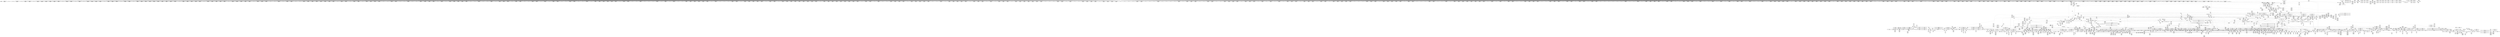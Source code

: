 digraph {
	CE0x4c00770 [shape=record,shape=Mrecord,label="{CE0x4c00770|__rcu_read_unlock:tmp5|include/linux/rcupdate.h,244|*SummSink*}"]
	CE0x4bb3e20 [shape=record,shape=Mrecord,label="{CE0x4bb3e20|cred_sid:cred|Function::cred_sid&Arg::cred::|*SummSource*}"]
	CE0x4b85860 [shape=record,shape=Mrecord,label="{CE0x4b85860|2472:_%struct.cred*,_2752:_%struct.signal_struct*,_:_CRE_2944,2945_}"]
	CE0x4b7f080 [shape=record,shape=Mrecord,label="{CE0x4b7f080|2472:_%struct.cred*,_2752:_%struct.signal_struct*,_:_CRE_2784,2792_|*MultipleSource*|Function::selinux_task_setrlimit&Arg::p::|security/selinux/hooks.c,3622}"]
	CE0x4bed000 [shape=record,shape=Mrecord,label="{CE0x4bed000|rcu_read_lock:call|include/linux/rcupdate.h,882|*SummSink*}"]
	CE0x4c1eb50 [shape=record,shape=Mrecord,label="{CE0x4c1eb50|rcu_read_lock:tmp21|include/linux/rcupdate.h,884|*SummSource*}"]
	"CONST[source:0(mediator),value:0(static)][purpose:{operation}][SrcIdx:3]"
	CE0x4c06cf0 [shape=record,shape=Mrecord,label="{CE0x4c06cf0|__rcu_read_unlock:tmp7|include/linux/rcupdate.h,245}"]
	CE0x4c3e740 [shape=record,shape=Mrecord,label="{CE0x4c3e740|rcu_read_unlock:tmp14|include/linux/rcupdate.h,933|*SummSource*}"]
	CE0x4bab970 [shape=record,shape=Mrecord,label="{CE0x4bab970|GLOBAL:task_sid|*Constant*|*SummSink*}"]
	CE0x4bbf6a0 [shape=record,shape=Mrecord,label="{CE0x4bbf6a0|avc_has_perm:requested|Function::avc_has_perm&Arg::requested::}"]
	CE0x4bb82c0 [shape=record,shape=Mrecord,label="{CE0x4bb82c0|selinux_task_setrlimit:rlim_max|security/selinux/hooks.c,3628}"]
	CE0x4bd2520 [shape=record,shape=Mrecord,label="{CE0x4bd2520|current_sid:tmp|*SummSource*}"]
	CE0x4b535c0 [shape=record,shape=Mrecord,label="{CE0x4b535c0|2472:_%struct.cred*,_2752:_%struct.signal_struct*,_:_CRE_472,480_|*MultipleSource*|Function::selinux_task_setrlimit&Arg::p::|security/selinux/hooks.c,3622}"]
	CE0x4c9af60 [shape=record,shape=Mrecord,label="{CE0x4c9af60|__preempt_count_add:tmp2}"]
	CE0x4b96270 [shape=record,shape=Mrecord,label="{CE0x4b96270|2472:_%struct.cred*,_2752:_%struct.signal_struct*,_:_CRE_6320,6321_}"]
	CE0x4b86990 [shape=record,shape=Mrecord,label="{CE0x4b86990|2472:_%struct.cred*,_2752:_%struct.signal_struct*,_:_CRE_2955,2956_}"]
	CE0x4c0f1d0 [shape=record,shape=Mrecord,label="{CE0x4c0f1d0|rcu_read_lock:do.end|*SummSource*}"]
	CE0x4ba4db0 [shape=record,shape=Mrecord,label="{CE0x4ba4db0|i64*_getelementptr_inbounds_(_13_x_i64_,_13_x_i64_*___llvm_gcov_ctr126,_i64_0,_i64_11)|*Constant*|*SummSource*}"]
	CE0x4c83ba0 [shape=record,shape=Mrecord,label="{CE0x4c83ba0|__preempt_count_add:tmp7|./arch/x86/include/asm/preempt.h,73}"]
	CE0x4b53c60 [shape=record,shape=Mrecord,label="{CE0x4b53c60|2472:_%struct.cred*,_2752:_%struct.signal_struct*,_:_CRE_248,256_|*MultipleSource*|Function::selinux_task_setrlimit&Arg::p::|security/selinux/hooks.c,3622}"]
	CE0x4b615c0 [shape=record,shape=Mrecord,label="{CE0x4b615c0|2472:_%struct.cred*,_2752:_%struct.signal_struct*,_:_CRE_2531,2532_}"]
	CE0x4bd97d0 [shape=record,shape=Mrecord,label="{CE0x4bd97d0|i64*_getelementptr_inbounds_(_2_x_i64_,_2_x_i64_*___llvm_gcov_ctr98,_i64_0,_i64_0)|*Constant*|*SummSource*}"]
	CE0x4ba3ac0 [shape=record,shape=Mrecord,label="{CE0x4ba3ac0|2472:_%struct.cred*,_2752:_%struct.signal_struct*,_:_CRE_10608,10609_|*MultipleSource*|Function::selinux_task_setrlimit&Arg::p::|security/selinux/hooks.c,3622}"]
	CE0x4b30c00 [shape=record,shape=Mrecord,label="{CE0x4b30c00|2472:_%struct.cred*,_2752:_%struct.signal_struct*,_:_CRE_703,704_}"]
	CE0x4b859f0 [shape=record,shape=Mrecord,label="{CE0x4b859f0|2472:_%struct.cred*,_2752:_%struct.signal_struct*,_:_CRE_2945,2946_}"]
	CE0x4bcde50 [shape=record,shape=Mrecord,label="{CE0x4bcde50|rcu_read_lock:tobool|include/linux/rcupdate.h,882}"]
	CE0x4c7b760 [shape=record,shape=Mrecord,label="{CE0x4c7b760|i64*_getelementptr_inbounds_(_4_x_i64_,_4_x_i64_*___llvm_gcov_ctr130,_i64_0,_i64_3)|*Constant*|*SummSink*}"]
	CE0x4b4adf0 [shape=record,shape=Mrecord,label="{CE0x4b4adf0|2472:_%struct.cred*,_2752:_%struct.signal_struct*,_:_CRE_416,424_|*MultipleSource*|Function::selinux_task_setrlimit&Arg::p::|security/selinux/hooks.c,3622}"]
	CE0x4b84730 [shape=record,shape=Mrecord,label="{CE0x4b84730|2472:_%struct.cred*,_2752:_%struct.signal_struct*,_:_CRE_2933,2934_}"]
	CE0x4bf3f50 [shape=record,shape=Mrecord,label="{CE0x4bf3f50|task_sid:tmp11|security/selinux/hooks.c,208|*SummSink*}"]
	CE0x4bd7150 [shape=record,shape=Mrecord,label="{CE0x4bd7150|GLOBAL:__llvm_gcov_ctr132|Global_var:__llvm_gcov_ctr132|*SummSource*}"]
	CE0x4ca2210 [shape=record,shape=Mrecord,label="{CE0x4ca2210|__preempt_count_add:tmp4|./arch/x86/include/asm/preempt.h,72}"]
	CE0x4bcd700 [shape=record,shape=Mrecord,label="{CE0x4bcd700|COLLAPSED:_GCMRE___llvm_gcov_ctr126_internal_global_13_x_i64_zeroinitializer:_elem_0:default:}"]
	CE0x4c41450 [shape=record,shape=Mrecord,label="{CE0x4c41450|i32_934|*Constant*|*SummSource*}"]
	CE0x4ca3f00 [shape=record,shape=Mrecord,label="{CE0x4ca3f00|__preempt_count_add:tmp1}"]
	CE0x4c05a70 [shape=record,shape=Mrecord,label="{CE0x4c05a70|%struct.lockdep_map*_null|*Constant*}"]
	CE0x4becad0 [shape=record,shape=Mrecord,label="{CE0x4becad0|task_sid:do.end|*SummSink*}"]
	CE0x4b41b10 [shape=record,shape=Mrecord,label="{CE0x4b41b10|task_sid:do.end}"]
	CE0x4c7bfa0 [shape=record,shape=Mrecord,label="{CE0x4c7bfa0|i8*_undef|*Constant*}"]
	CE0x4bbbca0 [shape=record,shape=Mrecord,label="{CE0x4bbbca0|selinux_task_setrlimit:tmp5|security/selinux/hooks.c,3628|*SummSource*}"]
	CE0x4c30030 [shape=record,shape=Mrecord,label="{CE0x4c30030|rcu_lock_acquire:tmp5|include/linux/rcupdate.h,418}"]
	CE0x4c3b960 [shape=record,shape=Mrecord,label="{CE0x4c3b960|rcu_read_lock:land.lhs.true2|*SummSource*}"]
	CE0x4b8f600 [shape=record,shape=Mrecord,label="{CE0x4b8f600|2472:_%struct.cred*,_2752:_%struct.signal_struct*,_:_CRE_5968,5976_|*MultipleSource*|Function::selinux_task_setrlimit&Arg::p::|security/selinux/hooks.c,3622}"]
	CE0x4bc0930 [shape=record,shape=Mrecord,label="{CE0x4bc0930|current_sid:if.end}"]
	CE0x4c41200 [shape=record,shape=Mrecord,label="{CE0x4c41200|i32_934|*Constant*}"]
	CE0x4be3af0 [shape=record,shape=Mrecord,label="{CE0x4be3af0|i64*_getelementptr_inbounds_(_4_x_i64_,_4_x_i64_*___llvm_gcov_ctr129,_i64_0,_i64_1)|*Constant*}"]
	CE0x4bfe130 [shape=record,shape=Mrecord,label="{CE0x4bfe130|_call_void___rcu_read_unlock()_#10,_!dbg_!27734|include/linux/rcupdate.h,937}"]
	CE0x4be47c0 [shape=record,shape=Mrecord,label="{CE0x4be47c0|task_sid:tmp21|security/selinux/hooks.c,208|*SummSink*}"]
	CE0x4b43600 [shape=record,shape=Mrecord,label="{CE0x4b43600|2472:_%struct.cred*,_2752:_%struct.signal_struct*,_:_CRE_2056,2057_|*MultipleSource*|Function::selinux_task_setrlimit&Arg::p::|security/selinux/hooks.c,3622}"]
	CE0x4b30480 [shape=record,shape=Mrecord,label="{CE0x4b30480|2472:_%struct.cred*,_2752:_%struct.signal_struct*,_:_CRE_698,699_}"]
	CE0x4bd3920 [shape=record,shape=Mrecord,label="{CE0x4bd3920|task_sid:if.then}"]
	CE0x4b9f210 [shape=record,shape=Mrecord,label="{CE0x4b9f210|2472:_%struct.cred*,_2752:_%struct.signal_struct*,_:_CRE_6560,6568_|*MultipleSource*|Function::selinux_task_setrlimit&Arg::p::|security/selinux/hooks.c,3622}"]
	CE0x4bbf430 [shape=record,shape=Mrecord,label="{CE0x4bbf430|avc_has_perm:tclass|Function::avc_has_perm&Arg::tclass::|*SummSink*}"]
	CE0x4c11f80 [shape=record,shape=Mrecord,label="{CE0x4c11f80|rcu_read_lock:do.end}"]
	CE0x4c2d4f0 [shape=record,shape=Mrecord,label="{CE0x4c2d4f0|rcu_read_unlock:tobool1|include/linux/rcupdate.h,933|*SummSink*}"]
	CE0x4c66280 [shape=record,shape=Mrecord,label="{CE0x4c66280|_call_void_lock_release(%struct.lockdep_map*_%map,_i32_1,_i64_ptrtoint_(i8*_blockaddress(_rcu_lock_release,_%__here)_to_i64))_#10,_!dbg_!27716|include/linux/rcupdate.h,423}"]
	CE0x4bb7bd0 [shape=record,shape=Mrecord,label="{CE0x4bb7bd0|selinux_task_setrlimit:tmp9|security/selinux/hooks.c,3629|*SummSource*}"]
	CE0x4c2baf0 [shape=record,shape=Mrecord,label="{CE0x4c2baf0|rcu_read_unlock:tmp7|include/linux/rcupdate.h,933}"]
	CE0x4b3c080 [shape=record,shape=Mrecord,label="{CE0x4b3c080|2472:_%struct.cred*,_2752:_%struct.signal_struct*,_:_CRE_232,240_|*MultipleSource*|Function::selinux_task_setrlimit&Arg::p::|security/selinux/hooks.c,3622}"]
	CE0x4b817d0 [shape=record,shape=Mrecord,label="{CE0x4b817d0|2472:_%struct.cred*,_2752:_%struct.signal_struct*,_:_CRE_2900,2904_|*MultipleSource*|Function::selinux_task_setrlimit&Arg::p::|security/selinux/hooks.c,3622}"]
	CE0x4c35050 [shape=record,shape=Mrecord,label="{CE0x4c35050|rcu_read_lock:tmp16|include/linux/rcupdate.h,882|*SummSource*}"]
	CE0x4cbbd50 [shape=record,shape=Mrecord,label="{CE0x4cbbd50|i32_0|*Constant*}"]
	CE0x4bccd00 [shape=record,shape=Mrecord,label="{CE0x4bccd00|0:_i8,_:_GCMR_current_sid.__warned_internal_global_i8_0,_section_.data.unlikely_,_align_1:_elem_0:default:}"]
	CE0x4bd6480 [shape=record,shape=Mrecord,label="{CE0x4bd6480|_call_void_mcount()_#3|*SummSource*}"]
	CE0x4bc00f0 [shape=record,shape=Mrecord,label="{CE0x4bc00f0|avc_has_perm:auditdata|Function::avc_has_perm&Arg::auditdata::|*SummSource*}"]
	CE0x4ca1540 [shape=record,shape=Mrecord,label="{CE0x4ca1540|i64*_getelementptr_inbounds_(_4_x_i64_,_4_x_i64_*___llvm_gcov_ctr129,_i64_0,_i64_0)|*Constant*}"]
	CE0x4bde800 [shape=record,shape=Mrecord,label="{CE0x4bde800|GLOBAL:__preempt_count|Global_var:__preempt_count|*SummSource*}"]
	CE0x4c65270 [shape=record,shape=Mrecord,label="{CE0x4c65270|COLLAPSED:_GCMRE___llvm_gcov_ctr134_internal_global_4_x_i64_zeroinitializer:_elem_0:default:}"]
	CE0x4bf3a20 [shape=record,shape=Mrecord,label="{CE0x4bf3a20|__rcu_read_lock:entry}"]
	CE0x4b328a0 [shape=record,shape=Mrecord,label="{CE0x4b328a0|current_has_perm:tmp1}"]
	CE0x4bdb270 [shape=record,shape=Mrecord,label="{CE0x4bdb270|GLOBAL:get_current|*Constant*}"]
	CE0x4c12660 [shape=record,shape=Mrecord,label="{CE0x4c12660|rcu_read_lock:tmp9|include/linux/rcupdate.h,882|*SummSink*}"]
	CE0x4c05ee0 [shape=record,shape=Mrecord,label="{CE0x4c05ee0|i64_ptrtoint_(i8*_blockaddress(_rcu_lock_acquire,_%__here)_to_i64)|*Constant*|*SummSource*}"]
	CE0x4bae8c0 [shape=record,shape=Mrecord,label="{CE0x4bae8c0|current_has_perm:call|security/selinux/hooks.c,1542|*SummSource*}"]
	CE0x4bc5750 [shape=record,shape=Mrecord,label="{CE0x4bc5750|current_sid:tmp5|security/selinux/hooks.c,218|*SummSource*}"]
	CE0x4c3e9e0 [shape=record,shape=Mrecord,label="{CE0x4c3e9e0|rcu_read_unlock:tmp15|include/linux/rcupdate.h,933}"]
	CE0x4bcff30 [shape=record,shape=Mrecord,label="{CE0x4bcff30|_call_void_rcu_read_lock()_#10,_!dbg_!27712|security/selinux/hooks.c,207|*SummSource*}"]
	CE0x4bb3940 [shape=record,shape=Mrecord,label="{CE0x4bb3940|cred_sid:entry}"]
	CE0x4bd8bb0 [shape=record,shape=Mrecord,label="{CE0x4bd8bb0|GLOBAL:rcu_read_unlock|*Constant*|*SummSource*}"]
	CE0x4cbb0f0 [shape=record,shape=Mrecord,label="{CE0x4cbb0f0|i64_1|*Constant*}"]
	CE0x4b80dc0 [shape=record,shape=Mrecord,label="{CE0x4b80dc0|2472:_%struct.cred*,_2752:_%struct.signal_struct*,_:_CRE_2876,2880_|*MultipleSource*|Function::selinux_task_setrlimit&Arg::p::|security/selinux/hooks.c,3622}"]
	CE0x4bc7c90 [shape=record,shape=Mrecord,label="{CE0x4bc7c90|GLOBAL:__llvm_gcov_ctr125|Global_var:__llvm_gcov_ctr125|*SummSource*}"]
	CE0x4b57310 [shape=record,shape=Mrecord,label="{CE0x4b57310|2472:_%struct.cred*,_2752:_%struct.signal_struct*,_:_CRE_768,772_|*MultipleSource*|Function::selinux_task_setrlimit&Arg::p::|security/selinux/hooks.c,3622}"]
	CE0x4c3e200 [shape=record,shape=Mrecord,label="{CE0x4c3e200|rcu_lock_acquire:__here}"]
	CE0x4b477d0 [shape=record,shape=Mrecord,label="{CE0x4b477d0|2472:_%struct.cred*,_2752:_%struct.signal_struct*,_:_CRE_2328,2336_|*MultipleSource*|Function::selinux_task_setrlimit&Arg::p::|security/selinux/hooks.c,3622}"]
	CE0x4cb9290 [shape=record,shape=Mrecord,label="{CE0x4cb9290|i64*_getelementptr_inbounds_(_4_x_i64_,_4_x_i64_*___llvm_gcov_ctr135,_i64_0,_i64_0)|*Constant*}"]
	CE0x4beab40 [shape=record,shape=Mrecord,label="{CE0x4beab40|task_sid:call|security/selinux/hooks.c,208}"]
	CE0x4c22ab0 [shape=record,shape=Mrecord,label="{CE0x4c22ab0|__rcu_read_lock:tmp7|include/linux/rcupdate.h,240|*SummSink*}"]
	CE0x4bbc7f0 [shape=record,shape=Mrecord,label="{CE0x4bbc7f0|selinux_task_setrlimit:tmp6|security/selinux/hooks.c,3628}"]
	CE0x4bca790 [shape=record,shape=Mrecord,label="{CE0x4bca790|_call_void_lockdep_rcu_suspicious(i8*_getelementptr_inbounds_(_25_x_i8_,_25_x_i8_*_.str3,_i32_0,_i32_0),_i32_218,_i8*_getelementptr_inbounds_(_45_x_i8_,_45_x_i8_*_.str12,_i32_0,_i32_0))_#10,_!dbg_!27727|security/selinux/hooks.c,218|*SummSource*}"]
	CE0x4bcd080 [shape=record,shape=Mrecord,label="{CE0x4bcd080|get_current:tmp1|*SummSink*}"]
	CE0x4ba4bd0 [shape=record,shape=Mrecord,label="{CE0x4ba4bd0|i32_50|*Constant*|*SummSink*}"]
	CE0x4c25b70 [shape=record,shape=Mrecord,label="{CE0x4c25b70|rcu_read_unlock:tmp10|include/linux/rcupdate.h,933|*SummSource*}"]
	CE0x4b3dab0 [shape=record,shape=Mrecord,label="{CE0x4b3dab0|selinux_task_setrlimit:rlim_max1|security/selinux/hooks.c,3628|*SummSink*}"]
	CE0x4c3fdd0 [shape=record,shape=Mrecord,label="{CE0x4c3fdd0|_call_void_asm_sideeffect_,_memory_,_dirflag_,_fpsr_,_flags_()_#3,_!dbg_!27711,_!srcloc_!27714|include/linux/rcupdate.h,244|*SummSink*}"]
	CE0x4b832e0 [shape=record,shape=Mrecord,label="{CE0x4b832e0|2472:_%struct.cred*,_2752:_%struct.signal_struct*,_:_CRE_2920,2921_}"]
	CE0x4c3d560 [shape=record,shape=Mrecord,label="{CE0x4c3d560|rcu_read_lock:tobool1|include/linux/rcupdate.h,882}"]
	CE0x4c7c0c0 [shape=record,shape=Mrecord,label="{CE0x4c7c0c0|rcu_lock_acquire:tmp5|include/linux/rcupdate.h,418|*SummSource*}"]
	CE0x4b8f870 [shape=record,shape=Mrecord,label="{CE0x4b8f870|2472:_%struct.cred*,_2752:_%struct.signal_struct*,_:_CRE_5976,5984_|*MultipleSource*|Function::selinux_task_setrlimit&Arg::p::|security/selinux/hooks.c,3622}"]
	CE0x4ba9b10 [shape=record,shape=Mrecord,label="{CE0x4ba9b10|i32_218|*Constant*|*SummSource*}"]
	CE0x4b585f0 [shape=record,shape=Mrecord,label="{CE0x4b585f0|2472:_%struct.cred*,_2752:_%struct.signal_struct*,_:_CRE_1840,1844_|*MultipleSource*|Function::selinux_task_setrlimit&Arg::p::|security/selinux/hooks.c,3622}"]
	CE0x4be6400 [shape=record,shape=Mrecord,label="{CE0x4be6400|current_sid:tmp22|security/selinux/hooks.c,218|*SummSink*}"]
	CE0x4c814e0 [shape=record,shape=Mrecord,label="{CE0x4c814e0|__preempt_count_sub:val|Function::__preempt_count_sub&Arg::val::}"]
	CE0x4cbae10 [shape=record,shape=Mrecord,label="{CE0x4cbae10|_call_void_mcount()_#3|*SummSource*}"]
	CE0x4ca3c10 [shape=record,shape=Mrecord,label="{CE0x4ca3c10|__preempt_count_sub:tmp5|./arch/x86/include/asm/preempt.h,77|*SummSource*}"]
	CE0x4c7c280 [shape=record,shape=Mrecord,label="{CE0x4c7c280|rcu_lock_acquire:tmp5|include/linux/rcupdate.h,418|*SummSink*}"]
	CE0x4b9b2c0 [shape=record,shape=Mrecord,label="{CE0x4b9b2c0|task_sid:tmp24|security/selinux/hooks.c,208}"]
	CE0x4b97530 [shape=record,shape=Mrecord,label="{CE0x4b97530|2472:_%struct.cred*,_2752:_%struct.signal_struct*,_:_CRE_6332,6333_}"]
	CE0x4b63230 [shape=record,shape=Mrecord,label="{CE0x4b63230|2472:_%struct.cred*,_2752:_%struct.signal_struct*,_:_CRE_2592,2594_|*MultipleSource*|Function::selinux_task_setrlimit&Arg::p::|security/selinux/hooks.c,3622}"]
	CE0x4b96a40 [shape=record,shape=Mrecord,label="{CE0x4b96a40|2472:_%struct.cred*,_2752:_%struct.signal_struct*,_:_CRE_6325,6326_}"]
	CE0x4c7b9a0 [shape=record,shape=Mrecord,label="{CE0x4c7b9a0|rcu_lock_acquire:tmp6|*SummSource*}"]
	CE0x4b61f20 [shape=record,shape=Mrecord,label="{CE0x4b61f20|2472:_%struct.cred*,_2752:_%struct.signal_struct*,_:_CRE_2536,2544_|*MultipleSource*|Function::selinux_task_setrlimit&Arg::p::|security/selinux/hooks.c,3622}"]
	CE0x4bf2c20 [shape=record,shape=Mrecord,label="{CE0x4bf2c20|i64*_getelementptr_inbounds_(_13_x_i64_,_13_x_i64_*___llvm_gcov_ctr126,_i64_0,_i64_9)|*Constant*}"]
	CE0x4bbfcf0 [shape=record,shape=Mrecord,label="{CE0x4bbfcf0|avc_has_perm:auditdata|Function::avc_has_perm&Arg::auditdata::|*SummSink*}"]
	CE0x4b4ec20 [shape=record,shape=Mrecord,label="{CE0x4b4ec20|2472:_%struct.cred*,_2752:_%struct.signal_struct*,_:_CRE_552,560_|*MultipleSource*|Function::selinux_task_setrlimit&Arg::p::|security/selinux/hooks.c,3622}"]
	CE0x4bd2440 [shape=record,shape=Mrecord,label="{CE0x4bd2440|current_sid:tmp}"]
	CE0x4b523f0 [shape=record,shape=Mrecord,label="{CE0x4b523f0|2472:_%struct.cred*,_2752:_%struct.signal_struct*,_:_CRE_368,376_|*MultipleSource*|Function::selinux_task_setrlimit&Arg::p::|security/selinux/hooks.c,3622}"]
	CE0x4ba50f0 [shape=record,shape=Mrecord,label="{CE0x4ba50f0|task_sid:tmp26|security/selinux/hooks.c,208}"]
	CE0x4bfc270 [shape=record,shape=Mrecord,label="{CE0x4bfc270|rcu_read_unlock:tmp22|include/linux/rcupdate.h,935|*SummSource*}"]
	CE0x4b9f6f0 [shape=record,shape=Mrecord,label="{CE0x4b9f6f0|2472:_%struct.cred*,_2752:_%struct.signal_struct*,_:_CRE_6576,6584_|*MultipleSource*|Function::selinux_task_setrlimit&Arg::p::|security/selinux/hooks.c,3622}"]
	CE0x67e4a60 [shape=record,shape=Mrecord,label="{CE0x67e4a60|2472:_%struct.cred*,_2752:_%struct.signal_struct*,_:_CRE_688,689_}"]
	CE0x4c41b60 [shape=record,shape=Mrecord,label="{CE0x4c41b60|i8*_getelementptr_inbounds_(_44_x_i8_,_44_x_i8_*_.str47,_i32_0,_i32_0)|*Constant*}"]
	CE0x4b3dbd0 [shape=record,shape=Mrecord,label="{CE0x4b3dbd0|selinux_task_setrlimit:tmp4|*LoadInst*|security/selinux/hooks.c,3628}"]
	CE0x4bf00d0 [shape=record,shape=Mrecord,label="{CE0x4bf00d0|GLOBAL:rcu_lock_map|Global_var:rcu_lock_map|*SummSource*}"]
	CE0x4b55f90 [shape=record,shape=Mrecord,label="{CE0x4b55f90|_call_void_lockdep_rcu_suspicious(i8*_getelementptr_inbounds_(_25_x_i8_,_25_x_i8_*_.str3,_i32_0,_i32_0),_i32_208,_i8*_getelementptr_inbounds_(_41_x_i8_,_41_x_i8_*_.str44,_i32_0,_i32_0))_#10,_!dbg_!27732|security/selinux/hooks.c,208}"]
	CE0x4b5dbf0 [shape=record,shape=Mrecord,label="{CE0x4b5dbf0|2472:_%struct.cred*,_2752:_%struct.signal_struct*,_:_CRE_600,608_|*MultipleSource*|Function::selinux_task_setrlimit&Arg::p::|security/selinux/hooks.c,3622}"]
	CE0x4b62f30 [shape=record,shape=Mrecord,label="{CE0x4b62f30|2472:_%struct.cred*,_2752:_%struct.signal_struct*,_:_CRE_6400,6408_|*MultipleSource*|Function::selinux_task_setrlimit&Arg::p::|security/selinux/hooks.c,3622}"]
	CE0x4baf8b0 [shape=record,shape=Mrecord,label="{CE0x4baf8b0|current_has_perm:entry|*SummSource*}"]
	CE0x4bb3020 [shape=record,shape=Mrecord,label="{CE0x4bb3020|GLOBAL:cred_sid|*Constant*}"]
	CE0x4bcfbc0 [shape=record,shape=Mrecord,label="{CE0x4bcfbc0|rcu_lock_acquire:map|Function::rcu_lock_acquire&Arg::map::}"]
	CE0x4b32830 [shape=record,shape=Mrecord,label="{CE0x4b32830|i64_1|*Constant*}"]
	CE0x4c27e00 [shape=record,shape=Mrecord,label="{CE0x4c27e00|_ret_void,_!dbg_!27719|./arch/x86/include/asm/preempt.h,73}"]
	CE0x4b65440 [shape=record,shape=Mrecord,label="{CE0x4b65440|2472:_%struct.cred*,_2752:_%struct.signal_struct*,_:_CRE_2696,2704_|*MultipleSource*|Function::selinux_task_setrlimit&Arg::p::|security/selinux/hooks.c,3622}"]
	CE0x4b609b0 [shape=record,shape=Mrecord,label="{CE0x4b609b0|2472:_%struct.cred*,_2752:_%struct.signal_struct*,_:_CRE_2524,2525_}"]
	CE0x4ca26f0 [shape=record,shape=Mrecord,label="{CE0x4ca26f0|__preempt_count_add:bb|*SummSink*}"]
	CE0x4b9e320 [shape=record,shape=Mrecord,label="{CE0x4b9e320|2472:_%struct.cred*,_2752:_%struct.signal_struct*,_:_CRE_6512,6520_|*MultipleSource*|Function::selinux_task_setrlimit&Arg::p::|security/selinux/hooks.c,3622}"]
	CE0x4c0fbb0 [shape=record,shape=Mrecord,label="{CE0x4c0fbb0|cred_sid:tmp5|security/selinux/hooks.c,196|*SummSource*}"]
	CE0x4be9ba0 [shape=record,shape=Mrecord,label="{CE0x4be9ba0|task_sid:tmp15|security/selinux/hooks.c,208}"]
	CE0x4b57c30 [shape=record,shape=Mrecord,label="{CE0x4b57c30|2472:_%struct.cred*,_2752:_%struct.signal_struct*,_:_CRE_1808,1816_|*MultipleSource*|Function::selinux_task_setrlimit&Arg::p::|security/selinux/hooks.c,3622}"]
	CE0x4c7c600 [shape=record,shape=Mrecord,label="{CE0x4c7c600|_call_void_lock_acquire(%struct.lockdep_map*_%map,_i32_0,_i32_0,_i32_2,_i32_0,_%struct.lockdep_map*_null,_i64_ptrtoint_(i8*_blockaddress(_rcu_lock_acquire,_%__here)_to_i64))_#10,_!dbg_!27716|include/linux/rcupdate.h,418|*SummSource*}"]
	CE0x4b30a70 [shape=record,shape=Mrecord,label="{CE0x4b30a70|2472:_%struct.cred*,_2752:_%struct.signal_struct*,_:_CRE_702,703_}"]
	CE0x4b37660 [shape=record,shape=Mrecord,label="{CE0x4b37660|2472:_%struct.cred*,_2752:_%struct.signal_struct*,_:_CRE_104,112_|*MultipleSource*|Function::selinux_task_setrlimit&Arg::p::|security/selinux/hooks.c,3622}"]
	CE0x4bcc3b0 [shape=record,shape=Mrecord,label="{CE0x4bcc3b0|current_sid:tmp14|security/selinux/hooks.c,218|*SummSink*}"]
	CE0x4be9e10 [shape=record,shape=Mrecord,label="{CE0x4be9e10|rcu_read_lock:tmp2|*SummSink*}"]
	CE0x4bd7490 [shape=record,shape=Mrecord,label="{CE0x4bd7490|rcu_read_unlock:tmp5|include/linux/rcupdate.h,933|*SummSource*}"]
	CE0x4b43ae0 [shape=record,shape=Mrecord,label="{CE0x4b43ae0|2472:_%struct.cred*,_2752:_%struct.signal_struct*,_:_CRE_2072,2076_|*MultipleSource*|Function::selinux_task_setrlimit&Arg::p::|security/selinux/hooks.c,3622}"]
	CE0x4bea9d0 [shape=record,shape=Mrecord,label="{CE0x4bea9d0|task_sid:tmp4|*LoadInst*|security/selinux/hooks.c,208|*SummSink*}"]
	CE0x4bbeab0 [shape=record,shape=Mrecord,label="{CE0x4bbeab0|avc_has_perm:tsid|Function::avc_has_perm&Arg::tsid::|*SummSource*}"]
	CE0x4c34640 [shape=record,shape=Mrecord,label="{CE0x4c34640|rcu_read_lock:tmp14|include/linux/rcupdate.h,882|*SummSource*}"]
	CE0x4b3c880 [shape=record,shape=Mrecord,label="{CE0x4b3c880|selinux_task_setrlimit:bb|*SummSink*}"]
	CE0x4bd8c20 [shape=record,shape=Mrecord,label="{CE0x4bd8c20|GLOBAL:rcu_read_unlock|*Constant*|*SummSink*}"]
	CE0x4c672d0 [shape=record,shape=Mrecord,label="{CE0x4c672d0|i64_ptrtoint_(i8*_blockaddress(_rcu_lock_release,_%__here)_to_i64)|*Constant*|*SummSink*}"]
	CE0x4bde690 [shape=record,shape=Mrecord,label="{CE0x4bde690|GLOBAL:__preempt_count|Global_var:__preempt_count}"]
	CE0x4bb1760 [shape=record,shape=Mrecord,label="{CE0x4bb1760|rcu_lock_release:bb}"]
	CE0x4bc85b0 [shape=record,shape=Mrecord,label="{CE0x4bc85b0|current_sid:tmp8|security/selinux/hooks.c,218|*SummSink*}"]
	CE0x4ca2030 [shape=record,shape=Mrecord,label="{CE0x4ca2030|__preempt_count_add:tmp3|*SummSink*}"]
	CE0x4b32b30 [shape=record,shape=Mrecord,label="{CE0x4b32b30|i64*_getelementptr_inbounds_(_2_x_i64_,_2_x_i64_*___llvm_gcov_ctr136,_i64_0,_i64_1)|*Constant*}"]
	CE0x4c274b0 [shape=record,shape=Mrecord,label="{CE0x4c274b0|i64*_getelementptr_inbounds_(_11_x_i64_,_11_x_i64_*___llvm_gcov_ctr132,_i64_0,_i64_1)|*Constant*}"]
	CE0x4bf4810 [shape=record,shape=Mrecord,label="{CE0x4bf4810|task_sid:tobool4|security/selinux/hooks.c,208}"]
	CE0x4c42a20 [shape=record,shape=Mrecord,label="{CE0x4c42a20|rcu_read_unlock:tmp19|include/linux/rcupdate.h,933|*SummSink*}"]
	CE0x4b30f20 [shape=record,shape=Mrecord,label="{CE0x4b30f20|2472:_%struct.cred*,_2752:_%struct.signal_struct*,_:_CRE_704,712_|*MultipleSource*|Function::selinux_task_setrlimit&Arg::p::|security/selinux/hooks.c,3622}"]
	CE0x4c0fcf0 [shape=record,shape=Mrecord,label="{CE0x4c0fcf0|i32_1|*Constant*}"]
	CE0x4ca9c40 [shape=record,shape=Mrecord,label="{CE0x4ca9c40|_call_void_mcount()_#3|*SummSink*}"]
	CE0x4ba0060 [shape=record,shape=Mrecord,label="{CE0x4ba0060|2472:_%struct.cred*,_2752:_%struct.signal_struct*,_:_CRE_6616,6624_|*MultipleSource*|Function::selinux_task_setrlimit&Arg::p::|security/selinux/hooks.c,3622}"]
	CE0x4b569c0 [shape=record,shape=Mrecord,label="{CE0x4b569c0|2472:_%struct.cred*,_2752:_%struct.signal_struct*,_:_CRE_288,296_|*MultipleSource*|Function::selinux_task_setrlimit&Arg::p::|security/selinux/hooks.c,3622}"]
	CE0x4bc8360 [shape=record,shape=Mrecord,label="{CE0x4bc8360|current_sid:tmp8|security/selinux/hooks.c,218|*SummSource*}"]
	CE0x4ca1cf0 [shape=record,shape=Mrecord,label="{CE0x4ca1cf0|__preempt_count_add:tmp}"]
	CE0x4c07650 [shape=record,shape=Mrecord,label="{CE0x4c07650|__rcu_read_unlock:tmp2|*SummSource*}"]
	CE0x4bd21c0 [shape=record,shape=Mrecord,label="{CE0x4bd21c0|get_current:tmp3}"]
	CE0x4caa0c0 [shape=record,shape=Mrecord,label="{CE0x4caa0c0|__preempt_count_add:do.end|*SummSink*}"]
	CE0x4bac640 [shape=record,shape=Mrecord,label="{CE0x4bac640|current_has_perm:call2|security/selinux/hooks.c,1544|*SummSink*}"]
	CE0x4bcbd50 [shape=record,shape=Mrecord,label="{CE0x4bcbd50|current_sid:tmp13|security/selinux/hooks.c,218}"]
	CE0x4b91870 [shape=record,shape=Mrecord,label="{CE0x4b91870|2472:_%struct.cred*,_2752:_%struct.signal_struct*,_:_CRE_6200,6208_|*MultipleSource*|Function::selinux_task_setrlimit&Arg::p::|security/selinux/hooks.c,3622}"]
	CE0x4bec5f0 [shape=record,shape=Mrecord,label="{CE0x4bec5f0|cred_sid:tmp3}"]
	CE0x4b28bd0 [shape=record,shape=Mrecord,label="{CE0x4b28bd0|COLLAPSED:_GCMRE___llvm_gcov_ctr136_internal_global_2_x_i64_zeroinitializer:_elem_0:default:}"]
	CE0x4bc4930 [shape=record,shape=Mrecord,label="{CE0x4bc4930|_call_void_mcount()_#3|*SummSink*}"]
	CE0x4c2c330 [shape=record,shape=Mrecord,label="{CE0x4c2c330|rcu_lock_acquire:tmp4|include/linux/rcupdate.h,418|*SummSink*}"]
	CE0x4befbd0 [shape=record,shape=Mrecord,label="{CE0x4befbd0|task_sid:tmp20|security/selinux/hooks.c,208|*SummSink*}"]
	CE0x4b8f120 [shape=record,shape=Mrecord,label="{CE0x4b8f120|2472:_%struct.cred*,_2752:_%struct.signal_struct*,_:_CRE_5952,5960_|*MultipleSource*|Function::selinux_task_setrlimit&Arg::p::|security/selinux/hooks.c,3622}"]
	CE0x4c2ac90 [shape=record,shape=Mrecord,label="{CE0x4c2ac90|_call_void___preempt_count_add(i32_1)_#10,_!dbg_!27711|include/linux/rcupdate.h,239|*SummSource*}"]
	CE0x4bc4260 [shape=record,shape=Mrecord,label="{CE0x4bc4260|rcu_read_lock:entry|*SummSource*}"]
	CE0x4bcc4e0 [shape=record,shape=Mrecord,label="{CE0x4bcc4e0|i1_true|*Constant*}"]
	CE0x4c00ed0 [shape=record,shape=Mrecord,label="{CE0x4c00ed0|_call_void_mcount()_#3|*SummSink*}"]
	CE0x4c0a7c0 [shape=record,shape=Mrecord,label="{CE0x4c0a7c0|rcu_lock_release:tmp4|include/linux/rcupdate.h,423|*SummSink*}"]
	CE0x4c0a750 [shape=record,shape=Mrecord,label="{CE0x4c0a750|rcu_lock_release:tmp4|include/linux/rcupdate.h,423|*SummSource*}"]
	CE0x4b3bbc0 [shape=record,shape=Mrecord,label="{CE0x4b3bbc0|selinux_task_setrlimit:if.end|*SummSink*}"]
	CE0x4bb0750 [shape=record,shape=Mrecord,label="{CE0x4bb0750|i32_2097152|*Constant*|*SummSink*}"]
	CE0x4bacc50 [shape=record,shape=Mrecord,label="{CE0x4bacc50|i32_(i32,_i32,_i16,_i32,_%struct.common_audit_data*)*_bitcast_(i32_(i32,_i32,_i16,_i32,_%struct.common_audit_data.495*)*_avc_has_perm_to_i32_(i32,_i32,_i16,_i32,_%struct.common_audit_data*)*)|*Constant*|*SummSource*}"]
	CE0x4c23ff0 [shape=record,shape=Mrecord,label="{CE0x4c23ff0|i64*_getelementptr_inbounds_(_11_x_i64_,_11_x_i64_*___llvm_gcov_ctr132,_i64_0,_i64_1)|*Constant*|*SummSource*}"]
	CE0x4bbf360 [shape=record,shape=Mrecord,label="{CE0x4bbf360|avc_has_perm:tclass|Function::avc_has_perm&Arg::tclass::|*SummSource*}"]
	CE0x4b5afb0 [shape=record,shape=Mrecord,label="{CE0x4b5afb0|2472:_%struct.cred*,_2752:_%struct.signal_struct*,_:_CRE_1976,1977_|*MultipleSource*|Function::selinux_task_setrlimit&Arg::p::|security/selinux/hooks.c,3622}"]
	CE0x4ba26c0 [shape=record,shape=Mrecord,label="{CE0x4ba26c0|2472:_%struct.cred*,_2752:_%struct.signal_struct*,_:_CRE_10560,10568_|*MultipleSource*|Function::selinux_task_setrlimit&Arg::p::|security/selinux/hooks.c,3622}"]
	CE0x4bc8b10 [shape=record,shape=Mrecord,label="{CE0x4bc8b10|current_sid:tmp1|*SummSource*}"]
	CE0x4b45120 [shape=record,shape=Mrecord,label="{CE0x4b45120|2472:_%struct.cred*,_2752:_%struct.signal_struct*,_:_CRE_2136,2144_|*MultipleSource*|Function::selinux_task_setrlimit&Arg::p::|security/selinux/hooks.c,3622}"]
	CE0x4bea570 [shape=record,shape=Mrecord,label="{CE0x4bea570|i64*_getelementptr_inbounds_(_2_x_i64_,_2_x_i64_*___llvm_gcov_ctr131,_i64_0,_i64_1)|*Constant*|*SummSink*}"]
	CE0x4b94010 [shape=record,shape=Mrecord,label="{CE0x4b94010|2472:_%struct.cred*,_2752:_%struct.signal_struct*,_:_CRE_6298,6299_}"]
	CE0x4bc54c0 [shape=record,shape=Mrecord,label="{CE0x4bc54c0|__rcu_read_lock:tmp|*SummSource*}"]
	CE0x4ba5560 [shape=record,shape=Mrecord,label="{CE0x4ba5560|task_sid:tmp25|security/selinux/hooks.c,208|*SummSink*}"]
	CE0x4bd9d80 [shape=record,shape=Mrecord,label="{CE0x4bd9d80|current_sid:tmp19|security/selinux/hooks.c,218}"]
	CE0x4b36e90 [shape=record,shape=Mrecord,label="{CE0x4b36e90|2472:_%struct.cred*,_2752:_%struct.signal_struct*,_:_CRE_160,164_|*MultipleSource*|Function::selinux_task_setrlimit&Arg::p::|security/selinux/hooks.c,3622}"]
	CE0x4b579c0 [shape=record,shape=Mrecord,label="{CE0x4b579c0|2472:_%struct.cred*,_2752:_%struct.signal_struct*,_:_CRE_784,1808_|*MultipleSource*|Function::selinux_task_setrlimit&Arg::p::|security/selinux/hooks.c,3622}"]
	CE0x4b808e0 [shape=record,shape=Mrecord,label="{CE0x4b808e0|2472:_%struct.cred*,_2752:_%struct.signal_struct*,_:_CRE_2864,2872_|*MultipleSource*|Function::selinux_task_setrlimit&Arg::p::|security/selinux/hooks.c,3622}"]
	"CONST[source:1(input),value:2(dynamic)][purpose:{object}][SrcIdx:2]"
	CE0x4c10810 [shape=record,shape=Mrecord,label="{CE0x4c10810|rcu_read_unlock:tmp12|include/linux/rcupdate.h,933|*SummSink*}"]
	CE0x4c3c5a0 [shape=record,shape=Mrecord,label="{CE0x4c3c5a0|rcu_read_lock:tobool1|include/linux/rcupdate.h,882|*SummSource*}"]
	CE0x4c43090 [shape=record,shape=Mrecord,label="{CE0x4c43090|rcu_read_unlock:tmp21|include/linux/rcupdate.h,935}"]
	CE0x4b8a370 [shape=record,shape=Mrecord,label="{CE0x4b8a370|2472:_%struct.cred*,_2752:_%struct.signal_struct*,_:_CRE_3056,3064_|*MultipleSource*|Function::selinux_task_setrlimit&Arg::p::|security/selinux/hooks.c,3622}"]
	CE0x4bfcae0 [shape=record,shape=Mrecord,label="{CE0x4bfcae0|_call_void_rcu_lock_release(%struct.lockdep_map*_rcu_lock_map)_#10,_!dbg_!27733|include/linux/rcupdate.h,935}"]
	CE0x4c20860 [shape=record,shape=Mrecord,label="{CE0x4c20860|cred_sid:sid|security/selinux/hooks.c,197}"]
	CE0x4bd50a0 [shape=record,shape=Mrecord,label="{CE0x4bd50a0|i32_208|*Constant*|*SummSource*}"]
	CE0x4bb8330 [shape=record,shape=Mrecord,label="{CE0x4bb8330|selinux_task_setrlimit:tmp8|security/selinux/hooks.c,3628}"]
	CE0x4c1a380 [shape=record,shape=Mrecord,label="{CE0x4c1a380|__preempt_count_sub:tmp2|*SummSink*}"]
	CE0x4caa050 [shape=record,shape=Mrecord,label="{CE0x4caa050|__preempt_count_add:do.end|*SummSource*}"]
	CE0x4ba9970 [shape=record,shape=Mrecord,label="{CE0x4ba9970|i32_218|*Constant*}"]
	CE0x4bfcdf0 [shape=record,shape=Mrecord,label="{CE0x4bfcdf0|rcu_lock_release:entry}"]
	CE0x4ba4740 [shape=record,shape=Mrecord,label="{CE0x4ba4740|selinux_task_setrlimit:tmp2|*LoadInst*|security/selinux/hooks.c,3622|*SummSource*}"]
	CE0x4bcbe30 [shape=record,shape=Mrecord,label="{CE0x4bcbe30|current_sid:tmp13|security/selinux/hooks.c,218|*SummSink*}"]
	CE0x4b49a30 [shape=record,shape=Mrecord,label="{CE0x4b49a30|2472:_%struct.cred*,_2752:_%struct.signal_struct*,_:_CRE_0,8_|*MultipleSource*|Function::selinux_task_setrlimit&Arg::p::|security/selinux/hooks.c,3622}"]
	CE0x4c446e0 [shape=record,shape=Mrecord,label="{CE0x4c446e0|rcu_lock_release:tmp3|*SummSink*}"]
	CE0x4befa80 [shape=record,shape=Mrecord,label="{CE0x4befa80|task_sid:tmp20|security/selinux/hooks.c,208|*SummSource*}"]
	CE0x4bae540 [shape=record,shape=Mrecord,label="{CE0x4bae540|GLOBAL:__llvm_gcov_ctr127|Global_var:__llvm_gcov_ctr127|*SummSink*}"]
	CE0x4c3f180 [shape=record,shape=Mrecord,label="{CE0x4c3f180|rcu_read_unlock:tmp5|include/linux/rcupdate.h,933}"]
	CE0x4b93e80 [shape=record,shape=Mrecord,label="{CE0x4b93e80|2472:_%struct.cred*,_2752:_%struct.signal_struct*,_:_CRE_6297,6298_}"]
	CE0x4b48620 [shape=record,shape=Mrecord,label="{CE0x4b48620|2472:_%struct.cred*,_2752:_%struct.signal_struct*,_:_CRE_2376,2384_|*MultipleSource*|Function::selinux_task_setrlimit&Arg::p::|security/selinux/hooks.c,3622}"]
	CE0x4b9ece0 [shape=record,shape=Mrecord,label="{CE0x4b9ece0|2472:_%struct.cred*,_2752:_%struct.signal_struct*,_:_CRE_6544,6552_|*MultipleSource*|Function::selinux_task_setrlimit&Arg::p::|security/selinux/hooks.c,3622}"]
	CE0x4bfbdc0 [shape=record,shape=Mrecord,label="{CE0x4bfbdc0|i64*_getelementptr_inbounds_(_11_x_i64_,_11_x_i64_*___llvm_gcov_ctr132,_i64_0,_i64_10)|*Constant*|*SummSource*}"]
	CE0x4bba150 [shape=record,shape=Mrecord,label="{CE0x4bba150|rcu_lock_acquire:entry|*SummSource*}"]
	CE0x4bee1b0 [shape=record,shape=Mrecord,label="{CE0x4bee1b0|rcu_read_unlock:tmp16|include/linux/rcupdate.h,933}"]
	CE0x4be1530 [shape=record,shape=Mrecord,label="{CE0x4be1530|__preempt_count_sub:tmp4|./arch/x86/include/asm/preempt.h,77}"]
	CE0x4b9c680 [shape=record,shape=Mrecord,label="{CE0x4b9c680|2472:_%struct.cred*,_2752:_%struct.signal_struct*,_:_CRE_6440,6448_|*MultipleSource*|Function::selinux_task_setrlimit&Arg::p::|security/selinux/hooks.c,3622}"]
	CE0x4bd3810 [shape=record,shape=Mrecord,label="{CE0x4bd3810|task_sid:do.end6|*SummSink*}"]
	CE0x4bf3bb0 [shape=record,shape=Mrecord,label="{CE0x4bf3bb0|GLOBAL:__rcu_read_lock|*Constant*|*SummSink*}"]
	CE0x4be4750 [shape=record,shape=Mrecord,label="{CE0x4be4750|task_sid:tmp21|security/selinux/hooks.c,208|*SummSource*}"]
	CE0x4b3b130 [shape=record,shape=Mrecord,label="{CE0x4b3b130|2472:_%struct.cred*,_2752:_%struct.signal_struct*,_:_CRE_40,44_|*MultipleSource*|Function::selinux_task_setrlimit&Arg::p::|security/selinux/hooks.c,3622}"]
	CE0x4bc1f40 [shape=record,shape=Mrecord,label="{CE0x4bc1f40|rcu_read_lock:if.then}"]
	CE0x4bbebe0 [shape=record,shape=Mrecord,label="{CE0x4bbebe0|avc_has_perm:tsid|Function::avc_has_perm&Arg::tsid::|*SummSink*}"]
	CE0x5583250 [shape=record,shape=Mrecord,label="{CE0x5583250|2472:_%struct.cred*,_2752:_%struct.signal_struct*,_:_CRE_128,136_|*MultipleSource*|Function::selinux_task_setrlimit&Arg::p::|security/selinux/hooks.c,3622}"]
	CE0x4cba910 [shape=record,shape=Mrecord,label="{CE0x4cba910|__preempt_count_sub:do.end|*SummSource*}"]
	CE0x4c2cb00 [shape=record,shape=Mrecord,label="{CE0x4c2cb00|rcu_lock_acquire:tmp1|*SummSource*}"]
	CE0x4c816c0 [shape=record,shape=Mrecord,label="{CE0x4c816c0|__preempt_count_sub:val|Function::__preempt_count_sub&Arg::val::|*SummSink*}"]
	CE0x4bc5230 [shape=record,shape=Mrecord,label="{CE0x4bc5230|get_current:tmp2}"]
	CE0x4c2a6e0 [shape=record,shape=Mrecord,label="{CE0x4c2a6e0|_call_void_mcount()_#3|*SummSink*}"]
	CE0x4bea020 [shape=record,shape=Mrecord,label="{CE0x4bea020|rcu_read_lock:tmp3}"]
	CE0x4bd60a0 [shape=record,shape=Mrecord,label="{CE0x4bd60a0|_call_void_rcu_read_unlock()_#10,_!dbg_!27748|security/selinux/hooks.c,209|*SummSink*}"]
	CE0x4bae6d0 [shape=record,shape=Mrecord,label="{CE0x4bae6d0|rcu_read_lock:tmp5|include/linux/rcupdate.h,882}"]
	CE0x4c35940 [shape=record,shape=Mrecord,label="{CE0x4c35940|i64*_getelementptr_inbounds_(_11_x_i64_,_11_x_i64_*___llvm_gcov_ctr127,_i64_0,_i64_8)|*Constant*|*SummSink*}"]
	CE0x4c275c0 [shape=record,shape=Mrecord,label="{CE0x4c275c0|__preempt_count_add:entry}"]
	CE0x4c14e40 [shape=record,shape=Mrecord,label="{CE0x4c14e40|0:_i8,_:_GCMR_task_sid.__warned_internal_global_i8_0,_section_.data.unlikely_,_align_1:_elem_0:default:}"]
	CE0x4c09260 [shape=record,shape=Mrecord,label="{CE0x4c09260|__rcu_read_unlock:do.end}"]
	CE0x4b87ac0 [shape=record,shape=Mrecord,label="{CE0x4b87ac0|2472:_%struct.cred*,_2752:_%struct.signal_struct*,_:_CRE_2966,2967_}"]
	CE0x4bce990 [shape=record,shape=Mrecord,label="{CE0x4bce990|i64*_getelementptr_inbounds_(_11_x_i64_,_11_x_i64_*___llvm_gcov_ctr125,_i64_0,_i64_6)|*Constant*}"]
	CE0x4b8c280 [shape=record,shape=Mrecord,label="{CE0x4b8c280|2472:_%struct.cred*,_2752:_%struct.signal_struct*,_:_CRE_3140,3144_|*MultipleSource*|Function::selinux_task_setrlimit&Arg::p::|security/selinux/hooks.c,3622}"]
	CE0x4c08f80 [shape=record,shape=Mrecord,label="{CE0x4c08f80|i8*_undef|*Constant*}"]
	CE0x4baed40 [shape=record,shape=Mrecord,label="{CE0x4baed40|GLOBAL:current_sid|*Constant*|*SummSink*}"]
	CE0x4b7ffc0 [shape=record,shape=Mrecord,label="{CE0x4b7ffc0|2472:_%struct.cred*,_2752:_%struct.signal_struct*,_:_CRE_2832,2840_|*MultipleSource*|Function::selinux_task_setrlimit&Arg::p::|security/selinux/hooks.c,3622}"]
	CE0x4bdc260 [shape=record,shape=Mrecord,label="{CE0x4bdc260|i32_78|*Constant*|*SummSource*}"]
	CE0x4b8fae0 [shape=record,shape=Mrecord,label="{CE0x4b8fae0|2472:_%struct.cred*,_2752:_%struct.signal_struct*,_:_CRE_5984,5992_|*MultipleSource*|Function::selinux_task_setrlimit&Arg::p::|security/selinux/hooks.c,3622}"]
	CE0x4b9c150 [shape=record,shape=Mrecord,label="{CE0x4b9c150|2472:_%struct.cred*,_2752:_%struct.signal_struct*,_:_CRE_6424,6432_|*MultipleSource*|Function::selinux_task_setrlimit&Arg::p::|security/selinux/hooks.c,3622}"]
	CE0x4b4fd20 [shape=record,shape=Mrecord,label="{CE0x4b4fd20|2472:_%struct.cred*,_2752:_%struct.signal_struct*,_:_CRE_184,192_|*MultipleSource*|Function::selinux_task_setrlimit&Arg::p::|security/selinux/hooks.c,3622}"]
	CE0x4c0cd40 [shape=record,shape=Mrecord,label="{CE0x4c0cd40|__rcu_read_lock:tmp4|include/linux/rcupdate.h,239|*SummSource*}"]
	CE0x4bcd4a0 [shape=record,shape=Mrecord,label="{CE0x4bcd4a0|_call_void_mcount()_#3}"]
	CE0x4c35340 [shape=record,shape=Mrecord,label="{CE0x4c35340|i64*_getelementptr_inbounds_(_11_x_i64_,_11_x_i64_*___llvm_gcov_ctr127,_i64_0,_i64_8)|*Constant*}"]
	CE0x4ba8c30 [shape=record,shape=Mrecord,label="{CE0x4ba8c30|selinux_task_setrlimit:tmp14|security/selinux/hooks.c,3632|*SummSink*}"]
	"CONST[source:0(mediator),value:2(dynamic)][purpose:{object}]"
	CE0x4c1d970 [shape=record,shape=Mrecord,label="{CE0x4c1d970|i8*_getelementptr_inbounds_(_42_x_i8_,_42_x_i8_*_.str46,_i32_0,_i32_0)|*Constant*|*SummSource*}"]
	CE0x4b61c00 [shape=record,shape=Mrecord,label="{CE0x4b61c00|2472:_%struct.cred*,_2752:_%struct.signal_struct*,_:_CRE_2535,2536_}"]
	CE0x4c32220 [shape=record,shape=Mrecord,label="{CE0x4c32220|__rcu_read_lock:tmp5|include/linux/rcupdate.h,239|*SummSink*}"]
	CE0x4c0f650 [shape=record,shape=Mrecord,label="{CE0x4c0f650|_call_void_asm_sideeffect_,_memory_,_dirflag_,_fpsr_,_flags_()_#3,_!dbg_!27714,_!srcloc_!27715|include/linux/rcupdate.h,239}"]
	CE0x4b5ad40 [shape=record,shape=Mrecord,label="{CE0x4b5ad40|2472:_%struct.cred*,_2752:_%struct.signal_struct*,_:_CRE_1968,1976_|*MultipleSource*|Function::selinux_task_setrlimit&Arg::p::|security/selinux/hooks.c,3622}"]
	CE0x4b8fd50 [shape=record,shape=Mrecord,label="{CE0x4b8fd50|2472:_%struct.cred*,_2752:_%struct.signal_struct*,_:_CRE_5992,6000_|*MultipleSource*|Function::selinux_task_setrlimit&Arg::p::|security/selinux/hooks.c,3622}"]
	CE0x4bc3030 [shape=record,shape=Mrecord,label="{CE0x4bc3030|task_sid:real_cred|security/selinux/hooks.c,208|*SummSource*}"]
	CE0x4c1bd90 [shape=record,shape=Mrecord,label="{CE0x4c1bd90|__preempt_count_add:tmp6|./arch/x86/include/asm/preempt.h,73|*SummSource*}"]
	CE0x4bbc1a0 [shape=record,shape=Mrecord,label="{CE0x4bbc1a0|GLOBAL:__llvm_gcov_ctr286|Global_var:__llvm_gcov_ctr286|*SummSource*}"]
	CE0x4c29070 [shape=record,shape=Mrecord,label="{CE0x4c29070|rcu_read_unlock:bb|*SummSink*}"]
	CE0x4bdc380 [shape=record,shape=Mrecord,label="{CE0x4bdc380|current_sid:cred|security/selinux/hooks.c,218}"]
	CE0x4bcf290 [shape=record,shape=Mrecord,label="{CE0x4bcf290|current_sid:tmp12|security/selinux/hooks.c,218}"]
	CE0x4bce6e0 [shape=record,shape=Mrecord,label="{CE0x4bce6e0|current_sid:tmp12|security/selinux/hooks.c,218|*SummSource*}"]
	CE0x4c00600 [shape=record,shape=Mrecord,label="{CE0x4c00600|__rcu_read_unlock:tmp5|include/linux/rcupdate.h,244|*SummSource*}"]
	CE0x4ba0a20 [shape=record,shape=Mrecord,label="{CE0x4ba0a20|2472:_%struct.cred*,_2752:_%struct.signal_struct*,_:_CRE_6644,6648_|*MultipleSource*|Function::selinux_task_setrlimit&Arg::p::|security/selinux/hooks.c,3622}"]
	CE0x4bab0d0 [shape=record,shape=Mrecord,label="{CE0x4bab0d0|current_sid:tmp18|security/selinux/hooks.c,218}"]
	CE0x4b85540 [shape=record,shape=Mrecord,label="{CE0x4b85540|2472:_%struct.cred*,_2752:_%struct.signal_struct*,_:_CRE_2942,2943_}"]
	CE0x4c33e00 [shape=record,shape=Mrecord,label="{CE0x4c33e00|rcu_read_unlock:tmp13|include/linux/rcupdate.h,933|*SummSink*}"]
	CE0x4b9bbd0 [shape=record,shape=Mrecord,label="{CE0x4b9bbd0|task_sid:tmp25|security/selinux/hooks.c,208}"]
	CE0x4b61430 [shape=record,shape=Mrecord,label="{CE0x4b61430|2472:_%struct.cred*,_2752:_%struct.signal_struct*,_:_CRE_2530,2531_}"]
	CE0x4b62480 [shape=record,shape=Mrecord,label="{CE0x4b62480|2472:_%struct.cred*,_2752:_%struct.signal_struct*,_:_CRE_6360,6368_|*MultipleSource*|Function::selinux_task_setrlimit&Arg::p::|security/selinux/hooks.c,3622}"]
	CE0x4bed2b0 [shape=record,shape=Mrecord,label="{CE0x4bed2b0|task_sid:tmp|*SummSink*}"]
	CE0x4b550d0 [shape=record,shape=Mrecord,label="{CE0x4b550d0|i64*_getelementptr_inbounds_(_2_x_i64_,_2_x_i64_*___llvm_gcov_ctr136,_i64_0,_i64_1)|*Constant*|*SummSink*}"]
	CE0x4c37720 [shape=record,shape=Mrecord,label="{CE0x4c37720|i32_883|*Constant*}"]
	CE0x4be6930 [shape=record,shape=Mrecord,label="{CE0x4be6930|i32_1|*Constant*}"]
	CE0x4bc2f90 [shape=record,shape=Mrecord,label="{CE0x4bc2f90|task_sid:real_cred|security/selinux/hooks.c,208}"]
	CE0x4c0ac80 [shape=record,shape=Mrecord,label="{CE0x4c0ac80|rcu_lock_release:tmp5|include/linux/rcupdate.h,423}"]
	CE0x4bd8ad0 [shape=record,shape=Mrecord,label="{CE0x4bd8ad0|rcu_read_unlock:entry}"]
	CE0x4b3b960 [shape=record,shape=Mrecord,label="{CE0x4b3b960|_call_void_mcount()_#3|*SummSink*}"]
	CE0x4c0e0f0 [shape=record,shape=Mrecord,label="{CE0x4c0e0f0|rcu_read_lock:tmp12|include/linux/rcupdate.h,882|*SummSource*}"]
	CE0x4b98b10 [shape=record,shape=Mrecord,label="{CE0x4b98b10|2472:_%struct.cred*,_2752:_%struct.signal_struct*,_:_CRE_6346,6347_}"]
	CE0x4bab770 [shape=record,shape=Mrecord,label="{CE0x4bab770|current_has_perm:call1|security/selinux/hooks.c,1543|*SummSource*}"]
	CE0x4b27cb0 [shape=record,shape=Mrecord,label="{CE0x4b27cb0|_call_void_rcu_read_lock()_#10,_!dbg_!27712|security/selinux/hooks.c,207}"]
	CE0x4bd3a40 [shape=record,shape=Mrecord,label="{CE0x4bd3a40|task_sid:if.then|*SummSource*}"]
	CE0x4ba5290 [shape=record,shape=Mrecord,label="{CE0x4ba5290|task_sid:tmp25|security/selinux/hooks.c,208|*SummSource*}"]
	CE0x4c06650 [shape=record,shape=Mrecord,label="{CE0x4c06650|rcu_lock_release:tmp1|*SummSource*}"]
	CE0x4b9ea70 [shape=record,shape=Mrecord,label="{CE0x4b9ea70|2472:_%struct.cred*,_2752:_%struct.signal_struct*,_:_CRE_6536,6544_|*MultipleSource*|Function::selinux_task_setrlimit&Arg::p::|security/selinux/hooks.c,3622}"]
	CE0x4bc78d0 [shape=record,shape=Mrecord,label="{CE0x4bc78d0|task_sid:tmp3|*SummSource*}"]
	CE0x4bac510 [shape=record,shape=Mrecord,label="{CE0x4bac510|_ret_i32_%call7,_!dbg_!27749|security/selinux/hooks.c,210|*SummSink*}"]
	CE0x4bb6640 [shape=record,shape=Mrecord,label="{CE0x4bb6640|selinux_task_setrlimit:resource|Function::selinux_task_setrlimit&Arg::resource::|*SummSource*}"]
	CE0x4c1f740 [shape=record,shape=Mrecord,label="{CE0x4c1f740|rcu_read_lock:tmp22|include/linux/rcupdate.h,884|*SummSink*}"]
	CE0x4b47560 [shape=record,shape=Mrecord,label="{CE0x4b47560|2472:_%struct.cred*,_2752:_%struct.signal_struct*,_:_CRE_2320,2328_|*MultipleSource*|Function::selinux_task_setrlimit&Arg::p::|security/selinux/hooks.c,3622}"]
	CE0x4b60cf0 [shape=record,shape=Mrecord,label="{CE0x4b60cf0|2472:_%struct.cred*,_2752:_%struct.signal_struct*,_:_CRE_2525,2526_}"]
	CE0x4b56260 [shape=record,shape=Mrecord,label="{CE0x4b56260|i64*_getelementptr_inbounds_(_11_x_i64_,_11_x_i64_*___llvm_gcov_ctr125,_i64_0,_i64_1)|*Constant*|*SummSink*}"]
	CE0x4b49fe0 [shape=record,shape=Mrecord,label="{CE0x4b49fe0|selinux_task_setrlimit:retval.0|*SummSource*}"]
	CE0x4bd0530 [shape=record,shape=Mrecord,label="{CE0x4bd0530|rcu_read_lock:tmp1|*SummSource*}"]
	CE0x4bd9a90 [shape=record,shape=Mrecord,label="{CE0x4bd9a90|get_current:tmp4|./arch/x86/include/asm/current.h,14|*SummSink*}"]
	CE0x4b94650 [shape=record,shape=Mrecord,label="{CE0x4b94650|2472:_%struct.cred*,_2752:_%struct.signal_struct*,_:_CRE_6302,6303_}"]
	CE0x4b521c0 [shape=record,shape=Mrecord,label="{CE0x4b521c0|2472:_%struct.cred*,_2752:_%struct.signal_struct*,_:_CRE_360,368_|*MultipleSource*|Function::selinux_task_setrlimit&Arg::p::|security/selinux/hooks.c,3622}"]
	CE0x4be7ba0 [shape=record,shape=Mrecord,label="{CE0x4be7ba0|current_sid:tmp24|security/selinux/hooks.c,220}"]
	CE0x4ba4240 [shape=record,shape=Mrecord,label="{CE0x4ba4240|2472:_%struct.cred*,_2752:_%struct.signal_struct*,_:_CRE_10628,10632_|*MultipleSource*|Function::selinux_task_setrlimit&Arg::p::|security/selinux/hooks.c,3622}"]
	CE0x4ba24a0 [shape=record,shape=Mrecord,label="{CE0x4ba24a0|2472:_%struct.cred*,_2752:_%struct.signal_struct*,_:_CRE_10552,10560_|*MultipleSource*|Function::selinux_task_setrlimit&Arg::p::|security/selinux/hooks.c,3622}"]
	CE0x4b64f60 [shape=record,shape=Mrecord,label="{CE0x4b64f60|2472:_%struct.cred*,_2752:_%struct.signal_struct*,_:_CRE_2688,2692_|*MultipleSource*|Function::selinux_task_setrlimit&Arg::p::|security/selinux/hooks.c,3622}"]
	CE0x4beb6f0 [shape=record,shape=Mrecord,label="{CE0x4beb6f0|cred_sid:tmp4|*LoadInst*|security/selinux/hooks.c,196|*SummSource*}"]
	CE0x4c26c20 [shape=record,shape=Mrecord,label="{CE0x4c26c20|COLLAPSED:_GCMRE___llvm_gcov_ctr132_internal_global_11_x_i64_zeroinitializer:_elem_0:default:}"]
	CE0x4b9efa0 [shape=record,shape=Mrecord,label="{CE0x4b9efa0|2472:_%struct.cred*,_2752:_%struct.signal_struct*,_:_CRE_6552,6560_|*MultipleSource*|Function::selinux_task_setrlimit&Arg::p::|security/selinux/hooks.c,3622}"]
	CE0x4b43390 [shape=record,shape=Mrecord,label="{CE0x4b43390|2472:_%struct.cred*,_2752:_%struct.signal_struct*,_:_CRE_2052,2056_|*MultipleSource*|Function::selinux_task_setrlimit&Arg::p::|security/selinux/hooks.c,3622}"]
	CE0x4bca5f0 [shape=record,shape=Mrecord,label="{CE0x4bca5f0|_call_void___rcu_read_lock()_#10,_!dbg_!27710|include/linux/rcupdate.h,879|*SummSource*}"]
	CE0x4bb6cf0 [shape=record,shape=Mrecord,label="{CE0x4bb6cf0|selinux_task_setrlimit:idx.ext|security/selinux/hooks.c,3622|*SummSource*}"]
	CE0x4bddbc0 [shape=record,shape=Mrecord,label="{CE0x4bddbc0|GLOBAL:__preempt_count|Global_var:__preempt_count}"]
	CE0x4bc6860 [shape=record,shape=Mrecord,label="{CE0x4bc6860|GLOBAL:current_sid.__warned|Global_var:current_sid.__warned|*SummSink*}"]
	CE0x4b3a420 [shape=record,shape=Mrecord,label="{CE0x4b3a420|selinux_task_setrlimit:signal|security/selinux/hooks.c,3622}"]
	CE0x4b4a310 [shape=record,shape=Mrecord,label="{CE0x4b4a310|i64*_getelementptr_inbounds_(_6_x_i64_,_6_x_i64_*___llvm_gcov_ctr286,_i64_0,_i64_5)|*Constant*}"]
	CE0x4bece70 [shape=record,shape=Mrecord,label="{CE0x4bece70|_ret_void,_!dbg_!27717|include/linux/rcupdate.h,419|*SummSink*}"]
	CE0x4b48890 [shape=record,shape=Mrecord,label="{CE0x4b48890|2472:_%struct.cred*,_2752:_%struct.signal_struct*,_:_CRE_2384,2392_|*MultipleSource*|Function::selinux_task_setrlimit&Arg::p::|security/selinux/hooks.c,3622}"]
	CE0x4c20250 [shape=record,shape=Mrecord,label="{CE0x4c20250|cred_sid:bb|*SummSource*}"]
	CE0x4b54450 [shape=record,shape=Mrecord,label="{CE0x4b54450|2472:_%struct.cred*,_2752:_%struct.signal_struct*,_:_CRE_76,80_|*MultipleSource*|Function::selinux_task_setrlimit&Arg::p::|security/selinux/hooks.c,3622}"]
	CE0x4c65100 [shape=record,shape=Mrecord,label="{CE0x4c65100|__rcu_read_lock:do.end|*SummSource*}"]
	CE0x4bc2bb0 [shape=record,shape=Mrecord,label="{CE0x4bc2bb0|i64_5|*Constant*|*SummSource*}"]
	CE0x4c26bb0 [shape=record,shape=Mrecord,label="{CE0x4c26bb0|rcu_read_unlock:tmp}"]
	CE0x4bb2960 [shape=record,shape=Mrecord,label="{CE0x4bb2960|task_sid:tmp26|security/selinux/hooks.c,208|*SummSource*}"]
	CE0x4b621b0 [shape=record,shape=Mrecord,label="{CE0x4b621b0|2472:_%struct.cred*,_2752:_%struct.signal_struct*,_:_CRE_6359,6360_}"]
	CE0x4bf3dd0 [shape=record,shape=Mrecord,label="{CE0x4bf3dd0|task_sid:tmp12|security/selinux/hooks.c,208}"]
	CE0x4c06f90 [shape=record,shape=Mrecord,label="{CE0x4c06f90|__rcu_read_unlock:tmp7|include/linux/rcupdate.h,245|*SummSink*}"]
	CE0x4ba2940 [shape=record,shape=Mrecord,label="{CE0x4ba2940|2472:_%struct.cred*,_2752:_%struct.signal_struct*,_:_CRE_10568,10572_|*MultipleSource*|Function::selinux_task_setrlimit&Arg::p::|security/selinux/hooks.c,3622}"]
	CE0x4b3abe0 [shape=record,shape=Mrecord,label="{CE0x4b3abe0|2472:_%struct.cred*,_2752:_%struct.signal_struct*,_:_CRE_424,428_|*MultipleSource*|Function::selinux_task_setrlimit&Arg::p::|security/selinux/hooks.c,3622}"]
	CE0x4bb76d0 [shape=record,shape=Mrecord,label="{CE0x4bb76d0|i32_1|*Constant*|*SummSink*}"]
	CE0x4ba8a70 [shape=record,shape=Mrecord,label="{CE0x4ba8a70|selinux_task_setrlimit:tmp14|security/selinux/hooks.c,3632|*SummSource*}"]
	CE0x4c64b00 [shape=record,shape=Mrecord,label="{CE0x4c64b00|rcu_lock_release:__here|*SummSink*}"]
	CE0x4bcdfc0 [shape=record,shape=Mrecord,label="{CE0x4bcdfc0|rcu_read_lock:tobool|include/linux/rcupdate.h,882|*SummSink*}"]
	CE0x4c11350 [shape=record,shape=Mrecord,label="{CE0x4c11350|rcu_read_lock:tmp7|include/linux/rcupdate.h,882|*SummSource*}"]
	CE0x4c15010 [shape=record,shape=Mrecord,label="{CE0x4c15010|task_sid:tobool1|security/selinux/hooks.c,208}"]
	CE0x4bd3c20 [shape=record,shape=Mrecord,label="{CE0x4bd3c20|current_sid:tmp10|security/selinux/hooks.c,218|*SummSource*}"]
	CE0x4b932a0 [shape=record,shape=Mrecord,label="{CE0x4b932a0|2472:_%struct.cred*,_2752:_%struct.signal_struct*,_:_CRE_6290,6291_}"]
	CE0x4ba5d20 [shape=record,shape=Mrecord,label="{CE0x4ba5d20|i64*_getelementptr_inbounds_(_13_x_i64_,_13_x_i64_*___llvm_gcov_ctr126,_i64_0,_i64_12)|*Constant*|*SummSource*}"]
	CE0x4bd59d0 [shape=record,shape=Mrecord,label="{CE0x4bd59d0|cred_sid:tmp1|*SummSource*}"]
	CE0x4b334c0 [shape=record,shape=Mrecord,label="{CE0x4b334c0|task_sid:tmp19|security/selinux/hooks.c,208}"]
	CE0x4ba8a00 [shape=record,shape=Mrecord,label="{CE0x4ba8a00|selinux_task_setrlimit:tmp14|security/selinux/hooks.c,3632}"]
	CE0x4be4270 [shape=record,shape=Mrecord,label="{CE0x4be4270|i64*_getelementptr_inbounds_(_4_x_i64_,_4_x_i64_*___llvm_gcov_ctr134,_i64_0,_i64_2)|*Constant*|*SummSource*}"]
	CE0x4be5c50 [shape=record,shape=Mrecord,label="{CE0x4be5c50|current_sid:security|security/selinux/hooks.c,218|*SummSource*}"]
	CE0x4bd9c50 [shape=record,shape=Mrecord,label="{CE0x4bd9c50|GLOBAL:current_task|Global_var:current_task|*SummSource*}"]
	CE0x4bd3550 [shape=record,shape=Mrecord,label="{CE0x4bd3550|i64*_getelementptr_inbounds_(_11_x_i64_,_11_x_i64_*___llvm_gcov_ctr125,_i64_0,_i64_0)|*Constant*|*SummSource*}"]
	CE0x4c65170 [shape=record,shape=Mrecord,label="{CE0x4c65170|__rcu_read_lock:do.end|*SummSink*}"]
	CE0x4c82d80 [shape=record,shape=Mrecord,label="{CE0x4c82d80|__preempt_count_sub:tmp3|*SummSource*}"]
	CE0x4bfcb50 [shape=record,shape=Mrecord,label="{CE0x4bfcb50|_call_void_rcu_lock_release(%struct.lockdep_map*_rcu_lock_map)_#10,_!dbg_!27733|include/linux/rcupdate.h,935|*SummSource*}"]
	CE0x4b7e930 [shape=record,shape=Mrecord,label="{CE0x4b7e930|2472:_%struct.cred*,_2752:_%struct.signal_struct*,_:_CRE_2760,2768_|*MultipleSource*|Function::selinux_task_setrlimit&Arg::p::|security/selinux/hooks.c,3622}"]
	CE0x4b34db0 [shape=record,shape=Mrecord,label="{CE0x4b34db0|selinux_task_setrlimit:new_rlim|Function::selinux_task_setrlimit&Arg::new_rlim::}"]
	CE0x4b455b0 [shape=record,shape=Mrecord,label="{CE0x4b455b0|2472:_%struct.cred*,_2752:_%struct.signal_struct*,_:_CRE_2152,2160_|*MultipleSource*|Function::selinux_task_setrlimit&Arg::p::|security/selinux/hooks.c,3622}"]
	CE0x4becf90 [shape=record,shape=Mrecord,label="{CE0x4becf90|rcu_read_lock:call|include/linux/rcupdate.h,882|*SummSource*}"]
	CE0x4c3c7a0 [shape=record,shape=Mrecord,label="{CE0x4c3c7a0|i64_5|*Constant*}"]
	CE0x4c21940 [shape=record,shape=Mrecord,label="{CE0x4c21940|cred_sid:tmp6|security/selinux/hooks.c,197|*SummSource*}"]
	CE0x4c13d60 [shape=record,shape=Mrecord,label="{CE0x4c13d60|task_sid:tmp7|security/selinux/hooks.c,208}"]
	CE0x4b82b10 [shape=record,shape=Mrecord,label="{CE0x4b82b10|2472:_%struct.cred*,_2752:_%struct.signal_struct*,_:_CRE_2915,2916_}"]
	CE0x4b3f100 [shape=record,shape=Mrecord,label="{CE0x4b3f100|2472:_%struct.cred*,_2752:_%struct.signal_struct*,_:_CRE_328,336_|*MultipleSource*|Function::selinux_task_setrlimit&Arg::p::|security/selinux/hooks.c,3622}"]
	CE0x4b40cb0 [shape=record,shape=Mrecord,label="{CE0x4b40cb0|current_sid:tobool1|security/selinux/hooks.c,218|*SummSource*}"]
	CE0x4c64ff0 [shape=record,shape=Mrecord,label="{CE0x4c64ff0|__rcu_read_unlock:tmp|*SummSource*}"]
	CE0x4b4f5c0 [shape=record,shape=Mrecord,label="{CE0x4b4f5c0|2472:_%struct.cred*,_2752:_%struct.signal_struct*,_:_CRE_496,504_|*MultipleSource*|Function::selinux_task_setrlimit&Arg::p::|security/selinux/hooks.c,3622}"]
	CE0x4c12a00 [shape=record,shape=Mrecord,label="{CE0x4c12a00|rcu_read_lock:tmp10|include/linux/rcupdate.h,882|*SummSource*}"]
	CE0x4c3c300 [shape=record,shape=Mrecord,label="{CE0x4c3c300|rcu_read_lock:tmp8|include/linux/rcupdate.h,882|*SummSink*}"]
	CE0x4bac740 [shape=record,shape=Mrecord,label="{CE0x4bac740|i32_(i32,_i32,_i16,_i32,_%struct.common_audit_data*)*_bitcast_(i32_(i32,_i32,_i16,_i32,_%struct.common_audit_data.495*)*_avc_has_perm_to_i32_(i32,_i32,_i16,_i32,_%struct.common_audit_data*)*)|*Constant*}"]
	CE0x4c0df40 [shape=record,shape=Mrecord,label="{CE0x4c0df40|rcu_read_lock:tmp12|include/linux/rcupdate.h,882}"]
	CE0x4bc32a0 [shape=record,shape=Mrecord,label="{CE0x4bc32a0|current_sid:tmp15|security/selinux/hooks.c,218}"]
	CE0x4c11b80 [shape=record,shape=Mrecord,label="{CE0x4c11b80|i64*_getelementptr_inbounds_(_4_x_i64_,_4_x_i64_*___llvm_gcov_ctr130,_i64_0,_i64_2)|*Constant*|*SummSink*}"]
	CE0x4caa4e0 [shape=record,shape=Mrecord,label="{CE0x4caa4e0|__preempt_count_add:bb|*SummSource*}"]
	CE0x4befe30 [shape=record,shape=Mrecord,label="{CE0x4befe30|rcu_lock_acquire:entry|*SummSink*}"]
	CE0x4b46bf0 [shape=record,shape=Mrecord,label="{CE0x4b46bf0|2472:_%struct.cred*,_2752:_%struct.signal_struct*,_:_CRE_2288,2296_|*MultipleSource*|Function::selinux_task_setrlimit&Arg::p::|security/selinux/hooks.c,3622}"]
	CE0x4b9c8f0 [shape=record,shape=Mrecord,label="{CE0x4b9c8f0|2472:_%struct.cred*,_2752:_%struct.signal_struct*,_:_CRE_6448,6456_|*MultipleSource*|Function::selinux_task_setrlimit&Arg::p::|security/selinux/hooks.c,3622}"]
	CE0x4c6d030 [shape=record,shape=Mrecord,label="{CE0x4c6d030|rcu_lock_acquire:indirectgoto|*SummSource*}"]
	CE0x4b83f60 [shape=record,shape=Mrecord,label="{CE0x4b83f60|2472:_%struct.cred*,_2752:_%struct.signal_struct*,_:_CRE_2928,2929_}"]
	CE0x4c38f40 [shape=record,shape=Mrecord,label="{CE0x4c38f40|rcu_read_unlock:if.then|*SummSink*}"]
	CE0x4bc2c90 [shape=record,shape=Mrecord,label="{CE0x4bc2c90|i64_5|*Constant*|*SummSink*}"]
	CE0x4cbbf90 [shape=record,shape=Mrecord,label="{CE0x4cbbf90|__preempt_count_sub:tmp7|./arch/x86/include/asm/preempt.h,78|*SummSink*}"]
	CE0x4b84410 [shape=record,shape=Mrecord,label="{CE0x4b84410|2472:_%struct.cred*,_2752:_%struct.signal_struct*,_:_CRE_2931,2932_}"]
	CE0x4c3efe0 [shape=record,shape=Mrecord,label="{CE0x4c3efe0|rcu_read_unlock:tmp4|include/linux/rcupdate.h,933|*SummSource*}"]
	CE0x4b5c0c0 [shape=record,shape=Mrecord,label="{CE0x4b5c0c0|2472:_%struct.cred*,_2752:_%struct.signal_struct*,_:_CRE_2040,2044_|*MultipleSource*|Function::selinux_task_setrlimit&Arg::p::|security/selinux/hooks.c,3622}"]
	CE0x4b310b0 [shape=record,shape=Mrecord,label="{CE0x4b310b0|2472:_%struct.cred*,_2752:_%struct.signal_struct*,_:_CRE_712,720_|*MultipleSource*|Function::selinux_task_setrlimit&Arg::p::|security/selinux/hooks.c,3622}"]
	CE0x4bfe2d0 [shape=record,shape=Mrecord,label="{CE0x4bfe2d0|_call_void___rcu_read_unlock()_#10,_!dbg_!27734|include/linux/rcupdate.h,937|*SummSink*}"]
	CE0x4bc44d0 [shape=record,shape=Mrecord,label="{CE0x4bc44d0|rcu_read_lock:entry|*SummSink*}"]
	CE0x4bd5390 [shape=record,shape=Mrecord,label="{CE0x4bd5390|i8*_getelementptr_inbounds_(_41_x_i8_,_41_x_i8_*_.str44,_i32_0,_i32_0)|*Constant*}"]
	CE0x4bbbc30 [shape=record,shape=Mrecord,label="{CE0x4bbbc30|selinux_task_setrlimit:tmp5|security/selinux/hooks.c,3628}"]
	CE0x4c0ddd0 [shape=record,shape=Mrecord,label="{CE0x4c0ddd0|rcu_read_lock:tmp11|include/linux/rcupdate.h,882|*SummSink*}"]
	CE0x4b96ef0 [shape=record,shape=Mrecord,label="{CE0x4b96ef0|2472:_%struct.cred*,_2752:_%struct.signal_struct*,_:_CRE_6328,6329_}"]
	CE0x4c1a9d0 [shape=record,shape=Mrecord,label="{CE0x4c1a9d0|__preempt_count_sub:tmp1|*SummSink*}"]
	CE0x4b84d70 [shape=record,shape=Mrecord,label="{CE0x4b84d70|2472:_%struct.cred*,_2752:_%struct.signal_struct*,_:_CRE_2937,2938_}"]
	CE0x4bb6890 [shape=record,shape=Mrecord,label="{CE0x4bb6890|selinux_task_setrlimit:resource|Function::selinux_task_setrlimit&Arg::resource::|*SummSink*}"]
	CE0x4bd24b0 [shape=record,shape=Mrecord,label="{CE0x4bd24b0|COLLAPSED:_GCMRE___llvm_gcov_ctr125_internal_global_11_x_i64_zeroinitializer:_elem_0:default:}"]
	CE0x4c33e70 [shape=record,shape=Mrecord,label="{CE0x4c33e70|rcu_read_unlock:tmp14|include/linux/rcupdate.h,933}"]
	CE0x4c7c890 [shape=record,shape=Mrecord,label="{CE0x4c7c890|__rcu_read_unlock:tmp1|*SummSource*}"]
	CE0x4b39980 [shape=record,shape=Mrecord,label="{CE0x4b39980|2472:_%struct.cred*,_2752:_%struct.signal_struct*,_:_CRE_32,40_|*MultipleSource*|Function::selinux_task_setrlimit&Arg::p::|security/selinux/hooks.c,3622}"]
	CE0x4c22600 [shape=record,shape=Mrecord,label="{CE0x4c22600|rcu_read_unlock:tmp6|include/linux/rcupdate.h,933|*SummSource*}"]
	CE0x4c7b5d0 [shape=record,shape=Mrecord,label="{CE0x4c7b5d0|i64*_getelementptr_inbounds_(_4_x_i64_,_4_x_i64_*___llvm_gcov_ctr130,_i64_0,_i64_3)|*Constant*|*SummSource*}"]
	CE0x4ba5dc0 [shape=record,shape=Mrecord,label="{CE0x4ba5dc0|current_sid:tobool|security/selinux/hooks.c,218|*SummSource*}"]
	CE0x4bcf850 [shape=record,shape=Mrecord,label="{CE0x4bcf850|current_sid:land.lhs.true}"]
	CE0x4b95140 [shape=record,shape=Mrecord,label="{CE0x4b95140|2472:_%struct.cred*,_2752:_%struct.signal_struct*,_:_CRE_6309,6310_}"]
	CE0x4c7bc90 [shape=record,shape=Mrecord,label="{CE0x4c7bc90|rcu_lock_acquire:tmp7}"]
	CE0x4c00350 [shape=record,shape=Mrecord,label="{CE0x4c00350|rcu_lock_acquire:tmp}"]
	CE0x4bf05b0 [shape=record,shape=Mrecord,label="{CE0x4bf05b0|GLOBAL:rcu_read_unlock.__warned|Global_var:rcu_read_unlock.__warned|*SummSource*}"]
	CE0x4b88420 [shape=record,shape=Mrecord,label="{CE0x4b88420|2472:_%struct.cred*,_2752:_%struct.signal_struct*,_:_CRE_2972,2973_}"]
	CE0x4b495d0 [shape=record,shape=Mrecord,label="{CE0x4b495d0|i64_1|*Constant*|*SummSink*}"]
	CE0x4b55a80 [shape=record,shape=Mrecord,label="{CE0x4b55a80|current_has_perm:tmp3|*SummSink*}"]
	CE0x4cbc6c0 [shape=record,shape=Mrecord,label="{CE0x4cbc6c0|i64*_getelementptr_inbounds_(_4_x_i64_,_4_x_i64_*___llvm_gcov_ctr135,_i64_0,_i64_0)|*Constant*|*SummSink*}"]
	CE0x4bdf220 [shape=record,shape=Mrecord,label="{CE0x4bdf220|__preempt_count_sub:bb}"]
	CE0x4bea140 [shape=record,shape=Mrecord,label="{CE0x4bea140|task_sid:call3|security/selinux/hooks.c,208|*SummSource*}"]
	CE0x4ba2bc0 [shape=record,shape=Mrecord,label="{CE0x4ba2bc0|2472:_%struct.cred*,_2752:_%struct.signal_struct*,_:_CRE_10572,10576_|*MultipleSource*|Function::selinux_task_setrlimit&Arg::p::|security/selinux/hooks.c,3622}"]
	CE0x4bed340 [shape=record,shape=Mrecord,label="{CE0x4bed340|task_sid:tmp1}"]
	CE0x4ba30c0 [shape=record,shape=Mrecord,label="{CE0x4ba30c0|2472:_%struct.cred*,_2752:_%struct.signal_struct*,_:_CRE_10584,10592_|*MultipleSource*|Function::selinux_task_setrlimit&Arg::p::|security/selinux/hooks.c,3622}"]
	CE0x4c273a0 [shape=record,shape=Mrecord,label="{CE0x4c273a0|rcu_read_unlock:tmp1|*SummSink*}"]
	CE0x4bb2f90 [shape=record,shape=Mrecord,label="{CE0x4bb2f90|task_sid:tmp27|security/selinux/hooks.c,208|*SummSink*}"]
	CE0x4c7ffd0 [shape=record,shape=Mrecord,label="{CE0x4c7ffd0|rcu_lock_acquire:__here|*SummSink*}"]
	CE0x4b8c760 [shape=record,shape=Mrecord,label="{CE0x4b8c760|2472:_%struct.cred*,_2752:_%struct.signal_struct*,_:_CRE_3148,3152_|*MultipleSource*|Function::selinux_task_setrlimit&Arg::p::|security/selinux/hooks.c,3622}"]
	CE0x4b64a80 [shape=record,shape=Mrecord,label="{CE0x4b64a80|2472:_%struct.cred*,_2752:_%struct.signal_struct*,_:_CRE_2672,2680_|*MultipleSource*|Function::selinux_task_setrlimit&Arg::p::|security/selinux/hooks.c,3622}"]
	CE0x4ca22f0 [shape=record,shape=Mrecord,label="{CE0x4ca22f0|__preempt_count_add:tmp4|./arch/x86/include/asm/preempt.h,72|*SummSink*}"]
	CE0x4b853b0 [shape=record,shape=Mrecord,label="{CE0x4b853b0|2472:_%struct.cred*,_2752:_%struct.signal_struct*,_:_CRE_2941,2942_}"]
	CE0x4bf1dd0 [shape=record,shape=Mrecord,label="{CE0x4bf1dd0|task_sid:do.end6|*SummSource*}"]
	CE0x4b3b3d0 [shape=record,shape=Mrecord,label="{CE0x4b3b3d0|2472:_%struct.cred*,_2752:_%struct.signal_struct*,_:_CRE_48,56_|*MultipleSource*|Function::selinux_task_setrlimit&Arg::p::|security/selinux/hooks.c,3622}"]
	CE0x4c1eec0 [shape=record,shape=Mrecord,label="{CE0x4c1eec0|rcu_read_lock:tmp21|include/linux/rcupdate.h,884|*SummSink*}"]
	CE0x4b987f0 [shape=record,shape=Mrecord,label="{CE0x4b987f0|2472:_%struct.cred*,_2752:_%struct.signal_struct*,_:_CRE_6344,6345_}"]
	CE0x4bcfe90 [shape=record,shape=Mrecord,label="{CE0x4bcfe90|rcu_lock_acquire:map|Function::rcu_lock_acquire&Arg::map::|*SummSink*}"]
	CE0x4bf3800 [shape=record,shape=Mrecord,label="{CE0x4bf3800|task_sid:if.end|*SummSink*}"]
	CE0x4bac0c0 [shape=record,shape=Mrecord,label="{CE0x4bac0c0|task_sid:task|Function::task_sid&Arg::task::|*SummSource*}"]
	CE0x4c30510 [shape=record,shape=Mrecord,label="{CE0x4c30510|rcu_lock_release:tmp3}"]
	CE0x4ca2280 [shape=record,shape=Mrecord,label="{CE0x4ca2280|__preempt_count_add:tmp4|./arch/x86/include/asm/preempt.h,72|*SummSource*}"]
	CE0x4b91f20 [shape=record,shape=Mrecord,label="{CE0x4b91f20|2472:_%struct.cred*,_2752:_%struct.signal_struct*,_:_CRE_6224,6232_|*MultipleSource*|Function::selinux_task_setrlimit&Arg::p::|security/selinux/hooks.c,3622}"]
	CE0x4c83ef0 [shape=record,shape=Mrecord,label="{CE0x4c83ef0|__preempt_count_add:tmp7|./arch/x86/include/asm/preempt.h,73|*SummSink*}"]
	CE0x4bb9010 [shape=record,shape=Mrecord,label="{CE0x4bb9010|selinux_task_setrlimit:tmp11|security/selinux/hooks.c,3631|*SummSink*}"]
	CE0x4bbb510 [shape=record,shape=Mrecord,label="{CE0x4bbb510|i64_2|*Constant*}"]
	CE0x4c0dc50 [shape=record,shape=Mrecord,label="{CE0x4c0dc50|rcu_read_lock:tmp11|include/linux/rcupdate.h,882|*SummSource*}"]
	CE0x4c14af0 [shape=record,shape=Mrecord,label="{CE0x4c14af0|GLOBAL:task_sid.__warned|Global_var:task_sid.__warned|*SummSink*}"]
	CE0x4b4ae60 [shape=record,shape=Mrecord,label="{CE0x4b4ae60|2472:_%struct.cred*,_2752:_%struct.signal_struct*,_:_CRE_440,448_|*MultipleSource*|Function::selinux_task_setrlimit&Arg::p::|security/selinux/hooks.c,3622}"]
	CE0x4be6cd0 [shape=record,shape=Mrecord,label="{CE0x4be6cd0|current_sid:sid|security/selinux/hooks.c,220}"]
	CE0x4bcd570 [shape=record,shape=Mrecord,label="{CE0x4bcd570|i64*_getelementptr_inbounds_(_13_x_i64_,_13_x_i64_*___llvm_gcov_ctr126,_i64_0,_i64_0)|*Constant*|*SummSink*}"]
	CE0x4bfbe70 [shape=record,shape=Mrecord,label="{CE0x4bfbe70|i64*_getelementptr_inbounds_(_11_x_i64_,_11_x_i64_*___llvm_gcov_ctr132,_i64_0,_i64_10)|*Constant*|*SummSink*}"]
	CE0x4b31a20 [shape=record,shape=Mrecord,label="{CE0x4b31a20|2472:_%struct.cred*,_2752:_%struct.signal_struct*,_:_CRE_744,760_|*MultipleSource*|Function::selinux_task_setrlimit&Arg::p::|security/selinux/hooks.c,3622}"]
	CE0x4bac130 [shape=record,shape=Mrecord,label="{CE0x4bac130|task_sid:task|Function::task_sid&Arg::task::|*SummSink*}"]
	CE0x4bef930 [shape=record,shape=Mrecord,label="{CE0x4bef930|task_sid:tmp21|security/selinux/hooks.c,208}"]
	CE0x4c263c0 [shape=record,shape=Mrecord,label="{CE0x4c263c0|rcu_read_unlock:call|include/linux/rcupdate.h,933}"]
	CE0x4b4d580 [shape=record,shape=Mrecord,label="{CE0x4b4d580|2472:_%struct.cred*,_2752:_%struct.signal_struct*,_:_CRE_216,224_|*MultipleSource*|Function::selinux_task_setrlimit&Arg::p::|security/selinux/hooks.c,3622}"]
	CE0x4c64cd0 [shape=record,shape=Mrecord,label="{CE0x4c64cd0|rcu_lock_release:indirectgoto|*SummSource*}"]
	CE0x4b80670 [shape=record,shape=Mrecord,label="{CE0x4b80670|2472:_%struct.cred*,_2752:_%struct.signal_struct*,_:_CRE_2856,2864_|*MultipleSource*|Function::selinux_task_setrlimit&Arg::p::|security/selinux/hooks.c,3622}"]
	CE0x4c2ce40 [shape=record,shape=Mrecord,label="{CE0x4c2ce40|i64*_getelementptr_inbounds_(_4_x_i64_,_4_x_i64_*___llvm_gcov_ctr128,_i64_0,_i64_2)|*Constant*|*SummSink*}"]
	CE0x4ba9200 [shape=record,shape=Mrecord,label="{CE0x4ba9200|_call_void_mcount()_#3|*SummSink*}"]
	CE0x4bdb9f0 [shape=record,shape=Mrecord,label="{CE0x4bdb9f0|get_current:entry|*SummSink*}"]
	CE0x4bd4230 [shape=record,shape=Mrecord,label="{CE0x4bd4230|i64*_getelementptr_inbounds_(_4_x_i64_,_4_x_i64_*___llvm_gcov_ctr128,_i64_0,_i64_1)|*Constant*|*SummSink*}"]
	CE0x4c06e20 [shape=record,shape=Mrecord,label="{CE0x4c06e20|__rcu_read_unlock:tmp7|include/linux/rcupdate.h,245|*SummSource*}"]
	CE0x4bca330 [shape=record,shape=Mrecord,label="{CE0x4bca330|_call_void___rcu_read_lock()_#10,_!dbg_!27710|include/linux/rcupdate.h,879|*SummSink*}"]
	CE0x4bda640 [shape=record,shape=Mrecord,label="{CE0x4bda640|current_sid:tmp20|security/selinux/hooks.c,218}"]
	CE0x4b82e30 [shape=record,shape=Mrecord,label="{CE0x4b82e30|2472:_%struct.cred*,_2752:_%struct.signal_struct*,_:_CRE_2917,2918_}"]
	CE0x4b3dc40 [shape=record,shape=Mrecord,label="{CE0x4b3dc40|8:_i64,_:_CRE_0,8_|*MultipleSource*|security/selinux/hooks.c,3628|Function::selinux_task_setrlimit&Arg::new_rlim::}"]
	CE0x4b85220 [shape=record,shape=Mrecord,label="{CE0x4b85220|2472:_%struct.cred*,_2752:_%struct.signal_struct*,_:_CRE_2940,2941_}"]
	CE0x4ca1e40 [shape=record,shape=Mrecord,label="{CE0x4ca1e40|__preempt_count_add:tmp3}"]
	CE0x4b286a0 [shape=record,shape=Mrecord,label="{CE0x4b286a0|i32_77|*Constant*|*SummSource*}"]
	CE0x4baa300 [shape=record,shape=Mrecord,label="{CE0x4baa300|i8*_getelementptr_inbounds_(_45_x_i8_,_45_x_i8_*_.str12,_i32_0,_i32_0)|*Constant*|*SummSource*}"]
	CE0x4b4bee0 [shape=record,shape=Mrecord,label="{CE0x4b4bee0|selinux_task_setrlimit:tmp7|security/selinux/hooks.c,3628|*SummSink*}"]
	CE0x4b3c670 [shape=record,shape=Mrecord,label="{CE0x4b3c670|selinux_task_setrlimit:p|Function::selinux_task_setrlimit&Arg::p::|*SummSource*}"]
	CE0x4bae960 [shape=record,shape=Mrecord,label="{CE0x4bae960|current_has_perm:call|security/selinux/hooks.c,1542|*SummSink*}"]
	CE0x4c68760 [shape=record,shape=Mrecord,label="{CE0x4c68760|rcu_lock_release:tmp}"]
	CE0x4b31420 [shape=record,shape=Mrecord,label="{CE0x4b31420|2472:_%struct.cred*,_2752:_%struct.signal_struct*,_:_CRE_728,732_|*MultipleSource*|Function::selinux_task_setrlimit&Arg::p::|security/selinux/hooks.c,3622}"]
	CE0x4b83150 [shape=record,shape=Mrecord,label="{CE0x4b83150|2472:_%struct.cred*,_2752:_%struct.signal_struct*,_:_CRE_2919,2920_}"]
	CE0x4c23880 [shape=record,shape=Mrecord,label="{CE0x4c23880|rcu_read_unlock:tmp11|include/linux/rcupdate.h,933}"]
	CE0x4b96400 [shape=record,shape=Mrecord,label="{CE0x4b96400|2472:_%struct.cred*,_2752:_%struct.signal_struct*,_:_CRE_6321,6322_}"]
	CE0x4c43e90 [shape=record,shape=Mrecord,label="{CE0x4c43e90|_call_void_lockdep_rcu_suspicious(i8*_getelementptr_inbounds_(_25_x_i8_,_25_x_i8_*_.str45,_i32_0,_i32_0),_i32_934,_i8*_getelementptr_inbounds_(_44_x_i8_,_44_x_i8_*_.str47,_i32_0,_i32_0))_#10,_!dbg_!27726|include/linux/rcupdate.h,933|*SummSource*}"]
	CE0x4b59ea0 [shape=record,shape=Mrecord,label="{CE0x4b59ea0|2472:_%struct.cred*,_2752:_%struct.signal_struct*,_:_CRE_1920,1928_|*MultipleSource*|Function::selinux_task_setrlimit&Arg::p::|security/selinux/hooks.c,3622}"]
	CE0x4c08190 [shape=record,shape=Mrecord,label="{CE0x4c08190|__rcu_read_lock:tmp2|*SummSink*}"]
	CE0x4bc6f90 [shape=record,shape=Mrecord,label="{CE0x4bc6f90|current_sid:if.then|*SummSink*}"]
	CE0x4c255e0 [shape=record,shape=Mrecord,label="{CE0x4c255e0|i64_1|*Constant*}"]
	CE0x4c20a50 [shape=record,shape=Mrecord,label="{CE0x4c20a50|cred_sid:sid|security/selinux/hooks.c,197|*SummSource*}"]
	CE0x4bbed50 [shape=record,shape=Mrecord,label="{CE0x4bbed50|i16_2|*Constant*}"]
	CE0x4c2cb70 [shape=record,shape=Mrecord,label="{CE0x4c2cb70|rcu_lock_acquire:tmp1|*SummSink*}"]
	CE0x4bf3710 [shape=record,shape=Mrecord,label="{CE0x4bf3710|task_sid:if.end|*SummSource*}"]
	CE0x4c2eea0 [shape=record,shape=Mrecord,label="{CE0x4c2eea0|rcu_lock_acquire:tmp2}"]
	CE0x4bb7c40 [shape=record,shape=Mrecord,label="{CE0x4bb7c40|selinux_task_setrlimit:tmp9|security/selinux/hooks.c,3629|*SummSink*}"]
	CE0x4c34160 [shape=record,shape=Mrecord,label="{CE0x4c34160|rcu_read_lock:tmp14|include/linux/rcupdate.h,882}"]
	CE0x4c08120 [shape=record,shape=Mrecord,label="{CE0x4c08120|__rcu_read_lock:tmp2|*SummSource*}"]
	CE0x4bc9250 [shape=record,shape=Mrecord,label="{CE0x4bc9250|task_sid:tmp17|security/selinux/hooks.c,208}"]
	CE0x4b61750 [shape=record,shape=Mrecord,label="{CE0x4b61750|2472:_%struct.cred*,_2752:_%struct.signal_struct*,_:_CRE_2532,2533_}"]
	CE0x4bfea30 [shape=record,shape=Mrecord,label="{CE0x4bfea30|__rcu_read_unlock:entry|*SummSink*}"]
	CE0x4bf5180 [shape=record,shape=Mrecord,label="{CE0x4bf5180|rcu_read_unlock:if.end}"]
	CE0x4c7f380 [shape=record,shape=Mrecord,label="{CE0x4c7f380|__rcu_read_unlock:bb}"]
	CE0x4be67a0 [shape=record,shape=Mrecord,label="{CE0x4be67a0|current_sid:tmp23|security/selinux/hooks.c,218|*SummSink*}"]
	CE0x4bff900 [shape=record,shape=Mrecord,label="{CE0x4bff900|COLLAPSED:_GCMRE___llvm_gcov_ctr133_internal_global_4_x_i64_zeroinitializer:_elem_0:default:}"]
	CE0x4cbb160 [shape=record,shape=Mrecord,label="{CE0x4cbb160|__preempt_count_sub:tmp1|*SummSource*}"]
	CE0x4bdf0a0 [shape=record,shape=Mrecord,label="{CE0x4bdf0a0|__preempt_count_sub:do.body|*SummSink*}"]
	CE0x4b294c0 [shape=record,shape=Mrecord,label="{CE0x4b294c0|2472:_%struct.cred*,_2752:_%struct.signal_struct*,_:_CRE_92,96_|*MultipleSource*|Function::selinux_task_setrlimit&Arg::p::|security/selinux/hooks.c,3622}"]
	CE0x4bcb7e0 [shape=record,shape=Mrecord,label="{CE0x4bcb7e0|GLOBAL:current_sid.__warned|Global_var:current_sid.__warned}"]
	CE0x4c3b8f0 [shape=record,shape=Mrecord,label="{CE0x4c3b8f0|rcu_read_lock:if.then|*SummSink*}"]
	CE0x4cbc7c0 [shape=record,shape=Mrecord,label="{CE0x4cbc7c0|__preempt_count_sub:bb|*SummSource*}"]
	CE0x4b9bee0 [shape=record,shape=Mrecord,label="{CE0x4b9bee0|2472:_%struct.cred*,_2752:_%struct.signal_struct*,_:_CRE_6408,6424_|*MultipleSource*|Function::selinux_task_setrlimit&Arg::p::|security/selinux/hooks.c,3622}"]
	CE0x4bcc840 [shape=record,shape=Mrecord,label="{CE0x4bcc840|i64*_getelementptr_inbounds_(_13_x_i64_,_13_x_i64_*___llvm_gcov_ctr126,_i64_0,_i64_0)|*Constant*|*SummSource*}"]
	CE0x4b5d450 [shape=record,shape=Mrecord,label="{CE0x4b5d450|2472:_%struct.cred*,_2752:_%struct.signal_struct*,_:_CRE_576,584_|*MultipleSource*|Function::selinux_task_setrlimit&Arg::p::|security/selinux/hooks.c,3622}"]
	CE0x4bb5ee0 [shape=record,shape=Mrecord,label="{CE0x4bb5ee0|selinux_task_setrlimit:rlim|security/selinux/hooks.c,3622|*SummSource*}"]
	CE0x4bb6140 [shape=record,shape=Mrecord,label="{CE0x4bb6140|selinux_task_setrlimit:arraydecay|security/selinux/hooks.c,3622}"]
	CE0x4c3f2f0 [shape=record,shape=Mrecord,label="{CE0x4c3f2f0|GLOBAL:__llvm_gcov_ctr132|Global_var:__llvm_gcov_ctr132}"]
	CE0x4b95aa0 [shape=record,shape=Mrecord,label="{CE0x4b95aa0|2472:_%struct.cred*,_2752:_%struct.signal_struct*,_:_CRE_6315,6316_}"]
	CE0x4b3da40 [shape=record,shape=Mrecord,label="{CE0x4b3da40|selinux_task_setrlimit:rlim_max1|security/selinux/hooks.c,3628|*SummSource*}"]
	CE0x4c29bd0 [shape=record,shape=Mrecord,label="{CE0x4c29bd0|_call_void_asm_sideeffect_,_memory_,_dirflag_,_fpsr_,_flags_()_#3,_!dbg_!27714,_!srcloc_!27715|include/linux/rcupdate.h,239|*SummSink*}"]
	CE0x4bb4130 [shape=record,shape=Mrecord,label="{CE0x4bb4130|i64*_getelementptr_inbounds_(_11_x_i64_,_11_x_i64_*___llvm_gcov_ctr125,_i64_0,_i64_6)|*Constant*|*SummSource*}"]
	CE0x4b4ab80 [shape=record,shape=Mrecord,label="{CE0x4b4ab80|2472:_%struct.cred*,_2752:_%struct.signal_struct*,_:_CRE_408,416_|*MultipleSource*|Function::selinux_task_setrlimit&Arg::p::|security/selinux/hooks.c,3622}"]
	CE0x4bd1640 [shape=record,shape=Mrecord,label="{CE0x4bd1640|current_sid:tmp|*SummSink*}"]
	CE0x4bcf790 [shape=record,shape=Mrecord,label="{CE0x4bcf790|current_sid:do.end|*SummSink*}"]
	CE0x4b896f0 [shape=record,shape=Mrecord,label="{CE0x4b896f0|2472:_%struct.cred*,_2752:_%struct.signal_struct*,_:_CRE_3008,3024_|*MultipleSource*|Function::selinux_task_setrlimit&Arg::p::|security/selinux/hooks.c,3622}"]
	CE0x4b331a0 [shape=record,shape=Mrecord,label="{CE0x4b331a0|current_sid:tmp4|security/selinux/hooks.c,218|*SummSink*}"]
	CE0x4b4baa0 [shape=record,shape=Mrecord,label="{CE0x4b4baa0|selinux_task_setrlimit:tmp6|security/selinux/hooks.c,3628|*SummSink*}"]
	CE0x4bd7da0 [shape=record,shape=Mrecord,label="{CE0x4bd7da0|rcu_read_lock:if.end|*SummSource*}"]
	CE0x4b2f800 [shape=record,shape=Mrecord,label="{CE0x4b2f800|2472:_%struct.cred*,_2752:_%struct.signal_struct*,_:_CRE_690,691_}"]
	CE0x4b30d90 [shape=record,shape=Mrecord,label="{CE0x4b30d90|2472:_%struct.cred*,_2752:_%struct.signal_struct*,_:_CRE_2520,2521_}"]
	CE0x4c1a470 [shape=record,shape=Mrecord,label="{CE0x4c1a470|__preempt_count_sub:tmp3}"]
	CE0x4b5ef20 [shape=record,shape=Mrecord,label="{CE0x4b5ef20|2472:_%struct.cred*,_2752:_%struct.signal_struct*,_:_CRE_652,656_|*MultipleSource*|Function::selinux_task_setrlimit&Arg::p::|security/selinux/hooks.c,3622}"]
	CE0x4b4f350 [shape=record,shape=Mrecord,label="{CE0x4b4f350|2472:_%struct.cred*,_2752:_%struct.signal_struct*,_:_CRE_488,496_|*MultipleSource*|Function::selinux_task_setrlimit&Arg::p::|security/selinux/hooks.c,3622}"]
	CE0x4c12120 [shape=record,shape=Mrecord,label="{CE0x4c12120|i64_4|*Constant*}"]
	CE0x4c6ce00 [shape=record,shape=Mrecord,label="{CE0x4c6ce00|_call_void_mcount()_#3}"]
	CE0x4b848c0 [shape=record,shape=Mrecord,label="{CE0x4b848c0|2472:_%struct.cred*,_2752:_%struct.signal_struct*,_:_CRE_2934,2935_}"]
	CE0x4bc5aa0 [shape=record,shape=Mrecord,label="{CE0x4bc5aa0|_call_void_mcount()_#3}"]
	CE0x4bd49d0 [shape=record,shape=Mrecord,label="{CE0x4bd49d0|i8_1|*Constant*|*SummSink*}"]
	CE0x4b64810 [shape=record,shape=Mrecord,label="{CE0x4b64810|2472:_%struct.cred*,_2752:_%struct.signal_struct*,_:_CRE_2664,2672_|*MultipleSource*|Function::selinux_task_setrlimit&Arg::p::|security/selinux/hooks.c,3622}"]
	CE0x4b86350 [shape=record,shape=Mrecord,label="{CE0x4b86350|2472:_%struct.cred*,_2752:_%struct.signal_struct*,_:_CRE_2951,2952_}"]
	CE0x4b8ceb0 [shape=record,shape=Mrecord,label="{CE0x4b8ceb0|2472:_%struct.cred*,_2752:_%struct.signal_struct*,_:_CRE_3164,3168_|*MultipleSource*|Function::selinux_task_setrlimit&Arg::p::|security/selinux/hooks.c,3622}"]
	CE0x4c07cc0 [shape=record,shape=Mrecord,label="{CE0x4c07cc0|i64*_getelementptr_inbounds_(_4_x_i64_,_4_x_i64_*___llvm_gcov_ctr133,_i64_0,_i64_1)|*Constant*|*SummSource*}"]
	CE0x4b7f340 [shape=record,shape=Mrecord,label="{CE0x4b7f340|2472:_%struct.cred*,_2752:_%struct.signal_struct*,_:_CRE_2792,2800_|*MultipleSource*|Function::selinux_task_setrlimit&Arg::p::|security/selinux/hooks.c,3622}"]
	CE0x4bced70 [shape=record,shape=Mrecord,label="{CE0x4bced70|_ret_void,_!dbg_!27735|include/linux/rcupdate.h,884}"]
	CE0x4c2e270 [shape=record,shape=Mrecord,label="{CE0x4c2e270|rcu_read_unlock:tmp12|include/linux/rcupdate.h,933}"]
	CE0x4bec740 [shape=record,shape=Mrecord,label="{CE0x4bec740|cred_sid:tmp3|*SummSource*}"]
	CE0x4baa810 [shape=record,shape=Mrecord,label="{CE0x4baa810|i64*_getelementptr_inbounds_(_11_x_i64_,_11_x_i64_*___llvm_gcov_ctr125,_i64_0,_i64_9)|*Constant*|*SummSource*}"]
	CE0x4ba4f00 [shape=record,shape=Mrecord,label="{CE0x4ba4f00|task_sid:tmp24|security/selinux/hooks.c,208|*SummSource*}"]
	CE0x4c80450 [shape=record,shape=Mrecord,label="{CE0x4c80450|i64*_getelementptr_inbounds_(_4_x_i64_,_4_x_i64_*___llvm_gcov_ctr129,_i64_0,_i64_3)|*Constant*|*SummSink*}"]
	CE0x4bff250 [shape=record,shape=Mrecord,label="{CE0x4bff250|GLOBAL:rcu_lock_release|*Constant*}"]
	CE0x4ca1c50 [shape=record,shape=Mrecord,label="{CE0x4ca1c50|COLLAPSED:_GCMRE___llvm_gcov_ctr135_internal_global_4_x_i64_zeroinitializer:_elem_0:default:}"]
	CE0x4bddd30 [shape=record,shape=Mrecord,label="{CE0x4bddd30|i64*_getelementptr_inbounds_(_4_x_i64_,_4_x_i64_*___llvm_gcov_ctr135,_i64_0,_i64_3)|*Constant*}"]
	CE0x4bf3190 [shape=record,shape=Mrecord,label="{CE0x4bf3190|rcu_read_lock:tmp3|*SummSource*}"]
	CE0x4bbb150 [shape=record,shape=Mrecord,label="{CE0x4bbb150|selinux_task_setrlimit:cmp|security/selinux/hooks.c,3628|*SummSink*}"]
	CE0x4bbf020 [shape=record,shape=Mrecord,label="{CE0x4bbf020|i16_2|*Constant*|*SummSink*}"]
	CE0x4b308e0 [shape=record,shape=Mrecord,label="{CE0x4b308e0|2472:_%struct.cred*,_2752:_%struct.signal_struct*,_:_CRE_701,702_}"]
	CE0x4b877a0 [shape=record,shape=Mrecord,label="{CE0x4b877a0|2472:_%struct.cred*,_2752:_%struct.signal_struct*,_:_CRE_2964,2965_}"]
	CE0x4b7ee10 [shape=record,shape=Mrecord,label="{CE0x4b7ee10|2472:_%struct.cred*,_2752:_%struct.signal_struct*,_:_CRE_2776,2784_|*MultipleSource*|Function::selinux_task_setrlimit&Arg::p::|security/selinux/hooks.c,3622}"]
	CE0x4bebb80 [shape=record,shape=Mrecord,label="{CE0x4bebb80|i64_6|*Constant*}"]
	CE0x4bb7510 [shape=record,shape=Mrecord,label="{CE0x4bb7510|i32_1|*Constant*|*SummSource*}"]
	CE0x4b89960 [shape=record,shape=Mrecord,label="{CE0x4b89960|2472:_%struct.cred*,_2752:_%struct.signal_struct*,_:_CRE_3024,3032_|*MultipleSource*|Function::selinux_task_setrlimit&Arg::p::|security/selinux/hooks.c,3622}"]
	CE0x4b86fd0 [shape=record,shape=Mrecord,label="{CE0x4b86fd0|2472:_%struct.cred*,_2752:_%struct.signal_struct*,_:_CRE_2959,2960_}"]
	CE0x4b29050 [shape=record,shape=Mrecord,label="{CE0x4b29050|current_sid:do.end}"]
	CE0x4be87c0 [shape=record,shape=Mrecord,label="{CE0x4be87c0|task_sid:tmp15|security/selinux/hooks.c,208|*SummSink*}"]
	CE0x4bc40e0 [shape=record,shape=Mrecord,label="{CE0x4bc40e0|current_sid:tobool|security/selinux/hooks.c,218|*SummSink*}"]
	CE0x4be9a00 [shape=record,shape=Mrecord,label="{CE0x4be9a00|i64_7|*Constant*|*SummSink*}"]
	CE0x4b845a0 [shape=record,shape=Mrecord,label="{CE0x4b845a0|2472:_%struct.cred*,_2752:_%struct.signal_struct*,_:_CRE_2932,2933_}"]
	CE0x4b55830 [shape=record,shape=Mrecord,label="{CE0x4b55830|current_has_perm:tmp3}"]
	CE0x4ba3340 [shape=record,shape=Mrecord,label="{CE0x4ba3340|2472:_%struct.cred*,_2752:_%struct.signal_struct*,_:_CRE_10592,10600_|*MultipleSource*|Function::selinux_task_setrlimit&Arg::p::|security/selinux/hooks.c,3622}"]
	CE0x4c2e4e0 [shape=record,shape=Mrecord,label="{CE0x4c2e4e0|rcu_read_unlock:tmp12|include/linux/rcupdate.h,933|*SummSource*}"]
	CE0x4b84be0 [shape=record,shape=Mrecord,label="{CE0x4b84be0|2472:_%struct.cred*,_2752:_%struct.signal_struct*,_:_CRE_2936,2937_}"]
	CE0x4b48190 [shape=record,shape=Mrecord,label="{CE0x4b48190|2472:_%struct.cred*,_2752:_%struct.signal_struct*,_:_CRE_2360,2368_|*MultipleSource*|Function::selinux_task_setrlimit&Arg::p::|security/selinux/hooks.c,3622}"]
	CE0x4c103a0 [shape=record,shape=Mrecord,label="{CE0x4c103a0|rcu_read_lock:tmp5|include/linux/rcupdate.h,882|*SummSink*}"]
	CE0x4b50150 [shape=record,shape=Mrecord,label="{CE0x4b50150|2472:_%struct.cred*,_2752:_%struct.signal_struct*,_:_CRE_344,352_|*MultipleSource*|Function::selinux_task_setrlimit&Arg::p::|security/selinux/hooks.c,3622}"]
	CE0x4b59270 [shape=record,shape=Mrecord,label="{CE0x4b59270|2472:_%struct.cred*,_2752:_%struct.signal_struct*,_:_CRE_1880,1888_|*MultipleSource*|Function::selinux_task_setrlimit&Arg::p::|security/selinux/hooks.c,3622}"]
	CE0x4c7d520 [shape=record,shape=Mrecord,label="{CE0x4c7d520|rcu_lock_acquire:bb|*SummSource*}"]
	CE0x4bf35e0 [shape=record,shape=Mrecord,label="{CE0x4bf35e0|task_sid:if.end}"]
	CE0x4baadd0 [shape=record,shape=Mrecord,label="{CE0x4baadd0|current_sid:tmp17|security/selinux/hooks.c,218|*SummSource*}"]
	CE0x4b3e910 [shape=record,shape=Mrecord,label="{CE0x4b3e910|2472:_%struct.cred*,_2752:_%struct.signal_struct*,_:_CRE_280,288_|*MultipleSource*|Function::selinux_task_setrlimit&Arg::p::|security/selinux/hooks.c,3622}"]
	CE0x4c64ea0 [shape=record,shape=Mrecord,label="{CE0x4c64ea0|__rcu_read_lock:do.end}"]
	CE0x4c1fe00 [shape=record,shape=Mrecord,label="{CE0x4c1fe00|i64*_getelementptr_inbounds_(_11_x_i64_,_11_x_i64_*___llvm_gcov_ctr127,_i64_0,_i64_9)|*Constant*}"]
	CE0x4bf5350 [shape=record,shape=Mrecord,label="{CE0x4bf5350|rcu_read_unlock:if.end|*SummSink*}"]
	CE0x4bbdcb0 [shape=record,shape=Mrecord,label="{CE0x4bbdcb0|GLOBAL:current_has_perm|*Constant*|*SummSource*}"]
	CE0x4bee420 [shape=record,shape=Mrecord,label="{CE0x4bee420|rcu_read_unlock:tmp16|include/linux/rcupdate.h,933|*SummSink*}"]
	CE0x4ca4010 [shape=record,shape=Mrecord,label="{CE0x4ca4010|i64*_getelementptr_inbounds_(_4_x_i64_,_4_x_i64_*___llvm_gcov_ctr134,_i64_0,_i64_0)|*Constant*}"]
	CE0x4bd9250 [shape=record,shape=Mrecord,label="{CE0x4bd9250|_ret_void,_!dbg_!27735|include/linux/rcupdate.h,938|*SummSource*}"]
	CE0x4b5f110 [shape=record,shape=Mrecord,label="{CE0x4b5f110|get_current:tmp1}"]
	CE0x4be91b0 [shape=record,shape=Mrecord,label="{CE0x4be91b0|i32_208|*Constant*}"]
	CE0x4c42060 [shape=record,shape=Mrecord,label="{CE0x4c42060|i64*_getelementptr_inbounds_(_11_x_i64_,_11_x_i64_*___llvm_gcov_ctr132,_i64_0,_i64_9)|*Constant*}"]
	CE0x4ba97f0 [shape=record,shape=Mrecord,label="{CE0x4ba97f0|i8*_getelementptr_inbounds_(_25_x_i8_,_25_x_i8_*_.str3,_i32_0,_i32_0)|*Constant*|*SummSink*}"]
	CE0x4c134c0 [shape=record,shape=Mrecord,label="{CE0x4c134c0|task_sid:tmp5|security/selinux/hooks.c,208}"]
	CE0x4baa200 [shape=record,shape=Mrecord,label="{CE0x4baa200|i8*_getelementptr_inbounds_(_45_x_i8_,_45_x_i8_*_.str12,_i32_0,_i32_0)|*Constant*}"]
	CE0x4b4c260 [shape=record,shape=Mrecord,label="{CE0x4b4c260|2472:_%struct.cred*,_2752:_%struct.signal_struct*,_:_CRE_96,104_|*MultipleSource*|Function::selinux_task_setrlimit&Arg::p::|security/selinux/hooks.c,3622}"]
	CE0x4bb8820 [shape=record,shape=Mrecord,label="{CE0x4bb8820|i64*_getelementptr_inbounds_(_6_x_i64_,_6_x_i64_*___llvm_gcov_ctr286,_i64_0,_i64_3)|*Constant*}"]
	CE0x4b401e0 [shape=record,shape=Mrecord,label="{CE0x4b401e0|2472:_%struct.cred*,_2752:_%struct.signal_struct*,_:_CRE_8,16_|*MultipleSource*|Function::selinux_task_setrlimit&Arg::p::|security/selinux/hooks.c,3622}"]
	CE0x4b95f50 [shape=record,shape=Mrecord,label="{CE0x4b95f50|2472:_%struct.cred*,_2752:_%struct.signal_struct*,_:_CRE_6318,6319_}"]
	CE0x4c1bd20 [shape=record,shape=Mrecord,label="{CE0x4c1bd20|__preempt_count_add:tmp6|./arch/x86/include/asm/preempt.h,73}"]
	CE0x4b45390 [shape=record,shape=Mrecord,label="{CE0x4b45390|2472:_%struct.cred*,_2752:_%struct.signal_struct*,_:_CRE_2144,2152_|*MultipleSource*|Function::selinux_task_setrlimit&Arg::p::|security/selinux/hooks.c,3622}"]
	CE0x4bd6650 [shape=record,shape=Mrecord,label="{CE0x4bd6650|rcu_lock_acquire:entry}"]
	CE0x4b5e080 [shape=record,shape=Mrecord,label="{CE0x4b5e080|2472:_%struct.cred*,_2752:_%struct.signal_struct*,_:_CRE_616,624_|*MultipleSource*|Function::selinux_task_setrlimit&Arg::p::|security/selinux/hooks.c,3622}"]
	CE0x4bc75e0 [shape=record,shape=Mrecord,label="{CE0x4bc75e0|task_sid:tmp3}"]
	CE0x4bec8b0 [shape=record,shape=Mrecord,label="{CE0x4bec8b0|_call_void_mcount()_#3}"]
	CE0x4bf2c90 [shape=record,shape=Mrecord,label="{CE0x4bf2c90|i64*_getelementptr_inbounds_(_13_x_i64_,_13_x_i64_*___llvm_gcov_ctr126,_i64_0,_i64_9)|*Constant*|*SummSource*}"]
	CE0x4baef60 [shape=record,shape=Mrecord,label="{CE0x4baef60|current_sid:entry|*SummSource*}"]
	CE0x4b992e0 [shape=record,shape=Mrecord,label="{CE0x4b992e0|2472:_%struct.cred*,_2752:_%struct.signal_struct*,_:_CRE_6351,6352_}"]
	CE0x4bc8ed0 [shape=record,shape=Mrecord,label="{CE0x4bc8ed0|%struct.task_struct*_(%struct.task_struct**)*_asm_movq_%gs:$_1:P_,$0_,_r,im,_dirflag_,_fpsr_,_flags_}"]
	CE0x4bd6520 [shape=record,shape=Mrecord,label="{CE0x4bd6520|_call_void_rcu_lock_acquire(%struct.lockdep_map*_rcu_lock_map)_#10,_!dbg_!27711|include/linux/rcupdate.h,881|*SummSink*}"]
	CE0x4c439e0 [shape=record,shape=Mrecord,label="{CE0x4c439e0|rcu_read_unlock:tmp18|include/linux/rcupdate.h,933|*SummSink*}"]
	CE0x4c81df0 [shape=record,shape=Mrecord,label="{CE0x4c81df0|__preempt_count_sub:tmp2}"]
	CE0x4b97e90 [shape=record,shape=Mrecord,label="{CE0x4b97e90|2472:_%struct.cred*,_2752:_%struct.signal_struct*,_:_CRE_6338,6339_}"]
	CE0x4b5d1e0 [shape=record,shape=Mrecord,label="{CE0x4b5d1e0|2472:_%struct.cred*,_2752:_%struct.signal_struct*,_:_CRE_568,576_|*MultipleSource*|Function::selinux_task_setrlimit&Arg::p::|security/selinux/hooks.c,3622}"]
	CE0x4bb8670 [shape=record,shape=Mrecord,label="{CE0x4bb8670|selinux_task_setrlimit:tmp8|security/selinux/hooks.c,3628|*SummSink*}"]
	CE0x4b54c20 [shape=record,shape=Mrecord,label="{CE0x4b54c20|i64*_getelementptr_inbounds_(_11_x_i64_,_11_x_i64_*___llvm_gcov_ctr125,_i64_0,_i64_8)|*Constant*|*SummSource*}"]
	CE0x4bb6350 [shape=record,shape=Mrecord,label="{CE0x4bb6350|selinux_task_setrlimit:resource|Function::selinux_task_setrlimit&Arg::resource::}"]
	CE0x4b28290 [shape=record,shape=Mrecord,label="{CE0x4b28290|_call_void_mcount()_#3|*SummSink*}"]
	CE0x4c080b0 [shape=record,shape=Mrecord,label="{CE0x4c080b0|__rcu_read_lock:tmp2}"]
	CE0x4c35d40 [shape=record,shape=Mrecord,label="{CE0x4c35d40|rcu_read_lock:tmp18|include/linux/rcupdate.h,882|*SummSource*}"]
	CE0x4b98340 [shape=record,shape=Mrecord,label="{CE0x4b98340|2472:_%struct.cred*,_2752:_%struct.signal_struct*,_:_CRE_6341,6342_}"]
	CE0x4c2bda0 [shape=record,shape=Mrecord,label="{CE0x4c2bda0|i64*_getelementptr_inbounds_(_4_x_i64_,_4_x_i64_*___llvm_gcov_ctr128,_i64_0,_i64_3)|*Constant*|*SummSource*}"]
	CE0x4c0d070 [shape=record,shape=Mrecord,label="{CE0x4c0d070|_call_void___preempt_count_sub(i32_1)_#10,_!dbg_!27715|include/linux/rcupdate.h,244|*SummSink*}"]
	CE0x4bbc500 [shape=record,shape=Mrecord,label="{CE0x4bbc500|i64_0|*Constant*|*SummSource*}"]
	CE0x4bb01c0 [shape=record,shape=Mrecord,label="{CE0x4bb01c0|current_has_perm:tsk|Function::current_has_perm&Arg::tsk::|*SummSink*}"]
	CE0x4bb43e0 [shape=record,shape=Mrecord,label="{CE0x4bb43e0|i64*_getelementptr_inbounds_(_11_x_i64_,_11_x_i64_*___llvm_gcov_ctr125,_i64_0,_i64_6)|*Constant*|*SummSink*}"]
	CE0x4be8320 [shape=record,shape=Mrecord,label="{CE0x4be8320|task_sid:land.lhs.true2}"]
	CE0x4c37910 [shape=record,shape=Mrecord,label="{CE0x4c37910|i32_883|*Constant*|*SummSink*}"]
	CE0x4bbe070 [shape=record,shape=Mrecord,label="{CE0x4bbe070|COLLAPSED:_CRE:_elem_0::|security/selinux/hooks.c,3622}"]
	CE0x4c08e10 [shape=record,shape=Mrecord,label="{CE0x4c08e10|rcu_lock_release:tmp7|*SummSource*}"]
	CE0x4b824d0 [shape=record,shape=Mrecord,label="{CE0x4b824d0|2472:_%struct.cred*,_2752:_%struct.signal_struct*,_:_CRE_2911,2912_}"]
	CE0x4bd3100 [shape=record,shape=Mrecord,label="{CE0x4bd3100|i64*_getelementptr_inbounds_(_13_x_i64_,_13_x_i64_*___llvm_gcov_ctr126,_i64_0,_i64_8)|*Constant*}"]
	CE0x4b305c0 [shape=record,shape=Mrecord,label="{CE0x4b305c0|2472:_%struct.cred*,_2752:_%struct.signal_struct*,_:_CRE_699,700_}"]
	CE0x4b9dbd0 [shape=record,shape=Mrecord,label="{CE0x4b9dbd0|2472:_%struct.cred*,_2752:_%struct.signal_struct*,_:_CRE_6488,6492_|*MultipleSource*|Function::selinux_task_setrlimit&Arg::p::|security/selinux/hooks.c,3622}"]
	CE0x4bf16b0 [shape=record,shape=Mrecord,label="{CE0x4bf16b0|i64*_getelementptr_inbounds_(_2_x_i64_,_2_x_i64_*___llvm_gcov_ctr131,_i64_0,_i64_1)|*Constant*}"]
	CE0x4c43660 [shape=record,shape=Mrecord,label="{CE0x4c43660|rcu_read_unlock:tmp18|include/linux/rcupdate.h,933}"]
	CE0x4ca3d70 [shape=record,shape=Mrecord,label="{CE0x4ca3d70|__preempt_count_sub:tmp5|./arch/x86/include/asm/preempt.h,77|*SummSink*}"]
	CE0x4b60f80 [shape=record,shape=Mrecord,label="{CE0x4b60f80|2472:_%struct.cred*,_2752:_%struct.signal_struct*,_:_CRE_2527,2528_}"]
	CE0x4b4b8f0 [shape=record,shape=Mrecord,label="{CE0x4b4b8f0|COLLAPSED:_GCMRE___llvm_gcov_ctr286_internal_global_6_x_i64_zeroinitializer:_elem_0:default:}"]
	CE0x4bbe750 [shape=record,shape=Mrecord,label="{CE0x4bbe750|avc_has_perm:ssid|Function::avc_has_perm&Arg::ssid::|*SummSource*}"]
	CE0x4ba0ce0 [shape=record,shape=Mrecord,label="{CE0x4ba0ce0|2472:_%struct.cred*,_2752:_%struct.signal_struct*,_:_CRE_6648,6656_|*MultipleSource*|Function::selinux_task_setrlimit&Arg::p::|security/selinux/hooks.c,3622}"]
	CE0x4bb29d0 [shape=record,shape=Mrecord,label="{CE0x4bb29d0|task_sid:tmp26|security/selinux/hooks.c,208|*SummSink*}"]
	CE0x4b95dc0 [shape=record,shape=Mrecord,label="{CE0x4b95dc0|2472:_%struct.cred*,_2752:_%struct.signal_struct*,_:_CRE_6317,6318_}"]
	CE0x4c3d130 [shape=record,shape=Mrecord,label="{CE0x4c3d130|0:_i8,_:_GCMR_rcu_read_lock.__warned_internal_global_i8_0,_section_.data.unlikely_,_align_1:_elem_0:default:}"]
	CE0x4c12410 [shape=record,shape=Mrecord,label="{CE0x4c12410|rcu_read_lock:tmp10|include/linux/rcupdate.h,882}"]
	CE0x4bf5c90 [shape=record,shape=Mrecord,label="{CE0x4bf5c90|rcu_read_lock:tmp4|include/linux/rcupdate.h,882}"]
	CE0x4c2d090 [shape=record,shape=Mrecord,label="{CE0x4c2d090|i64*_getelementptr_inbounds_(_4_x_i64_,_4_x_i64_*___llvm_gcov_ctr128,_i64_0,_i64_2)|*Constant*|*SummSource*}"]
	CE0x4c2c250 [shape=record,shape=Mrecord,label="{CE0x4c2c250|rcu_lock_acquire:tmp4|include/linux/rcupdate.h,418}"]
	CE0x4c30280 [shape=record,shape=Mrecord,label="{CE0x4c30280|rcu_lock_release:tmp2|*SummSink*}"]
	CE0x4c7f990 [shape=record,shape=Mrecord,label="{CE0x4c7f990|GLOBAL:lock_acquire|*Constant*|*SummSource*}"]
	CE0x4b9cb60 [shape=record,shape=Mrecord,label="{CE0x4b9cb60|2472:_%struct.cred*,_2752:_%struct.signal_struct*,_:_CRE_6456,6464_|*MultipleSource*|Function::selinux_task_setrlimit&Arg::p::|security/selinux/hooks.c,3622}"]
	CE0x4c0a6e0 [shape=record,shape=Mrecord,label="{CE0x4c0a6e0|rcu_lock_release:tmp4|include/linux/rcupdate.h,423}"]
	CE0x4bdd670 [shape=record,shape=Mrecord,label="{CE0x4bdd670|GLOBAL:__preempt_count_sub|*Constant*|*SummSource*}"]
	CE0x4b87f70 [shape=record,shape=Mrecord,label="{CE0x4b87f70|2472:_%struct.cred*,_2752:_%struct.signal_struct*,_:_CRE_2969,2970_}"]
	CE0x4be1070 [shape=record,shape=Mrecord,label="{CE0x4be1070|__preempt_count_sub:tmp6|./arch/x86/include/asm/preempt.h,78|*SummSink*}"]
	CE0x4bc4cb0 [shape=record,shape=Mrecord,label="{CE0x4bc4cb0|i64*_getelementptr_inbounds_(_2_x_i64_,_2_x_i64_*___llvm_gcov_ctr98,_i64_0,_i64_1)|*Constant*|*SummSink*}"]
	CE0x4bc2630 [shape=record,shape=Mrecord,label="{CE0x4bc2630|i64*_getelementptr_inbounds_(_13_x_i64_,_13_x_i64_*___llvm_gcov_ctr126,_i64_0,_i64_8)|*Constant*|*SummSink*}"]
	CE0x4b9b060 [shape=record,shape=Mrecord,label="{CE0x4b9b060|i64*_getelementptr_inbounds_(_13_x_i64_,_13_x_i64_*___llvm_gcov_ctr126,_i64_0,_i64_10)|*Constant*|*SummSink*}"]
	CE0x4c25da0 [shape=record,shape=Mrecord,label="{CE0x4c25da0|__preempt_count_add:val|Function::__preempt_count_add&Arg::val::|*SummSource*}"]
	CE0x4bc70a0 [shape=record,shape=Mrecord,label="{CE0x4bc70a0|current_sid:do.body}"]
	CE0x4c30bb0 [shape=record,shape=Mrecord,label="{CE0x4c30bb0|i64*_getelementptr_inbounds_(_4_x_i64_,_4_x_i64_*___llvm_gcov_ctr130,_i64_0,_i64_3)|*Constant*}"]
	CE0x4c1c760 [shape=record,shape=Mrecord,label="{CE0x4c1c760|__rcu_read_unlock:tmp1|*SummSink*}"]
	CE0x4bfc710 [shape=record,shape=Mrecord,label="{CE0x4bfc710|rcu_read_unlock:tmp22|include/linux/rcupdate.h,935|*SummSink*}"]
	CE0x4bfbae0 [shape=record,shape=Mrecord,label="{CE0x4bfbae0|rcu_read_unlock:tmp21|include/linux/rcupdate.h,935|*SummSource*}"]
	CE0x4bb72e0 [shape=record,shape=Mrecord,label="{CE0x4bb72e0|i32_1|*Constant*}"]
	CE0x4b2f590 [shape=record,shape=Mrecord,label="{CE0x4b2f590|2472:_%struct.cred*,_2752:_%struct.signal_struct*,_:_CRE_689,690_}"]
	CE0x4bde990 [shape=record,shape=Mrecord,label="{CE0x4bde990|GLOBAL:__preempt_count|Global_var:__preempt_count|*SummSink*}"]
	CE0x4b5b920 [shape=record,shape=Mrecord,label="{CE0x4b5b920|2472:_%struct.cred*,_2752:_%struct.signal_struct*,_:_CRE_2020,2032_|*MultipleSource*|Function::selinux_task_setrlimit&Arg::p::|security/selinux/hooks.c,3622}"]
	CE0x4b9b700 [shape=record,shape=Mrecord,label="{CE0x4b9b700|task_sid:tmp23|security/selinux/hooks.c,208|*SummSink*}"]
	CE0x4c80a00 [shape=record,shape=Mrecord,label="{CE0x4c80a00|i64*_getelementptr_inbounds_(_4_x_i64_,_4_x_i64_*___llvm_gcov_ctr129,_i64_0,_i64_2)|*Constant*|*SummSource*}"]
	CE0x4b5fb30 [shape=record,shape=Mrecord,label="{CE0x4b5fb30|2472:_%struct.cred*,_2752:_%struct.signal_struct*,_:_CRE_2488,2504_|*MultipleSource*|Function::selinux_task_setrlimit&Arg::p::|security/selinux/hooks.c,3622}"]
	CE0x4bbfba0 [shape=record,shape=Mrecord,label="{CE0x4bbfba0|%struct.common_audit_data*_null|*Constant*|*SummSink*}"]
	CE0x4c64e30 [shape=record,shape=Mrecord,label="{CE0x4c64e30|__rcu_read_unlock:tmp|*SummSink*}"]
	CE0x4bae0e0 [shape=record,shape=Mrecord,label="{CE0x4bae0e0|_call_void_mcount()_#3|*SummSource*}"]
	CE0x4b47cb0 [shape=record,shape=Mrecord,label="{CE0x4b47cb0|2472:_%struct.cred*,_2752:_%struct.signal_struct*,_:_CRE_2344,2352_|*MultipleSource*|Function::selinux_task_setrlimit&Arg::p::|security/selinux/hooks.c,3622}"]
	CE0x4c351d0 [shape=record,shape=Mrecord,label="{CE0x4c351d0|rcu_read_lock:tmp16|include/linux/rcupdate.h,882|*SummSink*}"]
	CE0x4b9fdf0 [shape=record,shape=Mrecord,label="{CE0x4b9fdf0|2472:_%struct.cred*,_2752:_%struct.signal_struct*,_:_CRE_6608,6616_|*MultipleSource*|Function::selinux_task_setrlimit&Arg::p::|security/selinux/hooks.c,3622}"]
	CE0x4bcd770 [shape=record,shape=Mrecord,label="{CE0x4bcd770|task_sid:tmp|*SummSource*}"]
	CE0x4baf470 [shape=record,shape=Mrecord,label="{CE0x4baf470|current_has_perm:call1|security/selinux/hooks.c,1543|*SummSink*}"]
	CE0x4bcf690 [shape=record,shape=Mrecord,label="{CE0x4bcf690|cred_sid:tmp4|*LoadInst*|security/selinux/hooks.c,196}"]
	CE0x4b8ac90 [shape=record,shape=Mrecord,label="{CE0x4b8ac90|2472:_%struct.cred*,_2752:_%struct.signal_struct*,_:_CRE_3088,3096_|*MultipleSource*|Function::selinux_task_setrlimit&Arg::p::|security/selinux/hooks.c,3622}"]
	CE0x4bcfa10 [shape=record,shape=Mrecord,label="{CE0x4bcfa10|current_sid:land.lhs.true|*SummSink*}"]
	CE0x4b588b0 [shape=record,shape=Mrecord,label="{CE0x4b588b0|2472:_%struct.cred*,_2752:_%struct.signal_struct*,_:_CRE_1848,1856_|*MultipleSource*|Function::selinux_task_setrlimit&Arg::p::|security/selinux/hooks.c,3622}"]
	CE0x4c2dfd0 [shape=record,shape=Mrecord,label="{CE0x4c2dfd0|rcu_read_unlock:tmp11|include/linux/rcupdate.h,933|*SummSource*}"]
	CE0x4bd2840 [shape=record,shape=Mrecord,label="{CE0x4bd2840|cred_sid:tmp2|*SummSource*}"]
	CE0x4c17aa0 [shape=record,shape=Mrecord,label="{CE0x4c17aa0|__preempt_count_add:tmp|*SummSource*}"]
	CE0x4be4bd0 [shape=record,shape=Mrecord,label="{CE0x4be4bd0|task_sid:tmp23|security/selinux/hooks.c,208}"]
	CE0x4bc3690 [shape=record,shape=Mrecord,label="{CE0x4bc3690|current_sid:tmp16|security/selinux/hooks.c,218}"]
	CE0x4c2b980 [shape=record,shape=Mrecord,label="{CE0x4c2b980|rcu_read_unlock:tmp6|include/linux/rcupdate.h,933|*SummSink*}"]
	CE0x4bc4a30 [shape=record,shape=Mrecord,label="{CE0x4bc4a30|get_current:tmp4|./arch/x86/include/asm/current.h,14}"]
	CE0x4b981b0 [shape=record,shape=Mrecord,label="{CE0x4b981b0|2472:_%struct.cred*,_2752:_%struct.signal_struct*,_:_CRE_6340,6341_}"]
	CE0x4c0d860 [shape=record,shape=Mrecord,label="{CE0x4c0d860|rcu_read_lock:tmp10|include/linux/rcupdate.h,882|*SummSink*}"]
	CE0x4bc5860 [shape=record,shape=Mrecord,label="{CE0x4bc5860|current_sid:tmp6|security/selinux/hooks.c,218|*SummSource*}"]
	CE0x4b9e590 [shape=record,shape=Mrecord,label="{CE0x4b9e590|2472:_%struct.cred*,_2752:_%struct.signal_struct*,_:_CRE_6520,6528_|*MultipleSource*|Function::selinux_task_setrlimit&Arg::p::|security/selinux/hooks.c,3622}"]
	CE0x4ca4da0 [shape=record,shape=Mrecord,label="{CE0x4ca4da0|_call_void_asm_addl_$1,_%gs:$0_,_*m,ri,*m,_dirflag_,_fpsr_,_flags_(i32*___preempt_count,_i32_%sub,_i32*___preempt_count)_#3,_!dbg_!27717,_!srcloc_!27718|./arch/x86/include/asm/preempt.h,77}"]
	CE0x4bc9f60 [shape=record,shape=Mrecord,label="{CE0x4bc9f60|current_sid:tmp3}"]
	CE0x4bd1d10 [shape=record,shape=Mrecord,label="{CE0x4bd1d10|i64_4|*Constant*}"]
	CE0x4c1be00 [shape=record,shape=Mrecord,label="{CE0x4c1be00|__preempt_count_add:tmp6|./arch/x86/include/asm/preempt.h,73|*SummSink*}"]
	CE0x4c14620 [shape=record,shape=Mrecord,label="{CE0x4c14620|task_sid:tmp9|security/selinux/hooks.c,208}"]
	CE0x4c837b0 [shape=record,shape=Mrecord,label="{CE0x4c837b0|i64*_getelementptr_inbounds_(_4_x_i64_,_4_x_i64_*___llvm_gcov_ctr135,_i64_0,_i64_1)|*Constant*}"]
	CE0x4b82980 [shape=record,shape=Mrecord,label="{CE0x4b82980|2472:_%struct.cred*,_2752:_%struct.signal_struct*,_:_CRE_2914,2915_}"]
	CE0x4c34300 [shape=record,shape=Mrecord,label="{CE0x4c34300|rcu_read_lock:tmp13|include/linux/rcupdate.h,882|*SummSink*}"]
	CE0x4bdc4f0 [shape=record,shape=Mrecord,label="{CE0x4bdc4f0|current_sid:cred|security/selinux/hooks.c,218|*SummSource*}"]
	CE0x4c118a0 [shape=record,shape=Mrecord,label="{CE0x4c118a0|rcu_read_unlock:tmp7|include/linux/rcupdate.h,933|*SummSink*}"]
	CE0x4b97210 [shape=record,shape=Mrecord,label="{CE0x4b97210|2472:_%struct.cred*,_2752:_%struct.signal_struct*,_:_CRE_6330,6331_}"]
	CE0x4b85d10 [shape=record,shape=Mrecord,label="{CE0x4b85d10|2472:_%struct.cred*,_2752:_%struct.signal_struct*,_:_CRE_2947,2948_}"]
	CE0x4b651d0 [shape=record,shape=Mrecord,label="{CE0x4b651d0|2472:_%struct.cred*,_2752:_%struct.signal_struct*,_:_CRE_2692,2696_|*MultipleSource*|Function::selinux_task_setrlimit&Arg::p::|security/selinux/hooks.c,3622}"]
	CE0x4bcba00 [shape=record,shape=Mrecord,label="{CE0x4bcba00|i64*_getelementptr_inbounds_(_13_x_i64_,_13_x_i64_*___llvm_gcov_ctr126,_i64_0,_i64_8)|*Constant*|*SummSource*}"]
	CE0x4c20000 [shape=record,shape=Mrecord,label="{CE0x4c20000|i64*_getelementptr_inbounds_(_11_x_i64_,_11_x_i64_*___llvm_gcov_ctr127,_i64_0,_i64_9)|*Constant*|*SummSink*}"]
	CE0x4c25050 [shape=record,shape=Mrecord,label="{CE0x4c25050|__rcu_read_lock:tmp3|*SummSource*}"]
	CE0x4b92450 [shape=record,shape=Mrecord,label="{CE0x4b92450|2472:_%struct.cred*,_2752:_%struct.signal_struct*,_:_CRE_6240,6248_|*MultipleSource*|Function::selinux_task_setrlimit&Arg::p::|security/selinux/hooks.c,3622}"]
	CE0x4c3e870 [shape=record,shape=Mrecord,label="{CE0x4c3e870|rcu_read_unlock:tmp14|include/linux/rcupdate.h,933|*SummSink*}"]
	CE0x4b82340 [shape=record,shape=Mrecord,label="{CE0x4b82340|2472:_%struct.cred*,_2752:_%struct.signal_struct*,_:_CRE_2910,2911_}"]
	CE0x4b370c0 [shape=record,shape=Mrecord,label="{CE0x4b370c0|2472:_%struct.cred*,_2752:_%struct.signal_struct*,_:_CRE_168,176_|*MultipleSource*|Function::selinux_task_setrlimit&Arg::p::|security/selinux/hooks.c,3622}"]
	CE0x4bdda40 [shape=record,shape=Mrecord,label="{CE0x4bdda40|_ret_void,_!dbg_!27720|./arch/x86/include/asm/preempt.h,78}"]
	CE0x4c0d740 [shape=record,shape=Mrecord,label="{CE0x4c0d740|__preempt_count_add:entry|*SummSource*}"]
	CE0x4bbd1a0 [shape=record,shape=Mrecord,label="{CE0x4bbd1a0|selinux_task_setrlimit:tmp10|security/selinux/hooks.c,3629|*SummSink*}"]
	CE0x4c81a00 [shape=record,shape=Mrecord,label="{CE0x4c81a00|i64*_getelementptr_inbounds_(_4_x_i64_,_4_x_i64_*___llvm_gcov_ctr134,_i64_0,_i64_3)|*Constant*}"]
	CE0x4b58b20 [shape=record,shape=Mrecord,label="{CE0x4b58b20|2472:_%struct.cred*,_2752:_%struct.signal_struct*,_:_CRE_1856,1864_|*MultipleSource*|Function::selinux_task_setrlimit&Arg::p::|security/selinux/hooks.c,3622}"]
	CE0x4b91cb0 [shape=record,shape=Mrecord,label="{CE0x4b91cb0|2472:_%struct.cred*,_2752:_%struct.signal_struct*,_:_CRE_6216,6224_|*MultipleSource*|Function::selinux_task_setrlimit&Arg::p::|security/selinux/hooks.c,3622}"]
	CE0x4b8bda0 [shape=record,shape=Mrecord,label="{CE0x4b8bda0|2472:_%struct.cred*,_2752:_%struct.signal_struct*,_:_CRE_3128,3136_|*MultipleSource*|Function::selinux_task_setrlimit&Arg::p::|security/selinux/hooks.c,3622}"]
	CE0x4b42390 [shape=record,shape=Mrecord,label="{CE0x4b42390|task_sid:do.body|*SummSource*}"]
	CE0x4b55b90 [shape=record,shape=Mrecord,label="{CE0x4b55b90|_call_void_mcount()_#3}"]
	CE0x4bc14f0 [shape=record,shape=Mrecord,label="{CE0x4bc14f0|task_sid:tobool1|security/selinux/hooks.c,208|*SummSource*}"]
	CE0x4b5be50 [shape=record,shape=Mrecord,label="{CE0x4b5be50|2472:_%struct.cred*,_2752:_%struct.signal_struct*,_:_CRE_2036,2040_|*MultipleSource*|Function::selinux_task_setrlimit&Arg::p::|security/selinux/hooks.c,3622}"]
	CE0x4c7f620 [shape=record,shape=Mrecord,label="{CE0x4c7f620|_call_void_mcount()_#3|*SummSink*}"]
	CE0x4bb7880 [shape=record,shape=Mrecord,label="{CE0x4bb7880|selinux_task_setrlimit:rlim_max|security/selinux/hooks.c,3628|*SummSink*}"]
	CE0x4b86cb0 [shape=record,shape=Mrecord,label="{CE0x4b86cb0|2472:_%struct.cred*,_2752:_%struct.signal_struct*,_:_CRE_2957,2958_}"]
	CE0x4ba3840 [shape=record,shape=Mrecord,label="{CE0x4ba3840|2472:_%struct.cred*,_2752:_%struct.signal_struct*,_:_CRE_10604,10608_|*MultipleSource*|Function::selinux_task_setrlimit&Arg::p::|security/selinux/hooks.c,3622}"]
	CE0x4b7fae0 [shape=record,shape=Mrecord,label="{CE0x4b7fae0|2472:_%struct.cred*,_2752:_%struct.signal_struct*,_:_CRE_2816,2824_|*MultipleSource*|Function::selinux_task_setrlimit&Arg::p::|security/selinux/hooks.c,3622}"]
	CE0x4c27f60 [shape=record,shape=Mrecord,label="{CE0x4c27f60|__preempt_count_add:val|Function::__preempt_count_add&Arg::val::}"]
	CE0x4c26c90 [shape=record,shape=Mrecord,label="{CE0x4c26c90|rcu_read_unlock:tmp|*SummSource*}"]
	CE0x4b85b80 [shape=record,shape=Mrecord,label="{CE0x4b85b80|2472:_%struct.cred*,_2752:_%struct.signal_struct*,_:_CRE_2946,2947_}"]
	CE0x4ba11c0 [shape=record,shape=Mrecord,label="{CE0x4ba11c0|2472:_%struct.cred*,_2752:_%struct.signal_struct*,_:_CRE_6660,6664_|*MultipleSource*|Function::selinux_task_setrlimit&Arg::p::|security/selinux/hooks.c,3622}"]
	CE0x4b7e6c0 [shape=record,shape=Mrecord,label="{CE0x4b7e6c0|2472:_%struct.cred*,_2752:_%struct.signal_struct*,_:_CRE_2752,2760_|*MultipleSource*|Function::selinux_task_setrlimit&Arg::p::|security/selinux/hooks.c,3622}"]
	CE0x4bed420 [shape=record,shape=Mrecord,label="{CE0x4bed420|task_sid:tmp1|*SummSink*}"]
	CE0x4b59750 [shape=record,shape=Mrecord,label="{CE0x4b59750|2472:_%struct.cred*,_2752:_%struct.signal_struct*,_:_CRE_1896,1900_|*MultipleSource*|Function::selinux_task_setrlimit&Arg::p::|security/selinux/hooks.c,3622}"]
	CE0x4c2b1f0 [shape=record,shape=Mrecord,label="{CE0x4c2b1f0|0:_i8,_:_GCMR_rcu_read_unlock.__warned_internal_global_i8_0,_section_.data.unlikely_,_align_1:_elem_0:default:}"]
	CE0x4b2ae90 [shape=record,shape=Mrecord,label="{CE0x4b2ae90|2472:_%struct.cred*,_2752:_%struct.signal_struct*,_:_CRE_200,208_|*MultipleSource*|Function::selinux_task_setrlimit&Arg::p::|security/selinux/hooks.c,3622}"]
	CE0x4baeff0 [shape=record,shape=Mrecord,label="{CE0x4baeff0|current_sid:entry|*SummSink*}"]
	CE0x4be7230 [shape=record,shape=Mrecord,label="{CE0x4be7230|0:_i32,_4:_i32,_8:_i32,_12:_i32,_:_CMRE_4,8_|*MultipleSource*|security/selinux/hooks.c,218|security/selinux/hooks.c,218|security/selinux/hooks.c,220}"]
	CE0x4c3e270 [shape=record,shape=Mrecord,label="{CE0x4c3e270|rcu_lock_acquire:__here|*SummSource*}"]
	"CONST[source:0(mediator),value:2(dynamic)][purpose:{subject}]"
	CE0x4bd1ca0 [shape=record,shape=Mrecord,label="{CE0x4bd1ca0|current_sid:tmp10|security/selinux/hooks.c,218}"]
	CE0x4c07290 [shape=record,shape=Mrecord,label="{CE0x4c07290|i32_0|*Constant*}"]
	CE0x4b530a0 [shape=record,shape=Mrecord,label="{CE0x4b530a0|2472:_%struct.cred*,_2752:_%struct.signal_struct*,_:_CRE_460,464_|*MultipleSource*|Function::selinux_task_setrlimit&Arg::p::|security/selinux/hooks.c,3622}"]
	CE0x4c37db0 [shape=record,shape=Mrecord,label="{CE0x4c37db0|rcu_read_lock:tmp17|include/linux/rcupdate.h,882|*SummSink*}"]
	CE0x4ba83a0 [shape=record,shape=Mrecord,label="{CE0x4ba83a0|selinux_task_setrlimit:tmp13|security/selinux/hooks.c,3632|*SummSource*}"]
	CE0x4b92e10 [shape=record,shape=Mrecord,label="{CE0x4b92e10|2472:_%struct.cred*,_2752:_%struct.signal_struct*,_:_CRE_6280,6284_|*MultipleSource*|Function::selinux_task_setrlimit&Arg::p::|security/selinux/hooks.c,3622}"]
	CE0x4b5f910 [shape=record,shape=Mrecord,label="{CE0x4b5f910|2472:_%struct.cred*,_2752:_%struct.signal_struct*,_:_CRE_2480,2488_|*MultipleSource*|Function::selinux_task_setrlimit&Arg::p::|security/selinux/hooks.c,3622}"]
	CE0x4bedbc0 [shape=record,shape=Mrecord,label="{CE0x4bedbc0|i64_6|*Constant*|*SummSink*}"]
	CE0x4ba9010 [shape=record,shape=Mrecord,label="{CE0x4ba9010|_ret_i32_%retval.0,_!dbg_!27728|security/selinux/hooks.c,3632|*SummSource*}"]
	CE0x4be9d30 [shape=record,shape=Mrecord,label="{CE0x4be9d30|rcu_read_lock:tmp2}"]
	CE0x4c1fa80 [shape=record,shape=Mrecord,label="{CE0x4c1fa80|cred_sid:bb}"]
	CE0x4be9aa0 [shape=record,shape=Mrecord,label="{CE0x4be9aa0|task_sid:tmp14|security/selinux/hooks.c,208}"]
	CE0x4ba2e40 [shape=record,shape=Mrecord,label="{CE0x4ba2e40|2472:_%struct.cred*,_2752:_%struct.signal_struct*,_:_CRE_10576,10584_|*MultipleSource*|Function::selinux_task_setrlimit&Arg::p::|security/selinux/hooks.c,3622}"]
	CE0x4c05880 [shape=record,shape=Mrecord,label="{CE0x4c05880|i32_2|*Constant*|*SummSink*}"]
	CE0x4c05ae0 [shape=record,shape=Mrecord,label="{CE0x4c05ae0|%struct.lockdep_map*_null|*Constant*|*SummSource*}"]
	CE0x4bef3f0 [shape=record,shape=Mrecord,label="{CE0x4bef3f0|i64_1|*Constant*}"]
	CE0x4bec250 [shape=record,shape=Mrecord,label="{CE0x4bec250|i64*_getelementptr_inbounds_(_13_x_i64_,_13_x_i64_*___llvm_gcov_ctr126,_i64_0,_i64_1)|*Constant*}"]
	CE0x4bc4720 [shape=record,shape=Mrecord,label="{CE0x4bc4720|current_sid:land.lhs.true2}"]
	CE0x4bce480 [shape=record,shape=Mrecord,label="{CE0x4bce480|i64*_getelementptr_inbounds_(_11_x_i64_,_11_x_i64_*___llvm_gcov_ctr127,_i64_0,_i64_1)|*Constant*|*SummSource*}"]
	CE0x4bc5380 [shape=record,shape=Mrecord,label="{CE0x4bc5380|COLLAPSED:_GCMRE___llvm_gcov_ctr98_internal_global_2_x_i64_zeroinitializer:_elem_0:default:}"]
	CE0x4bcc980 [shape=record,shape=Mrecord,label="{CE0x4bcc980|current_sid:tmp8|security/selinux/hooks.c,218}"]
	CE0x4bd8f60 [shape=record,shape=Mrecord,label="{CE0x4bd8f60|get_current:bb}"]
	CE0x5c46530 [shape=record,shape=Mrecord,label="{CE0x5c46530|selinux_task_setrlimit:tmp1|*SummSource*}"]
	CE0x4bf57e0 [shape=record,shape=Mrecord,label="{CE0x4bf57e0|task_sid:tmp12|security/selinux/hooks.c,208|*SummSink*}"]
	CE0x4bde210 [shape=record,shape=Mrecord,label="{CE0x4bde210|i64*_getelementptr_inbounds_(_4_x_i64_,_4_x_i64_*___llvm_gcov_ctr134,_i64_0,_i64_3)|*Constant*|*SummSource*}"]
	CE0x4b4f830 [shape=record,shape=Mrecord,label="{CE0x4b4f830|2472:_%struct.cred*,_2752:_%struct.signal_struct*,_:_CRE_504,512_|*MultipleSource*|Function::selinux_task_setrlimit&Arg::p::|security/selinux/hooks.c,3622}"]
	CE0x4bfb250 [shape=record,shape=Mrecord,label="{CE0x4bfb250|rcu_read_unlock:tmp2}"]
	CE0x4c43fc0 [shape=record,shape=Mrecord,label="{CE0x4c43fc0|_call_void_lockdep_rcu_suspicious(i8*_getelementptr_inbounds_(_25_x_i8_,_25_x_i8_*_.str45,_i32_0,_i32_0),_i32_934,_i8*_getelementptr_inbounds_(_44_x_i8_,_44_x_i8_*_.str47,_i32_0,_i32_0))_#10,_!dbg_!27726|include/linux/rcupdate.h,933|*SummSink*}"]
	CE0x4bc7e30 [shape=record,shape=Mrecord,label="{CE0x4bc7e30|task_sid:tmp19|security/selinux/hooks.c,208|*SummSink*}"]
	CE0x4c00e60 [shape=record,shape=Mrecord,label="{CE0x4c00e60|_call_void_mcount()_#3|*SummSource*}"]
	CE0x4bd7f20 [shape=record,shape=Mrecord,label="{CE0x4bd7f20|rcu_read_lock:do.body}"]
	CE0x4bc66e0 [shape=record,shape=Mrecord,label="{CE0x4bc66e0|GLOBAL:current_sid.__warned|Global_var:current_sid.__warned|*SummSource*}"]
	CE0x4bbcd00 [shape=record,shape=Mrecord,label="{CE0x4bbcd00|i64*_getelementptr_inbounds_(_6_x_i64_,_6_x_i64_*___llvm_gcov_ctr286,_i64_0,_i64_3)|*Constant*|*SummSink*}"]
	CE0x4bff970 [shape=record,shape=Mrecord,label="{CE0x4bff970|rcu_lock_release:tmp|*SummSource*}"]
	CE0x4c203d0 [shape=record,shape=Mrecord,label="{CE0x4c203d0|cred_sid:bb|*SummSink*}"]
	CE0x4ca9b40 [shape=record,shape=Mrecord,label="{CE0x4ca9b40|_call_void_mcount()_#3|*SummSource*}"]
	CE0x4b3e3b0 [shape=record,shape=Mrecord,label="{CE0x4b3e3b0|2472:_%struct.cred*,_2752:_%struct.signal_struct*,_:_CRE_56,64_|*MultipleSource*|Function::selinux_task_setrlimit&Arg::p::|security/selinux/hooks.c,3622}"]
	CE0x4c06890 [shape=record,shape=Mrecord,label="{CE0x4c06890|__rcu_read_unlock:tmp6|include/linux/rcupdate.h,245}"]
	CE0x4bb1a90 [shape=record,shape=Mrecord,label="{CE0x4bb1a90|i64*_getelementptr_inbounds_(_4_x_i64_,_4_x_i64_*___llvm_gcov_ctr133,_i64_0,_i64_1)|*Constant*|*SummSink*}"]
	CE0x4b96d60 [shape=record,shape=Mrecord,label="{CE0x4b96d60|2472:_%struct.cred*,_2752:_%struct.signal_struct*,_:_CRE_6327,6328_}"]
	CE0x4bc0330 [shape=record,shape=Mrecord,label="{CE0x4bc0330|_ret_i32_%retval.0,_!dbg_!27728|security/selinux/avc.c,775|*SummSink*}"]
	CE0x4c43370 [shape=record,shape=Mrecord,label="{CE0x4c43370|rcu_read_unlock:tmp17|include/linux/rcupdate.h,933}"]
	CE0x4b9d6f0 [shape=record,shape=Mrecord,label="{CE0x4b9d6f0|2472:_%struct.cred*,_2752:_%struct.signal_struct*,_:_CRE_6480,6484_|*MultipleSource*|Function::selinux_task_setrlimit&Arg::p::|security/selinux/hooks.c,3622}"]
	CE0x4bbf780 [shape=record,shape=Mrecord,label="{CE0x4bbf780|avc_has_perm:requested|Function::avc_has_perm&Arg::requested::|*SummSource*}"]
	CE0x4b63e50 [shape=record,shape=Mrecord,label="{CE0x4b63e50|2472:_%struct.cred*,_2752:_%struct.signal_struct*,_:_CRE_2608,2616_|*MultipleSource*|Function::selinux_task_setrlimit&Arg::p::|security/selinux/hooks.c,3622}"]
	CE0x4bc6e00 [shape=record,shape=Mrecord,label="{CE0x4bc6e00|current_sid:if.then}"]
	CE0x4bc2230 [shape=record,shape=Mrecord,label="{CE0x4bc2230|current_sid:bb}"]
	CE0x4cbbdc0 [shape=record,shape=Mrecord,label="{CE0x4cbbdc0|__preempt_count_sub:sub|./arch/x86/include/asm/preempt.h,77}"]
	CE0x4bfdb50 [shape=record,shape=Mrecord,label="{CE0x4bfdb50|GLOBAL:__rcu_read_unlock|*Constant*}"]
	CE0x4bfd440 [shape=record,shape=Mrecord,label="{CE0x4bfd440|GLOBAL:rcu_lock_release|*Constant*|*SummSource*}"]
	CE0x4b53830 [shape=record,shape=Mrecord,label="{CE0x4b53830|2472:_%struct.cred*,_2752:_%struct.signal_struct*,_:_CRE_480,488_|*MultipleSource*|Function::selinux_task_setrlimit&Arg::p::|security/selinux/hooks.c,3622}"]
	CE0x67e49c0 [shape=record,shape=Mrecord,label="{CE0x67e49c0|selinux_task_setrlimit:signal|security/selinux/hooks.c,3622|*SummSink*}"]
	CE0x4b464a0 [shape=record,shape=Mrecord,label="{CE0x4b464a0|2472:_%struct.cred*,_2752:_%struct.signal_struct*,_:_CRE_2264,2272_|*MultipleSource*|Function::selinux_task_setrlimit&Arg::p::|security/selinux/hooks.c,3622}"]
	CE0x4bc0cd0 [shape=record,shape=Mrecord,label="{CE0x4bc0cd0|current_sid:call|security/selinux/hooks.c,218|*SummSink*}"]
	CE0x4bd4550 [shape=record,shape=Mrecord,label="{CE0x4bd4550|current_sid:tmp16|security/selinux/hooks.c,218|*SummSink*}"]
	CE0x4bb6e60 [shape=record,shape=Mrecord,label="{CE0x4bb6e60|selinux_task_setrlimit:add.ptr|security/selinux/hooks.c,3622}"]
	CE0x4b5e2f0 [shape=record,shape=Mrecord,label="{CE0x4b5e2f0|2472:_%struct.cred*,_2752:_%struct.signal_struct*,_:_CRE_624,632_|*MultipleSource*|Function::selinux_task_setrlimit&Arg::p::|security/selinux/hooks.c,3622}"]
	CE0x4c80140 [shape=record,shape=Mrecord,label="{CE0x4c80140|rcu_lock_acquire:indirectgoto}"]
	CE0x4b43fc0 [shape=record,shape=Mrecord,label="{CE0x4b43fc0|2472:_%struct.cred*,_2752:_%struct.signal_struct*,_:_CRE_2080,2088_|*MultipleSource*|Function::selinux_task_setrlimit&Arg::p::|security/selinux/hooks.c,3622}"]
	CE0x4b8a5e0 [shape=record,shape=Mrecord,label="{CE0x4b8a5e0|2472:_%struct.cred*,_2752:_%struct.signal_struct*,_:_CRE_3064,3072_|*MultipleSource*|Function::selinux_task_setrlimit&Arg::p::|security/selinux/hooks.c,3622}"]
	CE0x4b54660 [shape=record,shape=Mrecord,label="{CE0x4b54660|i1_true|*Constant*|*SummSource*}"]
	CE0x4b8d870 [shape=record,shape=Mrecord,label="{CE0x4b8d870|2472:_%struct.cred*,_2752:_%struct.signal_struct*,_:_CRE_5872,5880_|*MultipleSource*|Function::selinux_task_setrlimit&Arg::p::|security/selinux/hooks.c,3622}"]
	CE0x4c36400 [shape=record,shape=Mrecord,label="{CE0x4c36400|_call_void_lockdep_rcu_suspicious(i8*_getelementptr_inbounds_(_25_x_i8_,_25_x_i8_*_.str45,_i32_0,_i32_0),_i32_883,_i8*_getelementptr_inbounds_(_42_x_i8_,_42_x_i8_*_.str46,_i32_0,_i32_0))_#10,_!dbg_!27728|include/linux/rcupdate.h,882|*SummSource*}"]
	CE0x4b60280 [shape=record,shape=Mrecord,label="{CE0x4b60280|2472:_%struct.cred*,_2752:_%struct.signal_struct*,_:_CRE_2512,2520_|*MultipleSource*|Function::selinux_task_setrlimit&Arg::p::|security/selinux/hooks.c,3622}"]
	CE0x4bc7f10 [shape=record,shape=Mrecord,label="{CE0x4bc7f10|_call_void_lockdep_rcu_suspicious(i8*_getelementptr_inbounds_(_25_x_i8_,_25_x_i8_*_.str3,_i32_0,_i32_0),_i32_208,_i8*_getelementptr_inbounds_(_41_x_i8_,_41_x_i8_*_.str44,_i32_0,_i32_0))_#10,_!dbg_!27732|security/selinux/hooks.c,208|*SummSource*}"]
	CE0x4c1aad0 [shape=record,shape=Mrecord,label="{CE0x4c1aad0|i64*_getelementptr_inbounds_(_4_x_i64_,_4_x_i64_*___llvm_gcov_ctr135,_i64_0,_i64_1)|*Constant*|*SummSource*}"]
	CE0x4bbe8b0 [shape=record,shape=Mrecord,label="{CE0x4bbe8b0|avc_has_perm:tsid|Function::avc_has_perm&Arg::tsid::}"]
	CE0x4cbcad0 [shape=record,shape=Mrecord,label="{CE0x4cbcad0|i64*_getelementptr_inbounds_(_4_x_i64_,_4_x_i64_*___llvm_gcov_ctr129,_i64_0,_i64_0)|*Constant*|*SummSink*}"]
	CE0x4ba4f70 [shape=record,shape=Mrecord,label="{CE0x4ba4f70|task_sid:tmp24|security/selinux/hooks.c,208|*SummSink*}"]
	CE0x4ba6c50 [shape=record,shape=Mrecord,label="{CE0x4ba6c50|current_has_perm:bb|*SummSource*}"]
	CE0x4c44670 [shape=record,shape=Mrecord,label="{CE0x4c44670|rcu_lock_release:tmp3|*SummSource*}"]
	CE0x4c0fdd0 [shape=record,shape=Mrecord,label="{CE0x4c0fdd0|rcu_read_unlock:call|include/linux/rcupdate.h,933|*SummSource*}"]
	CE0x4c25860 [shape=record,shape=Mrecord,label="{CE0x4c25860|rcu_read_unlock:tmp9|include/linux/rcupdate.h,933|*SummSource*}"]
	CE0x4bdc590 [shape=record,shape=Mrecord,label="{CE0x4bdc590|current_sid:cred|security/selinux/hooks.c,218|*SummSink*}"]
	CE0x4b939d0 [shape=record,shape=Mrecord,label="{CE0x4b939d0|2472:_%struct.cred*,_2752:_%struct.signal_struct*,_:_CRE_6294,6295_}"]
	CE0x4be6010 [shape=record,shape=Mrecord,label="{CE0x4be6010|current_sid:tmp22|security/selinux/hooks.c,218}"]
	CE0x4bf3510 [shape=record,shape=Mrecord,label="{CE0x4bf3510|task_sid:land.lhs.true|*SummSink*}"]
	CE0x4c2e100 [shape=record,shape=Mrecord,label="{CE0x4c2e100|rcu_read_unlock:tmp11|include/linux/rcupdate.h,933|*SummSink*}"]
	CE0x4c14a60 [shape=record,shape=Mrecord,label="{CE0x4c14a60|GLOBAL:task_sid.__warned|Global_var:task_sid.__warned|*SummSource*}"]
	CE0x4b80b50 [shape=record,shape=Mrecord,label="{CE0x4b80b50|2472:_%struct.cred*,_2752:_%struct.signal_struct*,_:_CRE_2872,2876_|*MultipleSource*|Function::selinux_task_setrlimit&Arg::p::|security/selinux/hooks.c,3622}"]
	CE0x4b290c0 [shape=record,shape=Mrecord,label="{CE0x4b290c0|current_sid:do.end|*SummSource*}"]
	CE0x4c067a0 [shape=record,shape=Mrecord,label="{CE0x4c067a0|i64*_getelementptr_inbounds_(_4_x_i64_,_4_x_i64_*___llvm_gcov_ctr133,_i64_0,_i64_1)|*Constant*}"]
	CE0x4c9b040 [shape=record,shape=Mrecord,label="{CE0x4c9b040|__preempt_count_add:tmp2|*SummSink*}"]
	CE0x4b9de40 [shape=record,shape=Mrecord,label="{CE0x4b9de40|2472:_%struct.cred*,_2752:_%struct.signal_struct*,_:_CRE_6496,6504_|*MultipleSource*|Function::selinux_task_setrlimit&Arg::p::|security/selinux/hooks.c,3622}"]
	CE0x4c2ca90 [shape=record,shape=Mrecord,label="{CE0x4c2ca90|rcu_lock_acquire:tmp1}"]
	CE0x4b81e60 [shape=record,shape=Mrecord,label="{CE0x4b81e60|2472:_%struct.cred*,_2752:_%struct.signal_struct*,_:_CRE_2908,2909_}"]
	CE0x4bff540 [shape=record,shape=Mrecord,label="{CE0x4bff540|__rcu_read_lock:do.body|*SummSource*}"]
	CE0x4c1a2b0 [shape=record,shape=Mrecord,label="{CE0x4c1a2b0|__preempt_count_sub:bb|*SummSink*}"]
	CE0x4bc0060 [shape=record,shape=Mrecord,label="{CE0x4bc0060|avc_has_perm:auditdata|Function::avc_has_perm&Arg::auditdata::}"]
	CE0x4c0cdb0 [shape=record,shape=Mrecord,label="{CE0x4c0cdb0|__rcu_read_lock:tmp4|include/linux/rcupdate.h,239|*SummSink*}"]
	CE0x4bbbd70 [shape=record,shape=Mrecord,label="{CE0x4bbbd70|selinux_task_setrlimit:tmp5|security/selinux/hooks.c,3628|*SummSink*}"]
	CE0x4b4ee90 [shape=record,shape=Mrecord,label="{CE0x4b4ee90|2472:_%struct.cred*,_2752:_%struct.signal_struct*,_:_CRE_560,568_|*MultipleSource*|Function::selinux_task_setrlimit&Arg::p::|security/selinux/hooks.c,3622}"]
	CE0x4b85ea0 [shape=record,shape=Mrecord,label="{CE0x4b85ea0|2472:_%struct.cred*,_2752:_%struct.signal_struct*,_:_CRE_2948,2949_}"]
	CE0x4c0b550 [shape=record,shape=Mrecord,label="{CE0x4c0b550|i64*_getelementptr_inbounds_(_4_x_i64_,_4_x_i64_*___llvm_gcov_ctr133,_i64_0,_i64_0)|*Constant*}"]
	CE0x4b83ab0 [shape=record,shape=Mrecord,label="{CE0x4b83ab0|2472:_%struct.cred*,_2752:_%struct.signal_struct*,_:_CRE_2925,2926_}"]
	CE0x4b88bf0 [shape=record,shape=Mrecord,label="{CE0x4b88bf0|2472:_%struct.cred*,_2752:_%struct.signal_struct*,_:_CRE_2976,2980_|*MultipleSource*|Function::selinux_task_setrlimit&Arg::p::|security/selinux/hooks.c,3622}"]
	CE0x4b37890 [shape=record,shape=Mrecord,label="{CE0x4b37890|2472:_%struct.cred*,_2752:_%struct.signal_struct*,_:_CRE_112,116_|*MultipleSource*|Function::selinux_task_setrlimit&Arg::p::|security/selinux/hooks.c,3622}"]
	CE0x4b7f5b0 [shape=record,shape=Mrecord,label="{CE0x4b7f5b0|2472:_%struct.cred*,_2752:_%struct.signal_struct*,_:_CRE_2800,2808_|*MultipleSource*|Function::selinux_task_setrlimit&Arg::p::|security/selinux/hooks.c,3622}"]
	CE0x4c08bf0 [shape=record,shape=Mrecord,label="{CE0x4c08bf0|rcu_lock_release:tmp7}"]
	CE0x4c13600 [shape=record,shape=Mrecord,label="{CE0x4c13600|task_sid:tmp5|security/selinux/hooks.c,208|*SummSource*}"]
	CE0x4b5d980 [shape=record,shape=Mrecord,label="{CE0x4b5d980|2472:_%struct.cred*,_2752:_%struct.signal_struct*,_:_CRE_592,600_|*MultipleSource*|Function::selinux_task_setrlimit&Arg::p::|security/selinux/hooks.c,3622}"]
	CE0x4b98fc0 [shape=record,shape=Mrecord,label="{CE0x4b98fc0|2472:_%struct.cred*,_2752:_%struct.signal_struct*,_:_CRE_6349,6350_}"]
	CE0x4be8ac0 [shape=record,shape=Mrecord,label="{CE0x4be8ac0|_call_void_mcount()_#3|*SummSink*}"]
	CE0x4b9cdd0 [shape=record,shape=Mrecord,label="{CE0x4b9cdd0|2472:_%struct.cred*,_2752:_%struct.signal_struct*,_:_CRE_6464,6472_|*MultipleSource*|Function::selinux_task_setrlimit&Arg::p::|security/selinux/hooks.c,3622}"]
	CE0x4bba7b0 [shape=record,shape=Mrecord,label="{CE0x4bba7b0|rcu_read_lock:bb}"]
	CE0x4ca4ec0 [shape=record,shape=Mrecord,label="{CE0x4ca4ec0|i64*_getelementptr_inbounds_(_4_x_i64_,_4_x_i64_*___llvm_gcov_ctr134,_i64_0,_i64_1)|*Constant*}"]
	CE0x4b5d670 [shape=record,shape=Mrecord,label="{CE0x4b5d670|2472:_%struct.cred*,_2752:_%struct.signal_struct*,_:_CRE_584,592_|*MultipleSource*|Function::selinux_task_setrlimit&Arg::p::|security/selinux/hooks.c,3622}"]
	CE0x4bbc950 [shape=record,shape=Mrecord,label="{CE0x4bbc950|selinux_task_setrlimit:tmp6|security/selinux/hooks.c,3628|*SummSource*}"]
	CE0x4bf4780 [shape=record,shape=Mrecord,label="{CE0x4bf4780|task_sid:tmp13|security/selinux/hooks.c,208|*SummSink*}"]
	CE0x4bb7180 [shape=record,shape=Mrecord,label="{CE0x4bb7180|selinux_task_setrlimit:add.ptr|security/selinux/hooks.c,3622|*SummSink*}"]
	CE0x4ba0f50 [shape=record,shape=Mrecord,label="{CE0x4ba0f50|2472:_%struct.cred*,_2752:_%struct.signal_struct*,_:_CRE_6656,6660_|*MultipleSource*|Function::selinux_task_setrlimit&Arg::p::|security/selinux/hooks.c,3622}"]
	CE0x4c0a060 [shape=record,shape=Mrecord,label="{CE0x4c0a060|_call_void_asm_sideeffect_,_memory_,_dirflag_,_fpsr_,_flags_()_#3,_!dbg_!27711,_!srcloc_!27714|include/linux/rcupdate.h,244}"]
	CE0x4bc7a80 [shape=record,shape=Mrecord,label="{CE0x4bc7a80|GLOBAL:__llvm_gcov_ctr125|Global_var:__llvm_gcov_ctr125}"]
	CE0x4b63700 [shape=record,shape=Mrecord,label="{CE0x4b63700|2472:_%struct.cred*,_2752:_%struct.signal_struct*,_:_CRE_2596,2598_|*MultipleSource*|Function::selinux_task_setrlimit&Arg::p::|security/selinux/hooks.c,3622}"]
	CE0x4bc02c0 [shape=record,shape=Mrecord,label="{CE0x4bc02c0|_ret_i32_%retval.0,_!dbg_!27728|security/selinux/avc.c,775|*SummSource*}"]
	CE0x4b8af00 [shape=record,shape=Mrecord,label="{CE0x4b8af00|2472:_%struct.cred*,_2752:_%struct.signal_struct*,_:_CRE_3096,3104_|*MultipleSource*|Function::selinux_task_setrlimit&Arg::p::|security/selinux/hooks.c,3622}"]
	CE0x4b856d0 [shape=record,shape=Mrecord,label="{CE0x4b856d0|2472:_%struct.cred*,_2752:_%struct.signal_struct*,_:_CRE_2943,2944_}"]
	CE0x4bdcdc0 [shape=record,shape=Mrecord,label="{CE0x4bdcdc0|i32_22|*Constant*|*SummSource*}"]
	CE0x4bbd4b0 [shape=record,shape=Mrecord,label="{CE0x4bbd4b0|selinux_task_setrlimit:call|security/selinux/hooks.c,3629}"]
	CE0x4babd30 [shape=record,shape=Mrecord,label="{CE0x4babd30|task_sid:entry|*SummSink*}"]
	CE0x4bf1210 [shape=record,shape=Mrecord,label="{CE0x4bf1210|i64*_getelementptr_inbounds_(_11_x_i64_,_11_x_i64_*___llvm_gcov_ctr127,_i64_0,_i64_0)|*Constant*|*SummSource*}"]
	CE0x4c3ef70 [shape=record,shape=Mrecord,label="{CE0x4c3ef70|rcu_read_unlock:tobool|include/linux/rcupdate.h,933|*SummSink*}"]
	CE0x4b97080 [shape=record,shape=Mrecord,label="{CE0x4b97080|2472:_%struct.cred*,_2752:_%struct.signal_struct*,_:_CRE_6329,6330_}"]
	CE0x4bfda40 [shape=record,shape=Mrecord,label="{CE0x4bfda40|rcu_lock_release:map|Function::rcu_lock_release&Arg::map::|*SummSink*}"]
	CE0x4b8ffc0 [shape=record,shape=Mrecord,label="{CE0x4b8ffc0|2472:_%struct.cred*,_2752:_%struct.signal_struct*,_:_CRE_6000,6008_|*MultipleSource*|Function::selinux_task_setrlimit&Arg::p::|security/selinux/hooks.c,3622}"]
	CE0x4be8640 [shape=record,shape=Mrecord,label="{CE0x4be8640|task_sid:tmp16|security/selinux/hooks.c,208}"]
	CE0x4b947e0 [shape=record,shape=Mrecord,label="{CE0x4b947e0|2472:_%struct.cred*,_2752:_%struct.signal_struct*,_:_CRE_6303,6304_}"]
	CE0x4c1d9e0 [shape=record,shape=Mrecord,label="{CE0x4c1d9e0|i8*_getelementptr_inbounds_(_42_x_i8_,_42_x_i8_*_.str46,_i32_0,_i32_0)|*Constant*|*SummSink*}"]
	CE0x4c34ea0 [shape=record,shape=Mrecord,label="{CE0x4c34ea0|rcu_read_lock:tmp16|include/linux/rcupdate.h,882}"]
	CE0x4b7dd50 [shape=record,shape=Mrecord,label="{CE0x4b7dd50|2472:_%struct.cred*,_2752:_%struct.signal_struct*,_:_CRE_2724,2725_|*MultipleSource*|Function::selinux_task_setrlimit&Arg::p::|security/selinux/hooks.c,3622}"]
	CE0x4bea1b0 [shape=record,shape=Mrecord,label="{CE0x4bea1b0|task_sid:call3|security/selinux/hooks.c,208|*SummSink*}"]
	CE0x4c258d0 [shape=record,shape=Mrecord,label="{CE0x4c258d0|rcu_read_unlock:tmp9|include/linux/rcupdate.h,933|*SummSink*}"]
	CE0x4bf2e80 [shape=record,shape=Mrecord,label="{CE0x4bf2e80|i64*_getelementptr_inbounds_(_13_x_i64_,_13_x_i64_*___llvm_gcov_ctr126,_i64_0,_i64_9)|*Constant*|*SummSink*}"]
	CE0x4bd9b50 [shape=record,shape=Mrecord,label="{CE0x4bd9b50|GLOBAL:current_task|Global_var:current_task}"]
	CE0x4beaf60 [shape=record,shape=Mrecord,label="{CE0x4beaf60|rcu_read_lock:tmp4|include/linux/rcupdate.h,882|*SummSource*}"]
	CE0x4c250c0 [shape=record,shape=Mrecord,label="{CE0x4c250c0|__rcu_read_lock:tmp3|*SummSink*}"]
	CE0x4b3b8f0 [shape=record,shape=Mrecord,label="{CE0x4b3b8f0|_call_void_mcount()_#3|*SummSource*}"]
	CE0x4bacf60 [shape=record,shape=Mrecord,label="{CE0x4bacf60|avc_has_perm:entry|*SummSource*}"]
	CE0x4c13be0 [shape=record,shape=Mrecord,label="{CE0x4c13be0|task_sid:tmp6|security/selinux/hooks.c,208|*SummSource*}"]
	CE0x4c14590 [shape=record,shape=Mrecord,label="{CE0x4c14590|task_sid:tmp8|security/selinux/hooks.c,208|*SummSink*}"]
	CE0x4b5ea40 [shape=record,shape=Mrecord,label="{CE0x4b5ea40|2472:_%struct.cred*,_2752:_%struct.signal_struct*,_:_CRE_644,648_|*MultipleSource*|Function::selinux_task_setrlimit&Arg::p::|security/selinux/hooks.c,3622}"]
	CE0x4c26fb0 [shape=record,shape=Mrecord,label="{CE0x4c26fb0|i64*_getelementptr_inbounds_(_4_x_i64_,_4_x_i64_*___llvm_gcov_ctr128,_i64_0,_i64_3)|*Constant*|*SummSink*}"]
	CE0x4ba8410 [shape=record,shape=Mrecord,label="{CE0x4ba8410|selinux_task_setrlimit:tmp13|security/selinux/hooks.c,3632|*SummSink*}"]
	CE0x4c31290 [shape=record,shape=Mrecord,label="{CE0x4c31290|__rcu_read_lock:tmp6|include/linux/rcupdate.h,240|*SummSource*}"]
	CE0x4bd1950 [shape=record,shape=Mrecord,label="{CE0x4bd1950|GLOBAL:rcu_read_lock|*Constant*|*SummSource*}"]
	CE0x4babe40 [shape=record,shape=Mrecord,label="{CE0x4babe40|task_sid:task|Function::task_sid&Arg::task::}"]
	CE0x4c16d90 [shape=record,shape=Mrecord,label="{CE0x4c16d90|_call_void_mcount()_#3}"]
	CE0x4b29290 [shape=record,shape=Mrecord,label="{CE0x4b29290|2472:_%struct.cred*,_2752:_%struct.signal_struct*,_:_CRE_88,92_|*MultipleSource*|Function::selinux_task_setrlimit&Arg::p::|security/selinux/hooks.c,3622}"]
	CE0x4b50bd0 [shape=record,shape=Mrecord,label="{CE0x4b50bd0|selinux_task_setrlimit:entry}"]
	CE0x4bebea0 [shape=record,shape=Mrecord,label="{CE0x4bebea0|rcu_read_lock:do.body|*SummSink*}"]
	CE0x4b9c410 [shape=record,shape=Mrecord,label="{CE0x4b9c410|2472:_%struct.cred*,_2752:_%struct.signal_struct*,_:_CRE_6432,6436_|*MultipleSource*|Function::selinux_task_setrlimit&Arg::p::|security/selinux/hooks.c,3622}"]
	CE0x4c29450 [shape=record,shape=Mrecord,label="{CE0x4c29450|_call_void___preempt_count_sub(i32_1)_#10,_!dbg_!27715|include/linux/rcupdate.h,244|*SummSource*}"]
	CE0x4b5fda0 [shape=record,shape=Mrecord,label="{CE0x4b5fda0|2472:_%struct.cred*,_2752:_%struct.signal_struct*,_:_CRE_2504,2508_|*MultipleSource*|Function::selinux_task_setrlimit&Arg::p::|security/selinux/hooks.c,3622}"]
	CE0x4bda7c0 [shape=record,shape=Mrecord,label="{CE0x4bda7c0|current_sid:tmp20|security/selinux/hooks.c,218|*SummSource*}"]
	CE0x4c00fe0 [shape=record,shape=Mrecord,label="{CE0x4c00fe0|i64*_getelementptr_inbounds_(_4_x_i64_,_4_x_i64_*___llvm_gcov_ctr133,_i64_0,_i64_2)|*Constant*}"]
	CE0x4be6f20 [shape=record,shape=Mrecord,label="{CE0x4be6f20|current_sid:sid|security/selinux/hooks.c,220|*SummSource*}"]
	CE0x4b95c30 [shape=record,shape=Mrecord,label="{CE0x4b95c30|2472:_%struct.cred*,_2752:_%struct.signal_struct*,_:_CRE_6316,6317_}"]
	CE0x4ba0590 [shape=record,shape=Mrecord,label="{CE0x4ba0590|2472:_%struct.cred*,_2752:_%struct.signal_struct*,_:_CRE_6632,6640_|*MultipleSource*|Function::selinux_task_setrlimit&Arg::p::|security/selinux/hooks.c,3622}"]
	CE0x4b89c20 [shape=record,shape=Mrecord,label="{CE0x4b89c20|2472:_%struct.cred*,_2752:_%struct.signal_struct*,_:_CRE_3032,3036_|*MultipleSource*|Function::selinux_task_setrlimit&Arg::p::|security/selinux/hooks.c,3622}"]
	CE0x4ba5a30 [shape=record,shape=Mrecord,label="{CE0x4ba5a30|task_sid:tmp27|security/selinux/hooks.c,208}"]
	CE0x4b9b0d0 [shape=record,shape=Mrecord,label="{CE0x4b9b0d0|task_sid:tmp22|security/selinux/hooks.c,208|*SummSource*}"]
	CE0x5d783c0 [shape=record,shape=Mrecord,label="{CE0x5d783c0|i64*_getelementptr_inbounds_(_6_x_i64_,_6_x_i64_*___llvm_gcov_ctr286,_i64_0,_i64_0)|*Constant*|*SummSource*}"]
	CE0x4bb28f0 [shape=record,shape=Mrecord,label="{CE0x4bb28f0|i64*_getelementptr_inbounds_(_13_x_i64_,_13_x_i64_*___llvm_gcov_ctr126,_i64_0,_i64_12)|*Constant*|*SummSink*}"]
	CE0x4bc1560 [shape=record,shape=Mrecord,label="{CE0x4bc1560|task_sid:tobool1|security/selinux/hooks.c,208|*SummSink*}"]
	CE0x4b8c010 [shape=record,shape=Mrecord,label="{CE0x4b8c010|2472:_%struct.cred*,_2752:_%struct.signal_struct*,_:_CRE_3136,3140_|*MultipleSource*|Function::selinux_task_setrlimit&Arg::p::|security/selinux/hooks.c,3622}"]
	CE0x4bf5770 [shape=record,shape=Mrecord,label="{CE0x4bf5770|task_sid:tmp12|security/selinux/hooks.c,208|*SummSource*}"]
	CE0x4beb8f0 [shape=record,shape=Mrecord,label="{CE0x4beb8f0|cred_sid:tmp4|*LoadInst*|security/selinux/hooks.c,196|*SummSink*}"]
	CE0x4b864e0 [shape=record,shape=Mrecord,label="{CE0x4b864e0|2472:_%struct.cred*,_2752:_%struct.signal_struct*,_:_CRE_2952,2953_}"]
	CE0x4bb2170 [shape=record,shape=Mrecord,label="{CE0x4bb2170|void_(i32*,_i32,_i32*)*_asm_addl_$1,_%gs:$0_,_*m,ri,*m,_dirflag_,_fpsr_,_flags_|*SummSink*}"]
	CE0x4be9990 [shape=record,shape=Mrecord,label="{CE0x4be9990|i64_7|*Constant*|*SummSource*}"]
	CE0x4bab640 [shape=record,shape=Mrecord,label="{CE0x4bab640|current_has_perm:call1|security/selinux/hooks.c,1543}"]
	CE0x4b46710 [shape=record,shape=Mrecord,label="{CE0x4b46710|2472:_%struct.cred*,_2752:_%struct.signal_struct*,_:_CRE_2272,2280_|*MultipleSource*|Function::selinux_task_setrlimit&Arg::p::|security/selinux/hooks.c,3622}"]
	CE0x4b55440 [shape=record,shape=Mrecord,label="{CE0x4b55440|current_has_perm:tmp2}"]
	CE0x4b2ffd0 [shape=record,shape=Mrecord,label="{CE0x4b2ffd0|2472:_%struct.cred*,_2752:_%struct.signal_struct*,_:_CRE_695,696_}"]
	CE0x4bc55a0 [shape=record,shape=Mrecord,label="{CE0x4bc55a0|GLOBAL:__llvm_gcov_ctr125|Global_var:__llvm_gcov_ctr125|*SummSink*}"]
	CE0x4becb90 [shape=record,shape=Mrecord,label="{CE0x4becb90|task_sid:land.lhs.true}"]
	CE0x4bd27d0 [shape=record,shape=Mrecord,label="{CE0x4bd27d0|cred_sid:tmp2}"]
	CE0x4c0d5e0 [shape=record,shape=Mrecord,label="{CE0x4c0d5e0|GLOBAL:__preempt_count_add|*Constant*|*SummSource*}"]
	CE0x4bec490 [shape=record,shape=Mrecord,label="{CE0x4bec490|i64*_getelementptr_inbounds_(_13_x_i64_,_13_x_i64_*___llvm_gcov_ctr126,_i64_0,_i64_1)|*Constant*|*SummSource*}"]
	CE0x5c46450 [shape=record,shape=Mrecord,label="{CE0x5c46450|selinux_task_setrlimit:tmp1}"]
	CE0x4c66990 [shape=record,shape=Mrecord,label="{CE0x4c66990|GLOBAL:lock_release|*Constant*|*SummSource*}"]
	CE0x4b44230 [shape=record,shape=Mrecord,label="{CE0x4b44230|2472:_%struct.cred*,_2752:_%struct.signal_struct*,_:_CRE_2088,2096_|*MultipleSource*|Function::selinux_task_setrlimit&Arg::p::|security/selinux/hooks.c,3622}"]
	CE0x4b371e0 [shape=record,shape=Mrecord,label="{CE0x4b371e0|i64*_getelementptr_inbounds_(_11_x_i64_,_11_x_i64_*___llvm_gcov_ctr125,_i64_0,_i64_1)|*Constant*}"]
	CE0x4b7eba0 [shape=record,shape=Mrecord,label="{CE0x4b7eba0|2472:_%struct.cred*,_2752:_%struct.signal_struct*,_:_CRE_2768,2776_|*MultipleSource*|Function::selinux_task_setrlimit&Arg::p::|security/selinux/hooks.c,3622}"]
	CE0x4b90450 [shape=record,shape=Mrecord,label="{CE0x4b90450|2472:_%struct.cred*,_2752:_%struct.signal_struct*,_:_CRE_6136,6140_|*MultipleSource*|Function::selinux_task_setrlimit&Arg::p::|security/selinux/hooks.c,3622}"]
	CE0x4bc0510 [shape=record,shape=Mrecord,label="{CE0x4bc0510|current_sid:if.end|*SummSink*}"]
	CE0x4bc4590 [shape=record,shape=Mrecord,label="{CE0x4bc4590|current_sid:do.body|*SummSource*}"]
	CE0x4ca4270 [shape=record,shape=Mrecord,label="{CE0x4ca4270|i64*_getelementptr_inbounds_(_4_x_i64_,_4_x_i64_*___llvm_gcov_ctr134,_i64_0,_i64_0)|*Constant*|*SummSource*}"]
	CE0x4b87c50 [shape=record,shape=Mrecord,label="{CE0x4b87c50|2472:_%struct.cred*,_2752:_%struct.signal_struct*,_:_CRE_2967,2968_}"]
	CE0x4c0cab0 [shape=record,shape=Mrecord,label="{CE0x4c0cab0|GLOBAL:rcu_lock_acquire|*Constant*|*SummSink*}"]
	CE0x4b4e530 [shape=record,shape=Mrecord,label="{CE0x4b4e530|i64*_getelementptr_inbounds_(_4_x_i64_,_4_x_i64_*___llvm_gcov_ctr130,_i64_0,_i64_0)|*Constant*}"]
	CE0x4bacdf0 [shape=record,shape=Mrecord,label="{CE0x4bacdf0|avc_has_perm:entry}"]
	CE0x4bc1fb0 [shape=record,shape=Mrecord,label="{CE0x4bc1fb0|rcu_read_lock:if.then|*SummSource*}"]
	CE0x4bd1100 [shape=record,shape=Mrecord,label="{CE0x4bd1100|cred_sid:tmp|*SummSink*}"]
	CE0x4be1d60 [shape=record,shape=Mrecord,label="{CE0x4be1d60|__preempt_count_sub:tmp7|./arch/x86/include/asm/preempt.h,78}"]
	CE0x4c076c0 [shape=record,shape=Mrecord,label="{CE0x4c076c0|__rcu_read_unlock:tmp2|*SummSink*}"]
	CE0x4bc90a0 [shape=record,shape=Mrecord,label="{CE0x4bc90a0|%struct.task_struct*_(%struct.task_struct**)*_asm_movq_%gs:$_1:P_,$0_,_r,im,_dirflag_,_fpsr_,_flags_|*SummSink*}"]
	CE0x4b88d80 [shape=record,shape=Mrecord,label="{CE0x4b88d80|2472:_%struct.cred*,_2752:_%struct.signal_struct*,_:_CRE_2980,2984_|*MultipleSource*|Function::selinux_task_setrlimit&Arg::p::|security/selinux/hooks.c,3622}"]
	CE0x4c24520 [shape=record,shape=Mrecord,label="{CE0x4c24520|__preempt_count_add:tmp5|./arch/x86/include/asm/preempt.h,72|*SummSink*}"]
	CE0x4bdd560 [shape=record,shape=Mrecord,label="{CE0x4bdd560|task_sid:tmp4|*LoadInst*|security/selinux/hooks.c,208|*SummSource*}"]
	CE0x4bd3ed0 [shape=record,shape=Mrecord,label="{CE0x4bd3ed0|current_sid:tmp11|security/selinux/hooks.c,218}"]
	CE0x4bb1820 [shape=record,shape=Mrecord,label="{CE0x4bb1820|rcu_lock_release:bb|*SummSource*}"]
	CE0x4c2db00 [shape=record,shape=Mrecord,label="{CE0x4c2db00|rcu_lock_acquire:tmp3}"]
	CE0x4b81030 [shape=record,shape=Mrecord,label="{CE0x4b81030|2472:_%struct.cred*,_2752:_%struct.signal_struct*,_:_CRE_2880,2884_|*MultipleSource*|Function::selinux_task_setrlimit&Arg::p::|security/selinux/hooks.c,3622}"]
	CE0x4c241b0 [shape=record,shape=Mrecord,label="{CE0x4c241b0|i64*_getelementptr_inbounds_(_11_x_i64_,_11_x_i64_*___llvm_gcov_ctr132,_i64_0,_i64_1)|*Constant*|*SummSink*}"]
	CE0x4b5c2e0 [shape=record,shape=Mrecord,label="{CE0x4b5c2e0|2472:_%struct.cred*,_2752:_%struct.signal_struct*,_:_CRE_2044,2048_|*MultipleSource*|Function::selinux_task_setrlimit&Arg::p::|security/selinux/hooks.c,3622}"]
	CE0x4c0fc20 [shape=record,shape=Mrecord,label="{CE0x4c0fc20|cred_sid:tmp5|security/selinux/hooks.c,196|*SummSink*}"]
	CE0x4c7b6f0 [shape=record,shape=Mrecord,label="{CE0x4c7b6f0|rcu_lock_acquire:tmp6}"]
	CE0x4c13360 [shape=record,shape=Mrecord,label="{CE0x4c13360|task_sid:tobool|security/selinux/hooks.c,208|*SummSource*}"]
	CE0x4b411d0 [shape=record,shape=Mrecord,label="{CE0x4b411d0|i64*_getelementptr_inbounds_(_2_x_i64_,_2_x_i64_*___llvm_gcov_ctr136,_i64_0,_i64_0)|*Constant*|*SummSource*}"]
	CE0x4ba13e0 [shape=record,shape=Mrecord,label="{CE0x4ba13e0|2472:_%struct.cred*,_2752:_%struct.signal_struct*,_:_CRE_6664,6668_|*MultipleSource*|Function::selinux_task_setrlimit&Arg::p::|security/selinux/hooks.c,3622}"]
	CE0x4c253e0 [shape=record,shape=Mrecord,label="{CE0x4c253e0|i64*_getelementptr_inbounds_(_4_x_i64_,_4_x_i64_*___llvm_gcov_ctr128,_i64_0,_i64_0)|*Constant*|*SummSource*}"]
	CE0x4bbfb30 [shape=record,shape=Mrecord,label="{CE0x4bbfb30|%struct.common_audit_data*_null|*Constant*|*SummSource*}"]
	CE0x4c10ce0 [shape=record,shape=Mrecord,label="{CE0x4c10ce0|rcu_read_unlock:call3|include/linux/rcupdate.h,933|*SummSource*}"]
	CE0x4bdef20 [shape=record,shape=Mrecord,label="{CE0x4bdef20|__preempt_count_sub:do.end}"]
	CE0x4c2fb90 [shape=record,shape=Mrecord,label="{CE0x4c2fb90|rcu_read_unlock:do.end|*SummSink*}"]
	CE0x4c0b6e0 [shape=record,shape=Mrecord,label="{CE0x4c0b6e0|i64*_getelementptr_inbounds_(_4_x_i64_,_4_x_i64_*___llvm_gcov_ctr133,_i64_0,_i64_0)|*Constant*|*SummSource*}"]
	CE0x4b71ca0 [shape=record,shape=Mrecord,label="{CE0x4b71ca0|__rcu_read_lock:tmp1|*SummSink*}"]
	CE0x4bc6d60 [shape=record,shape=Mrecord,label="{CE0x4bc6d60|i64*_getelementptr_inbounds_(_2_x_i64_,_2_x_i64_*___llvm_gcov_ctr98,_i64_0,_i64_0)|*Constant*|*SummSink*}"]
	CE0x4bedcf0 [shape=record,shape=Mrecord,label="{CE0x4bedcf0|task_sid:tmp14|security/selinux/hooks.c,208|*SummSink*}"]
	CE0x4bb2020 [shape=record,shape=Mrecord,label="{CE0x4bb2020|void_(i32*,_i32,_i32*)*_asm_addl_$1,_%gs:$0_,_*m,ri,*m,_dirflag_,_fpsr_,_flags_|*SummSource*}"]
	CE0x4b4bdd0 [shape=record,shape=Mrecord,label="{CE0x4b4bdd0|selinux_task_setrlimit:tmp7|security/selinux/hooks.c,3628|*SummSource*}"]
	CE0x4baea70 [shape=record,shape=Mrecord,label="{CE0x4baea70|GLOBAL:current_sid|*Constant*}"]
	CE0x4c42940 [shape=record,shape=Mrecord,label="{CE0x4c42940|rcu_read_unlock:tmp19|include/linux/rcupdate.h,933}"]
	CE0x4c151e0 [shape=record,shape=Mrecord,label="{CE0x4c151e0|task_sid:tmp9|security/selinux/hooks.c,208|*SummSink*}"]
	CE0x4b57ea0 [shape=record,shape=Mrecord,label="{CE0x4b57ea0|2472:_%struct.cred*,_2752:_%struct.signal_struct*,_:_CRE_1816,1817_|*MultipleSource*|Function::selinux_task_setrlimit&Arg::p::|security/selinux/hooks.c,3622}"]
	CE0x4c2d640 [shape=record,shape=Mrecord,label="{CE0x4c2d640|rcu_read_unlock:tmp8|include/linux/rcupdate.h,933}"]
	CE0x4bfde80 [shape=record,shape=Mrecord,label="{CE0x4bfde80|_ret_void,_!dbg_!27717|include/linux/rcupdate.h,424|*SummSource*}"]
	CE0x4bc8c40 [shape=record,shape=Mrecord,label="{CE0x4bc8c40|current_sid:tmp2}"]
	CE0x4c29830 [shape=record,shape=Mrecord,label="{CE0x4c29830|rcu_read_unlock:tmp3|*SummSink*}"]
	CE0x4c1eda0 [shape=record,shape=Mrecord,label="{CE0x4c1eda0|i64*_getelementptr_inbounds_(_11_x_i64_,_11_x_i64_*___llvm_gcov_ctr127,_i64_0,_i64_10)|*Constant*|*SummSource*}"]
	CE0x4c217a0 [shape=record,shape=Mrecord,label="{CE0x4c217a0|cred_sid:tmp6|security/selinux/hooks.c,197}"]
	CE0x4bb13f0 [shape=record,shape=Mrecord,label="{CE0x4bb13f0|rcu_lock_release:__here}"]
	CE0x4bedf10 [shape=record,shape=Mrecord,label="{CE0x4bedf10|rcu_read_unlock:tmp15|include/linux/rcupdate.h,933|*SummSource*}"]
	CE0x4bfefb0 [shape=record,shape=Mrecord,label="{CE0x4bfefb0|_ret_void,_!dbg_!27717|include/linux/rcupdate.h,245|*SummSource*}"]
	CE0x4bf6ae0 [shape=record,shape=Mrecord,label="{CE0x4bf6ae0|COLLAPSED:_GCMRE___llvm_gcov_ctr131_internal_global_2_x_i64_zeroinitializer:_elem_0:default:}"]
	CE0x4c38040 [shape=record,shape=Mrecord,label="{CE0x4c38040|rcu_read_lock:tmp18|include/linux/rcupdate.h,882}"]
	CE0x4c36ed0 [shape=record,shape=Mrecord,label="{CE0x4c36ed0|i8*_getelementptr_inbounds_(_25_x_i8_,_25_x_i8_*_.str45,_i32_0,_i32_0)|*Constant*|*SummSource*}"]
	CE0x4bc4f00 [shape=record,shape=Mrecord,label="{CE0x4bc4f00|current_sid:tmp6|security/selinux/hooks.c,218|*SummSink*}"]
	CE0x67e4950 [shape=record,shape=Mrecord,label="{CE0x67e4950|selinux_task_setrlimit:signal|security/selinux/hooks.c,3622|*SummSource*}"]
	CE0x4be8eb0 [shape=record,shape=Mrecord,label="{CE0x4be8eb0|task_sid:tmp11|security/selinux/hooks.c,208}"]
	CE0x4c2ad00 [shape=record,shape=Mrecord,label="{CE0x4c2ad00|_call_void___preempt_count_add(i32_1)_#10,_!dbg_!27711|include/linux/rcupdate.h,239|*SummSink*}"]
	CE0x4ba0800 [shape=record,shape=Mrecord,label="{CE0x4ba0800|2472:_%struct.cred*,_2752:_%struct.signal_struct*,_:_CRE_6640,6644_|*MultipleSource*|Function::selinux_task_setrlimit&Arg::p::|security/selinux/hooks.c,3622}"]
	CE0x4c1f0b0 [shape=record,shape=Mrecord,label="{CE0x4c1f0b0|rcu_read_lock:tmp22|include/linux/rcupdate.h,884}"]
	CE0x4bba6a0 [shape=record,shape=Mrecord,label="{CE0x4bba6a0|rcu_read_lock:land.lhs.true|*SummSink*}"]
	CE0x4b5a3d0 [shape=record,shape=Mrecord,label="{CE0x4b5a3d0|2472:_%struct.cred*,_2752:_%struct.signal_struct*,_:_CRE_1936,1944_|*MultipleSource*|Function::selinux_task_setrlimit&Arg::p::|security/selinux/hooks.c,3622}"]
	CE0x4bcd1a0 [shape=record,shape=Mrecord,label="{CE0x4bcd1a0|current_sid:tmp3|*SummSource*}"]
	CE0x4c22810 [shape=record,shape=Mrecord,label="{CE0x4c22810|__rcu_read_lock:tmp7|include/linux/rcupdate.h,240}"]
	CE0x4b84f00 [shape=record,shape=Mrecord,label="{CE0x4b84f00|2472:_%struct.cred*,_2752:_%struct.signal_struct*,_:_CRE_2938,2939_}"]
	CE0x4c11ec0 [shape=record,shape=Mrecord,label="{CE0x4c11ec0|rcu_read_lock:land.lhs.true2|*SummSink*}"]
	CE0x4bbca80 [shape=record,shape=Mrecord,label="{CE0x4bbca80|i64*_getelementptr_inbounds_(_6_x_i64_,_6_x_i64_*___llvm_gcov_ctr286,_i64_0,_i64_3)|*Constant*|*SummSource*}"]
	CE0x4b3d410 [shape=record,shape=Mrecord,label="{CE0x4b3d410|selinux_task_setrlimit:new_rlim|Function::selinux_task_setrlimit&Arg::new_rlim::|*SummSink*}"]
	CE0x4b50680 [shape=record,shape=Mrecord,label="{CE0x4b50680|selinux_task_setrlimit:return|*SummSink*}"]
	CE0x4bcb6b0 [shape=record,shape=Mrecord,label="{CE0x4bcb6b0|current_sid:tmp7|security/selinux/hooks.c,218|*SummSink*}"]
	CE0x4babc10 [shape=record,shape=Mrecord,label="{CE0x4babc10|task_sid:entry|*SummSource*}"]
	CE0x4b82fc0 [shape=record,shape=Mrecord,label="{CE0x4b82fc0|2472:_%struct.cred*,_2752:_%struct.signal_struct*,_:_CRE_2918,2919_}"]
	CE0x4b95910 [shape=record,shape=Mrecord,label="{CE0x4b95910|2472:_%struct.cred*,_2752:_%struct.signal_struct*,_:_CRE_6314,6315_}"]
	CE0x4b9d260 [shape=record,shape=Mrecord,label="{CE0x4b9d260|2472:_%struct.cred*,_2752:_%struct.signal_struct*,_:_CRE_6474,6476_|*MultipleSource*|Function::selinux_task_setrlimit&Arg::p::|security/selinux/hooks.c,3622}"]
	CE0x4b8e230 [shape=record,shape=Mrecord,label="{CE0x4b8e230|2472:_%struct.cred*,_2752:_%struct.signal_struct*,_:_CRE_5904,5912_|*MultipleSource*|Function::selinux_task_setrlimit&Arg::p::|security/selinux/hooks.c,3622}"]
	CE0x4b3a3b0 [shape=record,shape=Mrecord,label="{CE0x4b3a3b0|i32_89|*Constant*|*SummSource*}"]
	CE0x4bb12a0 [shape=record,shape=Mrecord,label="{CE0x4bb12a0|i8*_undef|*Constant*|*SummSink*}"]
	CE0x4b54e70 [shape=record,shape=Mrecord,label="{CE0x4b54e70|current_has_perm:tmp1|*SummSink*}"]
	CE0x4c325c0 [shape=record,shape=Mrecord,label="{CE0x4c325c0|__rcu_read_lock:tmp5|include/linux/rcupdate.h,239|*SummSource*}"]
	CE0x4bdd770 [shape=record,shape=Mrecord,label="{CE0x4bdd770|__preempt_count_sub:entry}"]
	CE0x4b2fa00 [shape=record,shape=Mrecord,label="{CE0x4b2fa00|2472:_%struct.cred*,_2752:_%struct.signal_struct*,_:_CRE_692,693_}"]
	CE0x4b7d8c0 [shape=record,shape=Mrecord,label="{CE0x4b7d8c0|2472:_%struct.cred*,_2752:_%struct.signal_struct*,_:_CRE_2712,2720_|*MultipleSource*|Function::selinux_task_setrlimit&Arg::p::|security/selinux/hooks.c,3622}"]
	CE0x4bbba70 [shape=record,shape=Mrecord,label="{CE0x4bbba70|i64_0|*Constant*}"]
	CE0x4bc7dc0 [shape=record,shape=Mrecord,label="{CE0x4bc7dc0|task_sid:tmp19|security/selinux/hooks.c,208|*SummSource*}"]
	CE0x4b99150 [shape=record,shape=Mrecord,label="{CE0x4b99150|2472:_%struct.cred*,_2752:_%struct.signal_struct*,_:_CRE_6350,6351_}"]
	CE0x4bb7b60 [shape=record,shape=Mrecord,label="{CE0x4bb7b60|selinux_task_setrlimit:tmp9|security/selinux/hooks.c,3629}"]
	CE0x4bd9d10 [shape=record,shape=Mrecord,label="{CE0x4bd9d10|_call_void_mcount()_#3}"]
	CE0x4bb4a30 [shape=record,shape=Mrecord,label="{CE0x4bb4a30|_ret_i32_%call2,_!dbg_!27718|security/selinux/hooks.c,1544}"]
	CE0x4bc2e30 [shape=record,shape=Mrecord,label="{CE0x4bc2e30|task_sid:tmp4|*LoadInst*|security/selinux/hooks.c,208}"]
	CE0x4b83c40 [shape=record,shape=Mrecord,label="{CE0x4b83c40|2472:_%struct.cred*,_2752:_%struct.signal_struct*,_:_CRE_2926,2927_}"]
	CE0x4bbd850 [shape=record,shape=Mrecord,label="{CE0x4bbd850|GLOBAL:current_has_perm|*Constant*}"]
	CE0x4c3b2f0 [shape=record,shape=Mrecord,label="{CE0x4c3b2f0|_call_void_rcu_lock_acquire(%struct.lockdep_map*_rcu_lock_map)_#10,_!dbg_!27711|include/linux/rcupdate.h,881}"]
	CE0x4bc9ef0 [shape=record,shape=Mrecord,label="{CE0x4bc9ef0|current_sid:tmp2|*SummSink*}"]
	CE0x4bcd690 [shape=record,shape=Mrecord,label="{CE0x4bcd690|task_sid:tmp}"]
	CE0x4b42500 [shape=record,shape=Mrecord,label="{CE0x4b42500|task_sid:do.body5}"]
	CE0x4b8aa20 [shape=record,shape=Mrecord,label="{CE0x4b8aa20|2472:_%struct.cred*,_2752:_%struct.signal_struct*,_:_CRE_3080,3084_|*MultipleSource*|Function::selinux_task_setrlimit&Arg::p::|security/selinux/hooks.c,3622}"]
	CE0x4b620b0 [shape=record,shape=Mrecord,label="{CE0x4b620b0|2472:_%struct.cred*,_2752:_%struct.signal_struct*,_:_CRE_2544,2568_|*MultipleSource*|Function::selinux_task_setrlimit&Arg::p::|security/selinux/hooks.c,3622}"]
	CE0x4ca3e00 [shape=record,shape=Mrecord,label="{CE0x4ca3e00|__rcu_read_unlock:do.body|*SummSource*}"]
	CE0x5c465d0 [shape=record,shape=Mrecord,label="{CE0x5c465d0|_call_void_mcount()_#3}"]
	CE0x4c2d960 [shape=record,shape=Mrecord,label="{CE0x4c2d960|__rcu_read_unlock:tmp3|*SummSink*}"]
	CE0x4c3ff00 [shape=record,shape=Mrecord,label="{CE0x4c3ff00|_call_void___preempt_count_sub(i32_1)_#10,_!dbg_!27715|include/linux/rcupdate.h,244}"]
	CE0x5c464c0 [shape=record,shape=Mrecord,label="{CE0x5c464c0|selinux_task_setrlimit:tmp1|*SummSink*}"]
	CE0x4c30a50 [shape=record,shape=Mrecord,label="{CE0x4c30a50|i32_2|*Constant*|*SummSource*}"]
	CE0x4c2d8a0 [shape=record,shape=Mrecord,label="{CE0x4c2d8a0|__rcu_read_unlock:tmp3|*SummSource*}"]
	CE0x4c1fe70 [shape=record,shape=Mrecord,label="{CE0x4c1fe70|i64*_getelementptr_inbounds_(_11_x_i64_,_11_x_i64_*___llvm_gcov_ctr127,_i64_0,_i64_9)|*Constant*|*SummSource*}"]
	CE0x4bd84c0 [shape=record,shape=Mrecord,label="{CE0x4bd84c0|GLOBAL:rcu_read_unlock|*Constant*}"]
	CE0x4c662f0 [shape=record,shape=Mrecord,label="{CE0x4c662f0|_call_void_lock_release(%struct.lockdep_map*_%map,_i32_1,_i64_ptrtoint_(i8*_blockaddress(_rcu_lock_release,_%__here)_to_i64))_#10,_!dbg_!27716|include/linux/rcupdate.h,423|*SummSource*}"]
	CE0x4c7d430 [shape=record,shape=Mrecord,label="{CE0x4c7d430|rcu_lock_acquire:bb}"]
	CE0x4b283a0 [shape=record,shape=Mrecord,label="{CE0x4b283a0|current_sid:call|security/selinux/hooks.c,218}"]
	CE0x4c2fca0 [shape=record,shape=Mrecord,label="{CE0x4c2fca0|rcu_read_unlock:bb}"]
	CE0x4bd3690 [shape=record,shape=Mrecord,label="{CE0x4bd3690|i64*_getelementptr_inbounds_(_11_x_i64_,_11_x_i64_*___llvm_gcov_ctr125,_i64_0,_i64_0)|*Constant*|*SummSink*}"]
	CE0x4c23a60 [shape=record,shape=Mrecord,label="{CE0x4c23a60|__preempt_count_sub:tmp6|./arch/x86/include/asm/preempt.h,78}"]
	CE0x4b8a800 [shape=record,shape=Mrecord,label="{CE0x4b8a800|2472:_%struct.cred*,_2752:_%struct.signal_struct*,_:_CRE_3072,3080_|*MultipleSource*|Function::selinux_task_setrlimit&Arg::p::|security/selinux/hooks.c,3622}"]
	CE0x4c30710 [shape=record,shape=Mrecord,label="{CE0x4c30710|GLOBAL:lock_acquire|*Constant*|*SummSink*}"]
	CE0x4beb180 [shape=record,shape=Mrecord,label="{CE0x4beb180|i64*_getelementptr_inbounds_(_13_x_i64_,_13_x_i64_*___llvm_gcov_ctr126,_i64_0,_i64_1)|*Constant*|*SummSink*}"]
	CE0x4c2b740 [shape=record,shape=Mrecord,label="{CE0x4c2b740|__preempt_count_add:tmp5|./arch/x86/include/asm/preempt.h,72}"]
	CE0x4b4a500 [shape=record,shape=Mrecord,label="{CE0x4b4a500|i64*_getelementptr_inbounds_(_6_x_i64_,_6_x_i64_*___llvm_gcov_ctr286,_i64_0,_i64_5)|*Constant*|*SummSource*}"]
	CE0x4bcf160 [shape=record,shape=Mrecord,label="{CE0x4bcf160|current_sid:tmp11|security/selinux/hooks.c,218|*SummSink*}"]
	CE0x4b3b6a0 [shape=record,shape=Mrecord,label="{CE0x4b3b6a0|2472:_%struct.cred*,_2752:_%struct.signal_struct*,_:_CRE_16,20_|*MultipleSource*|Function::selinux_task_setrlimit&Arg::p::|security/selinux/hooks.c,3622}"]
	CE0x4b94fb0 [shape=record,shape=Mrecord,label="{CE0x4b94fb0|2472:_%struct.cred*,_2752:_%struct.signal_struct*,_:_CRE_6308,6309_}"]
	CE0x4c22940 [shape=record,shape=Mrecord,label="{CE0x4c22940|__rcu_read_lock:tmp7|include/linux/rcupdate.h,240|*SummSource*}"]
	CE0x4c25570 [shape=record,shape=Mrecord,label="{CE0x4c25570|__rcu_read_lock:tmp|*SummSink*}"]
	CE0x4b49e20 [shape=record,shape=Mrecord,label="{CE0x4b49e20|selinux_task_setrlimit:if.then|*SummSource*}"]
	CE0x4c438b0 [shape=record,shape=Mrecord,label="{CE0x4c438b0|rcu_read_unlock:tmp18|include/linux/rcupdate.h,933|*SummSource*}"]
	CE0x4b47f20 [shape=record,shape=Mrecord,label="{CE0x4b47f20|2472:_%struct.cred*,_2752:_%struct.signal_struct*,_:_CRE_2352,2360_|*MultipleSource*|Function::selinux_task_setrlimit&Arg::p::|security/selinux/hooks.c,3622}"]
	CE0x4c2dce0 [shape=record,shape=Mrecord,label="{CE0x4c2dce0|rcu_lock_acquire:tmp3|*SummSource*}"]
	CE0x4b48400 [shape=record,shape=Mrecord,label="{CE0x4b48400|2472:_%struct.cred*,_2752:_%struct.signal_struct*,_:_CRE_2368,2376_|*MultipleSource*|Function::selinux_task_setrlimit&Arg::p::|security/selinux/hooks.c,3622}"]
	CE0x4c3b4e0 [shape=record,shape=Mrecord,label="{CE0x4c3b4e0|cred_sid:tmp5|security/selinux/hooks.c,196}"]
	CE0x4beb030 [shape=record,shape=Mrecord,label="{CE0x4beb030|rcu_read_lock:tmp4|include/linux/rcupdate.h,882|*SummSink*}"]
	CE0x4c21be0 [shape=record,shape=Mrecord,label="{CE0x4c21be0|rcu_read_unlock:do.body|*SummSource*}"]
	CE0x4c67860 [shape=record,shape=Mrecord,label="{CE0x4c67860|_call_void_asm_addl_$1,_%gs:$0_,_*m,ri,*m,_dirflag_,_fpsr_,_flags_(i32*___preempt_count,_i32_%val,_i32*___preempt_count)_#3,_!dbg_!27714,_!srcloc_!27717|./arch/x86/include/asm/preempt.h,72|*SummSink*}"]
	CE0x4b9f910 [shape=record,shape=Mrecord,label="{CE0x4b9f910|2472:_%struct.cred*,_2752:_%struct.signal_struct*,_:_CRE_6584,6600_|*MultipleSource*|Function::selinux_task_setrlimit&Arg::p::|security/selinux/hooks.c,3622}"]
	CE0x4be8a50 [shape=record,shape=Mrecord,label="{CE0x4be8a50|_call_void_mcount()_#3|*SummSource*}"]
	CE0x4bd4850 [shape=record,shape=Mrecord,label="{CE0x4bd4850|i8_1|*Constant*|*SummSource*}"]
	CE0x4bf3ee0 [shape=record,shape=Mrecord,label="{CE0x4bf3ee0|task_sid:tmp11|security/selinux/hooks.c,208|*SummSource*}"]
	CE0x4bfb2c0 [shape=record,shape=Mrecord,label="{CE0x4bfb2c0|rcu_read_unlock:tmp2|*SummSource*}"]
	CE0x4bb9760 [shape=record,shape=Mrecord,label="{CE0x4bb9760|selinux_task_setrlimit:tmp12|security/selinux/hooks.c,3631|*SummSink*}"]
	CE0x4be4430 [shape=record,shape=Mrecord,label="{CE0x4be4430|i64*_getelementptr_inbounds_(_4_x_i64_,_4_x_i64_*___llvm_gcov_ctr134,_i64_0,_i64_2)|*Constant*|*SummSink*}"]
	CE0x4bfd6b0 [shape=record,shape=Mrecord,label="{CE0x4bfd6b0|rcu_lock_release:entry|*SummSink*}"]
	CE0x4c2c790 [shape=record,shape=Mrecord,label="{CE0x4c2c790|i64*_getelementptr_inbounds_(_4_x_i64_,_4_x_i64_*___llvm_gcov_ctr129,_i64_0,_i64_3)|*Constant*}"]
	CE0x4c003c0 [shape=record,shape=Mrecord,label="{CE0x4c003c0|COLLAPSED:_GCMRE___llvm_gcov_ctr130_internal_global_4_x_i64_zeroinitializer:_elem_0:default:}"]
	CE0x4b47a40 [shape=record,shape=Mrecord,label="{CE0x4b47a40|2472:_%struct.cred*,_2752:_%struct.signal_struct*,_:_CRE_2336,2344_|*MultipleSource*|Function::selinux_task_setrlimit&Arg::p::|security/selinux/hooks.c,3622}"]
	CE0x4c28070 [shape=record,shape=Mrecord,label="{CE0x4c28070|__preempt_count_add:val|Function::__preempt_count_add&Arg::val::|*SummSink*}"]
	CE0x4bf5b10 [shape=record,shape=Mrecord,label="{CE0x4bf5b10|i64_2|*Constant*}"]
	CE0x4c093b0 [shape=record,shape=Mrecord,label="{CE0x4c093b0|__rcu_read_unlock:do.end|*SummSink*}"]
	CE0x4c9eca0 [shape=record,shape=Mrecord,label="{CE0x4c9eca0|i64*_getelementptr_inbounds_(_4_x_i64_,_4_x_i64_*___llvm_gcov_ctr129,_i64_0,_i64_1)|*Constant*|*SummSource*}"]
	CE0x4be9580 [shape=record,shape=Mrecord,label="{CE0x4be9580|i64*_getelementptr_inbounds_(_11_x_i64_,_11_x_i64_*___llvm_gcov_ctr127,_i64_0,_i64_1)|*Constant*|*SummSink*}"]
	CE0x4c3dc70 [shape=record,shape=Mrecord,label="{CE0x4c3dc70|rcu_read_unlock:tobool|include/linux/rcupdate.h,933|*SummSource*}"]
	CE0x4bf4d00 [shape=record,shape=Mrecord,label="{CE0x4bf4d00|cred_sid:tmp}"]
	CE0x4c2a2c0 [shape=record,shape=Mrecord,label="{CE0x4c2a2c0|rcu_read_unlock:land.lhs.true2|*SummSource*}"]
	CE0x4c66b20 [shape=record,shape=Mrecord,label="{CE0x4c66b20|GLOBAL:lock_release|*Constant*|*SummSink*}"]
	CE0x4bb2780 [shape=record,shape=Mrecord,label="{CE0x4bb2780|rcu_lock_release:__here|*SummSource*}"]
	CE0x4bc4d80 [shape=record,shape=Mrecord,label="{CE0x4bc4d80|current_sid:tmp6|security/selinux/hooks.c,218}"]
	CE0x4ba4950 [shape=record,shape=Mrecord,label="{CE0x4ba4950|i32_50|*Constant*}"]
	CE0x4b34a00 [shape=record,shape=Mrecord,label="{CE0x4b34a00|selinux_task_setrlimit:tmp3|security/selinux/hooks.c,3628}"]
	CE0x4bb3b20 [shape=record,shape=Mrecord,label="{CE0x4bb3b20|cred_sid:entry|*SummSink*}"]
	CE0x4bf0240 [shape=record,shape=Mrecord,label="{CE0x4bf0240|GLOBAL:rcu_read_unlock.__warned|Global_var:rcu_read_unlock.__warned}"]
	CE0x4b872f0 [shape=record,shape=Mrecord,label="{CE0x4b872f0|2472:_%struct.cred*,_2752:_%struct.signal_struct*,_:_CRE_2961,2962_}"]
	CE0x4caa1f0 [shape=record,shape=Mrecord,label="{CE0x4caa1f0|__preempt_count_add:do.body}"]
	CE0x4b827f0 [shape=record,shape=Mrecord,label="{CE0x4b827f0|2472:_%struct.cred*,_2752:_%struct.signal_struct*,_:_CRE_2913,2914_}"]
	CE0x4b85090 [shape=record,shape=Mrecord,label="{CE0x4b85090|2472:_%struct.cred*,_2752:_%struct.signal_struct*,_:_CRE_2939,2940_}"]
	CE0x4b99600 [shape=record,shape=Mrecord,label="{CE0x4b99600|2472:_%struct.cred*,_2752:_%struct.signal_struct*,_:_CRE_6353,6354_}"]
	CE0x4b91120 [shape=record,shape=Mrecord,label="{CE0x4b91120|2472:_%struct.cred*,_2752:_%struct.signal_struct*,_:_CRE_6184,6192_|*MultipleSource*|Function::selinux_task_setrlimit&Arg::p::|security/selinux/hooks.c,3622}"]
	CE0x4be8750 [shape=record,shape=Mrecord,label="{CE0x4be8750|task_sid:tmp15|security/selinux/hooks.c,208|*SummSource*}"]
	CE0x4b9e0b0 [shape=record,shape=Mrecord,label="{CE0x4b9e0b0|2472:_%struct.cred*,_2752:_%struct.signal_struct*,_:_CRE_6504,6512_|*MultipleSource*|Function::selinux_task_setrlimit&Arg::p::|security/selinux/hooks.c,3622}"]
	CE0x4b82240 [shape=record,shape=Mrecord,label="{CE0x4b82240|2472:_%struct.cred*,_2752:_%struct.signal_struct*,_:_CRE_2909,2910_}"]
	CE0x4bd5960 [shape=record,shape=Mrecord,label="{CE0x4bd5960|cred_sid:tmp1}"]
	CE0x4c7c590 [shape=record,shape=Mrecord,label="{CE0x4c7c590|_call_void_lock_acquire(%struct.lockdep_map*_%map,_i32_0,_i32_0,_i32_2,_i32_0,_%struct.lockdep_map*_null,_i64_ptrtoint_(i8*_blockaddress(_rcu_lock_acquire,_%__here)_to_i64))_#10,_!dbg_!27716|include/linux/rcupdate.h,418}"]
	CE0x4c2ef10 [shape=record,shape=Mrecord,label="{CE0x4c2ef10|rcu_lock_acquire:tmp2|*SummSource*}"]
	CE0x4b938d0 [shape=record,shape=Mrecord,label="{CE0x4b938d0|2472:_%struct.cred*,_2752:_%struct.signal_struct*,_:_CRE_6293,6294_}"]
	CE0x4b28b60 [shape=record,shape=Mrecord,label="{CE0x4b28b60|current_has_perm:tmp}"]
	CE0x4bac9c0 [shape=record,shape=Mrecord,label="{CE0x4bac9c0|current_has_perm:call2|security/selinux/hooks.c,1544}"]
	CE0x4c114d0 [shape=record,shape=Mrecord,label="{CE0x4c114d0|rcu_read_lock:tmp7|include/linux/rcupdate.h,882|*SummSink*}"]
	CE0x4c301a0 [shape=record,shape=Mrecord,label="{CE0x4c301a0|rcu_lock_release:tmp2}"]
	CE0x4b88290 [shape=record,shape=Mrecord,label="{CE0x4b88290|2472:_%struct.cred*,_2752:_%struct.signal_struct*,_:_CRE_2971,2972_}"]
	CE0x4b2efc0 [shape=record,shape=Mrecord,label="{CE0x4b2efc0|2472:_%struct.cred*,_2752:_%struct.signal_struct*,_:_CRE_672,680_|*MultipleSource*|Function::selinux_task_setrlimit&Arg::p::|security/selinux/hooks.c,3622}"]
	CE0x4b94b00 [shape=record,shape=Mrecord,label="{CE0x4b94b00|2472:_%struct.cred*,_2752:_%struct.signal_struct*,_:_CRE_6305,6306_}"]
	CE0x4c3d380 [shape=record,shape=Mrecord,label="{CE0x4c3d380|rcu_read_lock:tmp8|include/linux/rcupdate.h,882|*SummSource*}"]
	CE0x4b86e40 [shape=record,shape=Mrecord,label="{CE0x4b86e40|2472:_%struct.cred*,_2752:_%struct.signal_struct*,_:_CRE_2958,2959_}"]
	CE0x4bf3b40 [shape=record,shape=Mrecord,label="{CE0x4bf3b40|GLOBAL:__rcu_read_lock|*Constant*|*SummSource*}"]
	CE0x4b935b0 [shape=record,shape=Mrecord,label="{CE0x4b935b0|2472:_%struct.cred*,_2752:_%struct.signal_struct*,_:_CRE_6291,6292_}"]
	CE0x4c422f0 [shape=record,shape=Mrecord,label="{CE0x4c422f0|i64*_getelementptr_inbounds_(_11_x_i64_,_11_x_i64_*___llvm_gcov_ctr132,_i64_0,_i64_9)|*Constant*|*SummSink*}"]
	CE0x4b4b880 [shape=record,shape=Mrecord,label="{CE0x4b4b880|selinux_task_setrlimit:tmp}"]
	CE0x4b5f0a0 [shape=record,shape=Mrecord,label="{CE0x4b5f0a0|i64_1|*Constant*}"]
	CE0x4cbacc0 [shape=record,shape=Mrecord,label="{CE0x4cbacc0|i64*_getelementptr_inbounds_(_4_x_i64_,_4_x_i64_*___llvm_gcov_ctr135,_i64_0,_i64_0)|*Constant*|*SummSource*}"]
	CE0x4bcb530 [shape=record,shape=Mrecord,label="{CE0x4bcb530|current_sid:tmp7|security/selinux/hooks.c,218|*SummSource*}"]
	CE0x4c14eb0 [shape=record,shape=Mrecord,label="{CE0x4c14eb0|task_sid:tmp9|security/selinux/hooks.c,208|*SummSource*}"]
	CE0x4b86670 [shape=record,shape=Mrecord,label="{CE0x4b86670|2472:_%struct.cred*,_2752:_%struct.signal_struct*,_:_CRE_2953,2954_}"]
	CE0x4bda5d0 [shape=record,shape=Mrecord,label="{CE0x4bda5d0|current_sid:tmp19|security/selinux/hooks.c,218|*SummSink*}"]
	CE0x4b55e10 [shape=record,shape=Mrecord,label="{CE0x4b55e10|task_sid:tmp18|security/selinux/hooks.c,208|*SummSink*}"]
	CE0x4c9b340 [shape=record,shape=Mrecord,label="{CE0x4c9b340|i64*_getelementptr_inbounds_(_4_x_i64_,_4_x_i64_*___llvm_gcov_ctr135,_i64_0,_i64_2)|*Constant*|*SummSource*}"]
	CE0x4bfcc80 [shape=record,shape=Mrecord,label="{CE0x4bfcc80|_call_void_rcu_lock_release(%struct.lockdep_map*_rcu_lock_map)_#10,_!dbg_!27733|include/linux/rcupdate.h,935|*SummSink*}"]
	CE0x4bc8e40 [shape=record,shape=Mrecord,label="{CE0x4bc8e40|GLOBAL:current_task|Global_var:current_task|*SummSink*}"]
	CE0x4c21ca0 [shape=record,shape=Mrecord,label="{CE0x4c21ca0|rcu_read_unlock:do.body|*SummSink*}"]
	CE0x4c31e10 [shape=record,shape=Mrecord,label="{CE0x4c31e10|rcu_read_unlock:land.lhs.true2|*SummSink*}"]
	CE0x4b35090 [shape=record,shape=Mrecord,label="{CE0x4b35090|2472:_%struct.cred*,_2752:_%struct.signal_struct*,_:_CRE_72,76_|*MultipleSource*|Function::selinux_task_setrlimit&Arg::p::|security/selinux/hooks.c,3622}"]
	CE0x4b83790 [shape=record,shape=Mrecord,label="{CE0x4b83790|2472:_%struct.cred*,_2752:_%struct.signal_struct*,_:_CRE_2923,2924_}"]
	CE0x4c1f250 [shape=record,shape=Mrecord,label="{CE0x4c1f250|rcu_read_lock:tmp22|include/linux/rcupdate.h,884|*SummSource*}"]
	CE0x4ca1be0 [shape=record,shape=Mrecord,label="{CE0x4ca1be0|__preempt_count_sub:tmp}"]
	CE0x4c31300 [shape=record,shape=Mrecord,label="{CE0x4c31300|__rcu_read_lock:tmp6|include/linux/rcupdate.h,240|*SummSink*}"]
	CE0x4c2d380 [shape=record,shape=Mrecord,label="{CE0x4c2d380|rcu_read_unlock:tobool1|include/linux/rcupdate.h,933|*SummSource*}"]
	CE0x4bc38b0 [shape=record,shape=Mrecord,label="{CE0x4bc38b0|current_sid:tmp16|security/selinux/hooks.c,218|*SummSource*}"]
	CE0x4b91600 [shape=record,shape=Mrecord,label="{CE0x4b91600|2472:_%struct.cred*,_2752:_%struct.signal_struct*,_:_CRE_6196,6200_|*MultipleSource*|Function::selinux_task_setrlimit&Arg::p::|security/selinux/hooks.c,3622}"]
	CE0x4c3b450 [shape=record,shape=Mrecord,label="{CE0x4c3b450|_ret_void,_!dbg_!27717|include/linux/rcupdate.h,240}"]
	CE0x4b5ecb0 [shape=record,shape=Mrecord,label="{CE0x4b5ecb0|2472:_%struct.cred*,_2752:_%struct.signal_struct*,_:_CRE_648,652_|*MultipleSource*|Function::selinux_task_setrlimit&Arg::p::|security/selinux/hooks.c,3622}"]
	CE0x4b34a70 [shape=record,shape=Mrecord,label="{CE0x4b34a70|selinux_task_setrlimit:tmp3|security/selinux/hooks.c,3628|*SummSource*}"]
	CE0x4c7cbf0 [shape=record,shape=Mrecord,label="{CE0x4c7cbf0|i64*_getelementptr_inbounds_(_4_x_i64_,_4_x_i64_*___llvm_gcov_ctr128,_i64_0,_i64_0)|*Constant*}"]
	CE0x4c06480 [shape=record,shape=Mrecord,label="{CE0x4c06480|rcu_lock_release:tmp1}"]
	CE0x4c2d750 [shape=record,shape=Mrecord,label="{CE0x4c2d750|__rcu_read_lock:tmp}"]
	CE0x4bf3fe0 [shape=record,shape=Mrecord,label="{CE0x4bf3fe0|task_sid:tmp13|security/selinux/hooks.c,208}"]
	CE0x4bcf970 [shape=record,shape=Mrecord,label="{CE0x4bcf970|current_sid:land.lhs.true|*SummSource*}"]
	CE0x4bb4f80 [shape=record,shape=Mrecord,label="{CE0x4bb4f80|i64*_getelementptr_inbounds_(_6_x_i64_,_6_x_i64_*___llvm_gcov_ctr286,_i64_0,_i64_4)|*Constant*|*SummSink*}"]
	CE0x4b9d480 [shape=record,shape=Mrecord,label="{CE0x4b9d480|2472:_%struct.cred*,_2752:_%struct.signal_struct*,_:_CRE_6476,6480_|*MultipleSource*|Function::selinux_task_setrlimit&Arg::p::|security/selinux/hooks.c,3622}"]
	CE0x4bb4aa0 [shape=record,shape=Mrecord,label="{CE0x4bb4aa0|current_has_perm:perms|Function::current_has_perm&Arg::perms::}"]
	CE0x4b81ed0 [shape=record,shape=Mrecord,label="{CE0x4b81ed0|2472:_%struct.cred*,_2752:_%struct.signal_struct*,_:_CRE_2907,2908_}"]
	CE0x4b61d90 [shape=record,shape=Mrecord,label="{CE0x4b61d90|2472:_%struct.cred*,_2752:_%struct.signal_struct*,_:_CRE_2904,2905_}"]
	CE0x4bd9040 [shape=record,shape=Mrecord,label="{CE0x4bd9040|_ret_void,_!dbg_!27735|include/linux/rcupdate.h,938}"]
	CE0x4b801e0 [shape=record,shape=Mrecord,label="{CE0x4b801e0|2472:_%struct.cred*,_2752:_%struct.signal_struct*,_:_CRE_2840,2848_|*MultipleSource*|Function::selinux_task_setrlimit&Arg::p::|security/selinux/hooks.c,3622}"]
	CE0x4b8d390 [shape=record,shape=Mrecord,label="{CE0x4b8d390|2472:_%struct.cred*,_2752:_%struct.signal_struct*,_:_CRE_5856,5860_|*MultipleSource*|Function::selinux_task_setrlimit&Arg::p::|security/selinux/hooks.c,3622}"]
	CE0x4bd95d0 [shape=record,shape=Mrecord,label="{CE0x4bd95d0|i64*_getelementptr_inbounds_(_2_x_i64_,_2_x_i64_*___llvm_gcov_ctr98,_i64_0,_i64_0)|*Constant*}"]
	CE0x4bff3d0 [shape=record,shape=Mrecord,label="{CE0x4bff3d0|_ret_void,_!dbg_!27717|include/linux/rcupdate.h,245|*SummSink*}"]
	CE0x4bfe9c0 [shape=record,shape=Mrecord,label="{CE0x4bfe9c0|__rcu_read_unlock:entry|*SummSource*}"]
	CE0x4bca830 [shape=record,shape=Mrecord,label="{CE0x4bca830|_call_void_lockdep_rcu_suspicious(i8*_getelementptr_inbounds_(_25_x_i8_,_25_x_i8_*_.str3,_i32_0,_i32_0),_i32_218,_i8*_getelementptr_inbounds_(_45_x_i8_,_45_x_i8_*_.str12,_i32_0,_i32_0))_#10,_!dbg_!27727|security/selinux/hooks.c,218|*SummSink*}"]
	CE0x4b941a0 [shape=record,shape=Mrecord,label="{CE0x4b941a0|2472:_%struct.cred*,_2752:_%struct.signal_struct*,_:_CRE_6299,6300_}"]
	CE0x4c30df0 [shape=record,shape=Mrecord,label="{CE0x4c30df0|rcu_read_unlock:tmp|*SummSink*}"]
	CE0x4b60df0 [shape=record,shape=Mrecord,label="{CE0x4b60df0|2472:_%struct.cred*,_2752:_%struct.signal_struct*,_:_CRE_2526,2527_}"]
	CE0x4b43d50 [shape=record,shape=Mrecord,label="{CE0x4b43d50|2472:_%struct.cred*,_2752:_%struct.signal_struct*,_:_CRE_2076,2080_|*MultipleSource*|Function::selinux_task_setrlimit&Arg::p::|security/selinux/hooks.c,3622}"]
	CE0x4c2a160 [shape=record,shape=Mrecord,label="{CE0x4c2a160|rcu_read_unlock:land.lhs.true2}"]
	CE0x4ba5fd0 [shape=record,shape=Mrecord,label="{CE0x4ba5fd0|i64_3|*Constant*}"]
	CE0x4c0d9d0 [shape=record,shape=Mrecord,label="{CE0x4c0d9d0|rcu_read_lock:tmp11|include/linux/rcupdate.h,882}"]
	CE0x4bb0570 [shape=record,shape=Mrecord,label="{CE0x4bb0570|i32_2097152|*Constant*|*SummSource*}"]
	CE0x4ba8330 [shape=record,shape=Mrecord,label="{CE0x4ba8330|selinux_task_setrlimit:tmp13|security/selinux/hooks.c,3632}"]
	CE0x4b54bb0 [shape=record,shape=Mrecord,label="{CE0x4b54bb0|i64*_getelementptr_inbounds_(_11_x_i64_,_11_x_i64_*___llvm_gcov_ctr125,_i64_0,_i64_8)|*Constant*}"]
	CE0x4b928e0 [shape=record,shape=Mrecord,label="{CE0x4b928e0|2472:_%struct.cred*,_2752:_%struct.signal_struct*,_:_CRE_6256,6264_|*MultipleSource*|Function::selinux_task_setrlimit&Arg::p::|security/selinux/hooks.c,3622}"]
	CE0x4c22210 [shape=record,shape=Mrecord,label="{CE0x4c22210|rcu_read_unlock:if.then|*SummSource*}"]
	CE0x4be5800 [shape=record,shape=Mrecord,label="{CE0x4be5800|i32_22|*Constant*|*SummSink*}"]
	CE0x4bcd390 [shape=record,shape=Mrecord,label="{CE0x4bcd390|current_sid:tmp3|*SummSink*}"]
	CE0x4bdb8d0 [shape=record,shape=Mrecord,label="{CE0x4bdb8d0|get_current:entry|*SummSource*}"]
	CE0x4b570a0 [shape=record,shape=Mrecord,label="{CE0x4b570a0|2472:_%struct.cred*,_2752:_%struct.signal_struct*,_:_CRE_760,768_|*MultipleSource*|Function::selinux_task_setrlimit&Arg::p::|security/selinux/hooks.c,3622}"]
	CE0x4bd9400 [shape=record,shape=Mrecord,label="{CE0x4bd9400|get_current:bb|*SummSource*}"]
	CE0x4b599c0 [shape=record,shape=Mrecord,label="{CE0x4b599c0|2472:_%struct.cred*,_2752:_%struct.signal_struct*,_:_CRE_1904,1912_|*MultipleSource*|Function::selinux_task_setrlimit&Arg::p::|security/selinux/hooks.c,3622}"]
	CE0x4b955f0 [shape=record,shape=Mrecord,label="{CE0x4b955f0|2472:_%struct.cred*,_2752:_%struct.signal_struct*,_:_CRE_6312,6313_}"]
	CE0x4c2faa0 [shape=record,shape=Mrecord,label="{CE0x4c2faa0|rcu_read_unlock:do.end|*SummSource*}"]
	CE0x4bf4c60 [shape=record,shape=Mrecord,label="{CE0x4bf4c60|i64*_getelementptr_inbounds_(_2_x_i64_,_2_x_i64_*___llvm_gcov_ctr131,_i64_0,_i64_0)|*Constant*|*SummSink*}"]
	CE0x4be1000 [shape=record,shape=Mrecord,label="{CE0x4be1000|__preempt_count_sub:tmp6|./arch/x86/include/asm/preempt.h,78|*SummSource*}"]
	CE0x4b9f480 [shape=record,shape=Mrecord,label="{CE0x4b9f480|2472:_%struct.cred*,_2752:_%struct.signal_struct*,_:_CRE_6568,6576_|*MultipleSource*|Function::selinux_task_setrlimit&Arg::p::|security/selinux/hooks.c,3622}"]
	CE0x4c43b50 [shape=record,shape=Mrecord,label="{CE0x4c43b50|_call_void_lockdep_rcu_suspicious(i8*_getelementptr_inbounds_(_25_x_i8_,_25_x_i8_*_.str45,_i32_0,_i32_0),_i32_934,_i8*_getelementptr_inbounds_(_44_x_i8_,_44_x_i8_*_.str47,_i32_0,_i32_0))_#10,_!dbg_!27726|include/linux/rcupdate.h,933}"]
	CE0x4c80f30 [shape=record,shape=Mrecord,label="{CE0x4c80f30|i64*_getelementptr_inbounds_(_4_x_i64_,_4_x_i64_*___llvm_gcov_ctr135,_i64_0,_i64_3)|*Constant*|*SummSource*}"]
	CE0x4bbf2f0 [shape=record,shape=Mrecord,label="{CE0x4bbf2f0|avc_has_perm:tclass|Function::avc_has_perm&Arg::tclass::}"]
	CE0x4b44c40 [shape=record,shape=Mrecord,label="{CE0x4b44c40|2472:_%struct.cred*,_2752:_%struct.signal_struct*,_:_CRE_2120,2128_|*MultipleSource*|Function::selinux_task_setrlimit&Arg::p::|security/selinux/hooks.c,3622}"]
	CE0x4c25f40 [shape=record,shape=Mrecord,label="{CE0x4c25f40|_ret_void,_!dbg_!27719|./arch/x86/include/asm/preempt.h,73|*SummSource*}"]
	CE0x4b594e0 [shape=record,shape=Mrecord,label="{CE0x4b594e0|2472:_%struct.cred*,_2752:_%struct.signal_struct*,_:_CRE_1888,1896_|*MultipleSource*|Function::selinux_task_setrlimit&Arg::p::|security/selinux/hooks.c,3622}"]
	CE0x4bd9470 [shape=record,shape=Mrecord,label="{CE0x4bd9470|get_current:bb|*SummSink*}"]
	CE0x4bfb970 [shape=record,shape=Mrecord,label="{CE0x4bfb970|i64*_getelementptr_inbounds_(_11_x_i64_,_11_x_i64_*___llvm_gcov_ctr132,_i64_0,_i64_10)|*Constant*}"]
	CE0x4b98020 [shape=record,shape=Mrecord,label="{CE0x4b98020|2472:_%struct.cred*,_2752:_%struct.signal_struct*,_:_CRE_6339,6340_}"]
	CE0x4b4b3b0 [shape=record,shape=Mrecord,label="{CE0x4b4b3b0|2472:_%struct.cred*,_2752:_%struct.signal_struct*,_:_CRE_384,392_|*MultipleSource*|Function::selinux_task_setrlimit&Arg::p::|security/selinux/hooks.c,3622}"]
	CE0x4bc2410 [shape=record,shape=Mrecord,label="{CE0x4bc2410|current_sid:bb|*SummSink*}"]
	CE0x4bcb900 [shape=record,shape=Mrecord,label="{CE0x4bcb900|task_sid:tmp17|security/selinux/hooks.c,208|*SummSource*}"]
	CE0x4ba8fa0 [shape=record,shape=Mrecord,label="{CE0x4ba8fa0|_ret_i32_%retval.0,_!dbg_!27728|security/selinux/hooks.c,3632}"]
	CE0x4bc9010 [shape=record,shape=Mrecord,label="{CE0x4bc9010|%struct.task_struct*_(%struct.task_struct**)*_asm_movq_%gs:$_1:P_,$0_,_r,im,_dirflag_,_fpsr_,_flags_|*SummSource*}"]
	CE0x4ca3f70 [shape=record,shape=Mrecord,label="{CE0x4ca3f70|__preempt_count_add:tmp1|*SummSource*}"]
	CE0x4be37c0 [shape=record,shape=Mrecord,label="{CE0x4be37c0|i64*_getelementptr_inbounds_(_4_x_i64_,_4_x_i64_*___llvm_gcov_ctr134,_i64_0,_i64_1)|*Constant*|*SummSink*}"]
	CE0x4c148a0 [shape=record,shape=Mrecord,label="{CE0x4c148a0|GLOBAL:task_sid.__warned|Global_var:task_sid.__warned}"]
	CE0x4b98e30 [shape=record,shape=Mrecord,label="{CE0x4b98e30|2472:_%struct.cred*,_2752:_%struct.signal_struct*,_:_CRE_6348,6349_}"]
	CE0x4c28290 [shape=record,shape=Mrecord,label="{CE0x4c28290|rcu_read_unlock:tmp9|include/linux/rcupdate.h,933}"]
	CE0x4c43450 [shape=record,shape=Mrecord,label="{CE0x4c43450|rcu_read_unlock:tmp17|include/linux/rcupdate.h,933|*SummSink*}"]
	CE0x4c2a050 [shape=record,shape=Mrecord,label="{CE0x4c2a050|rcu_read_unlock:land.lhs.true|*SummSink*}"]
	CE0x4bd5450 [shape=record,shape=Mrecord,label="{CE0x4bd5450|i8*_getelementptr_inbounds_(_41_x_i8_,_41_x_i8_*_.str44,_i32_0,_i32_0)|*Constant*|*SummSource*}"]
	CE0x4bfdd90 [shape=record,shape=Mrecord,label="{CE0x4bfdd90|_ret_void,_!dbg_!27717|include/linux/rcupdate.h,424}"]
	CE0x4be90d0 [shape=record,shape=Mrecord,label="{CE0x4be90d0|_call_void_lockdep_rcu_suspicious(i8*_getelementptr_inbounds_(_25_x_i8_,_25_x_i8_*_.str3,_i32_0,_i32_0),_i32_208,_i8*_getelementptr_inbounds_(_41_x_i8_,_41_x_i8_*_.str44,_i32_0,_i32_0))_#10,_!dbg_!27732|security/selinux/hooks.c,208|*SummSink*}"]
	CE0x4c81e60 [shape=record,shape=Mrecord,label="{CE0x4c81e60|__preempt_count_sub:tmp2|*SummSource*}"]
	CE0x4bb3e90 [shape=record,shape=Mrecord,label="{CE0x4bb3e90|cred_sid:cred|Function::cred_sid&Arg::cred::|*SummSink*}"]
	CE0x4b8d120 [shape=record,shape=Mrecord,label="{CE0x4b8d120|2472:_%struct.cred*,_2752:_%struct.signal_struct*,_:_CRE_3168,5856_|*MultipleSource*|Function::selinux_task_setrlimit&Arg::p::|security/selinux/hooks.c,3622}"]
	CE0x4c389c0 [shape=record,shape=Mrecord,label="{CE0x4c389c0|GLOBAL:rcu_read_lock.__warned|Global_var:rcu_read_lock.__warned|*SummSink*}"]
	CE0x4b61110 [shape=record,shape=Mrecord,label="{CE0x4b61110|2472:_%struct.cred*,_2752:_%struct.signal_struct*,_:_CRE_2528,2529_}"]
	CE0x4ba2280 [shape=record,shape=Mrecord,label="{CE0x4ba2280|2472:_%struct.cred*,_2752:_%struct.signal_struct*,_:_CRE_10544,10548_|*MultipleSource*|Function::selinux_task_setrlimit&Arg::p::|security/selinux/hooks.c,3622}"]
	CE0x4b3a4f0 [shape=record,shape=Mrecord,label="{CE0x4b3a4f0|selinux_task_setrlimit:p|Function::selinux_task_setrlimit&Arg::p::}"]
	CE0x4c3fd60 [shape=record,shape=Mrecord,label="{CE0x4c3fd60|_call_void_asm_sideeffect_,_memory_,_dirflag_,_fpsr_,_flags_()_#3,_!dbg_!27711,_!srcloc_!27714|include/linux/rcupdate.h,244|*SummSource*}"]
	CE0x4bf4b00 [shape=record,shape=Mrecord,label="{CE0x4bf4b00|i64*_getelementptr_inbounds_(_2_x_i64_,_2_x_i64_*___llvm_gcov_ctr131,_i64_0,_i64_0)|*Constant*|*SummSource*}"]
	CE0x4b341c0 [shape=record,shape=Mrecord,label="{CE0x4b341c0|selinux_task_setrlimit:entry|*SummSource*}"]
	CE0x4bcc780 [shape=record,shape=Mrecord,label="{CE0x4bcc780|i64*_getelementptr_inbounds_(_13_x_i64_,_13_x_i64_*___llvm_gcov_ctr126,_i64_0,_i64_0)|*Constant*}"]
	CE0x4b5f6a0 [shape=record,shape=Mrecord,label="{CE0x4b5f6a0|2472:_%struct.cred*,_2752:_%struct.signal_struct*,_:_CRE_2472,2480_|*MultipleSource*|Function::selinux_task_setrlimit&Arg::p::|security/selinux/hooks.c,3622}"]
	CE0x4bc3b30 [shape=record,shape=Mrecord,label="{CE0x4bc3b30|get_current:tmp2|*SummSink*}"]
	CE0x4bac3b0 [shape=record,shape=Mrecord,label="{CE0x4bac3b0|_ret_i32_%call7,_!dbg_!27749|security/selinux/hooks.c,210|*SummSource*}"]
	CE0x4c42df0 [shape=record,shape=Mrecord,label="{CE0x4c42df0|rcu_read_unlock:tmp20|include/linux/rcupdate.h,933|*SummSource*}"]
	CE0x4c1ce60 [shape=record,shape=Mrecord,label="{CE0x4c1ce60|i64*_getelementptr_inbounds_(_4_x_i64_,_4_x_i64_*___llvm_gcov_ctr134,_i64_0,_i64_3)|*Constant*|*SummSink*}"]
	CE0x4b99790 [shape=record,shape=Mrecord,label="{CE0x4b99790|2472:_%struct.cred*,_2752:_%struct.signal_struct*,_:_CRE_6354,6355_}"]
	CE0x4bfc0d0 [shape=record,shape=Mrecord,label="{CE0x4bfc0d0|rcu_read_unlock:tmp22|include/linux/rcupdate.h,935}"]
	CE0x4c2a7a0 [shape=record,shape=Mrecord,label="{CE0x4c2a7a0|rcu_read_unlock:tmp2|*SummSink*}"]
	CE0x4bd40a0 [shape=record,shape=Mrecord,label="{CE0x4bd40a0|get_current:tmp|*SummSink*}"]
	CE0x4bd61c0 [shape=record,shape=Mrecord,label="{CE0x4bd61c0|_call_void_mcount()_#3}"]
	CE0x4c31ba0 [shape=record,shape=Mrecord,label="{CE0x4c31ba0|i64*_getelementptr_inbounds_(_4_x_i64_,_4_x_i64_*___llvm_gcov_ctr130,_i64_0,_i64_1)|*Constant*|*SummSink*}"]
	CE0x4c06900 [shape=record,shape=Mrecord,label="{CE0x4c06900|__rcu_read_unlock:tmp6|include/linux/rcupdate.h,245|*SummSource*}"]
	CE0x4c37cd0 [shape=record,shape=Mrecord,label="{CE0x4c37cd0|rcu_read_lock:tmp17|include/linux/rcupdate.h,882}"]
	CE0x4bd2350 [shape=record,shape=Mrecord,label="{CE0x4bd2350|get_current:tmp3|*SummSource*}"]
	CE0x4b37400 [shape=record,shape=Mrecord,label="{CE0x4b37400|current_sid:tmp1|*SummSink*}"]
	CE0x4b7f820 [shape=record,shape=Mrecord,label="{CE0x4b7f820|2472:_%struct.cred*,_2752:_%struct.signal_struct*,_:_CRE_2808,2816_|*MultipleSource*|Function::selinux_task_setrlimit&Arg::p::|security/selinux/hooks.c,3622}"]
	CE0x4c0f7d0 [shape=record,shape=Mrecord,label="{CE0x4c0f7d0|_call_void_asm_sideeffect_,_memory_,_dirflag_,_fpsr_,_flags_()_#3,_!dbg_!27714,_!srcloc_!27715|include/linux/rcupdate.h,239|*SummSource*}"]
	CE0x4bf5410 [shape=record,shape=Mrecord,label="{CE0x4bf5410|rcu_read_unlock:do.end}"]
	CE0x4be7ec0 [shape=record,shape=Mrecord,label="{CE0x4be7ec0|current_sid:tmp24|security/selinux/hooks.c,220|*SummSink*}"]
	CE0x4b2b3f0 [shape=record,shape=Mrecord,label="{CE0x4b2b3f0|selinux_task_setrlimit:p|Function::selinux_task_setrlimit&Arg::p::|*SummSink*}"]
	CE0x4c07e60 [shape=record,shape=Mrecord,label="{CE0x4c07e60|i64*_getelementptr_inbounds_(_4_x_i64_,_4_x_i64_*___llvm_gcov_ctr130,_i64_0,_i64_0)|*Constant*|*SummSource*}"]
	CE0x4b8a100 [shape=record,shape=Mrecord,label="{CE0x4b8a100|2472:_%struct.cred*,_2752:_%struct.signal_struct*,_:_CRE_3048,3056_|*MultipleSource*|Function::selinux_task_setrlimit&Arg::p::|security/selinux/hooks.c,3622}"]
	CE0x4b2c350 [shape=record,shape=Mrecord,label="{CE0x4b2c350|i64*_getelementptr_inbounds_(_6_x_i64_,_6_x_i64_*___llvm_gcov_ctr286,_i64_0,_i64_0)|*Constant*|*SummSink*}"]
	CE0x4bf1130 [shape=record,shape=Mrecord,label="{CE0x4bf1130|rcu_read_lock:tmp|*SummSource*}"]
	CE0x4bc5030 [shape=record,shape=Mrecord,label="{CE0x4bc5030|current_sid:tmp7|security/selinux/hooks.c,218}"]
	CE0x4b8e710 [shape=record,shape=Mrecord,label="{CE0x4b8e710|2472:_%struct.cred*,_2752:_%struct.signal_struct*,_:_CRE_5920,5928_|*MultipleSource*|Function::selinux_task_setrlimit&Arg::p::|security/selinux/hooks.c,3622}"]
	CE0x4bae740 [shape=record,shape=Mrecord,label="{CE0x4bae740|rcu_read_lock:tmp6|include/linux/rcupdate.h,882}"]
	CE0x4c65ee0 [shape=record,shape=Mrecord,label="{CE0x4c65ee0|i64*_getelementptr_inbounds_(_4_x_i64_,_4_x_i64_*___llvm_gcov_ctr133,_i64_0,_i64_2)|*Constant*|*SummSink*}"]
	CE0x4c2d2f0 [shape=record,shape=Mrecord,label="{CE0x4c2d2f0|rcu_read_unlock:tobool1|include/linux/rcupdate.h,933}"]
	CE0x4bbe7f0 [shape=record,shape=Mrecord,label="{CE0x4bbe7f0|avc_has_perm:ssid|Function::avc_has_perm&Arg::ssid::|*SummSink*}"]
	CE0x4b93b60 [shape=record,shape=Mrecord,label="{CE0x4b93b60|2472:_%struct.cred*,_2752:_%struct.signal_struct*,_:_CRE_6295,6296_}"]
	CE0x4c31220 [shape=record,shape=Mrecord,label="{CE0x4c31220|__rcu_read_lock:tmp6|include/linux/rcupdate.h,240}"]
	CE0x4c9e4f0 [shape=record,shape=Mrecord,label="{CE0x4c9e4f0|_call_void_mcount()_#3|*SummSink*}"]
	CE0x4bbfe70 [shape=record,shape=Mrecord,label="{CE0x4bbfe70|_ret_i32_%retval.0,_!dbg_!27728|security/selinux/avc.c,775}"]
	CE0x4bb33f0 [shape=record,shape=Mrecord,label="{CE0x4bb33f0|task_sid:call7|security/selinux/hooks.c,208|*SummSource*}"]
	CE0x4bcb970 [shape=record,shape=Mrecord,label="{CE0x4bcb970|task_sid:tmp17|security/selinux/hooks.c,208|*SummSink*}"]
	CE0x4bec120 [shape=record,shape=Mrecord,label="{CE0x4bec120|rcu_read_lock:land.lhs.true|*SummSource*}"]
	CE0x4bf28c0 [shape=record,shape=Mrecord,label="{CE0x4bf28c0|_ret_void,_!dbg_!27717|include/linux/rcupdate.h,419}"]
	CE0x4c23710 [shape=record,shape=Mrecord,label="{CE0x4c23710|rcu_read_unlock:tmp10|include/linux/rcupdate.h,933|*SummSink*}"]
	CE0x4c070d0 [shape=record,shape=Mrecord,label="{CE0x4c070d0|_call_void_lock_acquire(%struct.lockdep_map*_%map,_i32_0,_i32_0,_i32_2,_i32_0,_%struct.lockdep_map*_null,_i64_ptrtoint_(i8*_blockaddress(_rcu_lock_acquire,_%__here)_to_i64))_#10,_!dbg_!27716|include/linux/rcupdate.h,418|*SummSink*}"]
	CE0x4bc2920 [shape=record,shape=Mrecord,label="{CE0x4bc2920|i64_5|*Constant*}"]
	CE0x4bbde60 [shape=record,shape=Mrecord,label="{CE0x4bbde60|current_has_perm:entry}"]
	CE0x4becc90 [shape=record,shape=Mrecord,label="{CE0x4becc90|task_sid:land.lhs.true|*SummSource*}"]
	CE0x4bf2430 [shape=record,shape=Mrecord,label="{CE0x4bf2430|cred_sid:security|security/selinux/hooks.c,196|*SummSource*}"]
	CE0x4baaa10 [shape=record,shape=Mrecord,label="{CE0x4baaa10|current_sid:tmp17|security/selinux/hooks.c,218}"]
	CE0x4bd1d80 [shape=record,shape=Mrecord,label="{CE0x4bd1d80|i64_4|*Constant*|*SummSource*}"]
	CE0x4c81920 [shape=record,shape=Mrecord,label="{CE0x4c81920|_ret_void,_!dbg_!27720|./arch/x86/include/asm/preempt.h,78|*SummSource*}"]
	CE0x4bbae60 [shape=record,shape=Mrecord,label="{CE0x4bbae60|selinux_task_setrlimit:tmp4|*LoadInst*|security/selinux/hooks.c,3628|*SummSource*}"]
	CE0x4b32510 [shape=record,shape=Mrecord,label="{CE0x4b32510|_call_void_mcount()_#3|*SummSource*}"]
	CE0x4bc5450 [shape=record,shape=Mrecord,label="{CE0x4bc5450|COLLAPSED:_GCMRE___llvm_gcov_ctr128_internal_global_4_x_i64_zeroinitializer:_elem_0:default:}"]
	CE0x4bdb820 [shape=record,shape=Mrecord,label="{CE0x4bdb820|get_current:entry}"]
	CE0x4bd2d10 [shape=record,shape=Mrecord,label="{CE0x4bd2d10|current_sid:tmp9|security/selinux/hooks.c,218|*SummSink*}"]
	CE0x4c2b080 [shape=record,shape=Mrecord,label="{CE0x4c2b080|GLOBAL:rcu_read_unlock.__warned|Global_var:rcu_read_unlock.__warned|*SummSink*}"]
	CE0x4bda960 [shape=record,shape=Mrecord,label="{CE0x4bda960|current_sid:tmp20|security/selinux/hooks.c,218|*SummSink*}"]
	CE0x4b49640 [shape=record,shape=Mrecord,label="{CE0x4b49640|i64_1|*Constant*|*SummSource*}"]
	CE0x4bcaf10 [shape=record,shape=Mrecord,label="{CE0x4bcaf10|GLOBAL:lockdep_rcu_suspicious|*Constant*}"]
	CE0x4c08720 [shape=record,shape=Mrecord,label="{CE0x4c08720|i64*_getelementptr_inbounds_(_4_x_i64_,_4_x_i64_*___llvm_gcov_ctr133,_i64_0,_i64_3)|*Constant*|*SummSink*}"]
	CE0x4bfd720 [shape=record,shape=Mrecord,label="{CE0x4bfd720|rcu_lock_release:map|Function::rcu_lock_release&Arg::map::}"]
	CE0x4c9afd0 [shape=record,shape=Mrecord,label="{CE0x4c9afd0|__preempt_count_add:tmp2|*SummSource*}"]
	CE0x4b33530 [shape=record,shape=Mrecord,label="{CE0x4b33530|task_sid:tmp18|security/selinux/hooks.c,208|*SummSource*}"]
	CE0x4c7be70 [shape=record,shape=Mrecord,label="{CE0x4c7be70|rcu_lock_acquire:tmp7|*SummSource*}"]
	CE0x4bdee40 [shape=record,shape=Mrecord,label="{CE0x4bdee40|__preempt_count_sub:do.body}"]
	CE0x4b42ec0 [shape=record,shape=Mrecord,label="{CE0x4b42ec0|i64*_getelementptr_inbounds_(_6_x_i64_,_6_x_i64_*___llvm_gcov_ctr286,_i64_0,_i64_0)|*Constant*}"]
	CE0x4bca720 [shape=record,shape=Mrecord,label="{CE0x4bca720|_call_void_lockdep_rcu_suspicious(i8*_getelementptr_inbounds_(_25_x_i8_,_25_x_i8_*_.str3,_i32_0,_i32_0),_i32_218,_i8*_getelementptr_inbounds_(_45_x_i8_,_45_x_i8_*_.str12,_i32_0,_i32_0))_#10,_!dbg_!27727|security/selinux/hooks.c,218}"]
	CE0x4b9d960 [shape=record,shape=Mrecord,label="{CE0x4b9d960|2472:_%struct.cred*,_2752:_%struct.signal_struct*,_:_CRE_6484,6488_|*MultipleSource*|Function::selinux_task_setrlimit&Arg::p::|security/selinux/hooks.c,3622}"]
	CE0x4c38540 [shape=record,shape=Mrecord,label="{CE0x4c38540|GLOBAL:rcu_read_lock.__warned|Global_var:rcu_read_lock.__warned}"]
	CE0x4b461e0 [shape=record,shape=Mrecord,label="{CE0x4b461e0|2472:_%struct.cred*,_2752:_%struct.signal_struct*,_:_CRE_2256,2264_|*MultipleSource*|Function::selinux_task_setrlimit&Arg::p::|security/selinux/hooks.c,3622}"]
	CE0x4b44eb0 [shape=record,shape=Mrecord,label="{CE0x4b44eb0|2472:_%struct.cred*,_2752:_%struct.signal_struct*,_:_CRE_2128,2136_|*MultipleSource*|Function::selinux_task_setrlimit&Arg::p::|security/selinux/hooks.c,3622}"]
	CE0x4bc6ec0 [shape=record,shape=Mrecord,label="{CE0x4bc6ec0|current_sid:if.then|*SummSource*}"]
	CE0x4bbeef0 [shape=record,shape=Mrecord,label="{CE0x4bbeef0|i16_2|*Constant*|*SummSource*}"]
	CE0x4bef380 [shape=record,shape=Mrecord,label="{CE0x4bef380|rcu_read_lock:tmp|*SummSink*}"]
	CE0x4b83600 [shape=record,shape=Mrecord,label="{CE0x4b83600|2472:_%struct.cred*,_2752:_%struct.signal_struct*,_:_CRE_2922,2923_}"]
	CE0x4c10980 [shape=record,shape=Mrecord,label="{CE0x4c10980|rcu_read_unlock:call3|include/linux/rcupdate.h,933}"]
	CE0x4b50f90 [shape=record,shape=Mrecord,label="{CE0x4b50f90|i32_0|*Constant*|*SummSink*}"]
	CE0x4be45b0 [shape=record,shape=Mrecord,label="{CE0x4be45b0|__rcu_read_unlock:bb|*SummSink*}"]
	CE0x4c429b0 [shape=record,shape=Mrecord,label="{CE0x4c429b0|rcu_read_unlock:tmp19|include/linux/rcupdate.h,933|*SummSource*}"]
	CE0x4bbb7f0 [shape=record,shape=Mrecord,label="{CE0x4bbb7f0|i64_2|*Constant*|*SummSource*}"]
	CE0x4b2f230 [shape=record,shape=Mrecord,label="{CE0x4b2f230|2472:_%struct.cred*,_2752:_%struct.signal_struct*,_:_CRE_680,688_|*MultipleSource*|Function::selinux_task_setrlimit&Arg::p::|security/selinux/hooks.c,3622}"]
	CE0x4c3c0b0 [shape=record,shape=Mrecord,label="{CE0x4c3c0b0|i64*_getelementptr_inbounds_(_4_x_i64_,_4_x_i64_*___llvm_gcov_ctr128,_i64_0,_i64_1)|*Constant*}"]
	CE0x4ba1650 [shape=record,shape=Mrecord,label="{CE0x4ba1650|2472:_%struct.cred*,_2752:_%struct.signal_struct*,_:_CRE_6672,6680_|*MultipleSource*|Function::selinux_task_setrlimit&Arg::p::|security/selinux/hooks.c,3622}"]
	CE0x4c0d570 [shape=record,shape=Mrecord,label="{CE0x4c0d570|GLOBAL:__preempt_count_add|*Constant*|*SummSink*}"]
	CE0x4c05b50 [shape=record,shape=Mrecord,label="{CE0x4c05b50|%struct.lockdep_map*_null|*Constant*|*SummSink*}"]
	CE0x4bfbee0 [shape=record,shape=Mrecord,label="{CE0x4bfbee0|rcu_read_unlock:tmp21|include/linux/rcupdate.h,935|*SummSink*}"]
	CE0x4c08590 [shape=record,shape=Mrecord,label="{CE0x4c08590|i64*_getelementptr_inbounds_(_4_x_i64_,_4_x_i64_*___llvm_gcov_ctr133,_i64_0,_i64_3)|*Constant*|*SummSource*}"]
	CE0x4b9b140 [shape=record,shape=Mrecord,label="{CE0x4b9b140|task_sid:tmp22|security/selinux/hooks.c,208|*SummSink*}"]
	CE0x4bbf8f0 [shape=record,shape=Mrecord,label="{CE0x4bbf8f0|avc_has_perm:requested|Function::avc_has_perm&Arg::requested::|*SummSink*}"]
	CE0x4bf2330 [shape=record,shape=Mrecord,label="{CE0x4bf2330|cred_sid:security|security/selinux/hooks.c,196}"]
	CE0x4bcfd10 [shape=record,shape=Mrecord,label="{CE0x4bcfd10|rcu_lock_acquire:map|Function::rcu_lock_acquire&Arg::map::|*SummSource*}"]
	CE0x4b98660 [shape=record,shape=Mrecord,label="{CE0x4b98660|2472:_%struct.cred*,_2752:_%struct.signal_struct*,_:_CRE_6343,6344_}"]
	CE0x4b28590 [shape=record,shape=Mrecord,label="{CE0x4b28590|_ret_void,_!dbg_!27735|include/linux/rcupdate.h,884|*SummSink*}"]
	CE0x4bd5e10 [shape=record,shape=Mrecord,label="{CE0x4bd5e10|_ret_i32_%tmp6,_!dbg_!27716|security/selinux/hooks.c,197|*SummSource*}"]
	CE0x4b8dfc0 [shape=record,shape=Mrecord,label="{CE0x4b8dfc0|2472:_%struct.cred*,_2752:_%struct.signal_struct*,_:_CRE_5896,5904_|*MultipleSource*|Function::selinux_task_setrlimit&Arg::p::|security/selinux/hooks.c,3622}"]
	CE0x4bbdba0 [shape=record,shape=Mrecord,label="{CE0x4bbdba0|GLOBAL:current_has_perm|*Constant*|*SummSink*}"]
	CE0x4b2c090 [shape=record,shape=Mrecord,label="{CE0x4b2c090|selinux_task_setrlimit:if.end}"]
	CE0x4bc9660 [shape=record,shape=Mrecord,label="{CE0x4bc9660|current_sid:tmp5|security/selinux/hooks.c,218|*SummSink*}"]
	CE0x4c36c80 [shape=record,shape=Mrecord,label="{CE0x4c36c80|i8*_getelementptr_inbounds_(_25_x_i8_,_25_x_i8_*_.str45,_i32_0,_i32_0)|*Constant*}"]
	CE0x4b52e30 [shape=record,shape=Mrecord,label="{CE0x4b52e30|2472:_%struct.cred*,_2752:_%struct.signal_struct*,_:_CRE_456,460_|*MultipleSource*|Function::selinux_task_setrlimit&Arg::p::|security/selinux/hooks.c,3622}"]
	CE0x4baf2c0 [shape=record,shape=Mrecord,label="{CE0x4baf2c0|_ret_i32_%tmp24,_!dbg_!27742|security/selinux/hooks.c,220|*SummSource*}"]
	CE0x4b45ae0 [shape=record,shape=Mrecord,label="{CE0x4b45ae0|2472:_%struct.cred*,_2752:_%struct.signal_struct*,_:_CRE_2168,2240_|*MultipleSource*|Function::selinux_task_setrlimit&Arg::p::|security/selinux/hooks.c,3622}"]
	CE0x4ba9680 [shape=record,shape=Mrecord,label="{CE0x4ba9680|GLOBAL:lockdep_rcu_suspicious|*Constant*|*SummSink*}"]
	CE0x4b8c4f0 [shape=record,shape=Mrecord,label="{CE0x4b8c4f0|2472:_%struct.cred*,_2752:_%struct.signal_struct*,_:_CRE_3144,3148_|*MultipleSource*|Function::selinux_task_setrlimit&Arg::p::|security/selinux/hooks.c,3622}"]
	CE0x4bd3070 [shape=record,shape=Mrecord,label="{CE0x4bd3070|task_sid:tmp16|security/selinux/hooks.c,208|*SummSink*}"]
	CE0x4b64cf0 [shape=record,shape=Mrecord,label="{CE0x4b64cf0|2472:_%struct.cred*,_2752:_%struct.signal_struct*,_:_CRE_2680,2688_|*MultipleSource*|Function::selinux_task_setrlimit&Arg::p::|security/selinux/hooks.c,3622}"]
	CE0x4c9b4d0 [shape=record,shape=Mrecord,label="{CE0x4c9b4d0|i64*_getelementptr_inbounds_(_4_x_i64_,_4_x_i64_*___llvm_gcov_ctr135,_i64_0,_i64_2)|*Constant*|*SummSink*}"]
	CE0x4beb500 [shape=record,shape=Mrecord,label="{CE0x4beb500|task_sid:tmp2|*SummSink*}"]
	CE0x4bdc0a0 [shape=record,shape=Mrecord,label="{CE0x4bdc0a0|i32_78|*Constant*}"]
	CE0x4c1dee0 [shape=record,shape=Mrecord,label="{CE0x4c1dee0|rcu_read_lock:tmp19|include/linux/rcupdate.h,882}"]
	CE0x4c828b0 [shape=record,shape=Mrecord,label="{CE0x4c828b0|__preempt_count_sub:do.end|*SummSink*}"]
	CE0x4bd3b10 [shape=record,shape=Mrecord,label="{CE0x4bd3b10|task_sid:if.then|*SummSink*}"]
	CE0x4c284a0 [shape=record,shape=Mrecord,label="{CE0x4c284a0|rcu_read_unlock:tmp8|include/linux/rcupdate.h,933|*SummSink*}"]
	CE0x4c41bd0 [shape=record,shape=Mrecord,label="{CE0x4c41bd0|i8*_getelementptr_inbounds_(_44_x_i8_,_44_x_i8_*_.str47,_i32_0,_i32_0)|*Constant*|*SummSource*}"]
	CE0x4bf1940 [shape=record,shape=Mrecord,label="{CE0x4bf1940|i64*_getelementptr_inbounds_(_2_x_i64_,_2_x_i64_*___llvm_gcov_ctr131,_i64_0,_i64_1)|*Constant*|*SummSource*}"]
	CE0x4cbcbb0 [shape=record,shape=Mrecord,label="{CE0x4cbcbb0|__preempt_count_sub:tmp|*SummSource*}"]
	CE0x4c33ff0 [shape=record,shape=Mrecord,label="{CE0x4c33ff0|rcu_read_lock:tmp13|include/linux/rcupdate.h,882}"]
	"CONST[source:0(mediator),value:0(static)][purpose:{operation}]"
	CE0x4b325b0 [shape=record,shape=Mrecord,label="{CE0x4b325b0|_call_void_mcount()_#3|*SummSink*}"]
	CE0x4b861c0 [shape=record,shape=Mrecord,label="{CE0x4b861c0|2472:_%struct.cred*,_2752:_%struct.signal_struct*,_:_CRE_2950,2951_}"]
	CE0x4baee20 [shape=record,shape=Mrecord,label="{CE0x4baee20|current_sid:entry}"]
	CE0x4bd54c0 [shape=record,shape=Mrecord,label="{CE0x4bd54c0|i8*_getelementptr_inbounds_(_41_x_i8_,_41_x_i8_*_.str44,_i32_0,_i32_0)|*Constant*|*SummSink*}"]
	CE0x4c679e0 [shape=record,shape=Mrecord,label="{CE0x4c679e0|void_(i32*,_i32,_i32*)*_asm_addl_$1,_%gs:$0_,_*m,ri,*m,_dirflag_,_fpsr_,_flags_}"]
	CE0x4b95460 [shape=record,shape=Mrecord,label="{CE0x4b95460|2472:_%struct.cred*,_2752:_%struct.signal_struct*,_:_CRE_6311,6312_}"]
	CE0x4c37d40 [shape=record,shape=Mrecord,label="{CE0x4c37d40|rcu_read_lock:tmp17|include/linux/rcupdate.h,882|*SummSource*}"]
	CE0x4b612a0 [shape=record,shape=Mrecord,label="{CE0x4b612a0|2472:_%struct.cred*,_2752:_%struct.signal_struct*,_:_CRE_2529,2530_}"]
	CE0x4bd1ec0 [shape=record,shape=Mrecord,label="{CE0x4bd1ec0|current_sid:tmp9|security/selinux/hooks.c,218}"]
	CE0x4c25fb0 [shape=record,shape=Mrecord,label="{CE0x4c25fb0|_ret_void,_!dbg_!27719|./arch/x86/include/asm/preempt.h,73|*SummSink*}"]
	CE0x4b2e060 [shape=record,shape=Mrecord,label="{CE0x4b2e060|selinux_task_setrlimit:return|*SummSource*}"]
	CE0x4bf1ba0 [shape=record,shape=Mrecord,label="{CE0x4bf1ba0|task_sid:do.body5|*SummSink*}"]
	CE0x4c420d0 [shape=record,shape=Mrecord,label="{CE0x4c420d0|i64*_getelementptr_inbounds_(_11_x_i64_,_11_x_i64_*___llvm_gcov_ctr132,_i64_0,_i64_9)|*Constant*|*SummSource*}"]
	CE0x4b344e0 [shape=record,shape=Mrecord,label="{CE0x4b344e0|2472:_%struct.cred*,_2752:_%struct.signal_struct*,_:_CRE_312,320_|*MultipleSource*|Function::selinux_task_setrlimit&Arg::p::|security/selinux/hooks.c,3622}"]
	CE0x4b444a0 [shape=record,shape=Mrecord,label="{CE0x4b444a0|2472:_%struct.cred*,_2752:_%struct.signal_struct*,_:_CRE_2096,2104_|*MultipleSource*|Function::selinux_task_setrlimit&Arg::p::|security/selinux/hooks.c,3622}"]
	CE0x4b91a90 [shape=record,shape=Mrecord,label="{CE0x4b91a90|2472:_%struct.cred*,_2752:_%struct.signal_struct*,_:_CRE_6208,6216_|*MultipleSource*|Function::selinux_task_setrlimit&Arg::p::|security/selinux/hooks.c,3622}"]
	CE0x4b86030 [shape=record,shape=Mrecord,label="{CE0x4b86030|2472:_%struct.cred*,_2752:_%struct.signal_struct*,_:_CRE_2949,2950_}"]
	CE0x4baae40 [shape=record,shape=Mrecord,label="{CE0x4baae40|current_sid:tmp17|security/selinux/hooks.c,218|*SummSink*}"]
	CE0x4b3b4d0 [shape=record,shape=Mrecord,label="{CE0x4b3b4d0|i32_0|*Constant*}"]
	CE0x4bdcc50 [shape=record,shape=Mrecord,label="{CE0x4bdcc50|current_sid:tmp21|security/selinux/hooks.c,218|*SummSink*}"]
	CE0x4b9fb80 [shape=record,shape=Mrecord,label="{CE0x4b9fb80|2472:_%struct.cred*,_2752:_%struct.signal_struct*,_:_CRE_6600,6608_|*MultipleSource*|Function::selinux_task_setrlimit&Arg::p::|security/selinux/hooks.c,3622}"]
	"CONST[source:1(input),value:2(dynamic)][purpose:{object}][SrcIdx:0]"
	CE0x4c11030 [shape=record,shape=Mrecord,label="{CE0x4c11030|rcu_read_lock:tmp6|include/linux/rcupdate.h,882|*SummSink*}"]
	CE0x4b56c30 [shape=record,shape=Mrecord,label="{CE0x4b56c30|2472:_%struct.cred*,_2752:_%struct.signal_struct*,_:_CRE_296,304_|*MultipleSource*|Function::selinux_task_setrlimit&Arg::p::|security/selinux/hooks.c,3622}"]
	CE0x4bac200 [shape=record,shape=Mrecord,label="{CE0x4bac200|_ret_i32_%call7,_!dbg_!27749|security/selinux/hooks.c,210}"]
	CE0x4b8b650 [shape=record,shape=Mrecord,label="{CE0x4b8b650|2472:_%struct.cred*,_2752:_%struct.signal_struct*,_:_CRE_3112,3116_|*MultipleSource*|Function::selinux_task_setrlimit&Arg::p::|security/selinux/hooks.c,3622}"]
	CE0x4bd6e40 [shape=record,shape=Mrecord,label="{CE0x4bd6e40|i64*_getelementptr_inbounds_(_11_x_i64_,_11_x_i64_*___llvm_gcov_ctr127,_i64_0,_i64_0)|*Constant*}"]
	CE0x4c2d6b0 [shape=record,shape=Mrecord,label="{CE0x4c2d6b0|i64*_getelementptr_inbounds_(_4_x_i64_,_4_x_i64_*___llvm_gcov_ctr128,_i64_0,_i64_0)|*Constant*|*SummSink*}"]
	CE0x4c2dd50 [shape=record,shape=Mrecord,label="{CE0x4c2dd50|rcu_lock_acquire:tmp3|*SummSink*}"]
	CE0x4ba1b30 [shape=record,shape=Mrecord,label="{CE0x4ba1b30|2472:_%struct.cred*,_2752:_%struct.signal_struct*,_:_CRE_6688,10528_|*MultipleSource*|Function::selinux_task_setrlimit&Arg::p::|security/selinux/hooks.c,3622}"]
	CE0x4c2f5d0 [shape=record,shape=Mrecord,label="{CE0x4c2f5d0|GLOBAL:__preempt_count_add|*Constant*}"]
	CE0x4b3ae50 [shape=record,shape=Mrecord,label="{CE0x4b3ae50|2472:_%struct.cred*,_2752:_%struct.signal_struct*,_:_CRE_432,440_|*MultipleSource*|Function::selinux_task_setrlimit&Arg::p::|security/selinux/hooks.c,3622}"]
	CE0x4b976c0 [shape=record,shape=Mrecord,label="{CE0x4b976c0|2472:_%struct.cred*,_2752:_%struct.signal_struct*,_:_CRE_6333,6334_}"]
	CE0x4b28800 [shape=record,shape=Mrecord,label="{CE0x4b28800|i32_77|*Constant*|*SummSink*}"]
	CE0x4c2a3e0 [shape=record,shape=Mrecord,label="{CE0x4c2a3e0|_call_void_mcount()_#3}"]
	CE0x4b59000 [shape=record,shape=Mrecord,label="{CE0x4b59000|2472:_%struct.cred*,_2752:_%struct.signal_struct*,_:_CRE_1872,1880_|*MultipleSource*|Function::selinux_task_setrlimit&Arg::p::|security/selinux/hooks.c,3622}"]
	CE0x4c010b0 [shape=record,shape=Mrecord,label="{CE0x4c010b0|rcu_lock_acquire:tmp|*SummSource*}"]
	CE0x4c0b270 [shape=record,shape=Mrecord,label="{CE0x4c0b270|_call_void_asm_addl_$1,_%gs:$0_,_*m,ri,*m,_dirflag_,_fpsr_,_flags_(i32*___preempt_count,_i32_%val,_i32*___preempt_count)_#3,_!dbg_!27714,_!srcloc_!27717|./arch/x86/include/asm/preempt.h,72|*SummSource*}"]
	CE0x4caa6e0 [shape=record,shape=Mrecord,label="{CE0x4caa6e0|__preempt_count_add:bb}"]
	CE0x4c416d0 [shape=record,shape=Mrecord,label="{CE0x4c416d0|i32_934|*Constant*|*SummSink*}"]
	CE0x4b3c350 [shape=record,shape=Mrecord,label="{CE0x4b3c350|selinux_task_setrlimit:tmp|*SummSource*}"]
	CE0x4bcc230 [shape=record,shape=Mrecord,label="{CE0x4bcc230|current_sid:tmp14|security/selinux/hooks.c,218|*SummSource*}"]
	CE0x4b50410 [shape=record,shape=Mrecord,label="{CE0x4b50410|2472:_%struct.cred*,_2752:_%struct.signal_struct*,_:_CRE_352,360_|*MultipleSource*|Function::selinux_task_setrlimit&Arg::p::|security/selinux/hooks.c,3622}"]
	CE0x4b81c60 [shape=record,shape=Mrecord,label="{CE0x4b81c60|2472:_%struct.cred*,_2752:_%struct.signal_struct*,_:_CRE_2906,2907_}"]
	CE0x4bd28b0 [shape=record,shape=Mrecord,label="{CE0x4bd28b0|cred_sid:tmp2|*SummSink*}"]
	CE0x4b94970 [shape=record,shape=Mrecord,label="{CE0x4b94970|2472:_%struct.cred*,_2752:_%struct.signal_struct*,_:_CRE_6304,6305_}"]
	CE0x4b97d00 [shape=record,shape=Mrecord,label="{CE0x4b97d00|2472:_%struct.cred*,_2752:_%struct.signal_struct*,_:_CRE_6337,6338_}"]
	CE0x4c26240 [shape=record,shape=Mrecord,label="{CE0x4c26240|_call_void_mcount()_#3|*SummSource*}"]
	CE0x4b2eae0 [shape=record,shape=Mrecord,label="{CE0x4b2eae0|2472:_%struct.cred*,_2752:_%struct.signal_struct*,_:_CRE_656,660_|*MultipleSource*|Function::selinux_task_setrlimit&Arg::p::|security/selinux/hooks.c,3622}"]
	CE0x4b44710 [shape=record,shape=Mrecord,label="{CE0x4b44710|2472:_%struct.cred*,_2752:_%struct.signal_struct*,_:_CRE_2104,2112_|*MultipleSource*|Function::selinux_task_setrlimit&Arg::p::|security/selinux/hooks.c,3622}"]
	CE0x4b4a7a0 [shape=record,shape=Mrecord,label="{CE0x4b4a7a0|i64*_getelementptr_inbounds_(_6_x_i64_,_6_x_i64_*___llvm_gcov_ctr286,_i64_0,_i64_5)|*Constant*|*SummSink*}"]
	CE0x4baa370 [shape=record,shape=Mrecord,label="{CE0x4baa370|i8*_getelementptr_inbounds_(_45_x_i8_,_45_x_i8_*_.str12,_i32_0,_i32_0)|*Constant*|*SummSink*}"]
	CE0x4bd6fa0 [shape=record,shape=Mrecord,label="{CE0x4bd6fa0|i64*_getelementptr_inbounds_(_11_x_i64_,_11_x_i64_*___llvm_gcov_ctr127,_i64_0,_i64_0)|*Constant*|*SummSink*}"]
	CE0x4b60a20 [shape=record,shape=Mrecord,label="{CE0x4b60a20|2472:_%struct.cred*,_2752:_%struct.signal_struct*,_:_CRE_2523,2524_}"]
	CE0x4b86800 [shape=record,shape=Mrecord,label="{CE0x4b86800|2472:_%struct.cred*,_2752:_%struct.signal_struct*,_:_CRE_2954,2955_}"]
	CE0x4bd3400 [shape=record,shape=Mrecord,label="{CE0x4bd3400|i64*_getelementptr_inbounds_(_11_x_i64_,_11_x_i64_*___llvm_gcov_ctr125,_i64_0,_i64_0)|*Constant*}"]
	CE0x4bce2a0 [shape=record,shape=Mrecord,label="{CE0x4bce2a0|rcu_read_lock:tmp1|*SummSink*}"]
	CE0x4c0fea0 [shape=record,shape=Mrecord,label="{CE0x4c0fea0|rcu_read_unlock:call|include/linux/rcupdate.h,933|*SummSink*}"]
	CE0x4b5aad0 [shape=record,shape=Mrecord,label="{CE0x4b5aad0|2472:_%struct.cred*,_2752:_%struct.signal_struct*,_:_CRE_1960,1968_|*MultipleSource*|Function::selinux_task_setrlimit&Arg::p::|security/selinux/hooks.c,3622}"]
	CE0x4c0b440 [shape=record,shape=Mrecord,label="{CE0x4c0b440|rcu_lock_release:indirectgoto|*SummSink*}"]
	CE0x4b968b0 [shape=record,shape=Mrecord,label="{CE0x4b968b0|2472:_%struct.cred*,_2752:_%struct.signal_struct*,_:_CRE_6324,6325_}"]
	CE0x4b2c460 [shape=record,shape=Mrecord,label="{CE0x4b2c460|selinux_task_setrlimit:if.end|*SummSource*}"]
	CE0x4bc56e0 [shape=record,shape=Mrecord,label="{CE0x4bc56e0|current_sid:tmp5|security/selinux/hooks.c,218}"]
	CE0x4bcee10 [shape=record,shape=Mrecord,label="{CE0x4bcee10|_ret_void,_!dbg_!27735|include/linux/rcupdate.h,884|*SummSource*}"]
	CE0x4b3ca90 [shape=record,shape=Mrecord,label="{CE0x4b3ca90|selinux_task_setrlimit:bb|*SummSource*}"]
	CE0x4c12ee0 [shape=record,shape=Mrecord,label="{CE0x4c12ee0|task_sid:call|security/selinux/hooks.c,208|*SummSource*}"]
	CE0x4b88fb0 [shape=record,shape=Mrecord,label="{CE0x4b88fb0|2472:_%struct.cred*,_2752:_%struct.signal_struct*,_:_CRE_2984,2988_|*MultipleSource*|Function::selinux_task_setrlimit&Arg::p::|security/selinux/hooks.c,3622}"]
	CE0x4bdcb60 [shape=record,shape=Mrecord,label="{CE0x4bdcb60|i32_22|*Constant*}"]
	CE0x4bebe30 [shape=record,shape=Mrecord,label="{CE0x4bebe30|rcu_read_lock:do.body|*SummSource*}"]
	CE0x4bf3370 [shape=record,shape=Mrecord,label="{CE0x4bf3370|_call_void_mcount()_#3}"]
	CE0x4baf360 [shape=record,shape=Mrecord,label="{CE0x4baf360|_ret_i32_%tmp24,_!dbg_!27742|security/selinux/hooks.c,220|*SummSink*}"]
	CE0x4b48d70 [shape=record,shape=Mrecord,label="{CE0x4b48d70|2472:_%struct.cred*,_2752:_%struct.signal_struct*,_:_CRE_2400,2408_|*MultipleSource*|Function::selinux_task_setrlimit&Arg::p::|security/selinux/hooks.c,3622}"]
	CE0x4bec7b0 [shape=record,shape=Mrecord,label="{CE0x4bec7b0|cred_sid:tmp3|*SummSink*}"]
	CE0x4c34230 [shape=record,shape=Mrecord,label="{CE0x4c34230|rcu_read_lock:tmp13|include/linux/rcupdate.h,882|*SummSource*}"]
	CE0x4bf07d0 [shape=record,shape=Mrecord,label="{CE0x4bf07d0|_ret_void,_!dbg_!27717|include/linux/rcupdate.h,240|*SummSource*}"]
	CE0x4b90bf0 [shape=record,shape=Mrecord,label="{CE0x4b90bf0|2472:_%struct.cred*,_2752:_%struct.signal_struct*,_:_CRE_6168,6176_|*MultipleSource*|Function::selinux_task_setrlimit&Arg::p::|security/selinux/hooks.c,3622}"]
	CE0x4baebc0 [shape=record,shape=Mrecord,label="{CE0x4baebc0|GLOBAL:current_sid|*Constant*|*SummSource*}"]
	CE0x4bab270 [shape=record,shape=Mrecord,label="{CE0x4bab270|current_sid:tmp18|security/selinux/hooks.c,218|*SummSource*}"]
	CE0x4c66540 [shape=record,shape=Mrecord,label="{CE0x4c66540|i32_1|*Constant*}"]
	CE0x4bb48d0 [shape=record,shape=Mrecord,label="{CE0x4bb48d0|current_has_perm:perms|Function::current_has_perm&Arg::perms::|*SummSink*}"]
	CE0x4c297c0 [shape=record,shape=Mrecord,label="{CE0x4c297c0|rcu_read_unlock:tmp3|*SummSource*}"]
	CE0x4b8dd50 [shape=record,shape=Mrecord,label="{CE0x4b8dd50|2472:_%struct.cred*,_2752:_%struct.signal_struct*,_:_CRE_5888,5896_|*MultipleSource*|Function::selinux_task_setrlimit&Arg::p::|security/selinux/hooks.c,3622}"]
	CE0x4b81510 [shape=record,shape=Mrecord,label="{CE0x4b81510|2472:_%struct.cred*,_2752:_%struct.signal_struct*,_:_CRE_2896,2900_|*MultipleSource*|Function::selinux_task_setrlimit&Arg::p::|security/selinux/hooks.c,3622}"]
	CE0x4c34bb0 [shape=record,shape=Mrecord,label="{CE0x4c34bb0|rcu_read_lock:tmp15|include/linux/rcupdate.h,882|*SummSource*}"]
	CE0x4b4ff00 [shape=record,shape=Mrecord,label="{CE0x4b4ff00|2472:_%struct.cred*,_2752:_%struct.signal_struct*,_:_CRE_192,200_|*MultipleSource*|Function::selinux_task_setrlimit&Arg::p::|security/selinux/hooks.c,3622}"]
	CE0x4b43870 [shape=record,shape=Mrecord,label="{CE0x4b43870|2472:_%struct.cred*,_2752:_%struct.signal_struct*,_:_CRE_2064,2072_|*MultipleSource*|Function::selinux_task_setrlimit&Arg::p::|security/selinux/hooks.c,3622}"]
	CE0x4b34750 [shape=record,shape=Mrecord,label="{CE0x4b34750|2472:_%struct.cred*,_2752:_%struct.signal_struct*,_:_CRE_320,328_|*MultipleSource*|Function::selinux_task_setrlimit&Arg::p::|security/selinux/hooks.c,3622}"]
	CE0x4c3ecd0 [shape=record,shape=Mrecord,label="{CE0x4c3ecd0|i64*_getelementptr_inbounds_(_4_x_i64_,_4_x_i64_*___llvm_gcov_ctr130,_i64_0,_i64_1)|*Constant*}"]
	CE0x4b71e20 [shape=record,shape=Mrecord,label="{CE0x4b71e20|i64*_getelementptr_inbounds_(_4_x_i64_,_4_x_i64_*___llvm_gcov_ctr128,_i64_0,_i64_1)|*Constant*|*SummSource*}"]
	CE0x4bc2120 [shape=record,shape=Mrecord,label="{CE0x4bc2120|current_sid:land.lhs.true2|*SummSink*}"]
	CE0x4c154e0 [shape=record,shape=Mrecord,label="{CE0x4c154e0|GLOBAL:__preempt_count_sub|*Constant*|*SummSink*}"]
	CE0x4b37580 [shape=record,shape=Mrecord,label="{CE0x4b37580|i64*_getelementptr_inbounds_(_11_x_i64_,_11_x_i64_*___llvm_gcov_ctr125,_i64_0,_i64_1)|*Constant*|*SummSource*}"]
	CE0x4bd0750 [shape=record,shape=Mrecord,label="{CE0x4bd0750|_call_void_mcount()_#3|*SummSource*}"]
	CE0x4b944c0 [shape=record,shape=Mrecord,label="{CE0x4b944c0|2472:_%struct.cred*,_2752:_%struct.signal_struct*,_:_CRE_6301,6302_}"]
	CE0x4bebc10 [shape=record,shape=Mrecord,label="{CE0x4bebc10|i64_6|*Constant*|*SummSource*}"]
	CE0x4b7e230 [shape=record,shape=Mrecord,label="{CE0x4b7e230|2472:_%struct.cred*,_2752:_%struct.signal_struct*,_:_CRE_2736,2744_|*MultipleSource*|Function::selinux_task_setrlimit&Arg::p::|security/selinux/hooks.c,3622}"]
	CE0x4bbd650 [shape=record,shape=Mrecord,label="{CE0x4bbd650|selinux_task_setrlimit:call|security/selinux/hooks.c,3629|*SummSink*}"]
	CE0x4bfd1e0 [shape=record,shape=Mrecord,label="{CE0x4bfd1e0|GLOBAL:rcu_lock_release|*Constant*|*SummSink*}"]
	CE0x4c13670 [shape=record,shape=Mrecord,label="{CE0x4c13670|task_sid:tmp5|security/selinux/hooks.c,208|*SummSink*}"]
	CE0x4b3c460 [shape=record,shape=Mrecord,label="{CE0x4b3c460|selinux_task_setrlimit:tmp|*SummSink*}"]
	CE0x4bb9fb0 [shape=record,shape=Mrecord,label="{CE0x4bb9fb0|GLOBAL:rcu_lock_acquire|*Constant*|*SummSource*}"]
	CE0x4bbc680 [shape=record,shape=Mrecord,label="{CE0x4bbc680|selinux_task_setrlimit:tmp7|security/selinux/hooks.c,3628}"]
	CE0x4babaa0 [shape=record,shape=Mrecord,label="{CE0x4babaa0|task_sid:entry}"]
	CE0x4baccc0 [shape=record,shape=Mrecord,label="{CE0x4baccc0|i32_(i32,_i32,_i16,_i32,_%struct.common_audit_data*)*_bitcast_(i32_(i32,_i32,_i16,_i32,_%struct.common_audit_data.495*)*_avc_has_perm_to_i32_(i32,_i32,_i16,_i32,_%struct.common_audit_data*)*)|*Constant*|*SummSink*}"]
	CE0x4bdafc0 [shape=record,shape=Mrecord,label="{CE0x4bdafc0|current_sid:call4|security/selinux/hooks.c,218|*SummSource*}"]
	CE0x4c0f380 [shape=record,shape=Mrecord,label="{CE0x4c0f380|rcu_read_lock:if.end}"]
	CE0x4bc4180 [shape=record,shape=Mrecord,label="{CE0x4bc4180|GLOBAL:rcu_read_lock|*Constant*|*SummSink*}"]
	CE0x4c7bee0 [shape=record,shape=Mrecord,label="{CE0x4c7bee0|rcu_lock_acquire:tmp7|*SummSink*}"]
	CE0x4b83dd0 [shape=record,shape=Mrecord,label="{CE0x4b83dd0|2472:_%struct.cred*,_2752:_%struct.signal_struct*,_:_CRE_2927,2928_}"]
	CE0x4bb8050 [shape=record,shape=Mrecord,label="{CE0x4bb8050|selinux_task_setrlimit:tmp10|security/selinux/hooks.c,3629}"]
	CE0x4b37bb0 [shape=record,shape=Mrecord,label="{CE0x4b37bb0|2472:_%struct.cred*,_2752:_%struct.signal_struct*,_:_CRE_512,520_|*MultipleSource*|Function::selinux_task_setrlimit&Arg::p::|security/selinux/hooks.c,3622}"]
	CE0x4b30750 [shape=record,shape=Mrecord,label="{CE0x4b30750|2472:_%struct.cred*,_2752:_%struct.signal_struct*,_:_CRE_700,701_}"]
	CE0x4b7db30 [shape=record,shape=Mrecord,label="{CE0x4b7db30|2472:_%struct.cred*,_2752:_%struct.signal_struct*,_:_CRE_2720,2724_|*MultipleSource*|Function::selinux_task_setrlimit&Arg::p::|security/selinux/hooks.c,3622}"]
	CE0x4b33bb0 [shape=record,shape=Mrecord,label="{CE0x4b33bb0|2472:_%struct.cred*,_2752:_%struct.signal_struct*,_:_CRE_256,264_|*MultipleSource*|Function::selinux_task_setrlimit&Arg::p::|security/selinux/hooks.c,3622}"]
	CE0x4c33cd0 [shape=record,shape=Mrecord,label="{CE0x4c33cd0|rcu_read_unlock:tmp13|include/linux/rcupdate.h,933|*SummSource*}"]
	CE0x4b97b70 [shape=record,shape=Mrecord,label="{CE0x4b97b70|2472:_%struct.cred*,_2752:_%struct.signal_struct*,_:_CRE_6336,6337_}"]
	CE0x4c2c2c0 [shape=record,shape=Mrecord,label="{CE0x4c2c2c0|rcu_lock_acquire:tmp4|include/linux/rcupdate.h,418|*SummSource*}"]
	CE0x4c65200 [shape=record,shape=Mrecord,label="{CE0x4c65200|__rcu_read_unlock:tmp}"]
	CE0x4bbe440 [shape=record,shape=Mrecord,label="{CE0x4bbe440|avc_has_perm:ssid|Function::avc_has_perm&Arg::ssid::}"]
	CE0x4bb8c00 [shape=record,shape=Mrecord,label="{CE0x4bb8c00|i64*_getelementptr_inbounds_(_6_x_i64_,_6_x_i64_*___llvm_gcov_ctr286,_i64_0,_i64_4)|*Constant*|*SummSource*}"]
	CE0x4b96590 [shape=record,shape=Mrecord,label="{CE0x4b96590|2472:_%struct.cred*,_2752:_%struct.signal_struct*,_:_CRE_6322,6323_}"]
	CE0x4bfeef0 [shape=record,shape=Mrecord,label="{CE0x4bfeef0|_ret_void,_!dbg_!27717|include/linux/rcupdate.h,245}"]
	CE0x4bfe7f0 [shape=record,shape=Mrecord,label="{CE0x4bfe7f0|GLOBAL:__rcu_read_unlock|*Constant*|*SummSource*}"]
	CE0x4cbc850 [shape=record,shape=Mrecord,label="{CE0x4cbc850|i64*_getelementptr_inbounds_(_4_x_i64_,_4_x_i64_*___llvm_gcov_ctr129,_i64_0,_i64_0)|*Constant*|*SummSource*}"]
	CE0x4c7d6a0 [shape=record,shape=Mrecord,label="{CE0x4c7d6a0|_call_void_mcount()_#3|*SummSink*}"]
	CE0x4b5a8b0 [shape=record,shape=Mrecord,label="{CE0x4b5a8b0|2472:_%struct.cred*,_2752:_%struct.signal_struct*,_:_CRE_1952,1960_|*MultipleSource*|Function::selinux_task_setrlimit&Arg::p::|security/selinux/hooks.c,3622}"]
	CE0x4bd8db0 [shape=record,shape=Mrecord,label="{CE0x4bd8db0|rcu_read_unlock:entry|*SummSink*}"]
	CE0x4bee040 [shape=record,shape=Mrecord,label="{CE0x4bee040|rcu_read_unlock:tmp15|include/linux/rcupdate.h,933|*SummSink*}"]
	CE0x4c122a0 [shape=record,shape=Mrecord,label="{CE0x4c122a0|rcu_read_lock:tmp9|include/linux/rcupdate.h,882}"]
	CE0x4b3be10 [shape=record,shape=Mrecord,label="{CE0x4b3be10|2472:_%struct.cred*,_2752:_%struct.signal_struct*,_:_CRE_224,232_|*MultipleSource*|Function::selinux_task_setrlimit&Arg::p::|security/selinux/hooks.c,3622}"]
	CE0x4b54840 [shape=record,shape=Mrecord,label="{CE0x4b54840|i1_true|*Constant*|*SummSink*}"]
	CE0x4b5a640 [shape=record,shape=Mrecord,label="{CE0x4b5a640|2472:_%struct.cred*,_2752:_%struct.signal_struct*,_:_CRE_1944,1952_|*MultipleSource*|Function::selinux_task_setrlimit&Arg::p::|security/selinux/hooks.c,3622}"]
	CE0x4b8bb30 [shape=record,shape=Mrecord,label="{CE0x4b8bb30|2472:_%struct.cred*,_2752:_%struct.signal_struct*,_:_CRE_3120,3128_|*MultipleSource*|Function::selinux_task_setrlimit&Arg::p::|security/selinux/hooks.c,3622}"]
	CE0x4b86b20 [shape=record,shape=Mrecord,label="{CE0x4b86b20|2472:_%struct.cred*,_2752:_%struct.signal_struct*,_:_CRE_2956,2957_}"]
	CE0x4ca4be0 [shape=record,shape=Mrecord,label="{CE0x4ca4be0|__preempt_count_sub:sub|./arch/x86/include/asm/preempt.h,77|*SummSource*}"]
	CE0x4b84280 [shape=record,shape=Mrecord,label="{CE0x4b84280|2472:_%struct.cred*,_2752:_%struct.signal_struct*,_:_CRE_2930,2931_}"]
	CE0x4b901e0 [shape=record,shape=Mrecord,label="{CE0x4b901e0|2472:_%struct.cred*,_2752:_%struct.signal_struct*,_:_CRE_6008,6136_|*MultipleSource*|Function::selinux_task_setrlimit&Arg::p::|security/selinux/hooks.c,3622}"]
	CE0x4b8b3e0 [shape=record,shape=Mrecord,label="{CE0x4b8b3e0|2472:_%struct.cred*,_2752:_%struct.signal_struct*,_:_CRE_3108,3112_|*MultipleSource*|Function::selinux_task_setrlimit&Arg::p::|security/selinux/hooks.c,3622}"]
	CE0x4bdb140 [shape=record,shape=Mrecord,label="{CE0x4bdb140|current_sid:call4|security/selinux/hooks.c,218|*SummSink*}"]
	CE0x4c102c0 [shape=record,shape=Mrecord,label="{CE0x4c102c0|rcu_read_lock:tmp5|include/linux/rcupdate.h,882|*SummSource*}"]
	CE0x4bbb900 [shape=record,shape=Mrecord,label="{CE0x4bbb900|i64_2|*Constant*|*SummSink*}"]
	CE0x4bfd5e0 [shape=record,shape=Mrecord,label="{CE0x4bfd5e0|rcu_lock_release:entry|*SummSource*}"]
	CE0x4b28630 [shape=record,shape=Mrecord,label="{CE0x4b28630|i32_77|*Constant*}"]
	CE0x4bc4630 [shape=record,shape=Mrecord,label="{CE0x4bc4630|current_sid:do.body|*SummSink*}"]
	CE0x4ba1da0 [shape=record,shape=Mrecord,label="{CE0x4ba1da0|2472:_%struct.cred*,_2752:_%struct.signal_struct*,_:_CRE_10528,10536_|*MultipleSource*|Function::selinux_task_setrlimit&Arg::p::|security/selinux/hooks.c,3622}"]
	CE0x4c0ccd0 [shape=record,shape=Mrecord,label="{CE0x4c0ccd0|__rcu_read_lock:tmp4|include/linux/rcupdate.h,239}"]
	CE0x4bf5aa0 [shape=record,shape=Mrecord,label="{CE0x4bf5aa0|i64_3|*Constant*}"]
	CE0x4bd8740 [shape=record,shape=Mrecord,label="{CE0x4bd8740|_call_void_rcu_read_unlock()_#10,_!dbg_!27748|security/selinux/hooks.c,209|*SummSource*}"]
	CE0x4b88740 [shape=record,shape=Mrecord,label="{CE0x4b88740|2472:_%struct.cred*,_2752:_%struct.signal_struct*,_:_CRE_2974,2975_}"]
	CE0x4c66920 [shape=record,shape=Mrecord,label="{CE0x4c66920|GLOBAL:lock_release|*Constant*}"]
	CE0x4c7ba10 [shape=record,shape=Mrecord,label="{CE0x4c7ba10|rcu_lock_acquire:tmp6|*SummSink*}"]
	CE0x4c06c80 [shape=record,shape=Mrecord,label="{CE0x4c06c80|__preempt_count_add:do.end}"]
	CE0x4b80400 [shape=record,shape=Mrecord,label="{CE0x4b80400|2472:_%struct.cred*,_2752:_%struct.signal_struct*,_:_CRE_2848,2856_|*MultipleSource*|Function::selinux_task_setrlimit&Arg::p::|security/selinux/hooks.c,3622}"]
	CE0x4bba8f0 [shape=record,shape=Mrecord,label="{CE0x4bba8f0|rcu_read_lock:bb|*SummSource*}"]
	CE0x4b2e440 [shape=record,shape=Mrecord,label="{CE0x4b2e440|2472:_%struct.cred*,_2752:_%struct.signal_struct*,_:_CRE_2576,2584_|*MultipleSource*|Function::selinux_task_setrlimit&Arg::p::|security/selinux/hooks.c,3622}"]
	CE0x4b61a70 [shape=record,shape=Mrecord,label="{CE0x4b61a70|2472:_%struct.cred*,_2752:_%struct.signal_struct*,_:_CRE_2534,2535_}"]
	CE0x4bf5260 [shape=record,shape=Mrecord,label="{CE0x4bf5260|rcu_read_unlock:if.end|*SummSource*}"]
	CE0x4c1e130 [shape=record,shape=Mrecord,label="{CE0x4c1e130|rcu_read_lock:tmp20|include/linux/rcupdate.h,882}"]
	CE0x4b49f70 [shape=record,shape=Mrecord,label="{CE0x4b49f70|selinux_task_setrlimit:retval.0}"]
	CE0x4b63490 [shape=record,shape=Mrecord,label="{CE0x4b63490|2472:_%struct.cred*,_2752:_%struct.signal_struct*,_:_CRE_2594,2596_|*MultipleSource*|Function::selinux_task_setrlimit&Arg::p::|security/selinux/hooks.c,3622}"]
	CE0x4b2b350 [shape=record,shape=Mrecord,label="{CE0x4b2b350|i32_89|*Constant*|*SummSink*}"]
	CE0x4b52bc0 [shape=record,shape=Mrecord,label="{CE0x4b52bc0|2472:_%struct.cred*,_2752:_%struct.signal_struct*,_:_CRE_448,456_|*MultipleSource*|Function::selinux_task_setrlimit&Arg::p::|security/selinux/hooks.c,3622}"]
	CE0x4b984d0 [shape=record,shape=Mrecord,label="{CE0x4b984d0|2472:_%struct.cred*,_2752:_%struct.signal_struct*,_:_CRE_6342,6343_}"]
	CE0x4b3e160 [shape=record,shape=Mrecord,label="{CE0x4b3e160|8:_i64,_:_CRE_8,16_|*MultipleSource*|security/selinux/hooks.c,3628|Function::selinux_task_setrlimit&Arg::new_rlim::}"]
	CE0x4bb6b80 [shape=record,shape=Mrecord,label="{CE0x4bb6b80|selinux_task_setrlimit:idx.ext|security/selinux/hooks.c,3622}"]
	CE0x4bd4350 [shape=record,shape=Mrecord,label="{CE0x4bd4350|get_current:tmp}"]
	CE0x4c13700 [shape=record,shape=Mrecord,label="{CE0x4c13700|task_sid:tmp6|security/selinux/hooks.c,208}"]
	CE0x4c08e80 [shape=record,shape=Mrecord,label="{CE0x4c08e80|rcu_lock_release:tmp7|*SummSink*}"]
	CE0x4b8ee60 [shape=record,shape=Mrecord,label="{CE0x4b8ee60|2472:_%struct.cred*,_2752:_%struct.signal_struct*,_:_CRE_5944,5952_|*MultipleSource*|Function::selinux_task_setrlimit&Arg::p::|security/selinux/hooks.c,3622}"]
	CE0x4ca1d60 [shape=record,shape=Mrecord,label="{CE0x4ca1d60|COLLAPSED:_GCMRE___llvm_gcov_ctr129_internal_global_4_x_i64_zeroinitializer:_elem_0:default:}"]
	CE0x4be6190 [shape=record,shape=Mrecord,label="{CE0x4be6190|current_sid:tmp22|security/selinux/hooks.c,218|*SummSource*}"]
	CE0x4bb02d0 [shape=record,shape=Mrecord,label="{CE0x4bb02d0|i32_2097152|*Constant*}"]
	CE0x4c29180 [shape=record,shape=Mrecord,label="{CE0x4c29180|rcu_read_unlock:land.lhs.true}"]
	CE0x4bcbdc0 [shape=record,shape=Mrecord,label="{CE0x4bcbdc0|current_sid:tmp13|security/selinux/hooks.c,218|*SummSource*}"]
	CE0x4b326c0 [shape=record,shape=Mrecord,label="{CE0x4b326c0|GLOBAL:__rcu_read_lock|*Constant*}"]
	CE0x4c1b9b0 [shape=record,shape=Mrecord,label="{CE0x4c1b9b0|__rcu_read_unlock:tmp4|include/linux/rcupdate.h,244}"]
	CE0x4b4e740 [shape=record,shape=Mrecord,label="{CE0x4b4e740|2472:_%struct.cred*,_2752:_%struct.signal_struct*,_:_CRE_536,544_|*MultipleSource*|Function::selinux_task_setrlimit&Arg::p::|security/selinux/hooks.c,3622}"]
	CE0x4ba4e90 [shape=record,shape=Mrecord,label="{CE0x4ba4e90|i64*_getelementptr_inbounds_(_13_x_i64_,_13_x_i64_*___llvm_gcov_ctr126,_i64_0,_i64_11)|*Constant*|*SummSink*}"]
	CE0x4c111a0 [shape=record,shape=Mrecord,label="{CE0x4c111a0|rcu_read_lock:tmp7|include/linux/rcupdate.h,882}"]
	CE0x4bf0ee0 [shape=record,shape=Mrecord,label="{CE0x4bf0ee0|rcu_read_lock:tmp}"]
	CE0x4b82ca0 [shape=record,shape=Mrecord,label="{CE0x4b82ca0|2472:_%struct.cred*,_2752:_%struct.signal_struct*,_:_CRE_2916,2917_}"]
	CE0x4c06040 [shape=record,shape=Mrecord,label="{CE0x4c06040|i64_ptrtoint_(i8*_blockaddress(_rcu_lock_acquire,_%__here)_to_i64)|*Constant*|*SummSink*}"]
	CE0x65a8860 [shape=record,shape=Mrecord,label="{CE0x65a8860|i32_89|*Constant*}"]
	CE0x4b3bc90 [shape=record,shape=Mrecord,label="{CE0x4b3bc90|i64*_getelementptr_inbounds_(_2_x_i64_,_2_x_i64_*___llvm_gcov_ctr98,_i64_0,_i64_1)|*Constant*}"]
	CE0x4bc3310 [shape=record,shape=Mrecord,label="{CE0x4bc3310|current_sid:tmp15|security/selinux/hooks.c,218|*SummSource*}"]
	CE0x4befea0 [shape=record,shape=Mrecord,label="{CE0x4befea0|GLOBAL:rcu_lock_map|Global_var:rcu_lock_map}"]
	CE0x4bb4dc0 [shape=record,shape=Mrecord,label="{CE0x4bb4dc0|_ret_i32_%call2,_!dbg_!27718|security/selinux/hooks.c,1544|*SummSource*}"]
	CE0x4b618e0 [shape=record,shape=Mrecord,label="{CE0x4b618e0|2472:_%struct.cred*,_2752:_%struct.signal_struct*,_:_CRE_2533,2534_}"]
	CE0x4c7c750 [shape=record,shape=Mrecord,label="{CE0x4c7c750|__rcu_read_lock:bb|*SummSink*}"]
	CE0x4b2b170 [shape=record,shape=Mrecord,label="{CE0x4b2b170|selinux_task_setrlimit:rlim_max|security/selinux/hooks.c,3628|*SummSource*}"]
	CE0x4c2c720 [shape=record,shape=Mrecord,label="{CE0x4c2c720|i64*_getelementptr_inbounds_(_4_x_i64_,_4_x_i64_*___llvm_gcov_ctr129,_i64_0,_i64_3)|*Constant*|*SummSource*}"]
	CE0x4ba7610 [shape=record,shape=Mrecord,label="{CE0x4ba7610|current_has_perm:bb}"]
	CE0x4b99470 [shape=record,shape=Mrecord,label="{CE0x4b99470|2472:_%struct.cred*,_2752:_%struct.signal_struct*,_:_CRE_6352,6353_}"]
	CE0x4be6620 [shape=record,shape=Mrecord,label="{CE0x4be6620|current_sid:tmp23|security/selinux/hooks.c,218|*SummSource*}"]
	CE0x4b41160 [shape=record,shape=Mrecord,label="{CE0x4b41160|i64*_getelementptr_inbounds_(_2_x_i64_,_2_x_i64_*___llvm_gcov_ctr136,_i64_0,_i64_0)|*Constant*}"]
	CE0x4bc3fb0 [shape=record,shape=Mrecord,label="{CE0x4bc3fb0|current_sid:tobool|security/selinux/hooks.c,218}"]
	CE0x4c1e5b0 [shape=record,shape=Mrecord,label="{CE0x4c1e5b0|rcu_read_lock:tmp21|include/linux/rcupdate.h,884}"]
	CE0x4b87160 [shape=record,shape=Mrecord,label="{CE0x4b87160|2472:_%struct.cred*,_2752:_%struct.signal_struct*,_:_CRE_2960,2961_}"]
	CE0x4bc2340 [shape=record,shape=Mrecord,label="{CE0x4bc2340|current_sid:bb|*SummSource*}"]
	CE0x4bd1e20 [shape=record,shape=Mrecord,label="{CE0x4bd1e20|i64_4|*Constant*|*SummSink*}"]
	CE0x4c42c10 [shape=record,shape=Mrecord,label="{CE0x4c42c10|rcu_read_unlock:tmp20|include/linux/rcupdate.h,933}"]
	CE0x4c64bf0 [shape=record,shape=Mrecord,label="{CE0x4c64bf0|rcu_lock_release:indirectgoto}"]
	CE0x4b604f0 [shape=record,shape=Mrecord,label="{CE0x4b604f0|2472:_%struct.cred*,_2752:_%struct.signal_struct*,_:_CRE_2521,2522_}"]
	CE0x4b32f30 [shape=record,shape=Mrecord,label="{CE0x4b32f30|i64_0|*Constant*}"]
	CE0x4b54970 [shape=record,shape=Mrecord,label="{CE0x4b54970|i64*_getelementptr_inbounds_(_11_x_i64_,_11_x_i64_*___llvm_gcov_ctr125,_i64_0,_i64_8)|*Constant*|*SummSink*}"]
	CE0x4b952d0 [shape=record,shape=Mrecord,label="{CE0x4b952d0|2472:_%struct.cred*,_2752:_%struct.signal_struct*,_:_CRE_6310,6311_}"]
	CE0x4c22380 [shape=record,shape=Mrecord,label="{CE0x4c22380|rcu_read_unlock:tmp5|include/linux/rcupdate.h,933|*SummSink*}"]
	CE0x4b4d350 [shape=record,shape=Mrecord,label="{CE0x4b4d350|2472:_%struct.cred*,_2752:_%struct.signal_struct*,_:_CRE_208,216_|*MultipleSource*|Function::selinux_task_setrlimit&Arg::p::|security/selinux/hooks.c,3622}"]
	CE0x4b42430 [shape=record,shape=Mrecord,label="{CE0x4b42430|task_sid:do.body|*SummSink*}"]
	CE0x4b2fa70 [shape=record,shape=Mrecord,label="{CE0x4b2fa70|2472:_%struct.cred*,_2752:_%struct.signal_struct*,_:_CRE_691,692_}"]
	CE0x4ba9cb0 [shape=record,shape=Mrecord,label="{CE0x4ba9cb0|i32_218|*Constant*|*SummSink*}"]
	CE0x4be15a0 [shape=record,shape=Mrecord,label="{CE0x4be15a0|__preempt_count_sub:tmp4|./arch/x86/include/asm/preempt.h,77|*SummSource*}"]
	CE0x4bfdff0 [shape=record,shape=Mrecord,label="{CE0x4bfdff0|_ret_void,_!dbg_!27717|include/linux/rcupdate.h,424|*SummSink*}"]
	CE0x4be6300 [shape=record,shape=Mrecord,label="{CE0x4be6300|current_sid:tmp23|security/selinux/hooks.c,218}"]
	CE0x4b93540 [shape=record,shape=Mrecord,label="{CE0x4b93540|2472:_%struct.cred*,_2752:_%struct.signal_struct*,_:_CRE_6292,6293_}"]
	CE0x4b34270 [shape=record,shape=Mrecord,label="{CE0x4b34270|2472:_%struct.cred*,_2752:_%struct.signal_struct*,_:_CRE_304,312_|*MultipleSource*|Function::selinux_task_setrlimit&Arg::p::|security/selinux/hooks.c,3622}"]
	CE0x4c05da0 [shape=record,shape=Mrecord,label="{CE0x4c05da0|i64_ptrtoint_(i8*_blockaddress(_rcu_lock_acquire,_%__here)_to_i64)|*Constant*}"]
	CE0x4baa640 [shape=record,shape=Mrecord,label="{CE0x4baa640|i64*_getelementptr_inbounds_(_11_x_i64_,_11_x_i64_*___llvm_gcov_ctr125,_i64_0,_i64_9)|*Constant*}"]
	CE0x4b302f0 [shape=record,shape=Mrecord,label="{CE0x4b302f0|2472:_%struct.cred*,_2752:_%struct.signal_struct*,_:_CRE_697,698_}"]
	CE0x4ba35c0 [shape=record,shape=Mrecord,label="{CE0x4ba35c0|2472:_%struct.cred*,_2752:_%struct.signal_struct*,_:_CRE_10600,10604_|*MultipleSource*|Function::selinux_task_setrlimit&Arg::p::|security/selinux/hooks.c,3622}"]
	CE0x4c0ae00 [shape=record,shape=Mrecord,label="{CE0x4c0ae00|rcu_lock_release:tmp5|include/linux/rcupdate.h,423|*SummSource*}"]
	CE0x4b5f430 [shape=record,shape=Mrecord,label="{CE0x4b5f430|2472:_%struct.cred*,_2752:_%struct.signal_struct*,_:_CRE_2424,2472_|*MultipleSource*|Function::selinux_task_setrlimit&Arg::p::|security/selinux/hooks.c,3622}"]
	CE0x4c35650 [shape=record,shape=Mrecord,label="{CE0x4c35650|i64*_getelementptr_inbounds_(_11_x_i64_,_11_x_i64_*___llvm_gcov_ctr127,_i64_0,_i64_8)|*Constant*|*SummSource*}"]
	CE0x4c7f560 [shape=record,shape=Mrecord,label="{CE0x4c7f560|_call_void_mcount()_#3|*SummSource*}"]
	CE0x4bb6450 [shape=record,shape=Mrecord,label="{CE0x4bb6450|selinux_task_setrlimit:arraydecay|security/selinux/hooks.c,3622|*SummSink*}"]
	CE0x4bd4680 [shape=record,shape=Mrecord,label="{CE0x4bd4680|i8_1|*Constant*}"]
	CE0x4bbe1d0 [shape=record,shape=Mrecord,label="{CE0x4bbe1d0|avc_has_perm:entry|*SummSink*}"]
	CE0x4bcc690 [shape=record,shape=Mrecord,label="{CE0x4bcc690|task_sid:bb|*SummSink*}"]
	CE0x4c7c820 [shape=record,shape=Mrecord,label="{CE0x4c7c820|__rcu_read_unlock:tmp1}"]
	CE0x4bb34f0 [shape=record,shape=Mrecord,label="{CE0x4bb34f0|GLOBAL:cred_sid|*Constant*|*SummSource*}"]
	CE0x4bf5870 [shape=record,shape=Mrecord,label="{CE0x4bf5870|task_sid:call3|security/selinux/hooks.c,208}"]
	CE0x4bdb510 [shape=record,shape=Mrecord,label="{CE0x4bdb510|GLOBAL:get_current|*Constant*|*SummSource*}"]
	CE0x4c09720 [shape=record,shape=Mrecord,label="{CE0x4c09720|__rcu_read_unlock:do.end|*SummSource*}"]
	CE0x4b49560 [shape=record,shape=Mrecord,label="{CE0x4b49560|i64_1|*Constant*}"]
	CE0x4bb5f50 [shape=record,shape=Mrecord,label="{CE0x4bb5f50|selinux_task_setrlimit:rlim|security/selinux/hooks.c,3622|*SummSink*}"]
	CE0x4c36280 [shape=record,shape=Mrecord,label="{CE0x4c36280|_call_void_lockdep_rcu_suspicious(i8*_getelementptr_inbounds_(_25_x_i8_,_25_x_i8_*_.str45,_i32_0,_i32_0),_i32_883,_i8*_getelementptr_inbounds_(_42_x_i8_,_42_x_i8_*_.str46,_i32_0,_i32_0))_#10,_!dbg_!27728|include/linux/rcupdate.h,882}"]
	CE0x4c31f80 [shape=record,shape=Mrecord,label="{CE0x4c31f80|i64*_getelementptr_inbounds_(_11_x_i64_,_11_x_i64_*___llvm_gcov_ctr132,_i64_0,_i64_0)|*Constant*}"]
	CE0x4bd72c0 [shape=record,shape=Mrecord,label="{CE0x4bd72c0|GLOBAL:__llvm_gcov_ctr132|Global_var:__llvm_gcov_ctr132|*SummSink*}"]
	CE0x4b37e70 [shape=record,shape=Mrecord,label="{CE0x4b37e70|2472:_%struct.cred*,_2752:_%struct.signal_struct*,_:_CRE_520,524_|*MultipleSource*|Function::selinux_task_setrlimit&Arg::p::|security/selinux/hooks.c,3622}"]
	CE0x4b32fc0 [shape=record,shape=Mrecord,label="{CE0x4b32fc0|i64_2|*Constant*}"]
	CE0x4b49250 [shape=record,shape=Mrecord,label="{CE0x4b49250|2472:_%struct.cred*,_2752:_%struct.signal_struct*,_:_CRE_2416,2424_|*MultipleSource*|Function::selinux_task_setrlimit&Arg::p::|security/selinux/hooks.c,3622}"]
	CE0x4b99c40 [shape=record,shape=Mrecord,label="{CE0x4b99c40|2472:_%struct.cred*,_2752:_%struct.signal_struct*,_:_CRE_6357,6358_}"]
	CE0x4bd6d40 [shape=record,shape=Mrecord,label="{CE0x4bd6d40|rcu_read_lock:bb|*SummSink*}"]
	CE0x4c13ad0 [shape=record,shape=Mrecord,label="{CE0x4c13ad0|GLOBAL:__llvm_gcov_ctr126|Global_var:__llvm_gcov_ctr126|*SummSink*}"]
	CE0x4be5cc0 [shape=record,shape=Mrecord,label="{CE0x4be5cc0|current_sid:security|security/selinux/hooks.c,218|*SummSink*}"]
	CE0x4bab3f0 [shape=record,shape=Mrecord,label="{CE0x4bab3f0|current_sid:tmp18|security/selinux/hooks.c,218|*SummSink*}"]
	CE0x4bf26f0 [shape=record,shape=Mrecord,label="{CE0x4bf26f0|rcu_read_lock:call|include/linux/rcupdate.h,882}"]
	CE0x4b2e7d0 [shape=record,shape=Mrecord,label="{CE0x4b2e7d0|2472:_%struct.cred*,_2752:_%struct.signal_struct*,_:_CRE_2584,2592_|*MultipleSource*|Function::selinux_task_setrlimit&Arg::p::|security/selinux/hooks.c,3622}"]
	CE0x4b90eb0 [shape=record,shape=Mrecord,label="{CE0x4b90eb0|2472:_%struct.cred*,_2752:_%struct.signal_struct*,_:_CRE_6176,6180_|*MultipleSource*|Function::selinux_task_setrlimit&Arg::p::|security/selinux/hooks.c,3622}"]
	CE0x4be1610 [shape=record,shape=Mrecord,label="{CE0x4be1610|__preempt_count_sub:tmp4|./arch/x86/include/asm/preempt.h,77|*SummSink*}"]
	CE0x4b960e0 [shape=record,shape=Mrecord,label="{CE0x4b960e0|2472:_%struct.cred*,_2752:_%struct.signal_struct*,_:_CRE_6319,6320_}"]
	CE0x4c24e40 [shape=record,shape=Mrecord,label="{CE0x4c24e40|i64*_getelementptr_inbounds_(_11_x_i64_,_11_x_i64_*___llvm_gcov_ctr132,_i64_0,_i64_8)|*Constant*|*SummSink*}"]
	CE0x4bcc570 [shape=record,shape=Mrecord,label="{CE0x4bcc570|task_sid:bb|*SummSource*}"]
	CE0x4bb3c00 [shape=record,shape=Mrecord,label="{CE0x4bb3c00|cred_sid:cred|Function::cred_sid&Arg::cred::}"]
	CE0x4bb2b50 [shape=record,shape=Mrecord,label="{CE0x4bb2b50|task_sid:call7|security/selinux/hooks.c,208}"]
	CE0x4c81990 [shape=record,shape=Mrecord,label="{CE0x4c81990|_ret_void,_!dbg_!27720|./arch/x86/include/asm/preempt.h,78|*SummSink*}"]
	CE0x4bd0340 [shape=record,shape=Mrecord,label="{CE0x4bd0340|rcu_read_lock:tmp1}"]
	CE0x4bb4b90 [shape=record,shape=Mrecord,label="{CE0x4bb4b90|current_has_perm:perms|Function::current_has_perm&Arg::perms::|*SummSource*}"]
	CE0x4c36030 [shape=record,shape=Mrecord,label="{CE0x4c36030|i8_1|*Constant*}"]
	CE0x4c130d0 [shape=record,shape=Mrecord,label="{CE0x4c130d0|task_sid:tobool|security/selinux/hooks.c,208}"]
	CE0x4b81a40 [shape=record,shape=Mrecord,label="{CE0x4b81a40|2472:_%struct.cred*,_2752:_%struct.signal_struct*,_:_CRE_2905,2906_}"]
	CE0x4bc41f0 [shape=record,shape=Mrecord,label="{CE0x4bc41f0|rcu_read_lock:entry}"]
	CE0x4b539f0 [shape=record,shape=Mrecord,label="{CE0x4b539f0|2472:_%struct.cred*,_2752:_%struct.signal_struct*,_:_CRE_240,248_|*MultipleSource*|Function::selinux_task_setrlimit&Arg::p::|security/selinux/hooks.c,3622}"]
	CE0x4b46e10 [shape=record,shape=Mrecord,label="{CE0x4b46e10|2472:_%struct.cred*,_2752:_%struct.signal_struct*,_:_CRE_2296,2304_|*MultipleSource*|Function::selinux_task_setrlimit&Arg::p::|security/selinux/hooks.c,3622}"]
	CE0x4bf4f10 [shape=record,shape=Mrecord,label="{CE0x4bf4f10|task_sid:tmp10|security/selinux/hooks.c,208|*SummSink*}"]
	CE0x4bff7a0 [shape=record,shape=Mrecord,label="{CE0x4bff7a0|__rcu_read_lock:bb}"]
	CE0x4c23ad0 [shape=record,shape=Mrecord,label="{CE0x4c23ad0|i64*_getelementptr_inbounds_(_4_x_i64_,_4_x_i64_*___llvm_gcov_ctr135,_i64_0,_i64_3)|*Constant*|*SummSink*}"]
	CE0x4b41aa0 [shape=record,shape=Mrecord,label="{CE0x4b41aa0|task_sid:land.lhs.true2|*SummSink*}"]
	CE0x4bc3380 [shape=record,shape=Mrecord,label="{CE0x4bc3380|current_sid:tmp15|security/selinux/hooks.c,218|*SummSink*}"]
	CE0x4b55a10 [shape=record,shape=Mrecord,label="{CE0x4b55a10|current_has_perm:tmp3|*SummSource*}"]
	CE0x4bd7e10 [shape=record,shape=Mrecord,label="{CE0x4bd7e10|rcu_read_lock:if.end|*SummSink*}"]
	CE0x4c37570 [shape=record,shape=Mrecord,label="{CE0x4c37570|GLOBAL:lockdep_rcu_suspicious|*Constant*}"]
	CE0x4bc52a0 [shape=record,shape=Mrecord,label="{CE0x4bc52a0|get_current:tmp2|*SummSource*}"]
	CE0x4ca45f0 [shape=record,shape=Mrecord,label="{CE0x4ca45f0|i64_1|*Constant*}"]
	CE0x4c0e6f0 [shape=record,shape=Mrecord,label="{CE0x4c0e6f0|rcu_read_lock:call3|include/linux/rcupdate.h,882|*SummSource*}"]
	CE0x4bdb690 [shape=record,shape=Mrecord,label="{CE0x4bdb690|GLOBAL:get_current|*Constant*|*SummSink*}"]
	CE0x4b8d600 [shape=record,shape=Mrecord,label="{CE0x4b8d600|2472:_%struct.cred*,_2752:_%struct.signal_struct*,_:_CRE_5864,5872_|*MultipleSource*|Function::selinux_task_setrlimit&Arg::p::|security/selinux/hooks.c,3622}"]
	CE0x4b94e20 [shape=record,shape=Mrecord,label="{CE0x4b94e20|2472:_%struct.cred*,_2752:_%struct.signal_struct*,_:_CRE_6307,6308_}"]
	CE0x4b35100 [shape=record,shape=Mrecord,label="{CE0x4b35100|2472:_%struct.cred*,_2752:_%struct.signal_struct*,_:_CRE_80,84_|*MultipleSource*|Function::selinux_task_setrlimit&Arg::p::|security/selinux/hooks.c,3622}"]
	CE0x4bd0640 [shape=record,shape=Mrecord,label="{CE0x4bd0640|i64*_getelementptr_inbounds_(_11_x_i64_,_11_x_i64_*___llvm_gcov_ctr127,_i64_0,_i64_1)|*Constant*}"]
	CE0x4c0f2a0 [shape=record,shape=Mrecord,label="{CE0x4c0f2a0|rcu_read_lock:do.end|*SummSink*}"]
	CE0x4b99920 [shape=record,shape=Mrecord,label="{CE0x4b99920|2472:_%struct.cred*,_2752:_%struct.signal_struct*,_:_CRE_6355,6356_}"]
	CE0x4c3b140 [shape=record,shape=Mrecord,label="{CE0x4c3b140|__rcu_read_lock:entry|*SummSink*}"]
	CE0x4b60760 [shape=record,shape=Mrecord,label="{CE0x4b60760|2472:_%struct.cred*,_2752:_%struct.signal_struct*,_:_CRE_2522,2523_}"]
	CE0x4c1d8b0 [shape=record,shape=Mrecord,label="{CE0x4c1d8b0|i8*_getelementptr_inbounds_(_42_x_i8_,_42_x_i8_*_.str46,_i32_0,_i32_0)|*Constant*}"]
	CE0x4bd3da0 [shape=record,shape=Mrecord,label="{CE0x4bd3da0|current_sid:tmp10|security/selinux/hooks.c,218|*SummSink*}"]
	CE0x4c68590 [shape=record,shape=Mrecord,label="{CE0x4c68590|i64*_getelementptr_inbounds_(_4_x_i64_,_4_x_i64_*___llvm_gcov_ctr133,_i64_0,_i64_0)|*Constant*|*SummSink*}"]
	CE0x4be7d30 [shape=record,shape=Mrecord,label="{CE0x4be7d30|current_sid:tmp24|security/selinux/hooks.c,220|*SummSource*}"]
	CE0x4bacaf0 [shape=record,shape=Mrecord,label="{CE0x4bacaf0|current_has_perm:call2|security/selinux/hooks.c,1544|*SummSource*}"]
	CE0x4b3ccf0 [shape=record,shape=Mrecord,label="{CE0x4b3ccf0|selinux_task_setrlimit:bb}"]
	CE0x4bbf190 [shape=record,shape=Mrecord,label="{CE0x4bbf190|%struct.common_audit_data*_null|*Constant*}"]
	CE0x4bc0ad0 [shape=record,shape=Mrecord,label="{CE0x4bc0ad0|current_sid:if.end|*SummSource*}"]
	CE0x4ba9730 [shape=record,shape=Mrecord,label="{CE0x4ba9730|i8*_getelementptr_inbounds_(_25_x_i8_,_25_x_i8_*_.str3,_i32_0,_i32_0)|*Constant*|*SummSource*}"]
	CE0x4bff4d0 [shape=record,shape=Mrecord,label="{CE0x4bff4d0|__rcu_read_lock:do.body}"]
	CE0x4ca3a50 [shape=record,shape=Mrecord,label="{CE0x4ca3a50|__preempt_count_sub:tmp5|./arch/x86/include/asm/preempt.h,77}"]
	CE0x4b4d9c0 [shape=record,shape=Mrecord,label="{CE0x4b4d9c0|2472:_%struct.cred*,_2752:_%struct.signal_struct*,_:_CRE_120,128_|*MultipleSource*|Function::selinux_task_setrlimit&Arg::p::|security/selinux/hooks.c,3622}"]
	CE0x4b96720 [shape=record,shape=Mrecord,label="{CE0x4b96720|2472:_%struct.cred*,_2752:_%struct.signal_struct*,_:_CRE_6323,6324_}"]
	CE0x4c38b30 [shape=record,shape=Mrecord,label="{CE0x4c38b30|rcu_read_lock:tmp8|include/linux/rcupdate.h,882}"]
	CE0x4c0d1e0 [shape=record,shape=Mrecord,label="{CE0x4c0d1e0|GLOBAL:__preempt_count_sub|*Constant*}"]
	CE0x4bc84b0 [shape=record,shape=Mrecord,label="{CE0x4bc84b0|current_sid:tobool1|security/selinux/hooks.c,218}"]
	CE0x4c13c50 [shape=record,shape=Mrecord,label="{CE0x4c13c50|task_sid:tmp6|security/selinux/hooks.c,208|*SummSink*}"]
	CE0x4be6e30 [shape=record,shape=Mrecord,label="{CE0x4be6e30|current_sid:sid|security/selinux/hooks.c,220|*SummSink*}"]
	CE0x4bf4710 [shape=record,shape=Mrecord,label="{CE0x4bf4710|task_sid:tmp13|security/selinux/hooks.c,208|*SummSource*}"]
	CE0x4bdeae0 [shape=record,shape=Mrecord,label="{CE0x4bdeae0|_call_void_mcount()_#3}"]
	CE0x4ba95f0 [shape=record,shape=Mrecord,label="{CE0x4ba95f0|GLOBAL:lockdep_rcu_suspicious|*Constant*|*SummSource*}"]
	CE0x4b4b620 [shape=record,shape=Mrecord,label="{CE0x4b4b620|2472:_%struct.cred*,_2752:_%struct.signal_struct*,_:_CRE_392,400_|*MultipleSource*|Function::selinux_task_setrlimit&Arg::p::|security/selinux/hooks.c,3622}"]
	CE0x4b87480 [shape=record,shape=Mrecord,label="{CE0x4b87480|2472:_%struct.cred*,_2752:_%struct.signal_struct*,_:_CRE_2962,2963_}"]
	CE0x4c26a40 [shape=record,shape=Mrecord,label="{CE0x4c26a40|i64*_getelementptr_inbounds_(_11_x_i64_,_11_x_i64_*___llvm_gcov_ctr132,_i64_0,_i64_0)|*Constant*|*SummSink*}"]
	CE0x4c81b80 [shape=record,shape=Mrecord,label="{CE0x4c81b80|i64*_getelementptr_inbounds_(_4_x_i64_,_4_x_i64_*___llvm_gcov_ctr134,_i64_0,_i64_2)|*Constant*}"]
	CE0x4c1dfc0 [shape=record,shape=Mrecord,label="{CE0x4c1dfc0|rcu_read_lock:tmp19|include/linux/rcupdate.h,882|*SummSink*}"]
	CE0x4c1e9e0 [shape=record,shape=Mrecord,label="{CE0x4c1e9e0|i64*_getelementptr_inbounds_(_11_x_i64_,_11_x_i64_*___llvm_gcov_ctr127,_i64_0,_i64_10)|*Constant*}"]
	CE0x4bb38d0 [shape=record,shape=Mrecord,label="{CE0x4bb38d0|GLOBAL:cred_sid|*Constant*|*SummSink*}"]
	CE0x4bb4e30 [shape=record,shape=Mrecord,label="{CE0x4bb4e30|_ret_i32_%call2,_!dbg_!27718|security/selinux/hooks.c,1544|*SummSink*}"]
	CE0x4c14270 [shape=record,shape=Mrecord,label="{CE0x4c14270|task_sid:tmp8|security/selinux/hooks.c,208}"]
	CE0x4bc8aa0 [shape=record,shape=Mrecord,label="{CE0x4bc8aa0|current_sid:tmp1}"]
	CE0x4b5bb90 [shape=record,shape=Mrecord,label="{CE0x4b5bb90|2472:_%struct.cred*,_2752:_%struct.signal_struct*,_:_CRE_2032,2036_|*MultipleSource*|Function::selinux_task_setrlimit&Arg::p::|security/selinux/hooks.c,3622}"]
	CE0x4b888d0 [shape=record,shape=Mrecord,label="{CE0x4b888d0|2472:_%struct.cred*,_2752:_%struct.signal_struct*,_:_CRE_2975,2976_}"]
	CE0x4bd07c0 [shape=record,shape=Mrecord,label="{CE0x4bd07c0|_call_void_mcount()_#3|*SummSink*}"]
	CE0x4b34e60 [shape=record,shape=Mrecord,label="{CE0x4b34e60|2472:_%struct.cred*,_2752:_%struct.signal_struct*,_:_CRE_64,72_|*MultipleSource*|Function::selinux_task_setrlimit&Arg::p::|security/selinux/hooks.c,3622}"]
	CE0x4c2ca20 [shape=record,shape=Mrecord,label="{CE0x4c2ca20|rcu_lock_acquire:tmp|*SummSink*}"]
	CE0x4b8b8c0 [shape=record,shape=Mrecord,label="{CE0x4b8b8c0|2472:_%struct.cred*,_2752:_%struct.signal_struct*,_:_CRE_3116,3120_|*MultipleSource*|Function::selinux_task_setrlimit&Arg::p::|security/selinux/hooks.c,3622}"]
	CE0x4c3b0d0 [shape=record,shape=Mrecord,label="{CE0x4c3b0d0|__rcu_read_lock:entry|*SummSource*}"]
	CE0x4b30160 [shape=record,shape=Mrecord,label="{CE0x4b30160|2472:_%struct.cred*,_2752:_%struct.signal_struct*,_:_CRE_696,697_}"]
	CE0x4b7dfc0 [shape=record,shape=Mrecord,label="{CE0x4b7dfc0|2472:_%struct.cred*,_2752:_%struct.signal_struct*,_:_CRE_2728,2736_|*MultipleSource*|Function::selinux_task_setrlimit&Arg::p::|security/selinux/hooks.c,3622}"]
	CE0x4b32ea0 [shape=record,shape=Mrecord,label="{CE0x4b32ea0|i64_3|*Constant*|*SummSink*}"]
	CE0x4bb9560 [shape=record,shape=Mrecord,label="{CE0x4bb9560|selinux_task_setrlimit:tmp12|security/selinux/hooks.c,3631|*SummSource*}"]
	CE0x4beb490 [shape=record,shape=Mrecord,label="{CE0x4beb490|task_sid:tmp2|*SummSource*}"]
	CE0x4bed3b0 [shape=record,shape=Mrecord,label="{CE0x4bed3b0|task_sid:tmp1|*SummSource*}"]
	CE0x4baf080 [shape=record,shape=Mrecord,label="{CE0x4baf080|_ret_i32_%tmp24,_!dbg_!27742|security/selinux/hooks.c,220}"]
	CE0x4b87de0 [shape=record,shape=Mrecord,label="{CE0x4b87de0|2472:_%struct.cred*,_2752:_%struct.signal_struct*,_:_CRE_2968,2969_}"]
	CE0x4c0c1a0 [shape=record,shape=Mrecord,label="{CE0x4c0c1a0|GLOBAL:__llvm_gcov_ctr127|Global_var:__llvm_gcov_ctr127}"]
	CE0x4bda200 [shape=record,shape=Mrecord,label="{CE0x4bda200|current_sid:tmp19|security/selinux/hooks.c,218|*SummSource*}"]
	CE0x4ba9130 [shape=record,shape=Mrecord,label="{CE0x4ba9130|_call_void_mcount()_#3|*SummSource*}"]
	CE0x4bdba80 [shape=record,shape=Mrecord,label="{CE0x4bdba80|_ret_%struct.task_struct*_%tmp4,_!dbg_!27714|./arch/x86/include/asm/current.h,14|*SummSource*}"]
	CE0x4c277c0 [shape=record,shape=Mrecord,label="{CE0x4c277c0|__preempt_count_add:entry|*SummSink*}"]
	CE0x4b2fe40 [shape=record,shape=Mrecord,label="{CE0x4b2fe40|2472:_%struct.cred*,_2752:_%struct.signal_struct*,_:_CRE_694,695_}"]
	CE0x4c22490 [shape=record,shape=Mrecord,label="{CE0x4c22490|rcu_read_unlock:tmp6|include/linux/rcupdate.h,933}"]
	CE0x4bdad30 [shape=record,shape=Mrecord,label="{CE0x4bdad30|current_sid:call4|security/selinux/hooks.c,218}"]
	CE0x4c07b40 [shape=record,shape=Mrecord,label="{CE0x4c07b40|rcu_lock_release:tmp1|*SummSink*}"]
	CE0x4c29d80 [shape=record,shape=Mrecord,label="{CE0x4c29d80|i64*_getelementptr_inbounds_(_4_x_i64_,_4_x_i64_*___llvm_gcov_ctr128,_i64_0,_i64_3)|*Constant*}"]
	CE0x4c33840 [shape=record,shape=Mrecord,label="{CE0x4c33840|rcu_read_unlock:tmp13|include/linux/rcupdate.h,933}"]
	CE0x4b32910 [shape=record,shape=Mrecord,label="{CE0x4b32910|current_has_perm:tmp1|*SummSource*}"]
	CE0x4bbd520 [shape=record,shape=Mrecord,label="{CE0x4bbd520|selinux_task_setrlimit:call|security/selinux/hooks.c,3629|*SummSource*}"]
	CE0x4b4a110 [shape=record,shape=Mrecord,label="{CE0x4b4a110|selinux_task_setrlimit:retval.0|*SummSink*}"]
	CE0x4b60010 [shape=record,shape=Mrecord,label="{CE0x4b60010|2472:_%struct.cred*,_2752:_%struct.signal_struct*,_:_CRE_2508,2512_|*MultipleSource*|Function::selinux_task_setrlimit&Arg::p::|security/selinux/hooks.c,3622}"]
	CE0x4b87610 [shape=record,shape=Mrecord,label="{CE0x4b87610|2472:_%struct.cred*,_2752:_%struct.signal_struct*,_:_CRE_2963,2964_}"]
	CE0x4b8b170 [shape=record,shape=Mrecord,label="{CE0x4b8b170|2472:_%struct.cred*,_2752:_%struct.signal_struct*,_:_CRE_3104,3108_|*MultipleSource*|Function::selinux_task_setrlimit&Arg::p::|security/selinux/hooks.c,3622}"]
	CE0x4b31240 [shape=record,shape=Mrecord,label="{CE0x4b31240|2472:_%struct.cred*,_2752:_%struct.signal_struct*,_:_CRE_720,728_|*MultipleSource*|Function::selinux_task_setrlimit&Arg::p::|security/selinux/hooks.c,3622}"]
	CE0x4b3d0e0 [shape=record,shape=Mrecord,label="{CE0x4b3d0e0|selinux_task_setrlimit:if.then|*SummSink*}"]
	CE0x4c24720 [shape=record,shape=Mrecord,label="{CE0x4c24720|rcu_read_unlock:tmp16|include/linux/rcupdate.h,933|*SummSource*}"]
	CE0x4bda560 [shape=record,shape=Mrecord,label="{CE0x4bda560|i64*_getelementptr_inbounds_(_11_x_i64_,_11_x_i64_*___llvm_gcov_ctr125,_i64_0,_i64_10)|*Constant*|*SummSink*}"]
	CE0x4b33e20 [shape=record,shape=Mrecord,label="{CE0x4b33e20|2472:_%struct.cred*,_2752:_%struct.signal_struct*,_:_CRE_264,272_|*MultipleSource*|Function::selinux_task_setrlimit&Arg::p::|security/selinux/hooks.c,3622}"]
	CE0x4bbc310 [shape=record,shape=Mrecord,label="{CE0x4bbc310|GLOBAL:__llvm_gcov_ctr286|Global_var:__llvm_gcov_ctr286|*SummSink*}"]
	CE0x4bc6b00 [shape=record,shape=Mrecord,label="{CE0x4bc6b00|get_current:tmp|*SummSource*}"]
	CE0x4c81210 [shape=record,shape=Mrecord,label="{CE0x4c81210|i64*_getelementptr_inbounds_(_4_x_i64_,_4_x_i64_*___llvm_gcov_ctr134,_i64_0,_i64_1)|*Constant*|*SummSource*}"]
	CE0x4c243a0 [shape=record,shape=Mrecord,label="{CE0x4c243a0|__preempt_count_add:tmp5|./arch/x86/include/asm/preempt.h,72|*SummSource*}"]
	CE0x4bd3bb0 [shape=record,shape=Mrecord,label="{CE0x4bd3bb0|task_sid:bb}"]
	CE0x4c0e270 [shape=record,shape=Mrecord,label="{CE0x4c0e270|rcu_read_lock:tmp12|include/linux/rcupdate.h,882|*SummSink*}"]
	CE0x4bbafc0 [shape=record,shape=Mrecord,label="{CE0x4bbafc0|selinux_task_setrlimit:cmp|security/selinux/hooks.c,3628}"]
	CE0x4bc15f0 [shape=record,shape=Mrecord,label="{CE0x4bc15f0|task_sid:tmp10|security/selinux/hooks.c,208}"]
	CE0x4c44830 [shape=record,shape=Mrecord,label="{CE0x4c44830|_call_void_mcount()_#3}"]
	CE0x4b8ebf0 [shape=record,shape=Mrecord,label="{CE0x4b8ebf0|2472:_%struct.cred*,_2752:_%struct.signal_struct*,_:_CRE_5936,5944_|*MultipleSource*|Function::selinux_task_setrlimit&Arg::p::|security/selinux/hooks.c,3622}"]
	CE0x4bd5a40 [shape=record,shape=Mrecord,label="{CE0x4bd5a40|cred_sid:tmp1|*SummSink*}"]
	CE0x4b3cdf0 [shape=record,shape=Mrecord,label="{CE0x4b3cdf0|get_current:tmp1|*SummSource*}"]
	CE0x4bc9e80 [shape=record,shape=Mrecord,label="{CE0x4bc9e80|current_sid:tmp2|*SummSource*}"]
	CE0x4bc59b0 [shape=record,shape=Mrecord,label="{CE0x4bc59b0|task_sid:tmp3|*SummSink*}"]
	CE0x4b8f390 [shape=record,shape=Mrecord,label="{CE0x4b8f390|2472:_%struct.cred*,_2752:_%struct.signal_struct*,_:_CRE_5960,5968_|*MultipleSource*|Function::selinux_task_setrlimit&Arg::p::|security/selinux/hooks.c,3622}"]
	CE0x4bdd260 [shape=record,shape=Mrecord,label="{CE0x4bdd260|task_sid:real_cred|security/selinux/hooks.c,208|*SummSink*}"]
	CE0x4b41050 [shape=record,shape=Mrecord,label="{CE0x4b41050|current_has_perm:bb|*SummSink*}"]
	CE0x4c009e0 [shape=record,shape=Mrecord,label="{CE0x4c009e0|_call_void_asm_addl_$1,_%gs:$0_,_*m,ri,*m,_dirflag_,_fpsr_,_flags_(i32*___preempt_count,_i32_%sub,_i32*___preempt_count)_#3,_!dbg_!27717,_!srcloc_!27718|./arch/x86/include/asm/preempt.h,77|*SummSink*}"]
	CE0x4bea240 [shape=record,shape=Mrecord,label="{CE0x4bea240|task_sid:tobool4|security/selinux/hooks.c,208|*SummSource*}"]
	CE0x4be9920 [shape=record,shape=Mrecord,label="{CE0x4be9920|i64_7|*Constant*}"]
	CE0x4c38840 [shape=record,shape=Mrecord,label="{CE0x4c38840|GLOBAL:rcu_read_lock.__warned|Global_var:rcu_read_lock.__warned|*SummSource*}"]
	CE0x4c07570 [shape=record,shape=Mrecord,label="{CE0x4c07570|GLOBAL:lock_acquire|*Constant*}"]
	CE0x4b55520 [shape=record,shape=Mrecord,label="{CE0x4b55520|current_has_perm:tmp2|*SummSink*}"]
	CE0x4c32880 [shape=record,shape=Mrecord,label="{CE0x4c32880|rcu_read_unlock:tmp8|include/linux/rcupdate.h,933|*SummSource*}"]
	CE0x4bdeeb0 [shape=record,shape=Mrecord,label="{CE0x4bdeeb0|__preempt_count_sub:do.body|*SummSource*}"]
	CE0x4b36cd0 [shape=record,shape=Mrecord,label="{CE0x4b36cd0|selinux_task_setrlimit:return}"]
	CE0x4bcb330 [shape=record,shape=Mrecord,label="{CE0x4bcb330|i64*_getelementptr_inbounds_(_2_x_i64_,_2_x_i64_*___llvm_gcov_ctr98,_i64_0,_i64_1)|*Constant*|*SummSource*}"]
	CE0x4b54fa0 [shape=record,shape=Mrecord,label="{CE0x4b54fa0|i64*_getelementptr_inbounds_(_2_x_i64_,_2_x_i64_*___llvm_gcov_ctr136,_i64_0,_i64_1)|*Constant*|*SummSource*}"]
	CE0x4c12f50 [shape=record,shape=Mrecord,label="{CE0x4c12f50|task_sid:call|security/selinux/hooks.c,208|*SummSink*}"]
	CE0x4bc4ad0 [shape=record,shape=Mrecord,label="{CE0x4bc4ad0|get_current:tmp4|./arch/x86/include/asm/current.h,14|*SummSource*}"]
	CE0x4b98ca0 [shape=record,shape=Mrecord,label="{CE0x4b98ca0|2472:_%struct.cred*,_2752:_%struct.signal_struct*,_:_CRE_6347,6348_}"]
	CE0x4c840c0 [shape=record,shape=Mrecord,label="{CE0x4c840c0|__preempt_count_add:do.body|*SummSink*}"]
	CE0x4c143d0 [shape=record,shape=Mrecord,label="{CE0x4c143d0|task_sid:tmp8|security/selinux/hooks.c,208|*SummSource*}"]
	CE0x4cbaf10 [shape=record,shape=Mrecord,label="{CE0x4cbaf10|i64*_getelementptr_inbounds_(_4_x_i64_,_4_x_i64_*___llvm_gcov_ctr135,_i64_0,_i64_2)|*Constant*}"]
	CE0x4ba44c0 [shape=record,shape=Mrecord,label="{CE0x4ba44c0|2472:_%struct.cred*,_2752:_%struct.signal_struct*,_:_CRE_10632,10640_|*MultipleSource*|Function::selinux_task_setrlimit&Arg::p::|security/selinux/hooks.c,3622}"]
	CE0x4bff6c0 [shape=record,shape=Mrecord,label="{CE0x4bff6c0|__rcu_read_lock:do.body|*SummSink*}"]
	CE0x4c3f050 [shape=record,shape=Mrecord,label="{CE0x4c3f050|rcu_read_unlock:tmp4|include/linux/rcupdate.h,933|*SummSink*}"]
	CE0x4c1c1c0 [shape=record,shape=Mrecord,label="{CE0x4c1c1c0|i64*_getelementptr_inbounds_(_4_x_i64_,_4_x_i64_*___llvm_gcov_ctr134,_i64_0,_i64_0)|*Constant*|*SummSink*}"]
	CE0x4b92670 [shape=record,shape=Mrecord,label="{CE0x4b92670|2472:_%struct.cred*,_2752:_%struct.signal_struct*,_:_CRE_6248,6256_|*MultipleSource*|Function::selinux_task_setrlimit&Arg::p::|security/selinux/hooks.c,3622}"]
	CE0x4c00890 [shape=record,shape=Mrecord,label="{CE0x4c00890|_call_void_asm_addl_$1,_%gs:$0_,_*m,ri,*m,_dirflag_,_fpsr_,_flags_(i32*___preempt_count,_i32_%sub,_i32*___preempt_count)_#3,_!dbg_!27717,_!srcloc_!27718|./arch/x86/include/asm/preempt.h,77|*SummSource*}"]
	CE0x4b89e90 [shape=record,shape=Mrecord,label="{CE0x4b89e90|2472:_%struct.cred*,_2752:_%struct.signal_struct*,_:_CRE_3040,3048_|*MultipleSource*|Function::selinux_task_setrlimit&Arg::p::|security/selinux/hooks.c,3622}"]
	CE0x4b4a960 [shape=record,shape=Mrecord,label="{CE0x4b4a960|2472:_%struct.cred*,_2752:_%struct.signal_struct*,_:_CRE_400,408_|*MultipleSource*|Function::selinux_task_setrlimit&Arg::p::|security/selinux/hooks.c,3622}"]
	CE0x4c09850 [shape=record,shape=Mrecord,label="{CE0x4c09850|__rcu_read_unlock:do.body}"]
	CE0x4b49db0 [shape=record,shape=Mrecord,label="{CE0x4b49db0|selinux_task_setrlimit:if.then}"]
	CE0x4b4dca0 [shape=record,shape=Mrecord,label="{CE0x4b4dca0|i64_1|*Constant*}"]
	CE0x4bfe640 [shape=record,shape=Mrecord,label="{CE0x4bfe640|GLOBAL:__rcu_read_unlock|*Constant*|*SummSink*}"]
	CE0x4c13970 [shape=record,shape=Mrecord,label="{CE0x4c13970|GLOBAL:__llvm_gcov_ctr126|Global_var:__llvm_gcov_ctr126}"]
	CE0x4bc6050 [shape=record,shape=Mrecord,label="{CE0x4bc6050|current_sid:call|security/selinux/hooks.c,218|*SummSource*}"]
	CE0x4b48b00 [shape=record,shape=Mrecord,label="{CE0x4b48b00|2472:_%struct.cred*,_2752:_%struct.signal_struct*,_:_CRE_2392,2400_|*MultipleSource*|Function::selinux_task_setrlimit&Arg::p::|security/selinux/hooks.c,3622}"]
	CE0x4b9e800 [shape=record,shape=Mrecord,label="{CE0x4b9e800|2472:_%struct.cred*,_2752:_%struct.signal_struct*,_:_CRE_6528,6536_|*MultipleSource*|Function::selinux_task_setrlimit&Arg::p::|security/selinux/hooks.c,3622}"]
	CE0x4bbc570 [shape=record,shape=Mrecord,label="{CE0x4bbc570|i64_0|*Constant*|*SummSink*}"]
	CE0x4b5a160 [shape=record,shape=Mrecord,label="{CE0x4b5a160|2472:_%struct.cred*,_2752:_%struct.signal_struct*,_:_CRE_1928,1936_|*MultipleSource*|Function::selinux_task_setrlimit&Arg::p::|security/selinux/hooks.c,3622}"]
	CE0x4bdc1f0 [shape=record,shape=Mrecord,label="{CE0x4bdc1f0|i32_78|*Constant*|*SummSink*}"]
	CE0x4ca4160 [shape=record,shape=Mrecord,label="{CE0x4ca4160|__preempt_count_add:tmp1|*SummSink*}"]
	CE0x4b5b6b0 [shape=record,shape=Mrecord,label="{CE0x4b5b6b0|2472:_%struct.cred*,_2752:_%struct.signal_struct*,_:_CRE_2016,2020_|*MultipleSource*|Function::selinux_task_setrlimit&Arg::p::|security/selinux/hooks.c,3622}"]
	CE0x4ba6a90 [shape=record,shape=Mrecord,label="{CE0x4ba6a90|_ret_i32_%retval.0,_!dbg_!27728|security/selinux/hooks.c,3632|*SummSink*}"]
	CE0x4bda4b0 [shape=record,shape=Mrecord,label="{CE0x4bda4b0|i64*_getelementptr_inbounds_(_11_x_i64_,_11_x_i64_*___llvm_gcov_ctr125,_i64_0,_i64_10)|*Constant*|*SummSource*}"]
	CE0x4b63970 [shape=record,shape=Mrecord,label="{CE0x4b63970|2472:_%struct.cred*,_2752:_%struct.signal_struct*,_:_CRE_2598,2600_|*MultipleSource*|Function::selinux_task_setrlimit&Arg::p::|security/selinux/hooks.c,3622}"]
	CE0x4bef8c0 [shape=record,shape=Mrecord,label="{CE0x4bef8c0|task_sid:tmp20|security/selinux/hooks.c,208}"]
	CE0x4c42f20 [shape=record,shape=Mrecord,label="{CE0x4c42f20|rcu_read_unlock:tmp20|include/linux/rcupdate.h,933|*SummSink*}"]
	CE0x4c41c80 [shape=record,shape=Mrecord,label="{CE0x4c41c80|i8*_getelementptr_inbounds_(_44_x_i8_,_44_x_i8_*_.str47,_i32_0,_i32_0)|*Constant*|*SummSink*}"]
	CE0x4b95780 [shape=record,shape=Mrecord,label="{CE0x4b95780|2472:_%struct.cred*,_2752:_%struct.signal_struct*,_:_CRE_6313,6314_}"]
	CE0x4c20540 [shape=record,shape=Mrecord,label="{CE0x4c20540|i64*_getelementptr_inbounds_(_2_x_i64_,_2_x_i64_*___llvm_gcov_ctr131,_i64_0,_i64_0)|*Constant*}"]
	CE0x4be39b0 [shape=record,shape=Mrecord,label="{CE0x4be39b0|__rcu_read_unlock:bb|*SummSource*}"]
	"CONST[source:2(external),value:2(dynamic)][purpose:{subject}][SrcIdx:4]"
	CE0x4b58160 [shape=record,shape=Mrecord,label="{CE0x4b58160|2472:_%struct.cred*,_2752:_%struct.signal_struct*,_:_CRE_1824,1832_|*MultipleSource*|Function::selinux_task_setrlimit&Arg::p::|security/selinux/hooks.c,3622}"]
	CE0x4c13430 [shape=record,shape=Mrecord,label="{CE0x4c13430|task_sid:tobool|security/selinux/hooks.c,208|*SummSink*}"]
	CE0x4c33660 [shape=record,shape=Mrecord,label="{CE0x4c33660|i64_7|*Constant*}"]
	CE0x4bc4890 [shape=record,shape=Mrecord,label="{CE0x4bc4890|current_sid:land.lhs.true2|*SummSource*}"]
	CE0x4b4cee0 [shape=record,shape=Mrecord,label="{CE0x4b4cee0|2472:_%struct.cred*,_2752:_%struct.signal_struct*,_:_CRE_144,152_|*MultipleSource*|Function::selinux_task_setrlimit&Arg::p::|security/selinux/hooks.c,3622}"]
	CE0x4bc0de0 [shape=record,shape=Mrecord,label="{CE0x4bc0de0|i32_0|*Constant*}"]
	CE0x4bb2cf0 [shape=record,shape=Mrecord,label="{CE0x4bb2cf0|task_sid:tmp27|security/selinux/hooks.c,208|*SummSource*}"]
	CE0x4c0e9e0 [shape=record,shape=Mrecord,label="{CE0x4c0e9e0|i64_6|*Constant*}"]
	CE0x4b8cc40 [shape=record,shape=Mrecord,label="{CE0x4b8cc40|2472:_%struct.cred*,_2752:_%struct.signal_struct*,_:_CRE_3160,3164_|*MultipleSource*|Function::selinux_task_setrlimit&Arg::p::|security/selinux/hooks.c,3622}"]
	CE0x4caa360 [shape=record,shape=Mrecord,label="{CE0x4caa360|__preempt_count_add:do.body|*SummSource*}"]
	CE0x4b9cff0 [shape=record,shape=Mrecord,label="{CE0x4b9cff0|2472:_%struct.cred*,_2752:_%struct.signal_struct*,_:_CRE_6472,6474_|*MultipleSource*|Function::selinux_task_setrlimit&Arg::p::|security/selinux/hooks.c,3622}"]
	CE0x4b317b0 [shape=record,shape=Mrecord,label="{CE0x4b317b0|2472:_%struct.cred*,_2752:_%struct.signal_struct*,_:_CRE_736,744_|*MultipleSource*|Function::selinux_task_setrlimit&Arg::p::|security/selinux/hooks.c,3622}"]
	CE0x4be4b60 [shape=record,shape=Mrecord,label="{CE0x4be4b60|i64*_getelementptr_inbounds_(_13_x_i64_,_13_x_i64_*___llvm_gcov_ctr126,_i64_0,_i64_10)|*Constant*}"]
	CE0x4bfe860 [shape=record,shape=Mrecord,label="{CE0x4bfe860|__rcu_read_unlock:entry}"]
	CE0x4b812f0 [shape=record,shape=Mrecord,label="{CE0x4b812f0|2472:_%struct.cred*,_2752:_%struct.signal_struct*,_:_CRE_2888,2896_|*MultipleSource*|Function::selinux_task_setrlimit&Arg::p::|security/selinux/hooks.c,3622}"]
	CE0x4b533a0 [shape=record,shape=Mrecord,label="{CE0x4b533a0|2472:_%struct.cred*,_2752:_%struct.signal_struct*,_:_CRE_464,472_|*MultipleSource*|Function::selinux_task_setrlimit&Arg::p::|security/selinux/hooks.c,3622}"]
	CE0x4b65700 [shape=record,shape=Mrecord,label="{CE0x4b65700|2472:_%struct.cred*,_2752:_%struct.signal_struct*,_:_CRE_2704,2712_|*MultipleSource*|Function::selinux_task_setrlimit&Arg::p::|security/selinux/hooks.c,3622}"]
	CE0x4b8e4a0 [shape=record,shape=Mrecord,label="{CE0x4b8e4a0|2472:_%struct.cred*,_2752:_%struct.signal_struct*,_:_CRE_5912,5920_|*MultipleSource*|Function::selinux_task_setrlimit&Arg::p::|security/selinux/hooks.c,3622}"]
	CE0x4c1ee50 [shape=record,shape=Mrecord,label="{CE0x4c1ee50|i64*_getelementptr_inbounds_(_11_x_i64_,_11_x_i64_*___llvm_gcov_ctr127,_i64_0,_i64_10)|*Constant*|*SummSink*}"]
	CE0x4c075e0 [shape=record,shape=Mrecord,label="{CE0x4c075e0|__rcu_read_unlock:tmp2}"]
	CE0x4b99ab0 [shape=record,shape=Mrecord,label="{CE0x4b99ab0|2472:_%struct.cred*,_2752:_%struct.signal_struct*,_:_CRE_6356,6357_}"]
	CE0x4b82660 [shape=record,shape=Mrecord,label="{CE0x4b82660|2472:_%struct.cred*,_2752:_%struct.signal_struct*,_:_CRE_2912,2913_}"]
	CE0x4bf6b50 [shape=record,shape=Mrecord,label="{CE0x4bf6b50|cred_sid:tmp|*SummSource*}"]
	CE0x4bdbd30 [shape=record,shape=Mrecord,label="{CE0x4bdbd30|_ret_%struct.task_struct*_%tmp4,_!dbg_!27714|./arch/x86/include/asm/current.h,14|*SummSink*}"]
	CE0x4b7e4a0 [shape=record,shape=Mrecord,label="{CE0x4b7e4a0|2472:_%struct.cred*,_2752:_%struct.signal_struct*,_:_CRE_2744,2752_|*MultipleSource*|Function::selinux_task_setrlimit&Arg::p::|security/selinux/hooks.c,3622}"]
	CE0x4c38fb0 [shape=record,shape=Mrecord,label="{CE0x4c38fb0|rcu_read_unlock:do.body}"]
	CE0x4bdca30 [shape=record,shape=Mrecord,label="{CE0x4bdca30|current_sid:tmp21|security/selinux/hooks.c,218|*SummSource*}"]
	CE0x4c993a0 [shape=record,shape=Mrecord,label="{CE0x4c993a0|i64*_getelementptr_inbounds_(_4_x_i64_,_4_x_i64_*___llvm_gcov_ctr135,_i64_0,_i64_1)|*Constant*|*SummSink*}"]
	CE0x4b472f0 [shape=record,shape=Mrecord,label="{CE0x4b472f0|2472:_%struct.cred*,_2752:_%struct.signal_struct*,_:_CRE_2312,2320_|*MultipleSource*|Function::selinux_task_setrlimit&Arg::p::|security/selinux/hooks.c,3622}"]
	CE0x4b921e0 [shape=record,shape=Mrecord,label="{CE0x4b921e0|2472:_%struct.cred*,_2752:_%struct.signal_struct*,_:_CRE_6232,6240_|*MultipleSource*|Function::selinux_task_setrlimit&Arg::p::|security/selinux/hooks.c,3622}"]
	CE0x4bd6c90 [shape=record,shape=Mrecord,label="{CE0x4bd6c90|128:_i8*,_:_CRE_128,136_|*MultipleSource*|Function::cred_sid&Arg::cred::|*LoadInst*|security/selinux/hooks.c,208|security/selinux/hooks.c,196}"]
	CE0x4c21ae0 [shape=record,shape=Mrecord,label="{CE0x4c21ae0|cred_sid:tmp6|security/selinux/hooks.c,197|*SummSink*}"]
	CE0x4bd4b00 [shape=record,shape=Mrecord,label="{CE0x4bd4b00|i8*_getelementptr_inbounds_(_25_x_i8_,_25_x_i8_*_.str3,_i32_0,_i32_0)|*Constant*}"]
	CE0x4c66fc0 [shape=record,shape=Mrecord,label="{CE0x4c66fc0|i64*_getelementptr_inbounds_(_4_x_i64_,_4_x_i64_*___llvm_gcov_ctr133,_i64_0,_i64_3)|*Constant*}"]
	CE0x4b45fc0 [shape=record,shape=Mrecord,label="{CE0x4b45fc0|2472:_%struct.cred*,_2752:_%struct.signal_struct*,_:_CRE_2248,2256_|*MultipleSource*|Function::selinux_task_setrlimit&Arg::p::|security/selinux/hooks.c,3622}"]
	CE0x4c086b0 [shape=record,shape=Mrecord,label="{CE0x4c086b0|rcu_lock_release:tmp6}"]
	CE0x4b99dd0 [shape=record,shape=Mrecord,label="{CE0x4b99dd0|2472:_%struct.cred*,_2752:_%struct.signal_struct*,_:_CRE_6358,6359_}"]
	CE0x4bebfb0 [shape=record,shape=Mrecord,label="{CE0x4bebfb0|rcu_read_lock:land.lhs.true}"]
	CE0x4b62d10 [shape=record,shape=Mrecord,label="{CE0x4b62d10|2472:_%struct.cred*,_2752:_%struct.signal_struct*,_:_CRE_6392,6400_|*MultipleSource*|Function::selinux_task_setrlimit&Arg::p::|security/selinux/hooks.c,3622}"]
	CE0x4b2ed50 [shape=record,shape=Mrecord,label="{CE0x4b2ed50|2472:_%struct.cred*,_2752:_%struct.signal_struct*,_:_CRE_664,672_|*MultipleSource*|Function::selinux_task_setrlimit&Arg::p::|security/selinux/hooks.c,3622}"]
	CE0x4c1ba20 [shape=record,shape=Mrecord,label="{CE0x4c1ba20|__rcu_read_unlock:tmp4|include/linux/rcupdate.h,244|*SummSource*}"]
	CE0x4c28f80 [shape=record,shape=Mrecord,label="{CE0x4c28f80|rcu_read_unlock:bb|*SummSource*}"]
	CE0x4c278d0 [shape=record,shape=Mrecord,label="{CE0x4c278d0|i32_1|*Constant*}"]
	CE0x4c13a40 [shape=record,shape=Mrecord,label="{CE0x4c13a40|GLOBAL:__llvm_gcov_ctr126|Global_var:__llvm_gcov_ctr126|*SummSource*}"]
	CE0x4b45870 [shape=record,shape=Mrecord,label="{CE0x4b45870|2472:_%struct.cred*,_2752:_%struct.signal_struct*,_:_CRE_2160,2168_|*MultipleSource*|Function::selinux_task_setrlimit&Arg::p::|security/selinux/hooks.c,3622}"]
	CE0x4c00b50 [shape=record,shape=Mrecord,label="{CE0x4c00b50|void_(i32*,_i32,_i32*)*_asm_addl_$1,_%gs:$0_,_*m,ri,*m,_dirflag_,_fpsr_,_flags_}"]
	CE0x4be59f0 [shape=record,shape=Mrecord,label="{CE0x4be59f0|COLLAPSED:_CMRE:_elem_0::|security/selinux/hooks.c,218}"]
	CE0x4b330a0 [shape=record,shape=Mrecord,label="{CE0x4b330a0|current_sid:tmp4|security/selinux/hooks.c,218|*SummSource*}"]
	CE0x4ca9d30 [shape=record,shape=Mrecord,label="{CE0x4ca9d30|i64*_getelementptr_inbounds_(_4_x_i64_,_4_x_i64_*___llvm_gcov_ctr129,_i64_0,_i64_2)|*Constant*}"]
	CE0x4b94c90 [shape=record,shape=Mrecord,label="{CE0x4b94c90|2472:_%struct.cred*,_2752:_%struct.signal_struct*,_:_CRE_6306,6307_}"]
	CE0x4bb6200 [shape=record,shape=Mrecord,label="{CE0x4bb6200|selinux_task_setrlimit:arraydecay|security/selinux/hooks.c,3622|*SummSource*}"]
	CE0x4bd5320 [shape=record,shape=Mrecord,label="{CE0x4bd5320|i32_208|*Constant*|*SummSink*}"]
	CE0x4ba59c0 [shape=record,shape=Mrecord,label="{CE0x4ba59c0|i64*_getelementptr_inbounds_(_13_x_i64_,_13_x_i64_*___llvm_gcov_ctr126,_i64_0,_i64_12)|*Constant*}"]
	CE0x4cb94a0 [shape=record,shape=Mrecord,label="{CE0x4cb94a0|__preempt_count_sub:tmp1}"]
	CE0x4c2a670 [shape=record,shape=Mrecord,label="{CE0x4c2a670|_call_void_mcount()_#3|*SummSource*}"]
	"CONST[source:1(input),value:2(dynamic)][purpose:{object}][SrcIdx:1]"
	CE0x4b640c0 [shape=record,shape=Mrecord,label="{CE0x4b640c0|2472:_%struct.cred*,_2752:_%struct.signal_struct*,_:_CRE_2616,2648_|*MultipleSource*|Function::selinux_task_setrlimit&Arg::p::|security/selinux/hooks.c,3622}"]
	CE0x4c2aa30 [shape=record,shape=Mrecord,label="{CE0x4c2aa30|rcu_read_unlock:tmp3}"]
	CE0x4c3f660 [shape=record,shape=Mrecord,label="{CE0x4c3f660|__rcu_read_lock:tmp5|include/linux/rcupdate.h,239}"]
	CE0x4c31a20 [shape=record,shape=Mrecord,label="{CE0x4c31a20|i64*_getelementptr_inbounds_(_4_x_i64_,_4_x_i64_*___llvm_gcov_ctr130,_i64_0,_i64_1)|*Constant*|*SummSource*}"]
	CE0x4bb18e0 [shape=record,shape=Mrecord,label="{CE0x4bb18e0|rcu_lock_release:bb|*SummSink*}"]
	CE0x4b83920 [shape=record,shape=Mrecord,label="{CE0x4b83920|2472:_%struct.cred*,_2752:_%struct.signal_struct*,_:_CRE_2924,2925_}"]
	CE0x4bd5f70 [shape=record,shape=Mrecord,label="{CE0x4bd5f70|_ret_i32_%tmp6,_!dbg_!27716|security/selinux/hooks.c,197|*SummSink*}"]
	CE0x4bab900 [shape=record,shape=Mrecord,label="{CE0x4bab900|GLOBAL:task_sid|*Constant*|*SummSource*}"]
	CE0x4c0e870 [shape=record,shape=Mrecord,label="{CE0x4c0e870|rcu_read_lock:call3|include/linux/rcupdate.h,882|*SummSink*}"]
	CE0x4bc8a30 [shape=record,shape=Mrecord,label="{CE0x4bc8a30|i64_1|*Constant*}"]
	CE0x4bae020 [shape=record,shape=Mrecord,label="{CE0x4bae020|get_current:tmp3|*SummSink*}"]
	CE0x4c65d10 [shape=record,shape=Mrecord,label="{CE0x4c65d10|i64*_getelementptr_inbounds_(_4_x_i64_,_4_x_i64_*___llvm_gcov_ctr133,_i64_0,_i64_2)|*Constant*|*SummSource*}"]
	CE0x4bda0d0 [shape=record,shape=Mrecord,label="{CE0x4bda0d0|i64*_getelementptr_inbounds_(_11_x_i64_,_11_x_i64_*___llvm_gcov_ctr125,_i64_0,_i64_10)|*Constant*}"]
	CE0x4b87930 [shape=record,shape=Mrecord,label="{CE0x4b87930|2472:_%struct.cred*,_2752:_%struct.signal_struct*,_:_CRE_2965,2966_}"]
	CE0x4b8e980 [shape=record,shape=Mrecord,label="{CE0x4b8e980|2472:_%struct.cred*,_2752:_%struct.signal_struct*,_:_CRE_5928,5936_|*MultipleSource*|Function::selinux_task_setrlimit&Arg::p::|security/selinux/hooks.c,3622}"]
	CE0x4ba2010 [shape=record,shape=Mrecord,label="{CE0x4ba2010|2472:_%struct.cred*,_2752:_%struct.signal_struct*,_:_CRE_10536,10544_|*MultipleSource*|Function::selinux_task_setrlimit&Arg::p::|security/selinux/hooks.c,3622}"]
	CE0x4b58d40 [shape=record,shape=Mrecord,label="{CE0x4b58d40|2472:_%struct.cred*,_2752:_%struct.signal_struct*,_:_CRE_1864,1872_|*MultipleSource*|Function::selinux_task_setrlimit&Arg::p::|security/selinux/hooks.c,3622}"]
	CE0x4b52660 [shape=record,shape=Mrecord,label="{CE0x4b52660|2472:_%struct.cred*,_2752:_%struct.signal_struct*,_:_CRE_376,384_|*MultipleSource*|Function::selinux_task_setrlimit&Arg::p::|security/selinux/hooks.c,3622}"]
	CE0x4c08970 [shape=record,shape=Mrecord,label="{CE0x4c08970|rcu_lock_release:tmp6|*SummSink*}"]
	CE0x4bafcf0 [shape=record,shape=Mrecord,label="{CE0x4bafcf0|current_has_perm:tsk|Function::current_has_perm&Arg::tsk::|*SummSource*}"]
	CE0x4bd6870 [shape=record,shape=Mrecord,label="{CE0x4bd6870|_call_void_rcu_lock_acquire(%struct.lockdep_map*_rcu_lock_map)_#10,_!dbg_!27711|include/linux/rcupdate.h,881|*SummSource*}"]
	CE0x4b88100 [shape=record,shape=Mrecord,label="{CE0x4b88100|2472:_%struct.cred*,_2752:_%struct.signal_struct*,_:_CRE_2970,2971_}"]
	CE0x4be9c70 [shape=record,shape=Mrecord,label="{CE0x4be9c70|task_sid:tmp14|security/selinux/hooks.c,208|*SummSource*}"]
	CE0x4bf25c0 [shape=record,shape=Mrecord,label="{CE0x4bf25c0|cred_sid:security|security/selinux/hooks.c,196|*SummSink*}"]
	CE0x4c24ba0 [shape=record,shape=Mrecord,label="{CE0x4c24ba0|i64*_getelementptr_inbounds_(_11_x_i64_,_11_x_i64_*___llvm_gcov_ctr132,_i64_0,_i64_8)|*Constant*|*SummSource*}"]
	CE0x4ca1f30 [shape=record,shape=Mrecord,label="{CE0x4ca1f30|__preempt_count_add:tmp3|*SummSource*}"]
	CE0x4bfd980 [shape=record,shape=Mrecord,label="{CE0x4bfd980|rcu_lock_release:map|Function::rcu_lock_release&Arg::map::|*SummSource*}"]
	CE0x4b3b710 [shape=record,shape=Mrecord,label="{CE0x4b3b710|2472:_%struct.cred*,_2752:_%struct.signal_struct*,_:_CRE_20,24_|*MultipleSource*|Function::selinux_task_setrlimit&Arg::p::|security/selinux/hooks.c,3622}"]
	CE0x4c7d780 [shape=record,shape=Mrecord,label="{CE0x4c7d780|i64*_getelementptr_inbounds_(_4_x_i64_,_4_x_i64_*___llvm_gcov_ctr128,_i64_0,_i64_2)|*Constant*}"]
	CE0x4b46980 [shape=record,shape=Mrecord,label="{CE0x4b46980|2472:_%struct.cred*,_2752:_%struct.signal_struct*,_:_CRE_2280,2288_|*MultipleSource*|Function::selinux_task_setrlimit&Arg::p::|security/selinux/hooks.c,3622}"]
	CE0x4b62610 [shape=record,shape=Mrecord,label="{CE0x4b62610|2472:_%struct.cred*,_2752:_%struct.signal_struct*,_:_CRE_6368,6376_|*MultipleSource*|Function::selinux_task_setrlimit&Arg::p::|security/selinux/hooks.c,3622}"]
	CE0x4b8dae0 [shape=record,shape=Mrecord,label="{CE0x4b8dae0|2472:_%struct.cred*,_2752:_%struct.signal_struct*,_:_CRE_5880,5888_|*MultipleSource*|Function::selinux_task_setrlimit&Arg::p::|security/selinux/hooks.c,3622}"]
	CE0x4bdbc90 [shape=record,shape=Mrecord,label="{CE0x4bdbc90|_ret_%struct.task_struct*_%tmp4,_!dbg_!27714|./arch/x86/include/asm/current.h,14}"]
	CE0x4b48fe0 [shape=record,shape=Mrecord,label="{CE0x4b48fe0|2472:_%struct.cred*,_2752:_%struct.signal_struct*,_:_CRE_2408,2416_|*MultipleSource*|Function::selinux_task_setrlimit&Arg::p::|security/selinux/hooks.c,3622}"]
	CE0x4bb3460 [shape=record,shape=Mrecord,label="{CE0x4bb3460|task_sid:call7|security/selinux/hooks.c,208|*SummSink*}"]
	CE0x4bab520 [shape=record,shape=Mrecord,label="{CE0x4bab520|GLOBAL:task_sid|*Constant*}"]
	CE0x4bb0a20 [shape=record,shape=Mrecord,label="{CE0x4bb0a20|i8*_undef|*Constant*|*SummSource*}"]
	CE0x4b96bd0 [shape=record,shape=Mrecord,label="{CE0x4b96bd0|2472:_%struct.cred*,_2752:_%struct.signal_struct*,_:_CRE_6326,6327_}"]
	CE0x4bb39d0 [shape=record,shape=Mrecord,label="{CE0x4bb39d0|cred_sid:entry|*SummSource*}"]
	CE0x4b90980 [shape=record,shape=Mrecord,label="{CE0x4b90980|2472:_%struct.cred*,_2752:_%struct.signal_struct*,_:_CRE_6152,6168_|*MultipleSource*|Function::selinux_task_setrlimit&Arg::p::|security/selinux/hooks.c,3622}"]
	CE0x4ba3fc0 [shape=record,shape=Mrecord,label="{CE0x4ba3fc0|2472:_%struct.cred*,_2752:_%struct.signal_struct*,_:_CRE_10624,10628_|*MultipleSource*|Function::selinux_task_setrlimit&Arg::p::|security/selinux/hooks.c,3622}"]
	CE0x4c30210 [shape=record,shape=Mrecord,label="{CE0x4c30210|rcu_lock_release:tmp2|*SummSource*}"]
	CE0x4b4e9b0 [shape=record,shape=Mrecord,label="{CE0x4b4e9b0|2472:_%struct.cred*,_2752:_%struct.signal_struct*,_:_CRE_544,552_|*MultipleSource*|Function::selinux_task_setrlimit&Arg::p::|security/selinux/hooks.c,3622}"]
	CE0x4c11de0 [shape=record,shape=Mrecord,label="{CE0x4c11de0|i64*_getelementptr_inbounds_(_4_x_i64_,_4_x_i64_*___llvm_gcov_ctr130,_i64_0,_i64_2)|*Constant*|*SummSource*}"]
	CE0x4ba02d0 [shape=record,shape=Mrecord,label="{CE0x4ba02d0|2472:_%struct.cred*,_2752:_%struct.signal_struct*,_:_CRE_6624,6632_|*MultipleSource*|Function::selinux_task_setrlimit&Arg::p::|security/selinux/hooks.c,3622}"]
	CE0x4bf08e0 [shape=record,shape=Mrecord,label="{CE0x4bf08e0|_ret_void,_!dbg_!27717|include/linux/rcupdate.h,240|*SummSink*}"]
	CE0x4bdc3f0 [shape=record,shape=Mrecord,label="{CE0x4bdc3f0|COLLAPSED:_GCMRE_current_task_external_global_%struct.task_struct*:_elem_0::|security/selinux/hooks.c,218}"]
	CE0x4b59c30 [shape=record,shape=Mrecord,label="{CE0x4b59c30|2472:_%struct.cred*,_2752:_%struct.signal_struct*,_:_CRE_1912,1920_|*MultipleSource*|Function::selinux_task_setrlimit&Arg::p::|security/selinux/hooks.c,3622}"]
	CE0x4b84a50 [shape=record,shape=Mrecord,label="{CE0x4b84a50|2472:_%struct.cred*,_2752:_%struct.signal_struct*,_:_CRE_2935,2936_}"]
	CE0x4bf10c0 [shape=record,shape=Mrecord,label="{CE0x4bf10c0|COLLAPSED:_GCMRE___llvm_gcov_ctr127_internal_global_11_x_i64_zeroinitializer:_elem_0:default:}"]
	CE0x4c35ec0 [shape=record,shape=Mrecord,label="{CE0x4c35ec0|rcu_read_lock:tmp18|include/linux/rcupdate.h,882|*SummSink*}"]
	CE0x4bdd700 [shape=record,shape=Mrecord,label="{CE0x4bdd700|__preempt_count_sub:entry|*SummSource*}"]
	CE0x4c00480 [shape=record,shape=Mrecord,label="{CE0x4c00480|__rcu_read_unlock:tmp5|include/linux/rcupdate.h,244}"]
	CE0x4b627a0 [shape=record,shape=Mrecord,label="{CE0x4b627a0|2472:_%struct.cred*,_2752:_%struct.signal_struct*,_:_CRE_6376,6384_|*MultipleSource*|Function::selinux_task_setrlimit&Arg::p::|security/selinux/hooks.c,3622}"]
	CE0x4bebb10 [shape=record,shape=Mrecord,label="{CE0x4bebb10|task_sid:tobool4|security/selinux/hooks.c,208|*SummSink*}"]
	CE0x4b289a0 [shape=record,shape=Mrecord,label="{CE0x4b289a0|i64*_getelementptr_inbounds_(_2_x_i64_,_2_x_i64_*___llvm_gcov_ctr136,_i64_0,_i64_0)|*Constant*|*SummSink*}"]
	CE0x4b57580 [shape=record,shape=Mrecord,label="{CE0x4b57580|2472:_%struct.cred*,_2752:_%struct.signal_struct*,_:_CRE_772,776_|*MultipleSource*|Function::selinux_task_setrlimit&Arg::p::|security/selinux/hooks.c,3622}"]
	CE0x4c09e60 [shape=record,shape=Mrecord,label="{CE0x4c09e60|__rcu_read_unlock:tmp4|include/linux/rcupdate.h,244|*SummSink*}"]
	CE0x4b3d300 [shape=record,shape=Mrecord,label="{CE0x4b3d300|selinux_task_setrlimit:new_rlim|Function::selinux_task_setrlimit&Arg::new_rlim::|*SummSource*}"]
	CE0x4bb5e70 [shape=record,shape=Mrecord,label="{CE0x4bb5e70|selinux_task_setrlimit:rlim|security/selinux/hooks.c,3622}"]
	CE0x4c29f80 [shape=record,shape=Mrecord,label="{CE0x4c29f80|rcu_read_unlock:land.lhs.true|*SummSource*}"]
	CE0x4bf1aa0 [shape=record,shape=Mrecord,label="{CE0x4bf1aa0|task_sid:do.body5|*SummSource*}"]
	CE0x4c37150 [shape=record,shape=Mrecord,label="{CE0x4c37150|i8*_getelementptr_inbounds_(_25_x_i8_,_25_x_i8_*_.str45,_i32_0,_i32_0)|*Constant*|*SummSink*}"]
	CE0x4c336d0 [shape=record,shape=Mrecord,label="{CE0x4c336d0|rcu_read_unlock:call3|include/linux/rcupdate.h,933|*SummSink*}"]
	CE0x4bbb030 [shape=record,shape=Mrecord,label="{CE0x4bbb030|selinux_task_setrlimit:tmp4|*LoadInst*|security/selinux/hooks.c,3628|*SummSink*}"]
	CE0x4b840f0 [shape=record,shape=Mrecord,label="{CE0x4b840f0|2472:_%struct.cred*,_2752:_%struct.signal_struct*,_:_CRE_2929,2930_}"]
	CE0x4c30e60 [shape=record,shape=Mrecord,label="{CE0x4c30e60|rcu_read_unlock:tmp1}"]
	CE0x4b894d0 [shape=record,shape=Mrecord,label="{CE0x4b894d0|2472:_%struct.cred*,_2752:_%struct.signal_struct*,_:_CRE_3000,3008_|*MultipleSource*|Function::selinux_task_setrlimit&Arg::p::|security/selinux/hooks.c,3622}"]
	CE0x4b38860 [shape=record,shape=Mrecord,label="{CE0x4b38860|2472:_%struct.cred*,_2752:_%struct.signal_struct*,_:_CRE_84,88_|*MultipleSource*|Function::selinux_task_setrlimit&Arg::p::|security/selinux/hooks.c,3622}"]
	CE0x4b8c9d0 [shape=record,shape=Mrecord,label="{CE0x4b8c9d0|2472:_%struct.cred*,_2752:_%struct.signal_struct*,_:_CRE_3152,3160_|*MultipleSource*|Function::selinux_task_setrlimit&Arg::p::|security/selinux/hooks.c,3622}"]
	CE0x4c20d30 [shape=record,shape=Mrecord,label="{CE0x4c20d30|4:_i32,_:_CRE_4,8_|*MultipleSource*|security/selinux/hooks.c,196|*LoadInst*|security/selinux/hooks.c,196|security/selinux/hooks.c,197}"]
	CE0x4b33030 [shape=record,shape=Mrecord,label="{CE0x4b33030|current_sid:tmp4|security/selinux/hooks.c,218}"]
	CE0x4b63be0 [shape=record,shape=Mrecord,label="{CE0x4b63be0|2472:_%struct.cred*,_2752:_%struct.signal_struct*,_:_CRE_2600,2608_|*MultipleSource*|Function::selinux_task_setrlimit&Arg::p::|security/selinux/hooks.c,3622}"]
	CE0x4b2fd40 [shape=record,shape=Mrecord,label="{CE0x4b2fd40|2472:_%struct.cred*,_2752:_%struct.signal_struct*,_:_CRE_693,694_}"]
	CE0x4ca1610 [shape=record,shape=Mrecord,label="{CE0x4ca1610|__preempt_count_sub:tmp|*SummSink*}"]
	CE0x4c28d40 [shape=record,shape=Mrecord,label="{CE0x4c28d40|rcu_lock_acquire:indirectgoto|*SummSink*}"]
	CE0x4c815b0 [shape=record,shape=Mrecord,label="{CE0x4c815b0|__preempt_count_sub:val|Function::__preempt_count_sub&Arg::val::|*SummSource*}"]
	CE0x5583480 [shape=record,shape=Mrecord,label="{CE0x5583480|2472:_%struct.cred*,_2752:_%struct.signal_struct*,_:_CRE_136,144_|*MultipleSource*|Function::selinux_task_setrlimit&Arg::p::|security/selinux/hooks.c,3622}"]
	CE0x4b645a0 [shape=record,shape=Mrecord,label="{CE0x4b645a0|2472:_%struct.cred*,_2752:_%struct.signal_struct*,_:_CRE_2656,2664_|*MultipleSource*|Function::selinux_task_setrlimit&Arg::p::|security/selinux/hooks.c,3622}"]
	CE0x4b83470 [shape=record,shape=Mrecord,label="{CE0x4b83470|2472:_%struct.cred*,_2752:_%struct.signal_struct*,_:_CRE_2921,2922_}"]
	CE0x4bcc060 [shape=record,shape=Mrecord,label="{CE0x4bcc060|current_sid:tmp14|security/selinux/hooks.c,218}"]
	CE0x4bc26a0 [shape=record,shape=Mrecord,label="{CE0x4bc26a0|task_sid:tmp18|security/selinux/hooks.c,208}"]
	CE0x4b28190 [shape=record,shape=Mrecord,label="{CE0x4b28190|_call_void_mcount()_#3|*SummSource*}"]
	CE0x4b419d0 [shape=record,shape=Mrecord,label="{CE0x4b419d0|task_sid:land.lhs.true2|*SummSource*}"]
	CE0x4bf1cb0 [shape=record,shape=Mrecord,label="{CE0x4bf1cb0|task_sid:do.end6}"]
	CE0x4b577a0 [shape=record,shape=Mrecord,label="{CE0x4b577a0|2472:_%struct.cred*,_2752:_%struct.signal_struct*,_:_CRE_776,780_|*MultipleSource*|Function::selinux_task_setrlimit&Arg::p::|security/selinux/hooks.c,3622}"]
	CE0x4bec9e0 [shape=record,shape=Mrecord,label="{CE0x4bec9e0|task_sid:do.end|*SummSource*}"]
	CE0x4c07820 [shape=record,shape=Mrecord,label="{CE0x4c07820|__rcu_read_lock:tmp1}"]
	CE0x4c663d0 [shape=record,shape=Mrecord,label="{CE0x4c663d0|_call_void_lock_release(%struct.lockdep_map*_%map,_i32_1,_i64_ptrtoint_(i8*_blockaddress(_rcu_lock_release,_%__here)_to_i64))_#10,_!dbg_!27716|include/linux/rcupdate.h,423|*SummSink*}"]
	CE0x4b43120 [shape=record,shape=Mrecord,label="{CE0x4b43120|2472:_%struct.cred*,_2752:_%struct.signal_struct*,_:_CRE_2048,2052_|*MultipleSource*|Function::selinux_task_setrlimit&Arg::p::|security/selinux/hooks.c,3622}"]
	CE0x4bd2be0 [shape=record,shape=Mrecord,label="{CE0x4bd2be0|current_sid:tmp9|security/selinux/hooks.c,218|*SummSource*}"]
	CE0x4c0c2d0 [shape=record,shape=Mrecord,label="{CE0x4c0c2d0|GLOBAL:__llvm_gcov_ctr127|Global_var:__llvm_gcov_ctr127|*SummSource*}"]
	CE0x4b979e0 [shape=record,shape=Mrecord,label="{CE0x4b979e0|2472:_%struct.cred*,_2752:_%struct.signal_struct*,_:_CRE_6335,6336_}"]
	CE0x4b38090 [shape=record,shape=Mrecord,label="{CE0x4b38090|2472:_%struct.cred*,_2752:_%struct.signal_struct*,_:_CRE_528,536_|*MultipleSource*|Function::selinux_task_setrlimit&Arg::p::|security/selinux/hooks.c,3622}"]
	CE0x4bd0880 [shape=record,shape=Mrecord,label="{CE0x4bd0880|GLOBAL:rcu_read_lock|*Constant*}"]
	CE0x4b93030 [shape=record,shape=Mrecord,label="{CE0x4b93030|2472:_%struct.cred*,_2752:_%struct.signal_struct*,_:_CRE_6289,6290_}"]
	CE0x4bce090 [shape=record,shape=Mrecord,label="{CE0x4bce090|rcu_read_lock:tobool|include/linux/rcupdate.h,882|*SummSource*}"]
	CE0x4b4dc30 [shape=record,shape=Mrecord,label="{CE0x4b4dc30|rcu_lock_release:tmp|*SummSink*}"]
	CE0x4bd6730 [shape=record,shape=Mrecord,label="{CE0x4bd6730|GLOBAL:rcu_lock_acquire|*Constant*}"]
	CE0x4b2e260 [shape=record,shape=Mrecord,label="{CE0x4b2e260|2472:_%struct.cred*,_2752:_%struct.signal_struct*,_:_CRE_2568,2576_|*MultipleSource*|Function::selinux_task_setrlimit&Arg::p::|security/selinux/hooks.c,3622}"]
	CE0x4c66cf0 [shape=record,shape=Mrecord,label="{CE0x4c66cf0|i64_ptrtoint_(i8*_blockaddress(_rcu_lock_release,_%__here)_to_i64)|*Constant*}"]
	CE0x4b98980 [shape=record,shape=Mrecord,label="{CE0x4b98980|2472:_%struct.cred*,_2752:_%struct.signal_struct*,_:_CRE_6345,6346_}"]
	CE0x4bed4f0 [shape=record,shape=Mrecord,label="{CE0x4bed4f0|task_sid:tmp2}"]
	CE0x4b973a0 [shape=record,shape=Mrecord,label="{CE0x4b973a0|2472:_%struct.cred*,_2752:_%struct.signal_struct*,_:_CRE_6331,6332_}"]
	CE0x4bcfff0 [shape=record,shape=Mrecord,label="{CE0x4bcfff0|_call_void_rcu_read_lock()_#10,_!dbg_!27712|security/selinux/hooks.c,207|*SummSink*}"]
	CE0x4be1ef0 [shape=record,shape=Mrecord,label="{CE0x4be1ef0|__preempt_count_sub:tmp7|./arch/x86/include/asm/preempt.h,78|*SummSource*}"]
	CE0x4b3d8d0 [shape=record,shape=Mrecord,label="{CE0x4b3d8d0|selinux_task_setrlimit:rlim_max1|security/selinux/hooks.c,3628}"]
	CE0x4b42290 [shape=record,shape=Mrecord,label="{CE0x4b42290|task_sid:do.body}"]
	CE0x4bbc090 [shape=record,shape=Mrecord,label="{CE0x4bbc090|GLOBAL:__llvm_gcov_ctr286|Global_var:__llvm_gcov_ctr286}"]
	CE0x4c1e310 [shape=record,shape=Mrecord,label="{CE0x4c1e310|rcu_read_lock:tmp20|include/linux/rcupdate.h,882|*SummSource*}"]
	CE0x4bb8f30 [shape=record,shape=Mrecord,label="{CE0x4bb8f30|selinux_task_setrlimit:tmp11|security/selinux/hooks.c,3631}"]
	CE0x4bce860 [shape=record,shape=Mrecord,label="{CE0x4bce860|current_sid:tmp12|security/selinux/hooks.c,218|*SummSink*}"]
	CE0x4c11e50 [shape=record,shape=Mrecord,label="{CE0x4c11e50|rcu_read_lock:land.lhs.true2}"]
	CE0x4c3db90 [shape=record,shape=Mrecord,label="{CE0x4c3db90|rcu_read_unlock:tobool|include/linux/rcupdate.h,933}"]
	CE0x4c24800 [shape=record,shape=Mrecord,label="{CE0x4c24800|i64*_getelementptr_inbounds_(_11_x_i64_,_11_x_i64_*___llvm_gcov_ctr132,_i64_0,_i64_8)|*Constant*}"]
	CE0x4b37130 [shape=record,shape=Mrecord,label="{CE0x4b37130|2472:_%struct.cred*,_2752:_%struct.signal_struct*,_:_CRE_176,184_|*MultipleSource*|Function::selinux_task_setrlimit&Arg::p::|security/selinux/hooks.c,3622}"]
	CE0x4b4e450 [shape=record,shape=Mrecord,label="{CE0x4b4e450|rcu_lock_acquire:bb|*SummSink*}"]
	CE0x4bd3000 [shape=record,shape=Mrecord,label="{CE0x4bd3000|task_sid:tmp16|security/selinux/hooks.c,208|*SummSource*}"]
	CE0x4c106e0 [shape=record,shape=Mrecord,label="{CE0x4c106e0|rcu_read_lock:tmp6|include/linux/rcupdate.h,882|*SummSource*}"]
	CE0x4c11770 [shape=record,shape=Mrecord,label="{CE0x4c11770|rcu_read_unlock:tmp7|include/linux/rcupdate.h,933|*SummSource*}"]
	CE0x4ba6040 [shape=record,shape=Mrecord,label="{CE0x4ba6040|i64_3|*Constant*|*SummSource*}"]
	CE0x4bb6d60 [shape=record,shape=Mrecord,label="{CE0x4bb6d60|selinux_task_setrlimit:idx.ext|security/selinux/hooks.c,3622|*SummSink*}"]
	CE0x4c1df50 [shape=record,shape=Mrecord,label="{CE0x4c1df50|rcu_read_lock:tmp19|include/linux/rcupdate.h,882|*SummSource*}"]
	CE0x4b28c40 [shape=record,shape=Mrecord,label="{CE0x4b28c40|current_has_perm:tmp|*SummSource*}"]
	CE0x4c141e0 [shape=record,shape=Mrecord,label="{CE0x4c141e0|task_sid:tmp7|security/selinux/hooks.c,208|*SummSink*}"]
	CE0x4b9af60 [shape=record,shape=Mrecord,label="{CE0x4b9af60|i64*_getelementptr_inbounds_(_13_x_i64_,_13_x_i64_*___llvm_gcov_ctr126,_i64_0,_i64_10)|*Constant*|*SummSource*}"]
	CE0x4b94330 [shape=record,shape=Mrecord,label="{CE0x4b94330|2472:_%struct.cred*,_2752:_%struct.signal_struct*,_:_CRE_6300,6301_}"]
	CE0x4bf22c0 [shape=record,shape=Mrecord,label="{CE0x4bf22c0|i32_22|*Constant*}"]
	CE0x4c262b0 [shape=record,shape=Mrecord,label="{CE0x4c262b0|_call_void_mcount()_#3|*SummSink*}"]
	CE0x4b93cf0 [shape=record,shape=Mrecord,label="{CE0x4b93cf0|2472:_%struct.cred*,_2752:_%struct.signal_struct*,_:_CRE_6296,6297_}"]
	CE0x4c34d30 [shape=record,shape=Mrecord,label="{CE0x4c34d30|rcu_read_lock:tmp15|include/linux/rcupdate.h,882|*SummSink*}"]
	CE0x4c0af70 [shape=record,shape=Mrecord,label="{CE0x4c0af70|rcu_lock_release:tmp5|include/linux/rcupdate.h,423|*SummSink*}"]
	CE0x4b40e30 [shape=record,shape=Mrecord,label="{CE0x4b40e30|current_sid:tobool1|security/selinux/hooks.c,218|*SummSink*}"]
	CE0x4beadc0 [shape=record,shape=Mrecord,label="{CE0x4beadc0|i64_0|*Constant*}"]
	CE0x4c65c40 [shape=record,shape=Mrecord,label="{CE0x4c65c40|__rcu_read_lock:bb|*SummSource*}"]
	CE0x4bb8560 [shape=record,shape=Mrecord,label="{CE0x4bb8560|selinux_task_setrlimit:tmp8|security/selinux/hooks.c,3628|*SummSource*}"]
	CE0x4c32390 [shape=record,shape=Mrecord,label="{CE0x4c32390|_call_void___preempt_count_add(i32_1)_#10,_!dbg_!27711|include/linux/rcupdate.h,239}"]
	CE0x4ba3d40 [shape=record,shape=Mrecord,label="{CE0x4ba3d40|2472:_%struct.cred*,_2752:_%struct.signal_struct*,_:_CRE_10616,10624_|*MultipleSource*|Function::selinux_task_setrlimit&Arg::p::|security/selinux/hooks.c,3622}"]
	CE0x4bd9360 [shape=record,shape=Mrecord,label="{CE0x4bd9360|_ret_void,_!dbg_!27735|include/linux/rcupdate.h,938|*SummSink*}"]
	CE0x4c07890 [shape=record,shape=Mrecord,label="{CE0x4c07890|__rcu_read_lock:tmp1|*SummSource*}"]
	CE0x4c368a0 [shape=record,shape=Mrecord,label="{CE0x4c368a0|_call_void_lockdep_rcu_suspicious(i8*_getelementptr_inbounds_(_25_x_i8_,_25_x_i8_*_.str45,_i32_0,_i32_0),_i32_883,_i8*_getelementptr_inbounds_(_42_x_i8_,_42_x_i8_*_.str46,_i32_0,_i32_0))_#10,_!dbg_!27728|include/linux/rcupdate.h,882|*SummSink*}"]
	CE0x4b44980 [shape=record,shape=Mrecord,label="{CE0x4b44980|2472:_%struct.cred*,_2752:_%struct.signal_struct*,_:_CRE_2112,2120_|*MultipleSource*|Function::selinux_task_setrlimit&Arg::p::|security/selinux/hooks.c,3622}"]
	CE0x4b7fd50 [shape=record,shape=Mrecord,label="{CE0x4b7fd50|2472:_%struct.cred*,_2752:_%struct.signal_struct*,_:_CRE_2824,2832_|*MultipleSource*|Function::selinux_task_setrlimit&Arg::p::|security/selinux/hooks.c,3622}"]
	CE0x4c3c630 [shape=record,shape=Mrecord,label="{CE0x4c3c630|rcu_read_lock:tobool1|include/linux/rcupdate.h,882|*SummSink*}"]
	CE0x4c80b50 [shape=record,shape=Mrecord,label="{CE0x4c80b50|i64*_getelementptr_inbounds_(_4_x_i64_,_4_x_i64_*___llvm_gcov_ctr129,_i64_0,_i64_2)|*Constant*|*SummSink*}"]
	CE0x4c34930 [shape=record,shape=Mrecord,label="{CE0x4c34930|rcu_read_lock:tmp15|include/linux/rcupdate.h,882}"]
	CE0x4c29940 [shape=record,shape=Mrecord,label="{CE0x4c29940|_call_void_mcount()_#3}"]
	CE0x4bf3260 [shape=record,shape=Mrecord,label="{CE0x4bf3260|rcu_read_lock:tmp3|*SummSink*}"]
	CE0x4c0e3e0 [shape=record,shape=Mrecord,label="{CE0x4c0e3e0|rcu_read_lock:call3|include/linux/rcupdate.h,882}"]
	CE0x4b9b460 [shape=record,shape=Mrecord,label="{CE0x4b9b460|task_sid:tmp23|security/selinux/hooks.c,208|*SummSource*}"]
	CE0x4c00120 [shape=record,shape=Mrecord,label="{CE0x4c00120|i64*_getelementptr_inbounds_(_4_x_i64_,_4_x_i64_*___llvm_gcov_ctr130,_i64_0,_i64_0)|*Constant*|*SummSink*}"]
	CE0x4be5be0 [shape=record,shape=Mrecord,label="{CE0x4be5be0|current_sid:security|security/selinux/hooks.c,218}"]
	CE0x4b3f370 [shape=record,shape=Mrecord,label="{CE0x4b3f370|2472:_%struct.cred*,_2752:_%struct.signal_struct*,_:_CRE_336,344_|*MultipleSource*|Function::selinux_task_setrlimit&Arg::p::|security/selinux/hooks.c,3622}"]
	CE0x4bd8d40 [shape=record,shape=Mrecord,label="{CE0x4bd8d40|rcu_read_unlock:entry|*SummSource*}"]
	CE0x4b5e560 [shape=record,shape=Mrecord,label="{CE0x4b5e560|2472:_%struct.cred*,_2752:_%struct.signal_struct*,_:_CRE_632,640_|*MultipleSource*|Function::selinux_task_setrlimit&Arg::p::|security/selinux/hooks.c,3622}"]
	CE0x4bb6ed0 [shape=record,shape=Mrecord,label="{CE0x4bb6ed0|selinux_task_setrlimit:add.ptr|security/selinux/hooks.c,3622|*SummSource*}"]
	CE0x4b47080 [shape=record,shape=Mrecord,label="{CE0x4b47080|2472:_%struct.cred*,_2752:_%struct.signal_struct*,_:_CRE_2304,2312_|*MultipleSource*|Function::selinux_task_setrlimit&Arg::p::|security/selinux/hooks.c,3622}"]
	CE0x4bf0190 [shape=record,shape=Mrecord,label="{CE0x4bf0190|GLOBAL:rcu_lock_map|Global_var:rcu_lock_map|*SummSink*}"]
	CE0x4bbb1c0 [shape=record,shape=Mrecord,label="{CE0x4bbb1c0|selinux_task_setrlimit:cmp|security/selinux/hooks.c,3628|*SummSource*}"]
	CE0x4c24ed0 [shape=record,shape=Mrecord,label="{CE0x4c24ed0|__rcu_read_lock:tmp3}"]
	CE0x4b9bb60 [shape=record,shape=Mrecord,label="{CE0x4b9bb60|i64*_getelementptr_inbounds_(_13_x_i64_,_13_x_i64_*___llvm_gcov_ctr126,_i64_0,_i64_11)|*Constant*}"]
	CE0x4c6cb10 [shape=record,shape=Mrecord,label="{CE0x4c6cb10|__preempt_count_sub:sub|./arch/x86/include/asm/preempt.h,77|*SummSink*}"]
	CE0x4b906c0 [shape=record,shape=Mrecord,label="{CE0x4b906c0|2472:_%struct.cred*,_2752:_%struct.signal_struct*,_:_CRE_6144,6152_|*MultipleSource*|Function::selinux_task_setrlimit&Arg::p::|security/selinux/hooks.c,3622}"]
	CE0x4c308e0 [shape=record,shape=Mrecord,label="{CE0x4c308e0|i32_2|*Constant*}"]
	CE0x4b62980 [shape=record,shape=Mrecord,label="{CE0x4b62980|2472:_%struct.cred*,_2752:_%struct.signal_struct*,_:_CRE_6384,6392_|*MultipleSource*|Function::selinux_task_setrlimit&Arg::p::|security/selinux/hooks.c,3622}"]
	CE0x4bdd930 [shape=record,shape=Mrecord,label="{CE0x4bdd930|__preempt_count_sub:entry|*SummSink*}"]
	CE0x4c06a80 [shape=record,shape=Mrecord,label="{CE0x4c06a80|__rcu_read_unlock:tmp6|include/linux/rcupdate.h,245|*SummSink*}"]
	CE0x4ba18c0 [shape=record,shape=Mrecord,label="{CE0x4ba18c0|2472:_%struct.cred*,_2752:_%struct.signal_struct*,_:_CRE_6680,6684_|*MultipleSource*|Function::selinux_task_setrlimit&Arg::p::|security/selinux/hooks.c,3622}"]
	CE0x4c1e440 [shape=record,shape=Mrecord,label="{CE0x4c1e440|rcu_read_lock:tmp20|include/linux/rcupdate.h,882|*SummSink*}"]
	CE0x4ba4c40 [shape=record,shape=Mrecord,label="{CE0x4ba4c40|i32_50|*Constant*|*SummSource*}"]
	CE0x4b45d50 [shape=record,shape=Mrecord,label="{CE0x4b45d50|2472:_%struct.cred*,_2752:_%struct.signal_struct*,_:_CRE_2240,2248_|*MultipleSource*|Function::selinux_task_setrlimit&Arg::p::|security/selinux/hooks.c,3622}"]
	CE0x4c2ef80 [shape=record,shape=Mrecord,label="{CE0x4c2ef80|rcu_lock_acquire:tmp2|*SummSink*}"]
	CE0x4bd8660 [shape=record,shape=Mrecord,label="{CE0x4bd8660|_call_void_rcu_read_unlock()_#10,_!dbg_!27748|security/selinux/hooks.c,209}"]
	CE0x4b5b1d0 [shape=record,shape=Mrecord,label="{CE0x4b5b1d0|2472:_%struct.cred*,_2752:_%struct.signal_struct*,_:_CRE_1980,1984_|*MultipleSource*|Function::selinux_task_setrlimit&Arg::p::|security/selinux/hooks.c,3622}"]
	CE0x4b3b630 [shape=record,shape=Mrecord,label="{CE0x4b3b630|i32_0|*Constant*|*SummSource*}"]
	CE0x4b5b440 [shape=record,shape=Mrecord,label="{CE0x4b5b440|2472:_%struct.cred*,_2752:_%struct.signal_struct*,_:_CRE_1984,2016_|*MultipleSource*|Function::selinux_task_setrlimit&Arg::p::|security/selinux/hooks.c,3622}"]
	CE0x4bca580 [shape=record,shape=Mrecord,label="{CE0x4bca580|_call_void___rcu_read_lock()_#10,_!dbg_!27710|include/linux/rcupdate.h,879}"]
	CE0x4bb3f60 [shape=record,shape=Mrecord,label="{CE0x4bb3f60|_ret_i32_%tmp6,_!dbg_!27716|security/selinux/hooks.c,197}"]
	CE0x4bb94f0 [shape=record,shape=Mrecord,label="{CE0x4bb94f0|selinux_task_setrlimit:tmp12|security/selinux/hooks.c,3631}"]
	CE0x4be4690 [shape=record,shape=Mrecord,label="{CE0x4be4690|task_sid:tmp22|security/selinux/hooks.c,208}"]
	CE0x4b554b0 [shape=record,shape=Mrecord,label="{CE0x4b554b0|current_has_perm:tmp2|*SummSource*}"]
	CE0x4c25a00 [shape=record,shape=Mrecord,label="{CE0x4c25a00|rcu_read_unlock:tmp10|include/linux/rcupdate.h,933}"]
	CE0x4bf2a10 [shape=record,shape=Mrecord,label="{CE0x4bf2a10|_ret_void,_!dbg_!27717|include/linux/rcupdate.h,419|*SummSource*}"]
	CE0x4b885b0 [shape=record,shape=Mrecord,label="{CE0x4b885b0|2472:_%struct.cred*,_2752:_%struct.signal_struct*,_:_CRE_2973,2974_}"]
	CE0x4ba9310 [shape=record,shape=Mrecord,label="{CE0x4ba9310|current_has_perm:call|security/selinux/hooks.c,1542}"]
	CE0x4bcf030 [shape=record,shape=Mrecord,label="{CE0x4bcf030|current_sid:tmp11|security/selinux/hooks.c,218|*SummSource*}"]
	CE0x4b4d160 [shape=record,shape=Mrecord,label="{CE0x4b4d160|2472:_%struct.cred*,_2752:_%struct.signal_struct*,_:_CRE_152,160_|*MultipleSource*|Function::selinux_task_setrlimit&Arg::p::|security/selinux/hooks.c,3622}"]
	CE0x4bfe1a0 [shape=record,shape=Mrecord,label="{CE0x4bfe1a0|_call_void___rcu_read_unlock()_#10,_!dbg_!27734|include/linux/rcupdate.h,937|*SummSource*}"]
	"CONST[source:0(mediator),value:2(dynamic)][purpose:{subject}][SrcIdx:5]"
	CE0x4c12590 [shape=record,shape=Mrecord,label="{CE0x4c12590|rcu_read_lock:tmp9|include/linux/rcupdate.h,882|*SummSource*}"]
	CE0x4ba49c0 [shape=record,shape=Mrecord,label="{CE0x4ba49c0|selinux_task_setrlimit:tmp2|*LoadInst*|security/selinux/hooks.c,3622|*SummSink*}"]
	CE0x4bf61c0 [shape=record,shape=Mrecord,label="{CE0x4bf61c0|i32_0|*Constant*}"]
	CE0x4b58380 [shape=record,shape=Mrecord,label="{CE0x4b58380|2472:_%struct.cred*,_2752:_%struct.signal_struct*,_:_CRE_1832,1840_|*MultipleSource*|Function::selinux_task_setrlimit&Arg::p::|security/selinux/hooks.c,3622}"]
	CE0x4bb8160 [shape=record,shape=Mrecord,label="{CE0x4bb8160|selinux_task_setrlimit:tmp10|security/selinux/hooks.c,3629|*SummSource*}"]
	CE0x4b97850 [shape=record,shape=Mrecord,label="{CE0x4b97850|2472:_%struct.cred*,_2752:_%struct.signal_struct*,_:_CRE_6334,6335_}"]
	CE0x4baa9a0 [shape=record,shape=Mrecord,label="{CE0x4baa9a0|i64*_getelementptr_inbounds_(_11_x_i64_,_11_x_i64_*___llvm_gcov_ctr125,_i64_0,_i64_9)|*Constant*|*SummSink*}"]
	CE0x4c208f0 [shape=record,shape=Mrecord,label="{CE0x4c208f0|cred_sid:sid|security/selinux/hooks.c,197|*SummSink*}"]
	CE0x4bb8fa0 [shape=record,shape=Mrecord,label="{CE0x4bb8fa0|selinux_task_setrlimit:tmp11|security/selinux/hooks.c,3631|*SummSource*}"]
	CE0x4b88a60 [shape=record,shape=Mrecord,label="{CE0x4b88a60|2472:_%struct.cred*,_2752:_%struct.signal_struct*,_:_CRE_6288,6289_}"]
	CE0x4c08900 [shape=record,shape=Mrecord,label="{CE0x4c08900|rcu_lock_release:tmp6|*SummSource*}"]
	CE0x4b89190 [shape=record,shape=Mrecord,label="{CE0x4b89190|2472:_%struct.cred*,_2752:_%struct.signal_struct*,_:_CRE_2992,3000_|*MultipleSource*|Function::selinux_task_setrlimit&Arg::p::|security/selinux/hooks.c,3622}"]
	CE0x4c271b0 [shape=record,shape=Mrecord,label="{CE0x4c271b0|rcu_read_unlock:tmp1|*SummSource*}"]
	CE0x4c2d7c0 [shape=record,shape=Mrecord,label="{CE0x4c2d7c0|__rcu_read_unlock:tmp3}"]
	CE0x4c23040 [shape=record,shape=Mrecord,label="{CE0x4c23040|i64*_getelementptr_inbounds_(_4_x_i64_,_4_x_i64_*___llvm_gcov_ctr130,_i64_0,_i64_2)|*Constant*}"]
	CE0x4b2b580 [shape=record,shape=Mrecord,label="{CE0x4b2b580|selinux_task_setrlimit:entry|*SummSink*}"]
	CE0x4bf4de0 [shape=record,shape=Mrecord,label="{CE0x4bf4de0|task_sid:tmp10|security/selinux/hooks.c,208|*SummSource*}"]
	CE0x4b3e6b0 [shape=record,shape=Mrecord,label="{CE0x4b3e6b0|2472:_%struct.cred*,_2752:_%struct.signal_struct*,_:_CRE_272,280_|*MultipleSource*|Function::selinux_task_setrlimit&Arg::p::|security/selinux/hooks.c,3622}"]
	CE0x4c378a0 [shape=record,shape=Mrecord,label="{CE0x4c378a0|i32_883|*Constant*|*SummSource*}"]
	CE0x4b5de60 [shape=record,shape=Mrecord,label="{CE0x4b5de60|2472:_%struct.cred*,_2752:_%struct.signal_struct*,_:_CRE_608,616_|*MultipleSource*|Function::selinux_task_setrlimit&Arg::p::|security/selinux/hooks.c,3622}"]
	CE0x4b91390 [shape=record,shape=Mrecord,label="{CE0x4b91390|2472:_%struct.cred*,_2752:_%struct.signal_struct*,_:_CRE_6192,6196_|*MultipleSource*|Function::selinux_task_setrlimit&Arg::p::|security/selinux/hooks.c,3622}"]
	CE0x4c433e0 [shape=record,shape=Mrecord,label="{CE0x4c433e0|rcu_read_unlock:tmp17|include/linux/rcupdate.h,933|*SummSource*}"]
	CE0x4bb5100 [shape=record,shape=Mrecord,label="{CE0x4bb5100|i64*_getelementptr_inbounds_(_6_x_i64_,_6_x_i64_*___llvm_gcov_ctr286,_i64_0,_i64_4)|*Constant*}"]
	CE0x4b34c30 [shape=record,shape=Mrecord,label="{CE0x4b34c30|selinux_task_setrlimit:tmp3|security/selinux/hooks.c,3628|*SummSink*}"]
	CE0x4b64330 [shape=record,shape=Mrecord,label="{CE0x4b64330|2472:_%struct.cred*,_2752:_%struct.signal_struct*,_:_CRE_2648,2656_|*MultipleSource*|Function::selinux_task_setrlimit&Arg::p::|security/selinux/hooks.c,3622}"]
	CE0x4b3f7b0 [shape=record,shape=Mrecord,label="{CE0x4b3f7b0|current_has_perm:tmp|*SummSink*}"]
	CE0x4ca3e70 [shape=record,shape=Mrecord,label="{CE0x4ca3e70|__rcu_read_unlock:do.body|*SummSink*}"]
	CE0x4b92ba0 [shape=record,shape=Mrecord,label="{CE0x4b92ba0|2472:_%struct.cred*,_2752:_%struct.signal_struct*,_:_CRE_6264,6280_|*MultipleSource*|Function::selinux_task_setrlimit&Arg::p::|security/selinux/hooks.c,3622}"]
	CE0x4b622f0 [shape=record,shape=Mrecord,label="{CE0x4b622f0|selinux_task_setrlimit:tmp2|*LoadInst*|security/selinux/hooks.c,3622}"]
	CE0x4baf9f0 [shape=record,shape=Mrecord,label="{CE0x4baf9f0|current_has_perm:tsk|Function::current_has_perm&Arg::tsk::}"]
	CE0x4b421b0 [shape=record,shape=Mrecord,label="{CE0x4b421b0|2472:_%struct.cred*,_2752:_%struct.signal_struct*,_:_CRE_24,28_|*MultipleSource*|Function::selinux_task_setrlimit&Arg::p::|security/selinux/hooks.c,3622}"]
	CE0x4c22180 [shape=record,shape=Mrecord,label="{CE0x4c22180|rcu_read_unlock:if.then}"]
	CE0x4b5e7d0 [shape=record,shape=Mrecord,label="{CE0x4b5e7d0|2472:_%struct.cred*,_2752:_%struct.signal_struct*,_:_CRE_640,644_|*MultipleSource*|Function::selinux_task_setrlimit&Arg::p::|security/selinux/hooks.c,3622}"]
	CE0x4ca4410 [shape=record,shape=Mrecord,label="{CE0x4ca4410|__preempt_count_add:tmp|*SummSink*}"]
	CE0x4c0c690 [shape=record,shape=Mrecord,label="{CE0x4c0c690|rcu_read_unlock:tmp4|include/linux/rcupdate.h,933}"]
	CE0x4c13ed0 [shape=record,shape=Mrecord,label="{CE0x4c13ed0|task_sid:tmp7|security/selinux/hooks.c,208|*SummSource*}"]
	CE0x4c0b200 [shape=record,shape=Mrecord,label="{CE0x4c0b200|_call_void_asm_addl_$1,_%gs:$0_,_*m,ri,*m,_dirflag_,_fpsr_,_flags_(i32*___preempt_count,_i32_%val,_i32*___preempt_count)_#3,_!dbg_!27714,_!srcloc_!27717|./arch/x86/include/asm/preempt.h,72}"]
	CE0x4c82e80 [shape=record,shape=Mrecord,label="{CE0x4c82e80|__preempt_count_sub:tmp3|*SummSink*}"]
	CE0x4c347c0 [shape=record,shape=Mrecord,label="{CE0x4c347c0|rcu_read_lock:tmp14|include/linux/rcupdate.h,882|*SummSink*}"]
	CE0x4baf980 [shape=record,shape=Mrecord,label="{CE0x4baf980|current_has_perm:entry|*SummSink*}"]
	CE0x4bdc8b0 [shape=record,shape=Mrecord,label="{CE0x4bdc8b0|current_sid:tmp21|security/selinux/hooks.c,218}"]
	CE0x4c66e60 [shape=record,shape=Mrecord,label="{CE0x4c66e60|i64_ptrtoint_(i8*_blockaddress(_rcu_lock_release,_%__here)_to_i64)|*Constant*|*SummSource*}"]
	CE0x4be9da0 [shape=record,shape=Mrecord,label="{CE0x4be9da0|rcu_read_lock:tmp2|*SummSource*}"]
	CE0x4c32080 [shape=record,shape=Mrecord,label="{CE0x4c32080|i64*_getelementptr_inbounds_(_11_x_i64_,_11_x_i64_*___llvm_gcov_ctr132,_i64_0,_i64_0)|*Constant*|*SummSource*}"]
	CE0x4c99510 [shape=record,shape=Mrecord,label="{CE0x4c99510|i64*_getelementptr_inbounds_(_4_x_i64_,_4_x_i64_*___llvm_gcov_ctr129,_i64_0,_i64_1)|*Constant*|*SummSink*}"]
	CE0x4c83d30 [shape=record,shape=Mrecord,label="{CE0x4c83d30|__preempt_count_add:tmp7|./arch/x86/include/asm/preempt.h,73|*SummSource*}"]
	CE0x4bd8ad0 -> CE0x4bd8db0
	CE0x4be6cd0 -> CE0x4be7ba0
	CE0x4c2ca90 -> CE0x4c2cb70
	"CONST[source:1(input),value:2(dynamic)][purpose:{object}][SrcIdx:0]" -> CE0x4b92e10
	CE0x4c278d0 -> CE0x4bb76d0
	CE0x4c07890 -> CE0x4c07820
	CE0x4c38fb0 -> CE0x4c29180
	CE0x4ca1540 -> CE0x4ca1cf0
	"CONST[source:1(input),value:2(dynamic)][purpose:{object}][SrcIdx:0]" -> CE0x4b98020
	CE0x4bf07d0 -> CE0x4c3b450
	CE0x4bef3f0 -> CE0x4bd5960
	CE0x4bf3dd0 -> CE0x4bf57e0
	CE0x4c7cbf0 -> CE0x4c2d6b0
	"CONST[source:1(input),value:2(dynamic)][purpose:{object}][SrcIdx:0]" -> CE0x4b2ffd0
	CE0x4c35650 -> CE0x4c35340
	CE0x4c26c20 -> CE0x4c43090
	"CONST[source:1(input),value:2(dynamic)][purpose:{object}][SrcIdx:0]" -> CE0x4b64cf0
	CE0x4bb8820 -> CE0x4bbcd00
	"CONST[source:1(input),value:2(dynamic)][purpose:{object}][SrcIdx:0]" -> CE0x4b7fae0
	"CONST[source:1(input),value:2(dynamic)][purpose:{object}][SrcIdx:0]" -> CE0x4b3b710
	"CONST[source:1(input),value:2(dynamic)][purpose:{object}][SrcIdx:0]" -> CE0x4b90450
	"CONST[source:1(input),value:2(dynamic)][purpose:{object}][SrcIdx:0]" -> CE0x4b91cb0
	"CONST[source:1(input),value:2(dynamic)][purpose:{object}][SrcIdx:0]" -> CE0x4b87c50
	CE0x4bef930 -> CE0x4bcd700
	CE0x4c0d1e0 -> CE0x4bdd770
	CE0x4c15010 -> CE0x4be8320
	CE0x4c28290 -> CE0x4c258d0
	CE0x4c0f380 -> CE0x4bd7e10
	CE0x4ca3a50 -> CE0x4ca3d70
	CE0x4bb5100 -> CE0x4bb8f30
	CE0x4bc8ed0 -> CE0x4bdc3f0
	"CONST[source:1(input),value:2(dynamic)][purpose:{object}][SrcIdx:0]" -> CE0x4b86fd0
	"CONST[source:1(input),value:2(dynamic)][purpose:{object}][SrcIdx:0]" -> CE0x4b8ceb0
	CE0x4bf1cb0 -> CE0x4bb3940
	CE0x4caa1f0 -> CE0x4ca2210
	CE0x4c00600 -> CE0x4c00480
	"CONST[source:1(input),value:2(dynamic)][purpose:{object}][SrcIdx:0]" -> CE0x4b86cb0
	"CONST[source:1(input),value:2(dynamic)][purpose:{object}][SrcIdx:0]" -> CE0x4b8a100
	CE0x4b3cdf0 -> CE0x4b5f110
	CE0x4c23040 -> CE0x4c2c250
	"CONST[source:1(input),value:2(dynamic)][purpose:{object}][SrcIdx:0]" -> CE0x4b91a90
	CE0x4bacdf0 -> CE0x4bbe1d0
	"CONST[source:1(input),value:2(dynamic)][purpose:{object}][SrcIdx:0]" -> CE0x4b302f0
	"CONST[source:1(input),value:2(dynamic)][purpose:{object}][SrcIdx:0]" -> CE0x4b3e6b0
	CE0x4b334c0 -> CE0x4bcd700
	"CONST[source:1(input),value:2(dynamic)][purpose:{object}][SrcIdx:0]" -> CE0x4b8dd50
	"CONST[source:1(input),value:2(dynamic)][purpose:{object}][SrcIdx:0]" -> CE0x67e4a60
	"CONST[source:1(input),value:2(dynamic)][purpose:{object}][SrcIdx:0]" -> CE0x4b44710
	CE0x4baa640 -> CE0x4baa9a0
	CE0x4c22490 -> CE0x4c2b980
	"CONST[source:1(input),value:2(dynamic)][purpose:{object}][SrcIdx:0]" -> CE0x4b61750
	CE0x4bb8c00 -> CE0x4bb5100
	CE0x4c1fa80 -> CE0x4bec5f0
	CE0x4b4a310 -> CE0x4b4a7a0
	CE0x4bf26f0 -> CE0x4bed000
	CE0x4be1530 -> CE0x4be1610
	CE0x4b28c40 -> CE0x4b28b60
	CE0x4c11f80 -> CE0x4bf10c0
	CE0x4be9990 -> CE0x4be9920
	"CONST[source:1(input),value:2(dynamic)][purpose:{object}][SrcIdx:0]" -> CE0x4b812f0
	CE0x4ba5a30 -> CE0x4bcd700
	CE0x4c65270 -> CE0x4c06890
	CE0x4bd8f60 -> CE0x4bc4a30
	CE0x4c2c790 -> CE0x4c1bd20
	CE0x4b54c20 -> CE0x4b54bb0
	CE0x4c6ce00 -> CE0x4ca9c40
	CE0x4bf3dd0 -> CE0x4bf3fe0
	CE0x4c29180 -> CE0x4c2a050
	CE0x4bf61c0 -> CE0x4bf2330
	"CONST[source:1(input),value:2(dynamic)][purpose:{object}][SrcIdx:0]" -> CE0x4b9fdf0
	CE0x4bd7f20 -> CE0x4bf26f0
	CE0x4b50bd0 -> CE0x4b36cd0
	CE0x4bc70a0 -> CE0x4bc3fb0
	"CONST[source:1(input),value:2(dynamic)][purpose:{object}][SrcIdx:0]" -> CE0x4b30f20
	CE0x67e4950 -> CE0x4b3a420
	CE0x4bbc950 -> CE0x4bbc7f0
	"CONST[source:1(input),value:2(dynamic)][purpose:{object}][SrcIdx:0]" -> CE0x4b57310
	CE0x4bf5410 -> CE0x4c26c20
	CE0x4bef930 -> CE0x4be47c0
	CE0x4c38fb0 -> CE0x4c0c690
	CE0x4c7b6f0 -> CE0x4c7bc90
	"CONST[source:1(input),value:2(dynamic)][purpose:{object}][SrcIdx:0]" -> CE0x4b569c0
	CE0x4c11e50 -> CE0x4c0e3e0
	"CONST[source:1(input),value:2(dynamic)][purpose:{object}][SrcIdx:0]" -> CE0x4b968b0
	CE0x4c102c0 -> CE0x4bae6d0
	CE0x4bc8a30 -> CE0x4bc5030
	CE0x4c33660 -> CE0x4be9a00
	"CONST[source:1(input),value:2(dynamic)][purpose:{object}][SrcIdx:0]" -> CE0x4b9d480
	CE0x4bebfb0 -> CE0x4bf10c0
	CE0x4bcc980 -> CE0x4bc85b0
	CE0x4b4b880 -> CE0x5c46450
	CE0x4c11de0 -> CE0x4c23040
	CE0x4ba7610 -> CE0x4b28bd0
	CE0x4bb1760 -> CE0x4c44830
	CE0x4ba7610 -> CE0x4b55830
	CE0x4bd3920 -> CE0x4bc26a0
	CE0x4bd6870 -> CE0x4c3b2f0
	CE0x4b32f30 -> CE0x4bbc570
	CE0x4bab270 -> CE0x4bab0d0
	CE0x4ca3f70 -> CE0x4ca3f00
	CE0x4cbbd50 -> CE0x4b50f90
	CE0x4b4dca0 -> CE0x4c06cf0
	CE0x4bd4b00 -> CE0x4ba97f0
	"CONST[source:1(input),value:2(dynamic)][purpose:{object}][SrcIdx:0]" -> CE0x4b95780
	CE0x4ca1c50 -> CE0x4be1530
	CE0x4c662f0 -> CE0x4c66280
	CE0x4bb2780 -> CE0x4bb13f0
	CE0x4b49640 -> CE0x4c255e0
	"CONST[source:1(input),value:2(dynamic)][purpose:{object}][SrcIdx:0]" -> CE0x4b38860
	CE0x4bcc230 -> CE0x4bcc060
	CE0x4bf1aa0 -> CE0x4b42500
	CE0x4ba6040 -> CE0x4bf5aa0
	CE0x4b9b460 -> CE0x4be4bd0
	CE0x4c32390 -> CE0x4c2ad00
	CE0x4bd7f20 -> CE0x4c111a0
	CE0x4be6010 -> CE0x4be6400
	CE0x4b328a0 -> CE0x4b54e70
	CE0x4bd9b50 -> CE0x4bdc3f0
	CE0x4c08e10 -> CE0x4c08bf0
	CE0x4bf16b0 -> CE0x4bf6ae0
	"CONST[source:1(input),value:2(dynamic)][purpose:{object}][SrcIdx:0]" -> CE0x4b5ea40
	CE0x4c1ba20 -> CE0x4c1b9b0
	CE0x4bce090 -> CE0x4bcde50
	CE0x4bff900 -> CE0x4c68760
	CE0x4cb9290 -> CE0x4ca1be0
	"CONST[source:1(input),value:2(dynamic)][purpose:{object}][SrcIdx:0]" -> CE0x4b310b0
	CE0x4bd8ad0 -> CE0x4c2a160
	CE0x4bfcdf0 -> CE0x4bfd6b0
	CE0x4b3b630 -> CE0x4b3b4d0
	CE0x4c38040 -> CE0x4bf10c0
	CE0x4bab640 -> CE0x4baf470
	"CONST[source:1(input),value:2(dynamic)][purpose:{object}][SrcIdx:0]" -> CE0x4b38090
	CE0x4b29050 -> CE0x4be5be0
	CE0x4c7f380 -> CE0x4c2d7c0
	CE0x4bc7f10 -> CE0x4b55f90
	CE0x4bb3f60 -> CE0x4bd5f70
	"CONST[source:1(input),value:2(dynamic)][purpose:{object}][SrcIdx:0]" -> CE0x4b5fda0
	"CONST[source:1(input),value:2(dynamic)][purpose:{object}][SrcIdx:0]" -> CE0x4b5ad40
	"CONST[source:1(input),value:2(dynamic)][purpose:{object}][SrcIdx:0]" -> CE0x4b64330
	CE0x4cb9290 -> CE0x4cbc6c0
	CE0x4beadc0 -> CE0x4bae6d0
	CE0x4c7c820 -> CE0x4c1c760
	CE0x4bd8f60 -> CE0x4bd9d10
	"CONST[source:1(input),value:2(dynamic)][purpose:{object}][SrcIdx:0]" -> CE0x4ba0f50
	CE0x4bdb270 -> CE0x4bdb820
	CE0x4b42290 -> CE0x4c134c0
	CE0x4bb2960 -> CE0x4ba50f0
	CE0x4bcd4a0 -> CE0x4b28290
	CE0x4bef3f0 -> CE0x4c34ea0
	CE0x4bba7b0 -> CE0x4bd6d40
	CE0x4b4dca0 -> CE0x4c0ac80
	CE0x4b283a0 -> CE0x4bc0cd0
	"CONST[source:1(input),value:2(dynamic)][purpose:{object}][SrcIdx:0]" -> CE0x4b94fb0
	CE0x4b42290 -> CE0x4be8320
	CE0x4b28b60 -> CE0x4b3f7b0
	CE0x4c7d430 -> CE0x4c2eea0
	CE0x4bc7a80 -> CE0x4bd1ca0
	CE0x4bbc090 -> CE0x4bbc310
	CE0x4bd3bb0 -> CE0x4bc75e0
	CE0x4b41b10 -> CE0x4bcd700
	CE0x4bbf190 -> CE0x4bc0060
	CE0x4b4dca0 -> CE0x4c2d7c0
	"CONST[source:1(input),value:2(dynamic)][purpose:{object}][SrcIdx:0]" -> CE0x4b96bd0
	CE0x4c42c10 -> CE0x4c26c20
	CE0x4b3ccf0 -> CE0x4bb6b80
	CE0x4bc8a30 -> CE0x4bc75e0
	CE0x4bf3a20 -> CE0x4bff4d0
	CE0x4be5be0 -> CE0x4be6010
	CE0x4babaa0 -> CE0x4bed340
	CE0x4bc26a0 -> CE0x4b55e10
	CE0x4c0f380 -> CE0x4c1e130
	CE0x4baaa10 -> CE0x4baae40
	"CONST[source:1(input),value:2(dynamic)][purpose:{object}][SrcIdx:0]" -> CE0x4b979e0
	CE0x4c217a0 -> CE0x4c21ae0
	CE0x4c2faa0 -> CE0x4bf5410
	CE0x4b32b30 -> CE0x4b550d0
	CE0x4c2eea0 -> CE0x4c2db00
	"CONST[source:1(input),value:2(dynamic)][purpose:{object}][SrcIdx:0]" -> CE0x4b477d0
	CE0x4ca1d60 -> CE0x4c9af60
	CE0x4c43090 -> CE0x4bfbee0
	CE0x4bc6b00 -> CE0x4bd4350
	CE0x4be3af0 -> CE0x4c9af60
	CE0x4c1b9b0 -> CE0x4c00480
	CE0x4c3b960 -> CE0x4c11e50
	CE0x4bbfe70 -> CE0x4bc0330
	CE0x4c7f380 -> CE0x4bdeae0
	CE0x4caa1f0 -> CE0x4ca1d60
	"CONST[source:1(input),value:2(dynamic)][purpose:{object}][SrcIdx:0]" -> CE0x4ba0ce0
	CE0x4ca1d60 -> CE0x4c1bd20
	CE0x4c067a0 -> CE0x4c301a0
	"CONST[source:1(input),value:2(dynamic)][purpose:{object}][SrcIdx:0]" -> CE0x4b464a0
	CE0x4c0c2d0 -> CE0x4c0c1a0
	"CONST[source:1(input),value:2(dynamic)][purpose:{object}][SrcIdx:0]" -> CE0x4b88d80
	CE0x4bce990 -> CE0x4bb43e0
	CE0x4bb7510 -> CE0x4c278d0
	CE0x4b3b630 -> CE0x4c07290
	"CONST[source:1(input),value:2(dynamic)][purpose:{object}][SrcIdx:0]" -> CE0x4b99790
	CE0x4bae740 -> CE0x4c11030
	CE0x4bc4590 -> CE0x4bc70a0
	CE0x4bfcdf0 -> CE0x4bb13f0
	CE0x4bfdb50 -> CE0x4bfe640
	CE0x4c1e9e0 -> CE0x4c1e5b0
	CE0x4bfe860 -> CE0x4bfea30
	CE0x4b32f30 -> CE0x4be8eb0
	CE0x4bdee40 -> CE0x4ca3a50
	CE0x4bbf780 -> CE0x4bbf6a0
	CE0x4bb4a30 -> CE0x4bb4e30
	CE0x4bbca80 -> CE0x4bb8820
	"CONST[source:1(input),value:2(dynamic)][purpose:{object}][SrcIdx:0]" -> CE0x4b2fd40
	CE0x4becb90 -> CE0x4c14620
	CE0x4ba83a0 -> CE0x4ba8330
	CE0x4bc2230 -> CE0x4bd24b0
	CE0x4c2eea0 -> CE0x4c2ef80
	CE0x4b3ccf0 -> CE0x4bb5e70
	"CONST[source:1(input),value:2(dynamic)][purpose:{object}][SrcIdx:0]" -> CE0x4b2ed50
	"CONST[source:1(input),value:2(dynamic)][purpose:{object}][SrcIdx:0]" -> CE0x4b30480
	CE0x4be6620 -> CE0x4be6300
	CE0x4c2c720 -> CE0x4c2c790
	"CONST[source:1(input),value:2(dynamic)][purpose:{object}][SrcIdx:0]" -> CE0x4b9d6f0
	CE0x4c66fc0 -> CE0x4bff900
	CE0x4c3f2f0 -> CE0x4c3f180
	CE0x5d783c0 -> CE0x4b42ec0
	CE0x4bcf850 -> CE0x4bd1ec0
	CE0x4c1fe00 -> CE0x4bf10c0
	CE0x4bb7510 -> CE0x4bb72e0
	"CONST[source:1(input),value:2(dynamic)][purpose:{object}][SrcIdx:0]" -> CE0x4b535c0
	CE0x4bb4a30 -> CE0x4bbd4b0
	"CONST[source:1(input),value:2(dynamic)][purpose:{object}][SrcIdx:0]" -> CE0x4b5dbf0
	CE0x4bce990 -> CE0x4bd24b0
	CE0x4c28290 -> CE0x4c25a00
	CE0x4c243a0 -> CE0x4c2b740
	CE0x4c11f80 -> CE0x4c1e5b0
	CE0x4c2a160 -> CE0x4c10980
	CE0x4bdc3f0 -> CE0x4bc4a30
	CE0x4c81df0 -> CE0x4c1a470
	CE0x4bc0060 -> CE0x4bbfcf0
	CE0x4beab40 -> CE0x4c130d0
	CE0x4c7d520 -> CE0x4c7d430
	CE0x4bb1760 -> CE0x4bb18e0
	CE0x4ba7610 -> CE0x4babaa0
	"CONST[source:1(input),value:2(dynamic)][purpose:{object}][SrcIdx:0]" -> CE0x4b5a8b0
	CE0x4bdda40 -> CE0x4c81990
	CE0x4bd2440 -> CE0x4bc8aa0
	CE0x4bf5b10 -> CE0x4c0c690
	CE0x4bf5180 -> CE0x4bf5350
	CE0x4bcbd50 -> CE0x4bcc060
	CE0x4c11e50 -> CE0x4c11ec0
	"CONST[source:1(input),value:2(dynamic)][purpose:{object}][SrcIdx:0]" -> CE0x4b39980
	CE0x4bf1cb0 -> CE0x4ba5a30
	CE0x4c7cbf0 -> CE0x4c2d750
	"CONST[source:1(input),value:2(dynamic)][purpose:{object}][SrcIdx:0]" -> CE0x4b461e0
	CE0x4bf22c0 -> CE0x4be5800
	CE0x4b7e6c0 -> CE0x4b622f0
	CE0x4babaa0 -> CE0x4babd30
	CE0x4bd8ad0 -> CE0x4c26c20
	"CONST[source:1(input),value:2(dynamic)][purpose:{object}][SrcIdx:0]" -> CE0x4b88740
	CE0x4bd4680 -> CE0x4c14e40
	CE0x4c43370 -> CE0x4c43660
	CE0x4c81a00 -> CE0x4c1ce60
	"CONST[source:1(input),value:2(dynamic)][purpose:{object}][SrcIdx:0]" -> CE0x4b82ca0
	CE0x4baaa10 -> CE0x4bab0d0
	CE0x4bac740 -> CE0x4bacdf0
	"CONST[source:1(input),value:2(dynamic)][purpose:{object}][SrcIdx:0]" -> CE0x4b640c0
	CE0x4bf5410 -> CE0x4bfcae0
	CE0x4bdd770 -> CE0x4ca1be0
	"CONST[source:1(input),value:2(dynamic)][purpose:{object}][SrcIdx:0]" -> CE0x4b817d0
	CE0x4bb7b60 -> CE0x4bb7c40
	CE0x4bf1cb0 -> CE0x4bd8ad0
	CE0x4bd8ad0 -> CE0x4bf5410
	CE0x4c29180 -> CE0x4c28290
	CE0x4bc2920 -> CE0x4bd1ec0
	"CONST[source:1(input),value:2(dynamic)][purpose:{object}][SrcIdx:0]" -> CE0x4b651d0
	CE0x4c30030 -> CE0x4c7c280
	CE0x4b50bd0 -> CE0x4b2b580
	"CONST[source:1(input),value:2(dynamic)][purpose:{object}][SrcIdx:0]" -> CE0x4b888d0
	CE0x4bbae60 -> CE0x4b3dbd0
	CE0x4c11e50 -> CE0x4c34930
	CE0x4b371e0 -> CE0x4bc8c40
	CE0x4c25a00 -> CE0x4c23880
	CE0x4bd6c90 -> CE0x4bcf690
	CE0x4bff7a0 -> CE0x4c080b0
	CE0x4bf10c0 -> CE0x4c1e5b0
	CE0x4bd27d0 -> CE0x4bec5f0
	CE0x4bdb510 -> CE0x4bdb270
	CE0x4bda4b0 -> CE0x4bda0d0
	CE0x4c12590 -> CE0x4c122a0
	CE0x4bd0880 -> CE0x4bc41f0
	CE0x4c3e200 -> CE0x4c2c250
	"CONST[source:1(input),value:2(dynamic)][purpose:{object}][SrcIdx:0]" -> CE0x4b444a0
	CE0x4baee20 -> CE0x4b29050
	CE0x4bf10c0 -> CE0x4c0d9d0
	CE0x4b622f0 -> CE0x4ba49c0
	CE0x4bf6ae0 -> CE0x4bd27d0
	CE0x4bc3fb0 -> CE0x4bc40e0
	"CONST[source:1(input),value:2(dynamic)][purpose:{object}][SrcIdx:0]" -> CE0x4b7e4a0
	CE0x4becb90 -> CE0x4be8320
	CE0x4bc41f0 -> CE0x4bba7b0
	CE0x4bff4d0 -> CE0x4c0ccd0
	CE0x4c83ba0 -> CE0x4ca1d60
	CE0x4c3f660 -> CE0x4c32220
	"CONST[source:1(input),value:2(dynamic)][purpose:{object}][SrcIdx:0]" -> CE0x4b61f20
	CE0x4b5f0a0 -> CE0x4b495d0
	"CONST[source:1(input),value:2(dynamic)][purpose:{object}][SrcIdx:0]" -> CE0x4b43390
	CE0x4bfc270 -> CE0x4bfc0d0
	CE0x4be4b60 -> CE0x4be4690
	CE0x4bff4d0 -> CE0x4c0f650
	CE0x4bfcdf0 -> CE0x4bff900
	CE0x4b32830 -> CE0x4b55830
	CE0x4bdb8d0 -> CE0x4bdb820
	CE0x4bc5450 -> CE0x4c0ccd0
	"CONST[source:1(input),value:2(dynamic)][purpose:{object}][SrcIdx:0]" -> CE0x4b99dd0
	CE0x4bd1d10 -> CE0x4bd1e20
	CE0x4b3ccf0 -> CE0x4b3d8d0
	CE0x4ba5dc0 -> CE0x4bc3fb0
	CE0x4b29050 -> CE0x4bcf790
	CE0x4bfefb0 -> CE0x4bfeef0
	CE0x4bcc060 -> CE0x4bd24b0
	CE0x4bcc4e0 -> CE0x4b54840
	CE0x4bcfbc0 -> CE0x4bcfe90
	CE0x4bd3bb0 -> CE0x4bcd700
	CE0x4caa6e0 -> CE0x4ca1d60
	CE0x4bb39d0 -> CE0x4bb3940
	CE0x4bb3940 -> CE0x4bb3b20
	CE0x4c122a0 -> CE0x4c12410
	CE0x4c06cf0 -> CE0x4c65270
	"CONST[source:1(input),value:2(dynamic)][purpose:{object}][SrcIdx:0]" -> CE0x4b33e20
	"CONST[source:1(input),value:2(dynamic)][purpose:{object}][SrcIdx:0]" -> CE0x4b83920
	"CONST[source:1(input),value:2(dynamic)][purpose:{object}][SrcIdx:0]" -> CE0x4b9d260
	CE0x4befa80 -> CE0x4bef8c0
	CE0x4bde210 -> CE0x4c81a00
	CE0x4c2a670 -> CE0x4c2a3e0
	CE0x4cbb0f0 -> CE0x4cb94a0
	CE0x4bc6e00 -> CE0x4bc6f90
	CE0x4c067a0 -> CE0x4bff900
	CE0x4bd3bb0 -> CE0x4bc2f90
	CE0x4c20d30 -> CE0x4c217a0
	CE0x4bda7c0 -> CE0x4bda640
	CE0x4c263c0 -> CE0x4c3db90
	CE0x4bd24b0 -> CE0x4bc4d80
	CE0x4bb82c0 -> CE0x4bb7880
	CE0x4c81a00 -> CE0x4c65270
	"CONST[source:1(input),value:2(dynamic)][purpose:{object}][SrcIdx:0]" -> CE0x4b317b0
	"CONST[source:1(input),value:2(dynamic)][purpose:{object}][SrcIdx:0]" -> CE0x4b84a50
	"CONST[source:1(input),value:2(dynamic)][purpose:{object}][SrcIdx:0]" -> CE0x4b53830
	CE0x4c26c20 -> CE0x4c22490
	CE0x4beadc0 -> CE0x4c34160
	CE0x4c13970 -> CE0x4be9ba0
	CE0x4bc6e00 -> CE0x4bc3690
	CE0x4bc8a30 -> CE0x4b334c0
	CE0x4bb2b50 -> CE0x4bac200
	CE0x4c0a6e0 -> CE0x4c0ac80
	CE0x4bdf220 -> CE0x4c1a470
	CE0x4bbe750 -> CE0x4bbe440
	CE0x4c2a160 -> CE0x4bee1b0
	"CONST[source:1(input),value:2(dynamic)][purpose:{object}][SrcIdx:0]" -> CE0x4b88420
	CE0x4bfe860 -> CE0x4c7f380
	CE0x4b29050 -> CE0x4bdc380
	CE0x4bc7a80 -> CE0x4bc56e0
	CE0x4c34ea0 -> CE0x4c351d0
	CE0x4c2dce0 -> CE0x4c2db00
	CE0x4becb90 -> CE0x4c15010
	"CONST[source:1(input),value:2(dynamic)][purpose:{object}][SrcIdx:0]" -> CE0x4b921e0
	CE0x4c2fca0 -> CE0x4c29940
	"CONST[source:1(input),value:2(dynamic)][purpose:{object}][SrcIdx:0]" -> CE0x4b294c0
	"CONST[source:1(input),value:2(dynamic)][purpose:{object}][SrcIdx:0]" -> CE0x4ba11c0
	CE0x4bc75e0 -> CE0x4bc59b0
	CE0x4bb1760 -> CE0x4bff900
	CE0x4ba9310 -> CE0x4bae960
	CE0x4bdc8b0 -> CE0x4bdcc50
	CE0x4b9bb60 -> CE0x4b9b2c0
	CE0x4cbb0f0 -> CE0x4c1a470
	"CONST[source:1(input),value:2(dynamic)][purpose:{object}][SrcIdx:0]" -> CE0x4b87ac0
	CE0x4b34db0 -> CE0x4b3d8d0
	CE0x4c09850 -> CE0x4ca3e70
	CE0x4c3f2f0 -> CE0x4c33e70
	CE0x4c13700 -> CE0x4c13c50
	CE0x4c255e0 -> CE0x4c07820
	CE0x4caa6e0 -> CE0x4ca1e40
	CE0x4b326c0 -> CE0x4bf3bb0
	"CONST[source:1(input),value:2(dynamic)][purpose:{object}][SrcIdx:0]" -> CE0x4b539f0
	CE0x4baea70 -> CE0x4baee20
	CE0x4bb13f0 -> CE0x4c0a6e0
	"CONST[source:1(input),value:2(dynamic)][purpose:{object}][SrcIdx:0]" -> CE0x4b85ea0
	CE0x4bbafc0 -> CE0x4b49db0
	CE0x4c26240 -> CE0x4c29940
	CE0x4bb4b90 -> CE0x4bb4aa0
	"CONST[source:1(input),value:2(dynamic)][purpose:{object}][SrcIdx:0]" -> CE0x4b30750
	CE0x4c38fb0 -> CE0x4c2baf0
	CE0x4b50bd0 -> CE0x4b49db0
	CE0x4c36030 -> CE0x4c2b1f0
	"CONST[source:1(input),value:2(dynamic)][purpose:{object}][SrcIdx:0]" -> CE0x4b992e0
	CE0x4bc9e80 -> CE0x4bc8c40
	CE0x4b4b8f0 -> CE0x4bbc680
	CE0x4b371e0 -> CE0x4b56260
	CE0x4c080b0 -> CE0x4c24ed0
	CE0x4ba9310 -> CE0x4bbe440
	CE0x4c43660 -> CE0x4c439e0
	CE0x4ba9010 -> CE0x4ba8fa0
	CE0x4bf5180 -> CE0x4c42c10
	CE0x4bd7150 -> CE0x4c3f2f0
	CE0x4b49db0 -> CE0x4bb8050
	CE0x4c22180 -> CE0x4c43660
	CE0x4b28630 -> CE0x4b28800
	"CONST[source:1(input),value:2(dynamic)][purpose:{object}][SrcIdx:0]" -> CE0x4b47560
	CE0x4bd2350 -> CE0x4bd21c0
	CE0x4b42500 -> CE0x4bf1ba0
	CE0x4c66540 -> CE0x4c814e0
	CE0x4bf05b0 -> CE0x4bf0240
	CE0x4bc70a0 -> CE0x4bd24b0
	CE0x4ba7610 -> CE0x4baee20
	CE0x4bc3fb0 -> CE0x4b33030
	CE0x4bbf6a0 -> CE0x4bbf8f0
	CE0x4c64ff0 -> CE0x4c65200
	"CONST[source:1(input),value:2(dynamic)][purpose:{object}][SrcIdx:0]" -> CE0x4b7d8c0
	CE0x4c3b450 -> CE0x4bca580
	"CONST[source:1(input),value:2(dynamic)][purpose:{object}][SrcIdx:0]" -> CE0x4b8ffc0
	CE0x4ca1d60 -> CE0x4ca2210
	CE0x4bd21c0 -> CE0x4bae020
	CE0x4b3b630 -> CE0x4bc0de0
	CE0x4c12410 -> CE0x4c0d860
	CE0x4be8320 -> CE0x4b41aa0
	CE0x4bd8bb0 -> CE0x4bd84c0
	CE0x4be4750 -> CE0x4bef930
	CE0x4becf90 -> CE0x4bf26f0
	CE0x4c420d0 -> CE0x4c42060
	CE0x4c7d780 -> CE0x4c0ccd0
	CE0x4beb490 -> CE0x4bed4f0
	CE0x4bd3bb0 -> CE0x4bc41f0
	"CONST[source:1(input),value:2(dynamic)][purpose:{object}][SrcIdx:0]" -> CE0x4b3b130
	CE0x4be8320 -> CE0x4be9ba0
	CE0x4be8320 -> CE0x4bc9250
	CE0x4c2baf0 -> CE0x4c26c20
	CE0x4c0df40 -> CE0x4c0e270
	CE0x4bf3fe0 -> CE0x4bf4780
	CE0x4bdc8b0 -> CE0x4be5be0
	"CONST[source:1(input),value:2(dynamic)][purpose:{object}][SrcIdx:0]" -> CE0x4b94c90
	CE0x4bcd690 -> CE0x4bed2b0
	CE0x4c30a50 -> CE0x4c308e0
	CE0x4c36030 -> CE0x4c3d130
	CE0x4cbb0f0 -> CE0x4ca3a50
	CE0x4b54bb0 -> CE0x4b54970
	CE0x4bb2cf0 -> CE0x4ba5a30
	CE0x4bfd720 -> CE0x4bfda40
	CE0x4bd3c20 -> CE0x4bd1ca0
	CE0x4c080b0 -> CE0x4c08190
	CE0x4c438b0 -> CE0x4c43660
	CE0x4bae960 -> "CONST[source:0(mediator),value:2(dynamic)][purpose:{subject}]"
	CE0x4bdf220 -> CE0x4c81df0
	CE0x4bdeeb0 -> CE0x4bdee40
	CE0x4bf5180 -> CE0x4c26c20
	CE0x4c1fa80 -> CE0x4bd27d0
	CE0x4c26c20 -> CE0x4bfb250
	"CONST[source:1(input),value:2(dynamic)][purpose:{object}][SrcIdx:0]" -> CE0x4b60280
	CE0x4c25a00 -> CE0x4c26c20
	CE0x4bc5450 -> CE0x4c31220
	CE0x4bc1fb0 -> CE0x4bc1f40
	CE0x4b54fa0 -> CE0x4b32b30
	CE0x4c34640 -> CE0x4c34160
	CE0x4bf3a20 -> CE0x4bff7a0
	"CONST[source:1(input),value:2(dynamic)][purpose:{object}][SrcIdx:0]" -> CE0x4b8a800
	CE0x4bd5450 -> CE0x4bd5390
	CE0x4bc41f0 -> CE0x4c0f380
	CE0x4c1f250 -> CE0x4c1f0b0
	"CONST[source:1(input),value:2(dynamic)][purpose:{object}][SrcIdx:0]" -> CE0x4b52660
	"CONST[source:1(input),value:2(dynamic)][purpose:{object}][SrcIdx:0]" -> CE0x4b93cf0
	CE0x4bf28c0 -> CE0x4bece70
	CE0x4c134c0 -> CE0x4c13670
	"CONST[source:1(input),value:2(dynamic)][purpose:{object}][SrcIdx:0]" -> CE0x4b976c0
	CE0x4bfcdf0 -> CE0x4c06480
	CE0x4bddd30 -> CE0x4ca1c50
	CE0x4c38fb0 -> CE0x4c3db90
	CE0x4bebb80 -> CE0x4bedbc0
	"CONST[source:1(input),value:2(dynamic)][purpose:{object}][SrcIdx:0]" -> CE0x4ba0590
	"CONST[source:1(input),value:2(dynamic)][purpose:{object}][SrcIdx:0]" -> CE0x4b4d350
	CE0x4b290c0 -> CE0x4b29050
	CE0x4bc3030 -> CE0x4bc2f90
	CE0x4bba7b0 -> CE0x4bf3a20
	"CONST[source:1(input),value:2(dynamic)][purpose:{object}][SrcIdx:0]" -> CE0x4b97080
	CE0x4c24ba0 -> CE0x4c24800
	CE0x4bd9400 -> CE0x4bd8f60
	CE0x4baf2c0 -> CE0x4baf080
	"CONST[source:1(input),value:2(dynamic)][purpose:{object}][SrcIdx:0]" -> CE0x4b2e440
	CE0x4bf5870 -> CE0x4bf4810
	CE0x4bdc0a0 -> CE0x4bdc1f0
	CE0x4bb6140 -> CE0x4bb6450
	CE0x4b41b10 -> CE0x4becad0
	CE0x4c0df40 -> CE0x4bf10c0
	CE0x4c12120 -> CE0x4c28290
	CE0x4bff900 -> CE0x4c086b0
	"CONST[source:1(input),value:2(dynamic)][purpose:{object}][SrcIdx:0]" -> CE0x4b5e080
	CE0x4c12ee0 -> CE0x4beab40
	CE0x4bf5c90 -> CE0x4bae6d0
	CE0x4c106e0 -> CE0x4bae740
	CE0x4bc56e0 -> CE0x4bc9660
	CE0x4bd6480 -> CE0x4bd61c0
	CE0x4b41b10 -> CE0x4be4690
	CE0x4be1530 -> CE0x4ca3a50
	CE0x4bc8aa0 -> CE0x4b37400
	CE0x4c20540 -> CE0x4bf4c60
	CE0x4ba50f0 -> CE0x4ba5a30
	CE0x4b4e530 -> CE0x4c00350
	CE0x4ba6c50 -> CE0x4ba7610
	CE0x4bf10c0 -> CE0x4c1dee0
	CE0x4baef60 -> CE0x4baee20
	CE0x4c13970 -> CE0x4c13ad0
	CE0x4bb9fb0 -> CE0x4bd6730
	CE0x4c33ff0 -> CE0x4c34300
	CE0x4c2fca0 -> CE0x4c29070
	CE0x4bdda40 -> CE0x4c3ff00
	CE0x4bc2230 -> CE0x4bc2410
	"CONST[source:1(input),value:2(dynamic)][purpose:{object}][SrcIdx:0]" -> CE0x4b81e60
	CE0x4bd0750 -> CE0x4bc5aa0
	CE0x4c1a470 -> CE0x4c82e80
	CE0x4cb94a0 -> CE0x4c1a9d0
	CE0x4c34160 -> CE0x4c34930
	"CONST[source:1(input),value:2(dynamic)][purpose:{object}][SrcIdx:0]" -> CE0x4b62d10
	"CONST[source:1(input),value:2(dynamic)][purpose:{object}][SrcIdx:0]" -> CE0x4b9de40
	CE0x4c12120 -> CE0x4c122a0
	CE0x4be8320 -> CE0x4bf4810
	CE0x4bf2330 -> CE0x4bcf690
	"CONST[source:1(input),value:2(dynamic)][purpose:{object}][SrcIdx:0]" -> CE0x4b86030
	CE0x4c38fb0 -> CE0x4c22490
	CE0x4b9bb60 -> CE0x4bcd700
	CE0x4bedf10 -> CE0x4c3e9e0
	CE0x4b3a4f0 -> CE0x4baf9f0
	CE0x4c3c5a0 -> CE0x4c3d560
	CE0x4bf4810 -> CE0x4bd3920
	CE0x4caa360 -> CE0x4caa1f0
	CE0x4c24800 -> CE0x4c24e40
	CE0x4b32f30 -> CE0x4bc56e0
	CE0x4bf0ee0 -> CE0x4bd0340
	"CONST[source:1(input),value:2(dynamic)][purpose:{object}][SrcIdx:0]" -> CE0x4b832e0
	CE0x4b55830 -> CE0x4b55a80
	CE0x4c80140 -> CE0x4c003c0
	CE0x4bba7b0 -> CE0x4bca580
	CE0x4bbed50 -> CE0x4bbf2f0
	"CONST[source:1(input),value:2(dynamic)][purpose:{object}][SrcIdx:0]" -> CE0x4b5aad0
	"CONST[source:1(input),value:2(dynamic)][purpose:{object}][SrcIdx:0]" -> CE0x4b99600
	CE0x4c34230 -> CE0x4c33ff0
	CE0x4c44670 -> CE0x4c30510
	CE0x4bcf850 -> CE0x4bd3ed0
	CE0x4c34160 -> CE0x4bf10c0
	"CONST[source:1(input),value:2(dynamic)][purpose:{object}][SrcIdx:0]" -> CE0x4b43120
	"CONST[source:1(input),value:2(dynamic)][purpose:{object}][SrcIdx:0]" -> CE0x4b89e90
	CE0x4c43e90 -> CE0x4c43b50
	CE0x4ca3f00 -> CE0x4ca4160
	"CONST[source:1(input),value:2(dynamic)][purpose:{object}][SrcIdx:0]" -> CE0x4b31420
	"CONST[source:1(input),value:2(dynamic)][purpose:{object}][SrcIdx:0]" -> CE0x4b50150
	CE0x4babe40 -> CE0x4bc2f90
	CE0x4ca3e00 -> CE0x4c09850
	CE0x4c1b9b0 -> CE0x4c09e60
	CE0x4bcb530 -> CE0x4bc5030
	CE0x4bda640 -> CE0x4bda960
	CE0x4bd4350 -> CE0x4bd40a0
	CE0x4c23880 -> CE0x4c2e270
	CE0x4ba59c0 -> CE0x4bb28f0
	CE0x4bc6e00 -> CE0x4bd24b0
	CE0x4bc1f40 -> CE0x4c3b8f0
	CE0x4c06890 -> CE0x4c06a80
	CE0x4c25050 -> CE0x4c24ed0
	CE0x4bd4680 -> CE0x4bd49d0
	"CONST[source:1(input),value:2(dynamic)][purpose:{object}][SrcIdx:0]" -> CE0x4b48890
	CE0x4bd3bb0 -> CE0x4bcc690
	CE0x4c255e0 -> CE0x4c22810
	CE0x4c3c7a0 -> CE0x4c28290
	CE0x4bca790 -> CE0x4bca720
	CE0x4becb90 -> CE0x4bf3dd0
	"CONST[source:1(input),value:2(dynamic)][purpose:{object}][SrcIdx:0]" -> CE0x4b4f830
	"CONST[source:1(input),value:2(dynamic)][purpose:{object}][SrcIdx:0]" -> CE0x4b46710
	CE0x4becb90 -> CE0x4bf3fe0
	CE0x4c086b0 -> CE0x4c08970
	"CONST[source:1(input),value:2(dynamic)][purpose:{object}][SrcIdx:0]" -> CE0x4b960e0
	CE0x4c0d1e0 -> CE0x4c154e0
	"CONST[source:1(input),value:2(dynamic)][purpose:{object}][SrcIdx:0]" -> CE0x4b7db30
	"CONST[source:1(input),value:2(dynamic)][purpose:{object}][SrcIdx:0]" -> CE0x4b7f820
	CE0x4caa1f0 -> CE0x4c0b200
	"CONST[source:1(input),value:2(dynamic)][purpose:{object}][SrcIdx:0]" -> CE0x4b84f00
	CE0x4c2d8a0 -> CE0x4c2d7c0
	CE0x4be6f20 -> CE0x4be6cd0
	CE0x4be8320 -> CE0x4bd3920
	CE0x4c148a0 -> CE0x4c14e40
	CE0x4b49640 -> CE0x4b32830
	"CONST[source:1(input),value:2(dynamic)][purpose:{object}][SrcIdx:0]" -> CE0x4b35090
	CE0x4be6930 -> CE0x4bb76d0
	CE0x4bcf850 -> CE0x4bd1ca0
	"CONST[source:1(input),value:2(dynamic)][purpose:{object}][SrcIdx:0]" -> CE0x4b30c00
	CE0x4bf61c0 -> CE0x4b50f90
	CE0x4bcff30 -> CE0x4b27cb0
	CE0x4bc41f0 -> CE0x4c11f80
	"CONST[source:1(input),value:2(dynamic)][purpose:{object}][SrcIdx:0]" -> CE0x4b33bb0
	"CONST[source:1(input),value:2(dynamic)][purpose:{object}][SrcIdx:0]" -> CE0x4b87160
	"CONST[source:1(input),value:2(dynamic)][purpose:{object}][SrcIdx:0]" -> CE0x4b43600
	CE0x4c1e130 -> CE0x4bf10c0
	CE0x4c12a00 -> CE0x4c12410
	CE0x4bcf850 -> CE0x4bcfa10
	CE0x4bae0e0 -> CE0x4bd9d10
	CE0x4ca3a50 -> CE0x4ca1c50
	CE0x4bd3bb0 -> CE0x4bed4f0
	CE0x4bf1dd0 -> CE0x4bf1cb0
	CE0x4baee20 -> CE0x4bc70a0
	CE0x4bcf850 -> CE0x4bcc980
	CE0x4bb94f0 -> CE0x4b4b8f0
	CE0x4bd84c0 -> CE0x4bd8ad0
	CE0x4b29050 -> CE0x4bd24b0
	CE0x4becb90 -> CE0x4bc15f0
	CE0x4bc0de0 -> CE0x4bf4810
	CE0x4c26c20 -> CE0x4c43370
	"CONST[source:1(input),value:2(dynamic)][purpose:{object}][SrcIdx:0]" -> CE0x4b89960
	"CONST[source:1(input),value:2(dynamic)][purpose:{object}][SrcIdx:0]" -> CE0x5583480
	"CONST[source:1(input),value:2(dynamic)][purpose:{object}][SrcIdx:0]" -> CE0x4b9e590
	CE0x4bbe8b0 -> CE0x4bbebe0
	CE0x4bc0de0 -> CE0x4be6cd0
	CE0x4bc3fb0 -> CE0x4bcf850
	CE0x4ba4740 -> CE0x4b622f0
	CE0x4bb4aa0 -> CE0x4bbf6a0
	CE0x4ca45f0 -> CE0x4c2b740
	"CONST[source:1(input),value:2(dynamic)][purpose:{object}][SrcIdx:0]" -> CE0x4b8fd50
	CE0x4bb1760 -> CE0x4c301a0
	CE0x4b29050 -> CE0x4bdad30
	"CONST[source:1(input),value:2(dynamic)][purpose:{object}][SrcIdx:0]" -> CE0x4b94330
	CE0x4b5f110 -> CE0x4bcd080
	"CONST[source:1(input),value:2(dynamic)][purpose:{object}][SrcIdx:0]" -> CE0x4b85540
	CE0x4c7d780 -> CE0x4c2ce40
	CE0x4c22940 -> CE0x4c22810
	CE0x4bb5e70 -> CE0x4bb5f50
	"CONST[source:1(input),value:2(dynamic)][purpose:{object}][SrcIdx:0]" -> CE0x4b86990
	"CONST[source:1(input),value:2(dynamic)][purpose:{object}][SrcIdx:0]" -> CE0x4b34750
	CE0x4bc0de0 -> CE0x4bc3fb0
	CE0x4c7c590 -> CE0x4c070d0
	CE0x4bcc780 -> CE0x4bcd570
	CE0x4bf10c0 -> CE0x4be9d30
	CE0x4bff4d0 -> CE0x4bff6c0
	"CONST[source:1(input),value:2(dynamic)][purpose:{object}][SrcIdx:0]" -> CE0x4b99150
	CE0x4c06c80 -> CE0x4c1bd20
	"CONST[source:1(input),value:2(dynamic)][purpose:{object}][SrcIdx:0]" -> CE0x4b5d1e0
	CE0x4b9bbd0 -> CE0x4ba5560
	CE0x4c29180 -> CE0x4c23880
	CE0x4b50bd0 -> CE0x4b3ccf0
	CE0x4c1dee0 -> CE0x4c1dfc0
	"CONST[source:1(input),value:2(dynamic)][purpose:{object}][SrcIdx:0]" -> CE0x4b37e70
	CE0x4c09850 -> CE0x4bdd770
	"CONST[source:1(input),value:2(dynamic)][purpose:{object}][SrcIdx:0]" -> CE0x4b9f210
	CE0x4bc8a30 -> CE0x4bcf290
	CE0x4c2d640 -> CE0x4c284a0
	CE0x4ca1cf0 -> CE0x4ca4410
	CE0x4c35340 -> CE0x4c37cd0
	CE0x4bc7a80 -> CE0x4bc55a0
	CE0x4c17aa0 -> CE0x4ca1cf0
	CE0x65a8860 -> CE0x4b3a420
	"CONST[source:1(input),value:2(dynamic)][purpose:{object}][SrcIdx:0]" -> CE0x4b96d60
	CE0x4c2f5d0 -> CE0x4c0d570
	CE0x4bc4720 -> CE0x4bd24b0
	CE0x4bdf220 -> CE0x4ca1c50
	"CONST[source:1(input),value:2(dynamic)][purpose:{object}][SrcIdx:0]" -> CE0x4b523f0
	CE0x4bdbc90 -> CE0x4bdbd30
	CE0x4bd7f20 -> CE0x4bc1f40
	"CONST[source:1(input),value:2(dynamic)][purpose:{object}][SrcIdx:0]" -> CE0x4b83f60
	CE0x4ba8a00 -> CE0x4b4b8f0
	"CONST[source:1(input),value:2(dynamic)][purpose:{object}][SrcIdx:0]" -> CE0x4b8f870
	"CONST[source:1(input),value:2(dynamic)][purpose:{object}][SrcIdx:0]" -> CE0x4b98ca0
	CE0x4c2fca0 -> CE0x4bfb250
	CE0x4c29450 -> CE0x4c3ff00
	CE0x4bac200 -> CE0x4bac510
	"CONST[source:1(input),value:2(dynamic)][purpose:{object}][SrcIdx:0]" -> CE0x4b941a0
	CE0x4b32fc0 -> CE0x4b33030
	CE0x4ca9b40 -> CE0x4c6ce00
	CE0x4c003c0 -> CE0x4c00350
	CE0x4bd9040 -> CE0x4bd9360
	CE0x4bc8a30 -> CE0x4b495d0
	"CONST[source:1(input),value:2(dynamic)][purpose:{object}][SrcIdx:0]" -> CE0x4b94650
	CE0x4c30510 -> CE0x4c446e0
	CE0x4c80f30 -> CE0x4bddd30
	CE0x4c255e0 -> CE0x4c2ca90
	CE0x4bdb820 -> CE0x4bd4350
	"CONST[source:1(input),value:2(dynamic)][purpose:{object}][SrcIdx:0]" -> CE0x4b60a20
	CE0x4be4b60 -> CE0x4bcd700
	CE0x4b41160 -> CE0x4b28bd0
	"CONST[source:1(input),value:2(dynamic)][purpose:{object}][SrcIdx:0]" -> CE0x4b952d0
	CE0x4c41200 -> CE0x4c416d0
	CE0x4b34db0 -> CE0x4b3d410
	CE0x4bf10c0 -> CE0x4c37cd0
	"CONST[source:1(input),value:2(dynamic)][purpose:{object}][SrcIdx:0]" -> CE0x4b82b10
	"CONST[source:1(input),value:2(dynamic)][purpose:{object}][SrcIdx:0]" -> CE0x4b8f120
	"CONST[source:1(input),value:2(dynamic)][purpose:{object}][SrcIdx:0]" -> CE0x4b52e30
	CE0x4cbb160 -> CE0x4cb94a0
	CE0x4c7d430 -> CE0x4c2a3e0
	CE0x4bae8c0 -> CE0x4ba9310
	CE0x4c263c0 -> CE0x4c0fea0
	"CONST[source:1(input),value:2(dynamic)][purpose:{object}][SrcIdx:0]" -> CE0x4b83600
	CE0x4b55a10 -> CE0x4b55830
	CE0x4b622f0 -> CE0x4bb5e70
	CE0x4c26c20 -> CE0x4c26bb0
	"CONST[source:1(input),value:2(dynamic)][purpose:{object}][SrcIdx:0]" -> CE0x4ba02d0
	CE0x4b3e160 -> CE0x4b3dbd0
	CE0x4bb13f0 -> CE0x4c0ac80
	CE0x4c64ea0 -> CE0x4bc5450
	CE0x4c253e0 -> CE0x4c7cbf0
	CE0x4bfbdc0 -> CE0x4bfb970
	CE0x4bd3100 -> CE0x4bc2630
	CE0x4bf3b40 -> CE0x4b326c0
	CE0x4c3d380 -> CE0x4c38b30
	CE0x4bcaf10 -> CE0x4ba9680
	CE0x4c2d090 -> CE0x4c7d780
	CE0x4bc4a30 -> CE0x4bd9a90
	"CONST[source:1(input),value:2(dynamic)][purpose:{object}][SrcIdx:0]" -> CE0x4ba1b30
	CE0x4caa6e0 -> CE0x4c9af60
	CE0x4b55440 -> CE0x4b55520
	CE0x4c09260 -> CE0x4c06cf0
	"CONST[source:1(input),value:2(dynamic)][purpose:{object}][SrcIdx:0]" -> CE0x4b928e0
	"CONST[source:1(input),value:2(dynamic)][purpose:{object}][SrcIdx:0]" -> CE0x4ba2940
	CE0x4c07650 -> CE0x4c075e0
	CE0x4bf2330 -> CE0x4bf25c0
	CE0x4c00fe0 -> CE0x4c65ee0
	CE0x4c30e60 -> CE0x4c273a0
	CE0x4bebb80 -> CE0x4be9aa0
	CE0x4c3ecd0 -> CE0x4c2eea0
	"CONST[source:1(input),value:2(dynamic)][purpose:{object}][SrcIdx:0]" -> CE0x4b61c00
	CE0x4bb1760 -> CE0x4c30510
	CE0x4c7c0c0 -> CE0x4c30030
	CE0x4c31a20 -> CE0x4c3ecd0
	CE0x4bd7f20 -> CE0x4bcde50
	CE0x4c64ea0 -> CE0x4c22810
	"CONST[source:1(input),value:2(dynamic)][purpose:{object}][SrcIdx:0]" -> CE0x4b48190
	"CONST[source:1(input),value:2(dynamic)][purpose:{object}][SrcIdx:0]" -> CE0x4b5ef20
	CE0x4b32f30 -> CE0x4bd1ca0
	"CONST[source:1(input),value:2(dynamic)][purpose:{object}][SrcIdx:0]" -> CE0x4b3e910
	CE0x4bbc680 -> CE0x4b4bee0
	CE0x4b42290 -> CE0x4c130d0
	CE0x4bcb330 -> CE0x4b3bc90
	CE0x4c14270 -> CE0x4bcd700
	"CONST[source:1(input),value:2(dynamic)][purpose:{object}][SrcIdx:0]" -> CE0x4b824d0
	CE0x4c2cb00 -> CE0x4c2ca90
	CE0x4bc8a30 -> CE0x4bda640
	CE0x4c11e50 -> CE0x4bc1f40
	"CONST[source:1(input),value:2(dynamic)][purpose:{object}][SrcIdx:0]" -> CE0x4b81510
	CE0x4b49560 -> CE0x4bb8330
	CE0x4bd3550 -> CE0x4bd3400
	CE0x4bff970 -> CE0x4c68760
	CE0x4babc10 -> CE0x4babaa0
	CE0x4becc90 -> CE0x4becb90
	CE0x4bb33f0 -> CE0x4bb2b50
	CE0x4c111a0 -> CE0x4bf10c0
	"CONST[source:1(input),value:2(dynamic)][purpose:{object}][SrcIdx:0]" -> CE0x4b4e740
	CE0x4c13360 -> CE0x4c130d0
	"CONST[source:1(input),value:2(dynamic)][purpose:{object}][SrcIdx:0]" -> CE0x4b7ee10
	CE0x4bfdd90 -> CE0x4bfcae0
	"CONST[source:1(input),value:2(dynamic)][purpose:{object}][SrcIdx:0]" -> CE0x4b5c2e0
	"CONST[source:1(input),value:2(dynamic)][purpose:{object}][SrcIdx:0]" -> CE0x4b96a40
	CE0x4baa300 -> CE0x4baa200
	CE0x4c0e9e0 -> CE0x4bedbc0
	"CONST[source:1(input),value:2(dynamic)][purpose:{object}][SrcIdx:0]" -> CE0x4b85090
	CE0x4c2ef10 -> CE0x4c2eea0
	CE0x4c2db00 -> CE0x4c2dd50
	"CONST[source:1(input),value:2(dynamic)][purpose:{object}][SrcIdx:0]" -> CE0x4b9bee0
	"CONST[source:1(input),value:2(dynamic)][purpose:{object}][SrcIdx:0]" -> CE0x4b2fa00
	CE0x4c25b70 -> CE0x4c25a00
	CE0x4bb0a20 -> CE0x4c7bfa0
	CE0x4bf16b0 -> CE0x4bea570
	CE0x4bd1d10 -> CE0x4bd1ec0
	CE0x4b330a0 -> CE0x4b33030
	CE0x4c14e40 -> CE0x4c14620
	"CONST[source:1(input),value:2(dynamic)][purpose:{object}][SrcIdx:0]" -> CE0x4b87f70
	CE0x4be9da0 -> CE0x4be9d30
	"CONST[source:2(external),value:2(dynamic)][purpose:{subject}][SrcIdx:4]" -> CE0x4bdc3f0
	CE0x4bd8ad0 -> CE0x4c29180
	CE0x4bdf220 -> CE0x4c1a2b0
	CE0x4bcde50 -> CE0x4c11e50
	CE0x4be8320 -> CE0x4be8640
	CE0x4bec250 -> CE0x4beb180
	CE0x4c0d9d0 -> CE0x4c0ddd0
	"CONST[source:1(input),value:2(dynamic)][purpose:{object}][SrcIdx:0]" -> CE0x4b46e10
	CE0x4c37cd0 -> CE0x4c37db0
	CE0x4bb4130 -> CE0x4bce990
	CE0x4b29050 -> CE0x4baf080
	"CONST[source:1(input),value:2(dynamic)][purpose:{object}][SrcIdx:0]" -> CE0x4b37bb0
	CE0x4bf28c0 -> CE0x4c3b2f0
	CE0x4bd9d80 -> CE0x4bda5d0
	CE0x4bcd700 -> CE0x4bcd690
	CE0x4bf5c90 -> CE0x4beb030
	"CONST[source:1(input),value:2(dynamic)][purpose:{object}][SrcIdx:0]" -> CE0x4b94e20
	"CONST[source:1(input),value:2(dynamic)][purpose:{object}][SrcIdx:0]" -> CE0x4b34e60
	CE0x4c37720 -> CE0x4c37910
	CE0x4bef3f0 -> CE0x4c38040
	CE0x4bf1cb0 -> CE0x4ba50f0
	CE0x4b4dca0 -> CE0x4b495d0
	CE0x4bb6ed0 -> CE0x4bb6e60
	CE0x4b50bd0 -> CE0x4b4b8f0
	CE0x4c13700 -> CE0x4bcd700
	CE0x4b49560 -> CE0x4bbbc30
	CE0x4bcb7e0 -> CE0x4bccd00
	CE0x4c2c250 -> CE0x4c30030
	CE0x4c08590 -> CE0x4c66fc0
	CE0x4bbc500 -> CE0x4b32f30
	CE0x4c33e70 -> CE0x4c3e870
	CE0x4bd24b0 -> CE0x4bd9d80
	CE0x4c06e20 -> CE0x4c06cf0
	CE0x4b3ccf0 -> CE0x4bbc680
	CE0x4c38540 -> CE0x4c3d130
	CE0x4c2a160 -> CE0x4c31e10
	CE0x4bc38b0 -> CE0x4bc3690
	CE0x4bb34f0 -> CE0x4bb3020
	CE0x4c9afd0 -> CE0x4c9af60
	"CONST[source:1(input),value:2(dynamic)][purpose:{object}][SrcIdx:0]" -> CE0x4b82e30
	CE0x4bd3400 -> CE0x4bd2440
	CE0x4bca580 -> CE0x4bca330
	"CONST[source:1(input),value:2(dynamic)][purpose:{object}][SrcIdx:0]" -> CE0x4b594e0
	CE0x4bbc500 -> CE0x4bbba70
	CE0x4bc3690 -> CE0x4bd4550
	"CONST[source:1(input),value:2(dynamic)][purpose:{object}][SrcIdx:0]" -> CE0x4b981b0
	CE0x4c0dc50 -> CE0x4c0d9d0
	CE0x4c0c1a0 -> CE0x4bae6d0
	CE0x4bd1ca0 -> CE0x4bd24b0
	"CONST[source:1(input),value:2(dynamic)][purpose:{object}][SrcIdx:0]" -> CE0x4b8c4f0
	"CONST[source:1(input),value:2(dynamic)][purpose:{object}][SrcIdx:0]" -> CE0x4b906c0
	"CONST[source:1(input),value:2(dynamic)][purpose:{object}][SrcIdx:0]" -> CE0x4b29290
	CE0x4c3f180 -> CE0x4c22380
	CE0x4bebfb0 -> CE0x4c12410
	CE0x4bebfb0 -> CE0x4c0df40
	"CONST[source:1(input),value:2(dynamic)][purpose:{object}][SrcIdx:0]" -> CE0x4b59750
	"CONST[source:1(input),value:2(dynamic)][purpose:{object}][SrcIdx:0]" -> CE0x4b93e80
	CE0x4c38b30 -> CE0x4c3d560
	"CONST[source:1(input),value:2(dynamic)][purpose:{object}][SrcIdx:0]" -> CE0x4b9cdd0
	CE0x4b3c670 -> CE0x4b3a4f0
	CE0x4c067a0 -> CE0x4bb1a90
	CE0x4bbde60 -> CE0x4baf980
	CE0x4bbde60 -> CE0x4b28bd0
	CE0x4bfb970 -> CE0x4c43090
	CE0x4bd3400 -> CE0x4bd3690
	CE0x4bd3000 -> CE0x4be8640
	CE0x4c0ac80 -> CE0x4c0af70
	CE0x4c14a60 -> CE0x4c148a0
	"CONST[source:1(input),value:2(dynamic)][purpose:{object}][SrcIdx:0]" -> CE0x4b848c0
	CE0x4b3ccf0 -> CE0x4b3c880
	"CONST[source:1(input),value:2(dynamic)][purpose:{object}][SrcIdx:0]" -> CE0x4b308e0
	CE0x4ba8fa0 -> CE0x4ba6a90
	CE0x4bec490 -> CE0x4bec250
	CE0x4bea020 -> CE0x4bf3260
	CE0x4c22810 -> CE0x4bc5450
	CE0x4b29050 -> CE0x4be6010
	CE0x4c003c0 -> CE0x4c7b6f0
	CE0x4bd24b0 -> CE0x4bc8c40
	CE0x4bc1f40 -> CE0x4c3d130
	CE0x4bd95d0 -> CE0x4bc6d60
	"CONST[source:1(input),value:2(dynamic)][purpose:{object}][SrcIdx:0]" -> CE0x4b43d50
	"CONST[source:1(input),value:2(dynamic)][purpose:{object}][SrcIdx:0]" -> CE0x4b987f0
	CE0x4bd1ca0 -> CE0x4bd3ed0
	CE0x4bbe070 -> CE0x4b34a00
	CE0x4c003c0 -> CE0x4c2eea0
	CE0x4bb2020 -> CE0x4c00b50
	"CONST[source:1(input),value:2(dynamic)][purpose:{object}][SrcIdx:0]" -> CE0x4b96720
	"CONST[source:1(input),value:2(dynamic)][purpose:{object}][SrcIdx:0]" -> CE0x4b620b0
	CE0x4bcde50 -> CE0x4bf5c90
	CE0x4bb8050 -> CE0x4bbd1a0
	"CONST[source:1(input),value:2(dynamic)][purpose:{object}][SrcIdx:0]" -> CE0x4b91390
	"CONST[source:1(input),value:2(dynamic)][purpose:{object}][SrcIdx:0]" -> CE0x4b31240
	CE0x4c1fa80 -> CE0x4bf6ae0
	CE0x4bef3f0 -> CE0x4c111a0
	CE0x4bc1f40 -> CE0x4bf10c0
	CE0x4bfe130 -> CE0x4bfe2d0
	CE0x4b49640 -> CE0x4bef3f0
	CE0x4b3ccf0 -> CE0x4bb8330
	CE0x4bf5410 -> CE0x4bfe860
	CE0x4c07cc0 -> CE0x4c067a0
	CE0x4c0c1a0 -> CE0x4c34160
	CE0x4b28190 -> CE0x4bcd4a0
	CE0x4bea240 -> CE0x4bf4810
	CE0x4becb90 -> CE0x4be8eb0
	"CONST[source:1(input),value:2(dynamic)][purpose:{object}][SrcIdx:0]" -> CE0x4b4d160
	CE0x4bba7b0 -> CE0x4bf10c0
	CE0x4be6190 -> CE0x4be6010
	CE0x4bcbdc0 -> CE0x4bcbd50
	CE0x4beb6f0 -> CE0x4bcf690
	CE0x4bb0570 -> CE0x4bb02d0
	CE0x4bcf690 -> CE0x4c3b4e0
	CE0x4bc2bb0 -> CE0x4bc2920
	CE0x4bfb970 -> CE0x4bfbe70
	CE0x4c3ecd0 -> CE0x4c003c0
	CE0x4c7b6f0 -> CE0x4c7ba10
	CE0x4b40cb0 -> CE0x4bc84b0
	CE0x4c23040 -> CE0x4c003c0
	CE0x4c0b6e0 -> CE0x4c0b550
	CE0x4b4dca0 -> CE0x4c30510
	"CONST[source:1(input),value:2(dynamic)][purpose:{object}][SrcIdx:0]" -> CE0x4b37130
	CE0x4bb02d0 -> CE0x4bb0750
	CE0x4c33660 -> CE0x4c33840
	"CONST[source:1(input),value:2(dynamic)][purpose:{object}][SrcIdx:0]" -> CE0x4b5f430
	CE0x4bd1d80 -> CE0x4bd1d10
	CE0x4ba7610 -> CE0x4b41050
	CE0x4c29d80 -> CE0x4bc5450
	CE0x4b28bd0 -> CE0x4b28b60
	CE0x4c15010 -> CE0x4bd3920
	CE0x4b4a500 -> CE0x4b4a310
	CE0x4c1dee0 -> CE0x4c1e130
	"CONST[source:0(mediator),value:2(dynamic)][purpose:{subject}][SrcIdx:5]" -> CE0x4bae8c0
	CE0x4bda0d0 -> CE0x4bda560
	CE0x4bbc7f0 -> CE0x4bbc680
	CE0x4bd8ad0 -> CE0x4c30e60
	CE0x4bf1cb0 -> CE0x4bcd700
	"CONST[source:1(input),value:2(dynamic)][purpose:{object}][SrcIdx:0]" -> CE0x4b3b6a0
	CE0x4bcfd10 -> CE0x4bcfbc0
	"CONST[source:1(input),value:2(dynamic)][purpose:{object}][SrcIdx:0]" -> CE0x4ba3d40
	CE0x4bd8ad0 -> CE0x4bf5180
	CE0x4c1eb50 -> CE0x4c1e5b0
	CE0x4c15010 -> CE0x4bc1560
	CE0x4bcd700 -> CE0x4ba50f0
	CE0x4c23a60 -> CE0x4be1d60
	CE0x4b55830 -> CE0x4b28bd0
	"CONST[source:1(input),value:2(dynamic)][purpose:{object}][SrcIdx:0]" -> CE0x4b3f370
	CE0x4c130d0 -> CE0x4c134c0
	CE0x4be6300 -> CE0x4be67a0
	"CONST[source:1(input),value:2(dynamic)][purpose:{object}][SrcIdx:0]" -> CE0x4b2fa70
	CE0x4bfd980 -> CE0x4bfd720
	"CONST[source:1(input),value:2(dynamic)][purpose:{object}][SrcIdx:0]" -> CE0x4b9f910
	CE0x4be9ba0 -> CE0x4bcd700
	CE0x4c23880 -> CE0x4c2e100
	CE0x4bd6650 -> CE0x4c3e200
	CE0x4ba9b10 -> CE0x4ba9970
	CE0x4bc70a0 -> CE0x4bc4720
	"CONST[source:1(input),value:2(dynamic)][purpose:{object}][SrcIdx:0]" -> CE0x4b9ea70
	CE0x4c0d5e0 -> CE0x4c2f5d0
	CE0x4b3ccf0 -> CE0x4b622f0
	CE0x4bcc4e0 -> CE0x4bc6e00
	"CONST[source:1(input),value:2(dynamic)][purpose:{object}][SrcIdx:0]" -> CE0x4b984d0
	"CONST[source:1(input),value:2(dynamic)][purpose:{object}][SrcIdx:0]" -> CE0x4b47f20
	"CONST[source:1(input),value:2(dynamic)][purpose:{object}][SrcIdx:0]" -> CE0x4b57ea0
	CE0x4bdcb60 -> CE0x4be5be0
	CE0x4bddd30 -> CE0x4c23a60
	CE0x4b2b170 -> CE0x4bb82c0
	CE0x4bb8820 -> CE0x4bb7b60
	CE0x4b50bd0 -> CE0x4b2c090
	CE0x4c3db90 -> CE0x4c3ef70
	"CONST[source:1(input),value:2(dynamic)][purpose:{object}][SrcIdx:0]" -> CE0x4b4ab80
	CE0x4bb5ee0 -> CE0x4bb5e70
	CE0x4b419d0 -> CE0x4be8320
	CE0x4bc75e0 -> CE0x4bcd700
	CE0x4bb3c00 -> CE0x4bf2330
	CE0x4be8320 -> CE0x4be9aa0
	CE0x4bc41f0 -> CE0x4bf0ee0
	"CONST[source:1(input),value:2(dynamic)][purpose:{object}][SrcIdx:0]" -> CE0x4b5ecb0
	CE0x4b2c090 -> CE0x4b3bbc0
	CE0x4bc5860 -> CE0x4bc4d80
	CE0x4c68760 -> CE0x4c06480
	"CONST[source:1(input),value:2(dynamic)][purpose:{object}][SrcIdx:0]" -> CE0x4b4f350
	CE0x4bd5e10 -> CE0x4bb3f60
	CE0x4b3a4f0 -> CE0x4b2b3f0
	CE0x4c2d750 -> CE0x4c25570
	CE0x4bec740 -> CE0x4bec5f0
	CE0x4b49db0 -> CE0x4b3d0e0
	"CONST[source:1(input),value:2(dynamic)][purpose:{object}][SrcIdx:0]" -> CE0x4b60cf0
	"CONST[source:1(input),value:2(dynamic)][purpose:{object}][SrcIdx:0]" -> CE0x4b401e0
	CE0x4bff4d0 -> CE0x4c32390
	CE0x4bc41f0 -> CE0x4bd7f20
	CE0x4b49e20 -> CE0x4b49db0
	CE0x4c25860 -> CE0x4c28290
	CE0x4bd8ad0 -> CE0x4c2fca0
	CE0x4c0e3e0 -> CE0x4c0e870
	CE0x4c0f650 -> CE0x4c29bd0
	CE0x4c66540 -> CE0x4bb76d0
	"CONST[source:1(input),value:2(dynamic)][purpose:{object}][SrcIdx:0]" -> CE0x4b8b170
	CE0x4c0d740 -> CE0x4c275c0
	CE0x4bf10c0 -> CE0x4bae740
	CE0x4b3d300 -> CE0x4b34db0
	CE0x4b3d8d0 -> CE0x4b3dab0
	CE0x4bcf850 -> CE0x4bd24b0
	CE0x4bd3a40 -> CE0x4bd3920
	CE0x4bf1cb0 -> CE0x4bd8660
	CE0x5c465d0 -> CE0x4b3b960
	CE0x4c07290 -> CE0x4b50f90
	CE0x4bd9c50 -> CE0x4bd9b50
	CE0x4bd9d10 -> CE0x4bc4930
	"CONST[source:1(input),value:2(dynamic)][purpose:{object}][SrcIdx:0]" -> CE0x4b57580
	CE0x4bc8a30 -> CE0x4bcc060
	"CONST[source:1(input),value:2(dynamic)][purpose:{object}][SrcIdx:0]" -> CE0x4b97210
	CE0x4bbde60 -> CE0x4b28b60
	CE0x4c42940 -> CE0x4c42a20
	"CONST[source:1(input),value:2(dynamic)][purpose:{object}][SrcIdx:0]" -> CE0x4b8a5e0
	CE0x4bc2920 -> CE0x4bc15f0
	CE0x4c3f660 -> CE0x4bc5450
	"CONST[source:1(input),value:2(dynamic)][purpose:{object}][SrcIdx:0]" -> CE0x4ba0a20
	CE0x4b29050 -> CE0x4be6300
	CE0x4bdee40 -> CE0x4bdf0a0
	CE0x4b3bc90 -> CE0x4bc5380
	"CONST[source:1(input),value:2(dynamic)][purpose:{object}][SrcIdx:0]" -> CE0x4b84730
	"CONST[source:1(input),value:2(dynamic)][purpose:{object}][SrcIdx:0]" -> CE0x4b62980
	CE0x4b71e20 -> CE0x4c3c0b0
	CE0x4b42290 -> CE0x4becb90
	CE0x4bfe860 -> CE0x4c09260
	"CONST[source:1(input),value:2(dynamic)][purpose:{object}][SrcIdx:0]" -> CE0x4b30d90
	CE0x4bebfb0 -> CE0x4c122a0
	CE0x4bf10c0 -> CE0x4bf0ee0
	CE0x4bec250 -> CE0x4bcd700
	CE0x4bf0240 -> CE0x4c2d640
	CE0x4cbb0f0 -> CE0x4be1d60
	CE0x4c36ed0 -> CE0x4c36c80
	CE0x4c30510 -> CE0x4bff900
	CE0x4bf5410 -> CE0x4bfc0d0
	CE0x4c30e60 -> CE0x4c26c20
	"CONST[source:1(input),value:2(dynamic)][purpose:{object}][SrcIdx:0]" -> CE0x4b60010
	CE0x4bd6730 -> CE0x4c0cab0
	"CONST[source:1(input),value:2(dynamic)][purpose:{object}][SrcIdx:0]" -> CE0x4b64810
	"CONST[source:1(input),value:2(dynamic)][purpose:{object}][SrcIdx:0]" -> CE0x4b5e2f0
	CE0x4bbed50 -> CE0x4bbf020
	CE0x4c13d60 -> CE0x4c141e0
	CE0x4c7b9a0 -> CE0x4c7b6f0
	"CONST[source:1(input),value:2(dynamic)][purpose:{object}][SrcIdx:0]" -> CE0x4b59ea0
	CE0x4bc8a30 -> CE0x4bf3fe0
	"CONST[source:1(input),value:2(dynamic)][purpose:{object}][SrcIdx:0]" -> CE0x4b599c0
	CE0x4bce480 -> CE0x4bd0640
	CE0x4c06480 -> CE0x4c07b40
	CE0x4bfcdf0 -> CE0x4c64bf0
	CE0x4bf5770 -> CE0x4bf3dd0
	"CONST[source:1(input),value:2(dynamic)][purpose:{object}][SrcIdx:0]" -> CE0x4b58b20
	CE0x4bf4810 -> CE0x4bebb10
	"CONST[source:1(input),value:2(dynamic)][purpose:{object}][SrcIdx:0]" -> CE0x4b618e0
	"CONST[source:1(input),value:2(dynamic)][purpose:{object}][SrcIdx:1]" -> CE0x4bb6640
	CE0x4c1fa80 -> CE0x4bec8b0
	CE0x4c31f80 -> CE0x4c26a40
	"CONST[source:1(input),value:2(dynamic)][purpose:{object}][SrcIdx:0]" -> CE0x4b87930
	CE0x4bc2230 -> CE0x4bcd4a0
	CE0x4bfe860 -> CE0x4c09850
	CE0x4bbb7f0 -> CE0x4bf5b10
	CE0x4bef8c0 -> CE0x4bef930
	CE0x4c00fe0 -> CE0x4bff900
	CE0x4c29180 -> CE0x4c2d640
	CE0x4bbc7f0 -> CE0x4b4baa0
	CE0x4bc41f0 -> CE0x4c11e50
	CE0x4bba150 -> CE0x4bd6650
	CE0x4ba7610 -> CE0x4bb4a30
	CE0x4bac9c0 -> CE0x4bb4a30
	"CONST[source:1(input),value:2(dynamic)][purpose:{object}][SrcIdx:0]" -> CE0x4b3be10
	CE0x4bf3a20 -> CE0x4c3b140
	CE0x4be7d30 -> CE0x4be7ba0
	CE0x4c1e9e0 -> CE0x4bf10c0
	CE0x4c26bb0 -> CE0x4c30e60
	CE0x4c2d2f0 -> CE0x4c22180
	CE0x4c09260 -> CE0x4c06890
	CE0x4bc8c40 -> CE0x4bc9ef0
	"CONST[source:1(input),value:2(dynamic)][purpose:{object}][SrcIdx:0]" -> CE0x4b62480
	"CONST[source:1(input),value:2(dynamic)][purpose:{object}][SrcIdx:2]" -> CE0x4b3e160
	CE0x4b4bdd0 -> CE0x4bbc680
	"CONST[source:1(input),value:2(dynamic)][purpose:{object}][SrcIdx:0]" -> CE0x4b8e710
	CE0x4bc8a30 -> CE0x4bc9250
	CE0x4babaa0 -> CE0x4bd3bb0
	CE0x4bff4d0 -> CE0x4c3f660
	"CONST[source:1(input),value:2(dynamic)][purpose:{object}][SrcIdx:0]" -> CE0x4b864e0
	CE0x4bfeef0 -> CE0x4bfe130
	CE0x4bee1b0 -> CE0x4bee420
	CE0x4c38040 -> CE0x4c35ec0
	"CONST[source:1(input),value:2(dynamic)][purpose:{object}][SrcIdx:0]" -> CE0x4b4fd20
	CE0x4c00890 -> CE0x4ca4da0
	"CONST[source:1(input),value:2(dynamic)][purpose:{object}][SrcIdx:0]" -> CE0x4ba2280
	CE0x4c09850 -> CE0x4c00480
	CE0x4ba8330 -> CE0x4ba8410
	CE0x4bd0340 -> CE0x4bf10c0
	CE0x4bff540 -> CE0x4bff4d0
	"CONST[source:1(input),value:2(dynamic)][purpose:{object}][SrcIdx:0]" -> CE0x4b94b00
	CE0x4c33e70 -> CE0x4c3e9e0
	CE0x4c1f0b0 -> CE0x4bf10c0
	CE0x4bd7f20 -> CE0x4bf5c90
	"CONST[source:1(input),value:2(dynamic)][purpose:{object}][SrcIdx:0]" -> CE0x4b577a0
	CE0x4b3da40 -> CE0x4b3d8d0
	"CONST[source:1(input),value:2(dynamic)][purpose:{object}][SrcIdx:0]" -> CE0x4b65440
	CE0x4bc8aa0 -> CE0x4bd24b0
	CE0x4c65d10 -> CE0x4c00fe0
	"CONST[source:1(input),value:2(dynamic)][purpose:{object}][SrcIdx:0]" -> CE0x4b86350
	CE0x4c22600 -> CE0x4c22490
	CE0x4b32b30 -> CE0x4b55440
	CE0x4b36cd0 -> CE0x4b4b8f0
	"CONST[source:1(input),value:2(dynamic)][purpose:{object}][SrcIdx:0]" -> CE0x4b47a40
	"CONST[source:1(input),value:2(dynamic)][purpose:{object}][SrcIdx:0]" -> CE0x4b2ae90
	CE0x4b55440 -> CE0x4b55830
	CE0x4c1bd20 -> CE0x4c1be00
	CE0x4c25da0 -> CE0x4c27f60
	CE0x4bd8f60 -> CE0x4bc5380
	CE0x4bb7510 -> CE0x4be6930
	CE0x4c3b4e0 -> CE0x4c20860
	CE0x4be59f0 -> CE0x4be6010
	CE0x4bf0240 -> CE0x4c2b1f0
	CE0x4b3ccf0 -> CE0x4b34a00
	CE0x4bb8560 -> CE0x4bb8330
	CE0x4baf8b0 -> CE0x4bbde60
	CE0x4c32880 -> CE0x4c2d640
	CE0x4c837b0 -> CE0x4c993a0
	CE0x4cbc7c0 -> CE0x4bdf220
	CE0x4bc8a30 -> CE0x4be4bd0
	CE0x4bf61c0 -> CE0x4c3db90
	CE0x4c9eca0 -> CE0x4be3af0
	CE0x4bd8f60 -> CE0x4bd9470
	CE0x4c3e200 -> CE0x4c30030
	CE0x4c13970 -> CE0x4be8eb0
	"CONST[source:1(input),value:2(dynamic)][purpose:{object}][SrcIdx:0]" -> CE0x4b861c0
	"CONST[source:1(input),value:2(dynamic)][purpose:{object}][SrcIdx:0]" -> CE0x4b8b650
	"CONST[source:1(input),value:2(dynamic)][purpose:{object}][SrcIdx:0]" -> CE0x4b8d120
	CE0x4c003c0 -> CE0x4c2c250
	CE0x4bec5f0 -> CE0x4bec7b0
	CE0x4c837b0 -> CE0x4c81df0
	CE0x4bbd4b0 -> CE0x4bbd650
	CE0x4baee20 -> CE0x4bc6e00
	"CONST[source:1(input),value:2(dynamic)][purpose:{object}][SrcIdx:0]" -> CE0x4b5d980
	CE0x4bd3920 -> CE0x4b334c0
	CE0x5c46450 -> CE0x5c464c0
	CE0x4c23a60 -> CE0x4be1070
	CE0x4bc4720 -> CE0x4bc6e00
	CE0x4c31290 -> CE0x4c31220
	"CONST[source:1(input),value:2(dynamic)][purpose:{object}][SrcIdx:0]" -> CE0x4b89c20
	"CONST[source:1(input),value:2(dynamic)][purpose:{object}][SrcIdx:0]" -> CE0x4b35100
	CE0x4bef3f0 -> CE0x4c1e130
	CE0x4c14270 -> CE0x4c14590
	"CONST[source:1(input),value:2(dynamic)][purpose:{object}][SrcIdx:0]" -> CE0x4b9fb80
	"CONST[source:1(input),value:2(dynamic)][purpose:{object}][SrcIdx:0]" -> CE0x4ba3340
	CE0x4bef3f0 -> CE0x4c30e60
	CE0x4bd6650 -> CE0x4c003c0
	CE0x4bcc570 -> CE0x4bd3bb0
	CE0x4bd3100 -> CE0x4bc26a0
	CE0x4bc0de0 -> CE0x4bc2f90
	CE0x4bdc260 -> CE0x4bdc0a0
	CE0x4bec120 -> CE0x4bebfb0
	CE0x4c21940 -> CE0x4c217a0
	CE0x4bb6350 -> CE0x4bb6b80
	"CONST[source:1(input),value:2(dynamic)][purpose:{object}][SrcIdx:0]" -> CE0x4b9f480
	CE0x4c00480 -> CE0x4c00770
	CE0x4bb3e20 -> CE0x4bb3c00
	"CONST[source:1(input),value:2(dynamic)][purpose:{object}][SrcIdx:0]" -> CE0x4b64a80
	CE0x4c2a160 -> CE0x4c26c20
	CE0x4c0e9e0 -> CE0x4c33ff0
	"CONST[source:1(input),value:2(dynamic)][purpose:{object}][SrcIdx:0]" -> CE0x4b5be50
	"CONST[source:1(input),value:2(dynamic)][purpose:{object}][SrcIdx:0]" -> CE0x4ba26c0
	CE0x4bac3b0 -> CE0x4bac200
	"CONST[source:1(input),value:2(dynamic)][purpose:{object}][SrcIdx:0]" -> CE0x4b4a960
	CE0x4bafcf0 -> CE0x4baf9f0
	CE0x4c3f2f0 -> CE0x4bd72c0
	CE0x4b49640 -> CE0x4b49560
	CE0x4bc56e0 -> CE0x4bc4d80
	CE0x4c2ca90 -> CE0x4c003c0
	CE0x4c00480 -> CE0x4c65270
	"CONST[source:1(input),value:2(dynamic)][purpose:{object}][SrcIdx:0]" -> CE0x4b49a30
	CE0x4bbd850 -> CE0x4bbdba0
	CE0x4bc4ad0 -> CE0x4bc4a30
	CE0x4c66990 -> CE0x4c66920
	CE0x4c9af60 -> CE0x4ca1e40
	CE0x4b54bb0 -> CE0x4bc32a0
	CE0x4bebfb0 -> CE0x4bc1f40
	CE0x4bff4d0 -> CE0x4c275c0
	CE0x4c36280 -> CE0x4c368a0
	CE0x4b54bb0 -> CE0x4bd24b0
	CE0x4bcd700 -> CE0x4c13d60
	"CONST[source:1(input),value:2(dynamic)][purpose:{object}][SrcIdx:0]" -> CE0x4b4ee90
	CE0x4b42390 -> CE0x4b42290
	"CONST[source:2(external),value:2(dynamic)][purpose:{subject}][SrcIdx:4]" -> CE0x4be59f0
	CE0x4c41b60 -> CE0x4c41c80
	CE0x4bddbc0 -> CE0x4bde990
	"CONST[source:1(input),value:2(dynamic)][purpose:{object}][SrcIdx:0]" -> CE0x4b80dc0
	CE0x4c429b0 -> CE0x4c42940
	CE0x4c35050 -> CE0x4c34ea0
	CE0x4b3ccf0 -> CE0x4bbafc0
	CE0x4bc9010 -> CE0x4bc8ed0
	CE0x4c130d0 -> CE0x4be8320
	"CONST[source:1(input),value:2(dynamic)][purpose:{object}][SrcIdx:0]" -> CE0x4b44eb0
	CE0x4b32f30 -> CE0x4be9ba0
	"CONST[source:1(input),value:2(dynamic)][purpose:{object}][SrcIdx:0]" -> CE0x4b87610
	CE0x4bcb7e0 -> CE0x4bcc980
	CE0x4bc8a30 -> CE0x4ba5a30
	CE0x4c81e60 -> CE0x4c81df0
	CE0x4ba9970 -> CE0x4ba9cb0
	CE0x4caa6e0 -> CE0x4c6ce00
	CE0x4c30bb0 -> CE0x4c7b6f0
	CE0x4c075e0 -> CE0x4c076c0
	CE0x4bdee40 -> CE0x4be1530
	"CONST[source:1(input),value:2(dynamic)][purpose:{object}][SrcIdx:0]" -> CE0x4b7f080
	"CONST[source:1(input),value:2(dynamic)][purpose:{object}][SrcIdx:0]" -> CE0x4b305c0
	CE0x4bcd700 -> CE0x4bc26a0
	CE0x4c3b0d0 -> CE0x4bf3a20
	"CONST[source:1(input),value:2(dynamic)][purpose:{object}][SrcIdx:0]" -> CE0x4b34270
	CE0x4b41160 -> CE0x4b28b60
	CE0x4c08bf0 -> CE0x4c08e80
	CE0x4b3ccf0 -> CE0x4bbbc30
	CE0x4bc6ec0 -> CE0x4bc6e00
	CE0x4bf00d0 -> CE0x4befea0
	CE0x4bfd440 -> CE0x4bff250
	CE0x4c2f5d0 -> CE0x4c275c0
	CE0x4b3dbd0 -> CE0x4bbafc0
	CE0x4bcc060 -> CE0x4bcc3b0
	"CONST[source:1(input),value:2(dynamic)][purpose:{object}][SrcIdx:0]" -> CE0x4b3b3d0
	CE0x4bb82c0 -> CE0x4b34a00
	CE0x4bbbca0 -> CE0x4bbbc30
	CE0x4b42290 -> CE0x4bd3920
	CE0x4ca4270 -> CE0x4ca4010
	"CONST[source:1(input),value:2(dynamic)][purpose:{object}][SrcIdx:0]" -> CE0x4b5a160
	CE0x4bd24b0 -> CE0x4bc32a0
	CE0x4ca2280 -> CE0x4ca2210
	"CONST[source:1(input),value:2(dynamic)][purpose:{object}][SrcIdx:0]" -> CE0x4b48620
	"CONST[source:1(input),value:2(dynamic)][purpose:{object}][SrcIdx:0]" -> CE0x4b4b3b0
	"CONST[source:1(input),value:2(dynamic)][purpose:{object}][SrcIdx:0]" -> CE0x4b7ffc0
	CE0x4be7ba0 -> CE0x4baf080
	CE0x4bed340 -> CE0x4bcd700
	"CONST[source:1(input),value:2(dynamic)][purpose:{object}][SrcIdx:0]" -> CE0x4b58160
	CE0x4b49560 -> CE0x5c46450
	CE0x4bb5100 -> CE0x4b4b8f0
	CE0x4c26c20 -> CE0x4c23880
	CE0x4bf5b10 -> CE0x4bf5c90
	"CONST[source:1(input),value:2(dynamic)][purpose:{object}][SrcIdx:0]" -> CE0x4b95aa0
	CE0x4ba5290 -> CE0x4b9bbd0
	CE0x4bf2a10 -> CE0x4bf28c0
	"CONST[source:1(input),value:2(dynamic)][purpose:{object}][SrcIdx:0]" -> CE0x4b82240
	CE0x4bb3940 -> CE0x4bf4d00
	CE0x4bc6e00 -> CE0x4bc32a0
	"CONST[source:1(input),value:2(dynamic)][purpose:{object}][SrcIdx:0]" -> CE0x4b83c40
	"CONST[source:1(input),value:2(dynamic)][purpose:{object}][SrcIdx:0]" -> CE0x4b60760
	CE0x4c255e0 -> CE0x4c30030
	"CONST[source:1(input),value:2(dynamic)][purpose:{object}][SrcIdx:0]" -> CE0x4b7e930
	CE0x4bac9c0 -> CE0x4bac640
	CE0x4be8750 -> CE0x4be9ba0
	CE0x4c3f2f0 -> CE0x4c25a00
	CE0x4b3c350 -> CE0x4b4b880
	CE0x4bbd520 -> CE0x4bbd4b0
	CE0x4c28f80 -> CE0x4c2fca0
	CE0x4ba8330 -> CE0x4ba8a00
	"CONST[source:1(input),value:2(dynamic)][purpose:{object}][SrcIdx:0]" -> CE0x4b83790
	CE0x4bf4de0 -> CE0x4bc15f0
	CE0x4bf5410 -> CE0x4c2fb90
	"CONST[source:1(input),value:2(dynamic)][purpose:{object}][SrcIdx:0]" -> CE0x4b8a370
	CE0x4c42df0 -> CE0x4c42c10
	CE0x4c308e0 -> CE0x4c05880
	CE0x4bb6e60 -> CE0x4bb82c0
	CE0x4c130d0 -> CE0x4c13430
	CE0x4c08900 -> CE0x4c086b0
	CE0x4bda640 -> CE0x4bd24b0
	CE0x4b36cd0 -> CE0x4ba8a00
	CE0x4c3e200 -> CE0x4c003c0
	CE0x4c33e70 -> CE0x4c26c20
	"CONST[source:1(input),value:2(dynamic)][purpose:{object}][SrcIdx:0]" -> CE0x4b8c760
	CE0x4c35d40 -> CE0x4c38040
	CE0x4ba5fd0 -> CE0x4c134c0
	"CONST[source:1(input),value:2(dynamic)][purpose:{object}][SrcIdx:0]" -> CE0x4b84280
	CE0x4bb8fa0 -> CE0x4bb8f30
	CE0x4cba910 -> CE0x4bdef20
	CE0x4c24720 -> CE0x4bee1b0
	CE0x4bdee40 -> CE0x4ca1c50
	CE0x4bba7b0 -> CE0x4bea020
	"CONST[source:1(input),value:2(dynamic)][purpose:{object}][SrcIdx:0]" -> CE0x4b3c670
	CE0x4b3a420 -> CE0x67e49c0
	CE0x4be8320 -> CE0x4bcd700
	CE0x4bb3940 -> CE0x4bd5960
	CE0x4bfc0d0 -> CE0x4c26c20
	CE0x4bbeab0 -> CE0x4bbe8b0
	CE0x4c11e50 -> CE0x4bf10c0
	CE0x4c0ae00 -> CE0x4c0ac80
	CE0x4c1fe00 -> CE0x4c1dee0
	CE0x4b5f110 -> CE0x4bc5380
	"CONST[source:1(input),value:2(dynamic)][purpose:{object}][SrcIdx:0]" -> CE0x4b9dbd0
	"CONST[source:1(input),value:2(dynamic)][purpose:{object}][SrcIdx:0]" -> CE0x4b859f0
	CE0x4bdef20 -> CE0x4be1d60
	"CONST[source:1(input),value:2(dynamic)][purpose:{object}][SrcIdx:0]" -> CE0x4b95460
	"CONST[source:1(input),value:2(dynamic)][purpose:{object}][SrcIdx:0]" -> CE0x4b901e0
	CE0x4bb5100 -> CE0x4bb4f80
	CE0x4c10980 -> CE0x4c22180
	"CONST[source:1(input),value:2(dynamic)][purpose:{object}][SrcIdx:0]" -> CE0x4b3abe0
	CE0x4beaf60 -> CE0x4bf5c90
	"CONST[source:1(input),value:2(dynamic)][purpose:{object}][SrcIdx:0]" -> CE0x4b5de60
	CE0x4bf4710 -> CE0x4bf3fe0
	"CONST[source:1(input),value:2(dynamic)][purpose:{object}][SrcIdx:0]" -> CE0x4b96270
	"CONST[source:1(input),value:2(dynamic)][purpose:{object}][SrcIdx:0]" -> CE0x4b52bc0
	CE0x4bc70a0 -> CE0x4bc56e0
	CE0x4c275c0 -> CE0x4ca1cf0
	"CONST[source:1(input),value:2(dynamic)][purpose:{object}][SrcIdx:0]" -> CE0x4b97e90
	CE0x4becb90 -> CE0x4bcd700
	CE0x4bcf290 -> CE0x4bd24b0
	CE0x4ca1d60 -> CE0x4ca1cf0
	CE0x4bf2c90 -> CE0x4bf2c20
	CE0x4c80140 -> CE0x4c28d40
	CE0x4baee20 -> CE0x4bc4720
	CE0x4bcd700 -> CE0x4bed4f0
	CE0x4bff7a0 -> CE0x4c24ed0
	CE0x4c217a0 -> CE0x4bb3f60
	CE0x4cbacc0 -> CE0x4cb9290
	"CONST[source:1(input),value:2(dynamic)][purpose:{object}][SrcIdx:0]" -> CE0x4b9e320
	CE0x4c1e130 -> CE0x4c1e440
	CE0x4b554b0 -> CE0x4b55440
	CE0x4bfb250 -> CE0x4c2aa30
	CE0x4bc70a0 -> CE0x4bc4d80
	CE0x4c130d0 -> CE0x4becb90
	CE0x4bc56e0 -> CE0x4bd24b0
	CE0x4bf3a20 -> CE0x4c64ea0
	CE0x4bdd770 -> CE0x4bdee40
	CE0x4cbbdc0 -> CE0x4c6cb10
	"CONST[source:1(input),value:2(dynamic)][purpose:{object}][SrcIdx:0]" -> CE0x4b604f0
	CE0x4bc5230 -> CE0x4bc3b30
	CE0x65a8860 -> CE0x4b2b350
	CE0x4bef3f0 -> CE0x4bfc0d0
	CE0x4c66fc0 -> CE0x4c086b0
	CE0x4c1a470 -> CE0x4ca1c50
	"CONST[source:1(input),value:2(dynamic)][purpose:{object}][SrcIdx:0]" -> CE0x4b3c080
	CE0x4bcd700 -> CE0x4b9b2c0
	CE0x4bfd5e0 -> CE0x4bfcdf0
	CE0x4bf5410 -> CE0x4bfcdf0
	CE0x4c2e270 -> CE0x4c26c20
	CE0x4bd7da0 -> CE0x4c0f380
	CE0x4c41bd0 -> CE0x4c41b60
	CE0x4bd0640 -> CE0x4be9580
	CE0x4c44830 -> CE0x4c00ed0
	"CONST[source:1(input),value:2(dynamic)][purpose:{object}][SrcIdx:0]" -> CE0x4b59270
	"CONST[source:1(input),value:2(dynamic)][purpose:{object}][SrcIdx:0]" -> CE0x4b30a70
	CE0x4c2a160 -> CE0x4c33840
	CE0x4bbb7f0 -> CE0x4b32fc0
	CE0x4b3b4d0 -> CE0x4bb6140
	CE0x4c2a160 -> CE0x4c22180
	CE0x4c1bd90 -> CE0x4c1bd20
	"CONST[source:1(input),value:2(dynamic)][purpose:{object}][SrcIdx:0]" -> CE0x4b89190
	CE0x4c679e0 -> CE0x4bb2170
	CE0x4b42290 -> CE0x4bcd700
	CE0x4c26c90 -> CE0x4c26bb0
	CE0x4c1df50 -> CE0x4c1dee0
	CE0x4bd84c0 -> CE0x4bd8c20
	CE0x4bebfb0 -> CE0x4c38b30
	"CONST[source:1(input),value:2(dynamic)][purpose:{object}][SrcIdx:0]" -> CE0x4b96400
	"CONST[source:1(input),value:2(dynamic)][purpose:{object}][SrcIdx:0]" -> CE0x4b530a0
	"CONST[source:1(input),value:2(dynamic)][purpose:{object}][SrcIdx:0]" -> CE0x4b98fc0
	CE0x4c7d430 -> CE0x4c003c0
	CE0x4c1fa80 -> CE0x4c20860
	CE0x4c33840 -> CE0x4c33e70
	CE0x4c0c690 -> CE0x4c3f050
	CE0x4bfb250 -> CE0x4c2a7a0
	CE0x4bb8330 -> CE0x4b4b8f0
	"CONST[source:1(input),value:2(dynamic)][purpose:{object}][SrcIdx:0]" -> CE0x4b370c0
	CE0x4c2dfd0 -> CE0x4c23880
	CE0x4bc4890 -> CE0x4bc4720
	CE0x4c1f0b0 -> CE0x4c1f740
	CE0x4c81b80 -> CE0x4be4430
	CE0x4b34a70 -> CE0x4b34a00
	CE0x4bebfb0 -> CE0x4c11e50
	CE0x4c1bd20 -> CE0x4c83ba0
	CE0x4c38fb0 -> CE0x4c263c0
	CE0x4c2e4e0 -> CE0x4c2e270
	CE0x4b42ec0 -> CE0x4b4b880
	CE0x4cbc850 -> CE0x4ca1540
	"CONST[source:1(input),value:2(dynamic)][purpose:{object}][SrcIdx:0]" -> CE0x4b5d450
	CE0x4bdb820 -> CE0x4bd8f60
	CE0x4bb13f0 -> CE0x4c64b00
	CE0x4bab0d0 -> CE0x4bab3f0
	CE0x4b341c0 -> CE0x4b50bd0
	CE0x4c37cd0 -> CE0x4c38040
	"CONST[source:1(input),value:2(dynamic)][purpose:{object}][SrcIdx:0]" -> CE0x4b96590
	CE0x4bbeef0 -> CE0x4bbed50
	CE0x4bc8a30 -> CE0x4bc8aa0
	CE0x4bff7a0 -> CE0x4c7c750
	CE0x4bcde50 -> CE0x4bc1f40
	CE0x4bfcdf0 -> CE0x4bb1760
	CE0x4bf3a20 -> CE0x4bc5450
	CE0x4c43660 -> CE0x4c26c20
	"CONST[source:1(input),value:2(dynamic)][purpose:{object}][SrcIdx:0]" -> CE0x4b98980
	"CONST[source:1(input),value:2(dynamic)][purpose:{object}][SrcIdx:0]" -> CE0x4b8e980
	CE0x4bdc380 -> CE0x4bdc590
	"CONST[source:1(input),value:2(dynamic)][purpose:{object}][SrcIdx:0]" -> CE0x4b344e0
	"CONST[source:1(input),value:2(dynamic)][purpose:{object}][SrcIdx:0]" -> CE0x4b8af00
	CE0x4b3b8f0 -> CE0x5c465d0
	CE0x4bb6350 -> CE0x4bb6890
	CE0x4b4a310 -> CE0x4ba8330
	CE0x4c0fdd0 -> CE0x4c263c0
	"CONST[source:1(input),value:2(dynamic)][purpose:{object}][SrcIdx:0]" -> CE0x4b5fb30
	CE0x4b42500 -> CE0x4b9bbd0
	CE0x4bf1210 -> CE0x4bd6e40
	CE0x4b50bd0 -> CE0x5c46450
	CE0x4bd3ed0 -> CE0x4bcf160
	CE0x4bd5960 -> CE0x4bd5a40
	CE0x4bc70a0 -> CE0x4bc4630
	"CONST[source:1(input),value:2(dynamic)][purpose:{object}][SrcIdx:0]" -> CE0x4b99ab0
	"CONST[source:1(input),value:2(dynamic)][purpose:{object}][SrcIdx:0]" -> CE0x4b85860
	CE0x4bc0de0 -> CE0x4bdc380
	CE0x4bc4720 -> CE0x4bcbd50
	CE0x4c1e5b0 -> CE0x4c1f0b0
	"CONST[source:1(input),value:2(dynamic)][purpose:{object}][SrcIdx:0]" -> CE0x4b3f100
	CE0x4bd3ed0 -> CE0x4bcf290
	"CONST[source:1(input),value:2(dynamic)][purpose:{object}][SrcIdx:0]" -> CE0x4b62f30
	CE0x4bd8f60 -> CE0x4bdc3f0
	CE0x4baa640 -> CE0x4bd24b0
	CE0x4be91b0 -> CE0x4bd5320
	CE0x4c22490 -> CE0x4c2baf0
	CE0x4bce6e0 -> CE0x4bcf290
	"CONST[source:1(input),value:2(dynamic)][purpose:{object}][SrcIdx:0]" -> CE0x4b2e7d0
	CE0x4cbae10 -> CE0x4c16d90
	CE0x4bc4720 -> CE0x4bc2120
	CE0x4cbaf10 -> CE0x4c9b4d0
	CE0x4bb6200 -> CE0x4bb6140
	CE0x4bee1b0 -> CE0x4c26c20
	"CONST[source:1(input),value:2(dynamic)][purpose:{object}][SrcIdx:0]" -> CE0x4b88100
	CE0x4c22180 -> CE0x4c2b1f0
	CE0x4c23ff0 -> CE0x4c274b0
	CE0x4c25f40 -> CE0x4c27e00
	CE0x4c29180 -> CE0x4c26c20
	CE0x4bcf690 -> CE0x4beb8f0
	CE0x4b326c0 -> CE0x4bf3a20
	"CONST[source:1(input),value:2(dynamic)][purpose:{object}][SrcIdx:2]" -> CE0x4b3dc40
	CE0x4c2b1f0 -> CE0x4c2d640
	CE0x4c20540 -> CE0x4bf6ae0
	CE0x4ca2210 -> CE0x4c2b740
	CE0x4bbc7f0 -> CE0x4b4b8f0
	CE0x4bc70a0 -> CE0x4b33030
	CE0x4ba5fd0 -> CE0x4b33030
	CE0x4b34a00 -> CE0x4b34c30
	"CONST[source:1(input),value:2(dynamic)][purpose:{object}][SrcIdx:0]" -> CE0x4b64f60
	CE0x4b28b60 -> CE0x4b328a0
	CE0x4c11f80 -> CE0x4c1f0b0
	CE0x4bec9e0 -> CE0x4b41b10
	CE0x4b32910 -> CE0x4b328a0
	CE0x4bc3fb0 -> CE0x4bc6e00
	CE0x4c7bc90 -> CE0x4c003c0
	"CONST[source:1(input),value:2(dynamic)][purpose:{object}][SrcIdx:0]" -> CE0x4b9c150
	CE0x4bdd770 -> CE0x4bdef20
	"CONST[source:1(input),value:2(dynamic)][purpose:{object}][SrcIdx:0]" -> CE0x4b85d10
	CE0x4c65200 -> CE0x4c7c820
	CE0x4c81a00 -> CE0x4c06890
	CE0x4b328a0 -> CE0x4b28bd0
	CE0x4c33ff0 -> CE0x4c34160
	"CONST[source:1(input),value:2(dynamic)][purpose:{object}][SrcIdx:0]" -> CE0x4b8ac90
	CE0x4bc6e00 -> CE0x4bccd00
	CE0x4c11e50 -> CE0x4c34160
	CE0x4bf0240 -> CE0x4c2b080
	CE0x4bcf970 -> CE0x4bcf850
	CE0x4bc5230 -> CE0x4bd21c0
	CE0x4b49db0 -> CE0x4bbde60
	CE0x4c22180 -> CE0x4c43370
	CE0x4bd97d0 -> CE0x4bd95d0
	"CONST[source:1(input),value:2(dynamic)][purpose:{object}][SrcIdx:0]" -> CE0x4b81a40
	"CONST[source:1(input),value:2(dynamic)][purpose:{object}][SrcIdx:0]" -> CE0x4b88fb0
	CE0x4bdb820 -> CE0x4bdb9f0
	"CONST[source:1(input),value:2(dynamic)][purpose:{object}][SrcIdx:0]" -> CE0x4b63230
	CE0x4bab640 -> CE0x4bbe8b0
	CE0x4bb6b80 -> CE0x4bb6d60
	CE0x4bc84b0 -> CE0x4bc4720
	CE0x4bc2230 -> CE0x4bc9f60
	"CONST[source:1(input),value:2(dynamic)][purpose:{object}][SrcIdx:0]" -> CE0x4b3ae50
	"CONST[source:1(input),value:2(dynamic)][purpose:{object}][SrcIdx:0]" -> CE0x4b7f340
	CE0x4ba95f0 -> CE0x4c37570
	CE0x4bc0de0 -> CE0x4c130d0
	CE0x4be8eb0 -> CE0x4bcd700
	CE0x4b49640 -> CE0x4ca45f0
	CE0x4c06890 -> CE0x4c06cf0
	CE0x4c10980 -> CE0x4c33840
	"CONST[source:1(input),value:2(dynamic)][purpose:{object}][SrcIdx:0]" -> CE0x4b81ed0
	CE0x4bcd700 -> CE0x4bef8c0
	CE0x4bc0930 -> CE0x4bc0510
	CE0x4ca4ec0 -> CE0x4be37c0
	"CONST[source:1(input),value:2(dynamic)][purpose:{object}][SrcIdx:0]" -> CE0x4b9efa0
	CE0x4b32510 -> CE0x4bf3370
	CE0x4c2fca0 -> CE0x4c26c20
	CE0x4bc2e30 -> CE0x4bb3c00
	CE0x4bb72e0 -> CE0x4b3d8d0
	CE0x4c68760 -> CE0x4b4dc30
	CE0x4c05a70 -> CE0x4c05b50
	CE0x4b3ca90 -> CE0x4b3ccf0
	CE0x4c148a0 -> CE0x4c14620
	CE0x4bdc3f0 -> CE0x4bdc8b0
	CE0x4c3d560 -> CE0x4bc1f40
	CE0x4bc5450 -> CE0x4c2d750
	CE0x4c38fb0 -> CE0x4c3f180
	CE0x4c31220 -> CE0x4c31300
	"CONST[source:1(input),value:2(dynamic)][purpose:{object}][SrcIdx:0]" -> CE0x4b47cb0
	CE0x4bc9250 -> CE0x4bcd700
	CE0x4bb3020 -> CE0x4bb3940
	CE0x4b36cd0 -> CE0x4b50680
	CE0x4baf080 -> CE0x4baf360
	CE0x4c05ee0 -> CE0x4c05da0
	CE0x4bf5410 -> CE0x4bfe130
	CE0x4b3ccf0 -> CE0x4b4b8f0
	"CONST[source:1(input),value:2(dynamic)][purpose:{object}][SrcIdx:0]" -> CE0x4b570a0
	CE0x4c255e0 -> CE0x4c2db00
	CE0x4bc1f40 -> CE0x4c38040
	CE0x4b41b10 -> CE0x4be4bd0
	CE0x4bac200 -> CE0x4bab640
	CE0x4bc3690 -> CE0x4bd24b0
	CE0x4c3dc70 -> CE0x4c3db90
	CE0x4bc70a0 -> CE0x4bcf850
	CE0x4c3c0b0 -> CE0x4c080b0
	CE0x4bdd670 -> CE0x4c0d1e0
	"CONST[source:1(input),value:2(dynamic)][purpose:{object}][SrcIdx:0]" -> CE0x4b63490
	CE0x4bff7a0 -> CE0x4bd61c0
	CE0x4be8a50 -> CE0x4bec8b0
	CE0x4ba7610 -> CE0x4bacdf0
	"CONST[source:1(input),value:2(dynamic)][purpose:{object}][SrcIdx:0]" -> CE0x4ba0800
	CE0x4c7f990 -> CE0x4c07570
	CE0x4bd1ec0 -> CE0x4bd2d10
	CE0x4bef3f0 -> CE0x4b495d0
	CE0x4c38540 -> CE0x4c38b30
	CE0x4c0a750 -> CE0x4c0a6e0
	"CONST[source:1(input),value:2(dynamic)][purpose:{object}][SrcIdx:0]" -> CE0x4b421b0
	"CONST[source:1(input),value:2(dynamic)][purpose:{object}][SrcIdx:0]" -> CE0x4b8cc40
	CE0x4b33530 -> CE0x4bc26a0
	CE0x4c275c0 -> CE0x4caa1f0
	"CONST[source:1(input),value:2(dynamic)][purpose:{object}][SrcIdx:0]" -> CE0x4b5f910
	"CONST[source:1(input),value:2(dynamic)][purpose:{object}][SrcIdx:0]" -> CE0x4ba2010
	CE0x4b29050 -> CE0x4be6cd0
	"CONST[source:1(input),value:2(dynamic)][purpose:{object}][SrcIdx:0]" -> CE0x4b944c0
	CE0x4b411d0 -> CE0x4b41160
	CE0x4c13d60 -> CE0x4c14270
	"CONST[source:1(input),value:2(dynamic)][purpose:{object}][SrcIdx:0]" -> CE0x4b5afb0
	CE0x4ca1e40 -> CE0x4ca1d60
	CE0x4b32f30 -> CE0x4c13700
	CE0x4bf61c0 -> CE0x4bcde50
	CE0x4c2db00 -> CE0x4c003c0
	CE0x4bd7f20 -> CE0x4bebfb0
	"CONST[source:1(input),value:2(dynamic)][purpose:{object}][SrcIdx:0]" -> CE0x4b4ff00
	CE0x4bbfb30 -> CE0x4bbf190
	CE0x4bc8a30 -> CE0x4bef930
	CE0x4c43090 -> CE0x4bfc0d0
	CE0x4bd6730 -> CE0x4bd6650
	"CONST[source:1(input),value:2(dynamic)][purpose:{object}][SrcIdx:0]" -> CE0x4b31a20
	CE0x4bbb1c0 -> CE0x4bbafc0
	CE0x4ca4ec0 -> CE0x4c65270
	CE0x4bced70 -> CE0x4b28590
	"CONST[source:1(input),value:2(dynamic)][purpose:{object}][SrcIdx:0]" -> CE0x4b45120
	"CONST[source:1(input),value:2(dynamic)][purpose:{object}][SrcIdx:0]" -> CE0x4ba13e0
	CE0x4b28630 -> CE0x4bc2f90
	CE0x4bf6b50 -> CE0x4bf4d00
	CE0x4c34ea0 -> CE0x4bf10c0
	"CONST[source:1(input),value:2(dynamic)][purpose:{object}][SrcIdx:0]" -> CE0x4b97b70
	CE0x4c3db90 -> CE0x4c22180
	CE0x4c2ac90 -> CE0x4c32390
	CE0x4bae6d0 -> CE0x4bae740
	CE0x4bd24b0 -> CE0x4bd2440
	CE0x4beadc0 -> CE0x4c25a00
	CE0x4bd24b0 -> CE0x4baaa10
	CE0x4c0c690 -> CE0x4c3f180
	"CONST[source:1(input),value:2(dynamic)][purpose:{object}][SrcIdx:0]" -> CE0x4b5d670
	CE0x4ba7610 -> CE0x4bac9c0
	CE0x4bb7510 -> CE0x4c0fcf0
	CE0x4c27e00 -> CE0x4c32390
	CE0x4bc41f0 -> CE0x4bc44d0
	"CONST[source:1(input),value:2(dynamic)][purpose:{object}][SrcIdx:0]" -> CE0x4b7dd50
	CE0x4bd3920 -> CE0x4bd3b10
	CE0x4c09850 -> CE0x4c1b9b0
	"CONST[source:1(input),value:2(dynamic)][purpose:{object}][SrcIdx:0]" -> CE0x4b87de0
	CE0x4c25a00 -> CE0x4c23710
	CE0x4bba7b0 -> CE0x4bf3370
	CE0x4b3ccf0 -> CE0x4bbc7f0
	"CONST[source:1(input),value:2(dynamic)][purpose:{object}][SrcIdx:0]" -> CE0x4b44230
	"CONST[source:1(input),value:2(dynamic)][purpose:{object}][SrcIdx:0]" -> CE0x4b93030
	CE0x4be8320 -> CE0x4bf5870
	CE0x4bdb820 -> CE0x4b5f110
	CE0x4c7f380 -> CE0x4c075e0
	"CONST[source:1(input),value:2(dynamic)][purpose:{object}][SrcIdx:0]" -> CE0x4b83470
	CE0x4c275c0 -> CE0x4c06c80
	"CONST[source:1(input),value:2(dynamic)][purpose:{object}][SrcIdx:0]" -> CE0x4b4c260
	"CONST[source:1(input),value:2(dynamic)][purpose:{object}][SrcIdx:0]" -> CE0x5583250
	CE0x4bd9b50 -> CE0x4bc8e40
	CE0x4bc8b10 -> CE0x4bc8aa0
	CE0x4c2a3e0 -> CE0x4c2a6e0
	CE0x4c65270 -> CE0x4c65200
	CE0x4bd3bb0 -> CE0x4bc2e30
	"CONST[source:1(input),value:2(dynamic)][purpose:{object}][SrcIdx:0]" -> CE0x4b8f600
	"CONST[source:1(input),value:2(dynamic)][purpose:{object}][SrcIdx:0]" -> CE0x4b58380
	CE0x4c3efe0 -> CE0x4c0c690
	CE0x4bc0de0 -> CE0x4be5be0
	CE0x4babaa0 -> CE0x4be8320
	CE0x4bed4f0 -> CE0x4bc75e0
	CE0x4c2bda0 -> CE0x4c29d80
	CE0x4c274b0 -> CE0x4c26c20
	CE0x4b32830 -> CE0x4b495d0
	CE0x4bef3f0 -> CE0x4bd0340
	CE0x4b42ec0 -> CE0x4b4b8f0
	CE0x4bb6640 -> CE0x4bb6350
	CE0x4befea0 -> CE0x4bf0190
	CE0x4bb8f30 -> CE0x4bb9010
	CE0x4c0fcf0 -> CE0x4c20860
	"CONST[source:1(input),value:2(dynamic)][purpose:{object}][SrcIdx:0]" -> CE0x4b65700
	CE0x4ca1be0 -> CE0x4ca1610
	CE0x4bd6650 -> CE0x4c7d430
	CE0x4bab0d0 -> CE0x4bd24b0
	"CONST[source:1(input),value:2(dynamic)][purpose:{object}][SrcIdx:0]" -> CE0x4b59000
	CE0x4c1fe00 -> CE0x4c20000
	CE0x4c1fe70 -> CE0x4c1fe00
	CE0x4bc0930 -> CE0x4bab0d0
	CE0x4bff900 -> CE0x4c0a6e0
	CE0x4b49640 -> CE0x4b4dca0
	CE0x4be9920 -> CE0x4be9aa0
	CE0x4b3ccf0 -> CE0x4b3dbd0
	CE0x4bc0930 -> CE0x4baaa10
	CE0x4be1d60 -> CE0x4cbbf90
	CE0x4ba7610 -> CE0x4ba9310
	CE0x4c3e9e0 -> CE0x4bee1b0
	CE0x4c81b80 -> CE0x4c65270
	"CONST[source:1(input),value:2(dynamic)][purpose:{object}][SrcIdx:0]" -> CE0x4b48400
	CE0x4c7c890 -> CE0x4c7c820
	CE0x4c08f80 -> CE0x4bb12a0
	CE0x4bc8ed0 -> CE0x4bc4a30
	CE0x4bb2b50 -> CE0x4bb3460
	CE0x4cb9290 -> CE0x4ca1c50
	CE0x4bcde50 -> CE0x4bcdfc0
	"CONST[source:1(input),value:2(dynamic)][purpose:{object}][SrcIdx:0]" -> CE0x4b521c0
	"CONST[source:1(input),value:2(dynamic)][purpose:{object}][SrcIdx:0]" -> CE0x4ba44c0
	CE0x4bb3940 -> CE0x4bf6ae0
	CE0x4c64bf0 -> CE0x4c08bf0
	CE0x4baf470 -> "CONST[source:0(mediator),value:2(dynamic)][purpose:{object}]"
	CE0x4bfdd90 -> CE0x4bfdff0
	CE0x4bf3370 -> CE0x4b325b0
	"CONST[source:1(input),value:2(dynamic)][purpose:{object}][SrcIdx:0]" -> CE0x4b86800
	CE0x4b9bbd0 -> CE0x4bcd700
	CE0x4bd0640 -> CE0x4bf10c0
	CE0x4c81b80 -> CE0x4c1b9b0
	CE0x4c00e60 -> CE0x4c44830
	CE0x4c64bf0 -> CE0x4bff900
	CE0x4c325c0 -> CE0x4c3f660
	CE0x4babaa0 -> CE0x4bcd700
	CE0x4be8640 -> CE0x4bc9250
	CE0x4c37570 -> CE0x4ba9680
	CE0x4c38fb0 -> CE0x4c26c20
	CE0x4bccd00 -> CE0x4bcc980
	CE0x4bef3f0 -> CE0x4c42c10
	CE0x4bd3400 -> CE0x4bd24b0
	CE0x4befea0 -> CE0x4bcfbc0
	CE0x4bc5aa0 -> CE0x4bd07c0
	CE0x4c7c820 -> CE0x4c65270
	CE0x4caa050 -> CE0x4c06c80
	CE0x4c3d130 -> CE0x4c38b30
	CE0x4c2d7c0 -> CE0x4c2d960
	CE0x4c06900 -> CE0x4c06890
	CE0x4b9af60 -> CE0x4be4b60
	CE0x4c38fb0 -> CE0x4c22180
	CE0x4c06480 -> CE0x4bff900
	CE0x4c2d2f0 -> CE0x4c28290
	"CONST[source:1(input),value:2(dynamic)][purpose:{object}][SrcIdx:0]" -> CE0x4b7eba0
	"CONST[source:1(input),value:2(dynamic)][purpose:{object}][SrcIdx:0]" -> CE0x4ba1da0
	CE0x4c0ccd0 -> CE0x4c0cdb0
	CE0x4bf61c0 -> CE0x4c20860
	"CONST[source:1(input),value:2(dynamic)][purpose:{object}][SrcIdx:0]" -> CE0x4b8bda0
	CE0x4bd2840 -> CE0x4bd27d0
	CE0x4bdd770 -> CE0x4cb94a0
	CE0x4b3a4f0 -> CE0x4b3a420
	CE0x4c33660 -> CE0x4c33ff0
	CE0x4caa6e0 -> CE0x4ca26f0
	CE0x4c2c790 -> CE0x4c80450
	CE0x4b42500 -> CE0x4b9b2c0
	CE0x4b3ccf0 -> CE0x5c465d0
	CE0x4c07820 -> CE0x4bc5450
	CE0x4bd9250 -> CE0x4bd9040
	CE0x4bb72e0 -> CE0x4bb76d0
	CE0x4ba4db0 -> CE0x4b9bb60
	CE0x4becb90 -> CE0x4bd3920
	CE0x4bb4dc0 -> CE0x4bb4a30
	CE0x4bd1d80 -> CE0x4c12120
	CE0x4c43b50 -> CE0x4c43fc0
	CE0x4b4e530 -> CE0x4c003c0
	CE0x4bc0de0 -> CE0x4b50f90
	CE0x4b4b8f0 -> CE0x4b4b880
	"CONST[source:1(input),value:2(dynamic)][purpose:{object}][SrcIdx:0]" -> CE0x4ba0060
	CE0x4c3e200 -> CE0x4c7c590
	"CONST[source:1(input),value:2(dynamic)][purpose:{object}][SrcIdx:0]" -> CE0x4b8dfc0
	CE0x4c2e270 -> CE0x4c10810
	CE0x4bff900 -> CE0x4c301a0
	"CONST[source:1(input),value:2(dynamic)][purpose:{object}][SrcIdx:0]" -> CE0x4b45ae0
	CE0x4c07820 -> CE0x4b71ca0
	CE0x4b5f0a0 -> CE0x4bd21c0
	CE0x4c32080 -> CE0x4c31f80
	CE0x4ca9d30 -> CE0x4c80b50
	"CONST[source:1(input),value:2(dynamic)][purpose:{object}][SrcIdx:0]" -> CE0x4b84410
	"CONST[source:1(input),value:2(dynamic)][purpose:{object}][SrcIdx:0]" -> CE0x4b91f20
	CE0x4ba7610 -> CE0x4b55b90
	"CONST[source:1(input),value:2(dynamic)][purpose:{object}][SrcIdx:0]" -> CE0x4b91870
	CE0x4c11f80 -> CE0x4c0f2a0
	CE0x4c2d640 -> CE0x4c2d2f0
	CE0x4bd3920 -> CE0x4b55f90
	"CONST[source:1(input),value:2(dynamic)][purpose:{object}][SrcIdx:0]" -> CE0x4b8c280
	"CONST[source:1(input),value:2(dynamic)][purpose:{object}][SrcIdx:0]" -> CE0x4b7f5b0
	CE0x4c06650 -> CE0x4c06480
	CE0x4cbbd50 -> CE0x4cbbdc0
	CE0x4baee20 -> CE0x4bd24b0
	CE0x4bdc3f0 -> CE0x4bdc3f0
	CE0x4bc5030 -> CE0x4bcb6b0
	CE0x4c2baf0 -> CE0x4c118a0
	"CONST[source:1(input),value:2(dynamic)][purpose:{object}][SrcIdx:0]" -> CE0x4b93b60
	CE0x4bf1cb0 -> CE0x4bb2b50
	CE0x4be3af0 -> CE0x4c99510
	CE0x4bbf190 -> CE0x4bbfba0
	"CONST[source:1(input),value:2(dynamic)][purpose:{object}][SrcIdx:0]" -> CE0x4b86b20
	CE0x4cbaf10 -> CE0x4be1530
	CE0x4c0ac80 -> CE0x4bff900
	CE0x4c66cf0 -> CE0x4c672d0
	CE0x4c06cf0 -> CE0x4c06f90
	CE0x4b36cd0 -> CE0x4b49f70
	CE0x4bfdb50 -> CE0x4bfe860
	CE0x4c00350 -> CE0x4c2ca20
	"CONST[source:1(input),value:2(dynamic)][purpose:{object}][SrcIdx:0]" -> CE0x4b609b0
	CE0x4bc4260 -> CE0x4bc41f0
	CE0x4bc4720 -> CE0x4bcc060
	CE0x4be6cd0 -> CE0x4be6e30
	"CONST[source:1(input),value:2(dynamic)][purpose:{object}][SrcIdx:0]" -> CE0x4b5b440
	"CONST[source:1(input),value:2(dynamic)][purpose:{object}][SrcIdx:0]" -> CE0x4b5bb90
	CE0x4c1fa80 -> CE0x4bf2330
	CE0x4bc26a0 -> CE0x4b334c0
	"CONST[source:1(input),value:2(dynamic)][purpose:{object}][SrcIdx:0]" -> CE0x4ba2bc0
	CE0x4c30bb0 -> CE0x4c7b760
	"CONST[source:1(input),value:2(dynamic)][purpose:{object}][SrcIdx:0]" -> CE0x4b938d0
	CE0x4bcf850 -> CE0x4bcf290
	CE0x4bf1cb0 -> CE0x4bd3810
	CE0x4bfcae0 -> CE0x4bfcc80
	"CONST[source:1(input),value:2(dynamic)][purpose:{object}][SrcIdx:0]" -> CE0x4b801e0
	CE0x4bbd4b0 -> CE0x4b49f70
	CE0x4bd8f60 -> CE0x4bc5230
	"CONST[source:1(input),value:2(dynamic)][purpose:{object}][SrcIdx:0]" -> CE0x4b8c010
	CE0x4bc8ed0 -> CE0x4bc90a0
	CE0x4ba8a70 -> CE0x4ba8a00
	CE0x4bde690 -> CE0x4bde990
	CE0x4ca1540 -> CE0x4cbcad0
	CE0x4c1fa80 -> CE0x4bcf690
	"CONST[source:1(input),value:2(dynamic)][purpose:{object}][SrcIdx:0]" -> CE0x4b2f800
	CE0x4c0f1d0 -> CE0x4c11f80
	CE0x4bf35e0 -> CE0x4bef930
	CE0x4bab520 -> CE0x4babaa0
	CE0x4bf5aa0 -> CE0x4bf5c90
	"CONST[source:1(input),value:2(dynamic)][purpose:{object}][SrcIdx:0]" -> CE0x4b4e9b0
	CE0x4bdef20 -> CE0x4ca1c50
	CE0x4b49f70 -> CE0x4ba8fa0
	CE0x4bea020 -> CE0x4bf10c0
	CE0x4bc6e00 -> CE0x4bca720
	CE0x4cbcbb0 -> CE0x4ca1be0
	CE0x4b29050 -> CE0x4bda640
	CE0x4bcb7e0 -> CE0x4bc6860
	CE0x4b3bc90 -> CE0x4bc5230
	"CONST[source:1(input),value:2(dynamic)][purpose:{object}][SrcIdx:0]" -> CE0x4b4d580
	"CONST[source:1(input),value:2(dynamic)][purpose:{object}][SrcIdx:0]" -> CE0x4b49250
	"CONST[source:1(input),value:2(dynamic)][purpose:{object}][SrcIdx:0]" -> CE0x4b83ab0
	CE0x4c29180 -> CE0x4c2a160
	CE0x4bef3f0 -> CE0x4bec5f0
	CE0x4bdee40 -> CE0x4ca4da0
	"CONST[source:1(input),value:2(dynamic)][purpose:{object}][SrcIdx:0]" -> CE0x4b7dfc0
	"CONST[source:1(input),value:2(dynamic)][purpose:{object}][SrcIdx:0]" -> CE0x4b627a0
	CE0x4c37d40 -> CE0x4c37cd0
	CE0x4c274b0 -> CE0x4bfb250
	CE0x4b36cd0 -> CE0x4ba8330
	CE0x4bd6650 -> CE0x4c80140
	"CONST[source:1(input),value:2(dynamic)][purpose:{object}][SrcIdx:0]" -> CE0x4b5a640
	"CONST[source:1(input),value:2(dynamic)][purpose:{object}][SrcIdx:0]" -> CE0x4b808e0
	CE0x4c0e6f0 -> CE0x4c0e3e0
	"CONST[source:1(input),value:2(dynamic)][purpose:{object}][SrcIdx:0]" -> CE0x4b8b3e0
	CE0x4bbb510 -> CE0x4bbbc30
	CE0x4bd8d40 -> CE0x4bd8ad0
	CE0x4b29050 -> CE0x4be7ba0
	CE0x4bd9b50 -> CE0x4bc4a30
	"CONST[source:1(input),value:2(dynamic)][purpose:{object}][SrcIdx:0]" -> CE0x4b5b1d0
	CE0x4bdee40 -> CE0x4cbbdc0
	"CONST[source:1(input),value:2(dynamic)][purpose:{object}][SrcIdx:0]" -> CE0x4b53c60
	CE0x4bc0ad0 -> CE0x4bc0930
	CE0x4c65c40 -> CE0x4bff7a0
	CE0x4bc32a0 -> CE0x4bc3380
	CE0x4b3b630 -> CE0x4bf61c0
	"CONST[source:1(input),value:2(dynamic)][purpose:{object}][SrcIdx:2]" -> CE0x4b3d300
	"CONST[source:1(input),value:2(dynamic)][purpose:{object}][SrcIdx:0]" -> CE0x4b9d960
	"CONST[source:1(input),value:2(dynamic)][purpose:{object}][SrcIdx:0]" -> CE0x4b2efc0
	CE0x4be6010 -> CE0x4be6300
	CE0x4b334c0 -> CE0x4bc7e30
	CE0x4bebe30 -> CE0x4bd7f20
	CE0x4bacaf0 -> CE0x4bac9c0
	CE0x4bc5450 -> CE0x4c080b0
	CE0x4c2d2f0 -> CE0x4c2a160
	"CONST[source:1(input),value:2(dynamic)][purpose:{object}][SrcIdx:0]" -> CE0x4b95910
	CE0x4c7bfa0 -> CE0x4bb12a0
	CE0x4c41450 -> CE0x4c41200
	CE0x4bc1f40 -> CE0x4c36280
	"CONST[source:1(input),value:2(dynamic)][purpose:{object}][SrcIdx:0]" -> CE0x4b43ae0
	"CONST[source:1(input),value:2(dynamic)][purpose:{object}][SrcIdx:0]" -> CE0x4b615c0
	CE0x4c0fcf0 -> CE0x4bb76d0
	CE0x4c7be70 -> CE0x4c7bc90
	CE0x4c34bb0 -> CE0x4c34930
	CE0x4c38fb0 -> CE0x4c21ca0
	CE0x4bebc10 -> CE0x4bebb80
	CE0x4c27f60 -> CE0x4c28070
	CE0x4bcd700 -> CE0x4be8640
	CE0x4bf3a20 -> CE0x4c07820
	CE0x4c2d2f0 -> CE0x4c2d4f0
	CE0x4bab770 -> CE0x4bab640
	CE0x4bacc50 -> CE0x4bac740
	CE0x4bca720 -> CE0x4bca830
	CE0x4be4bd0 -> CE0x4b9b700
	CE0x4c111a0 -> CE0x4c114d0
	CE0x4c815b0 -> CE0x4c814e0
	CE0x4bb3940 -> CE0x4c1fa80
	CE0x4b3b4d0 -> CE0x4bb5e70
	CE0x4c06c80 -> CE0x4c83ba0
	"CONST[source:1(input),value:2(dynamic)][purpose:{object}][SrcIdx:0]" -> CE0x4b63700
	CE0x4bb9560 -> CE0x4bb94f0
	CE0x4bd95d0 -> CE0x4bd4350
	CE0x4c35340 -> CE0x4c35940
	"CONST[source:2(external),value:2(dynamic)][purpose:{subject}][SrcIdx:4]" -> CE0x4bd9c50
	CE0x4c05ae0 -> CE0x4c05a70
	CE0x4bf3a20 -> CE0x4c2d750
	CE0x4c0c1a0 -> CE0x4c12410
	CE0x4bc2f90 -> CE0x4bc2e30
	CE0x4bd4350 -> CE0x4b5f110
	"CONST[source:1(input),value:2(dynamic)][purpose:{object}][SrcIdx:0]" -> CE0x4b57c30
	CE0x4b49fe0 -> CE0x4b49f70
	"CONST[source:1(input),value:2(dynamic)][purpose:{object}][SrcIdx:0]" -> CE0x4b62610
	CE0x4bdd560 -> CE0x4bc2e30
	CE0x4bc8a30 -> CE0x4bab0d0
	CE0x4c7f380 -> CE0x4be45b0
	CE0x4bdef20 -> CE0x4c23a60
	CE0x4c9af60 -> CE0x4c9b040
	CE0x4b49db0 -> CE0x4bbd4b0
	CE0x4bd4850 -> CE0x4bd4680
	"CONST[source:1(input),value:2(dynamic)][purpose:{object}][SrcIdx:0]" -> CE0x4b82660
	CE0x4c20860 -> CE0x4c217a0
	CE0x4bfe860 -> CE0x4c65200
	CE0x4b3a420 -> CE0x4b622f0
	"CONST[source:1(input),value:2(dynamic)][purpose:{object}][SrcIdx:0]" -> CE0x4b621b0
	CE0x4bbde60 -> CE0x4b328a0
	CE0x4bd6650 -> CE0x4c00350
	CE0x4bb7510 -> CE0x4c66540
	CE0x4b49db0 -> CE0x4bb7b60
	CE0x4bacf60 -> CE0x4bacdf0
	CE0x4c16d90 -> CE0x4c9e4f0
	CE0x4c086b0 -> CE0x4c08bf0
	CE0x4c3d560 -> CE0x4c122a0
	CE0x4bef3f0 -> CE0x4c2e270
	CE0x4c814e0 -> CE0x4c816c0
	CE0x4bec250 -> CE0x4bed4f0
	"CONST[source:1(input),value:2(dynamic)][purpose:{object}][SrcIdx:0]" -> CE0x4b455b0
	"CONST[source:1(input),value:2(dynamic)][purpose:{object}][SrcIdx:0]" -> CE0x4b84be0
	CE0x4c2c250 -> CE0x4c2c330
	CE0x4c09720 -> CE0x4c09260
	CE0x4c7d430 -> CE0x4c2db00
	CE0x4c24ed0 -> CE0x4c250c0
	"CONST[source:1(input),value:2(dynamic)][purpose:{object}][SrcIdx:0]" -> CE0x4b61d90
	CE0x4bbba70 -> CE0x4bbc7f0
	CE0x4ca1f30 -> CE0x4ca1e40
	CE0x4bd0340 -> CE0x4bce2a0
	CE0x4c9b340 -> CE0x4cbaf10
	CE0x4b5f0a0 -> CE0x4b5f110
	CE0x4bcc780 -> CE0x4bcd700
	CE0x4be7230 -> CE0x4be7ba0
	CE0x4b42290 -> CE0x4c14270
	CE0x4bef8c0 -> CE0x4befbd0
	CE0x4c378a0 -> CE0x4c37720
	CE0x4b4b8f0 -> CE0x4bb7b60
	"CONST[source:1(input),value:2(dynamic)][purpose:{object}][SrcIdx:0]" -> CE0x4b8bb30
	CE0x4bbbc30 -> CE0x4bbc7f0
	CE0x4b29050 -> CE0x4bd9d80
	CE0x4bdafc0 -> CE0x4bdad30
	CE0x4bed4f0 -> CE0x4beb500
	CE0x4bb02d0 -> CE0x4bb4aa0
	CE0x4baa200 -> CE0x4baa370
	CE0x4ba59c0 -> CE0x4bcd700
	"CONST[source:1(input),value:2(dynamic)][purpose:{object}][SrcIdx:0]" -> CE0x4b93540
	CE0x4bf5aa0 -> CE0x4c0c690
	"CONST[source:1(input),value:2(dynamic)][purpose:{object}][SrcIdx:0]" -> CE0x4b8fae0
	CE0x4babe40 -> CE0x4bac130
	CE0x4bd7f20 -> CE0x4bae740
	CE0x4bd2be0 -> CE0x4bd1ec0
	CE0x4bcf030 -> CE0x4bd3ed0
	"CONST[source:1(input),value:2(dynamic)][purpose:{object}][SrcIdx:0]" -> CE0x4ba2e40
	CE0x4bf5b10 -> CE0x4bbb900
	CE0x4baf9f0 -> CE0x4babe40
	CE0x4c143d0 -> CE0x4c14270
	CE0x4bb1820 -> CE0x4bb1760
	CE0x4c83ba0 -> CE0x4c83ef0
	CE0x4baebc0 -> CE0x4baea70
	CE0x4c36c80 -> CE0x4c37150
	CE0x4c81df0 -> CE0x4c1a380
	CE0x4b2c090 -> CE0x4bb8f30
	CE0x4b3dbd0 -> CE0x4bbb030
	CE0x4bd3100 -> CE0x4bcd700
	CE0x4c2a2c0 -> CE0x4c2a160
	CE0x4c29940 -> CE0x4c262b0
	CE0x4bbb7f0 -> CE0x4bbb510
	CE0x4bfe860 -> CE0x4c65270
	CE0x4bf5aa0 -> CE0x4b32ea0
	CE0x4bfc0d0 -> CE0x4bfc710
	CE0x4c0f380 -> CE0x4bf10c0
	CE0x4be8eb0 -> CE0x4bf3f50
	"CONST[source:1(input),value:2(dynamic)][purpose:{object}][SrcIdx:0]" -> CE0x4b94010
	CE0x4c29180 -> CE0x4c2d2f0
	CE0x4bb6e60 -> CE0x4bb7180
	CE0x4bea140 -> CE0x4bf5870
	CE0x4c3c7a0 -> CE0x4c122a0
	CE0x4b49f70 -> CE0x4b4a110
	CE0x4bb6cf0 -> CE0x4bb6b80
	CE0x4bbc1a0 -> CE0x4bbc090
	CE0x4c0f7d0 -> CE0x4c0f650
	CE0x4c09260 -> CE0x4c093b0
	CE0x4c3fd60 -> CE0x4c0a060
	CE0x4bdcdc0 -> CE0x4bf22c0
	"CONST[source:1(input),value:2(dynamic)][purpose:{object}][SrcIdx:0]" -> CE0x4b896f0
	"CONST[source:1(input),value:2(dynamic)][purpose:{object}][SrcIdx:0]" -> CE0x4b877a0
	CE0x4c34160 -> CE0x4c347c0
	CE0x4c65200 -> CE0x4c64e30
	CE0x4bcee10 -> CE0x4bced70
	CE0x4bcbd50 -> CE0x4bcbe30
	CE0x4bd9040 -> CE0x4bd8660
	CE0x4bc8360 -> CE0x4bcc980
	CE0x4c3d560 -> CE0x4c11e50
	CE0x4bf2430 -> CE0x4bf2330
	CE0x4bc9f60 -> CE0x4bd24b0
	CE0x4b27cb0 -> CE0x4bcfff0
	CE0x4bc7c90 -> CE0x4bc7a80
	CE0x4c13600 -> CE0x4c134c0
	"CONST[source:1(input),value:2(dynamic)][purpose:{object}][SrcIdx:0]" -> CE0x4b82fc0
	CE0x4c2d380 -> CE0x4c2d2f0
	CE0x4c7bc90 -> CE0x4c7bee0
	CE0x4c1d970 -> CE0x4c1d8b0
	CE0x4c255e0 -> CE0x4c7bc90
	CE0x4bdad30 -> CE0x4bdc380
	CE0x4c2fca0 -> CE0x4c2aa30
	CE0x4bbf2f0 -> CE0x4bbf430
	CE0x4becb90 -> CE0x4bf3510
	CE0x4bf2c20 -> CE0x4bcd700
	CE0x4bd8ad0 -> CE0x4c22180
	CE0x4b29050 -> CE0x4bdc8b0
	CE0x4ba4c40 -> CE0x4ba4950
	CE0x4bf5870 -> CE0x4bea1b0
	CE0x4c34930 -> CE0x4c34d30
	CE0x4b4dca0 -> CE0x4c08bf0
	CE0x4be4690 -> CE0x4be4bd0
	CE0x4c301a0 -> CE0x4c30510
	"CONST[source:1(input),value:2(dynamic)][purpose:{object}][SrcIdx:0]" -> CE0x4b92ba0
	CE0x4bcf850 -> CE0x4bc6e00
	CE0x4bf1130 -> CE0x4bf0ee0
	CE0x4b2c090 -> CE0x4bb94f0
	CE0x4cbb0f0 -> CE0x4b495d0
	CE0x4bef3f0 -> CE0x4c0df40
	CE0x4bd8ad0 -> CE0x4c38fb0
	"CONST[source:1(input),value:2(dynamic)][purpose:{object}][SrcIdx:0]" -> CE0x4b4b620
	CE0x4bb72e0 -> CE0x4bb82c0
	CE0x4c297c0 -> CE0x4c2aa30
	CE0x4c271b0 -> CE0x4c30e60
	CE0x4c22180 -> CE0x4c26c20
	CE0x4ba9730 -> CE0x4bd4b00
	CE0x4ca1be0 -> CE0x4cb94a0
	"CONST[source:1(input),value:2(dynamic)][purpose:{object}][SrcIdx:0]" -> CE0x4b9e0b0
	CE0x4caa1f0 -> CE0x4c840c0
	CE0x4bfb2c0 -> CE0x4bfb250
	CE0x4b3b4d0 -> CE0x4b50f90
	CE0x4baea70 -> CE0x4baed40
	CE0x4bd27d0 -> CE0x4bd28b0
	"CONST[source:1(input),value:2(dynamic)][purpose:{object}][SrcIdx:0]" -> CE0x4b90980
	CE0x4ca9d30 -> CE0x4ca1d60
	CE0x4be15a0 -> CE0x4be1530
	CE0x4bdeae0 -> CE0x4c7f620
	CE0x4bc41f0 -> CE0x4bd0340
	"CONST[source:1(input),value:2(dynamic)][purpose:{object}][SrcIdx:0]" -> CE0x4b48d70
	CE0x4bff250 -> CE0x4bfcdf0
	CE0x4bfde80 -> CE0x4bfdd90
	CE0x4ba5fd0 -> CE0x4b32ea0
	CE0x4c2c2c0 -> CE0x4c2c250
	CE0x4c3c0b0 -> CE0x4bd4230
	CE0x4c65270 -> CE0x4c1b9b0
	"CONST[source:1(input),value:2(dynamic)][purpose:{object}][SrcIdx:0]" -> CE0x4b37660
	CE0x4ba8a00 -> CE0x4ba8c30
	CE0x4bfe860 -> CE0x4c7c820
	CE0x4b4b880 -> CE0x4b3c460
	CE0x4befea0 -> CE0x4bfd720
	CE0x4bcc780 -> CE0x4bcd690
	CE0x4bc15f0 -> CE0x4bf4f10
	"CONST[source:1(input),value:2(dynamic)][purpose:{object}][SrcIdx:0]" -> CE0x4b5a3d0
	CE0x4bdca30 -> CE0x4bdc8b0
	CE0x4c11e50 -> CE0x4c34ea0
	CE0x4be5be0 -> CE0x4be5cc0
	CE0x4b3ccf0 -> CE0x4b2c090
	CE0x4ba50f0 -> CE0x4bb29d0
	CE0x4bf35e0 -> CE0x4bf3800
	CE0x4babaa0 -> CE0x4b42500
	CE0x4bac740 -> CE0x4baccc0
	CE0x4bde800 -> CE0x4bde690
	CE0x4b3d8d0 -> CE0x4b3dbd0
	"CONST[source:1(input),value:2(dynamic)][purpose:{object}][SrcIdx:0]" -> CE0x4b7fd50
	CE0x4bd61c0 -> CE0x4c7d6a0
	CE0x4bd59d0 -> CE0x4bd5960
	CE0x4bebc10 -> CE0x4c0e9e0
	CE0x4bdc0a0 -> CE0x4bdc380
	CE0x4bd7f20 -> CE0x4bae6d0
	CE0x4c275c0 -> CE0x4ca3f00
	CE0x4c075e0 -> CE0x4c2d7c0
	CE0x4bc2f90 -> CE0x4bdd260
	CE0x4c38840 -> CE0x4c38540
	CE0x4bc4d80 -> CE0x4bc4f00
	CE0x4ca4010 -> CE0x4c65200
	CE0x4b49560 -> CE0x4ba8a00
	CE0x4bd3920 -> CE0x4c14e40
	"CONST[source:1(input),value:2(dynamic)][purpose:{object}][SrcIdx:0]" -> CE0x4b45390
	CE0x4c3c7a0 -> CE0x4bc2c90
	CE0x4bba7b0 -> CE0x4c3b2f0
	CE0x4c82d80 -> CE0x4c1a470
	CE0x4bc5750 -> CE0x4bc56e0
	"CONST[source:1(input),value:2(dynamic)][purpose:{object}][SrcIdx:0]" -> CE0x4b8aa20
	CE0x4c29d80 -> CE0x4c26fb0
	CE0x4c3d560 -> CE0x4c3c630
	CE0x4b3ccf0 -> CE0x4b49db0
	CE0x4c12120 -> CE0x4bd1e20
	"CONST[source:1(input),value:2(dynamic)][purpose:{object}][SrcIdx:0]" -> CE0x4b99470
	CE0x4baee20 -> CE0x4bc0930
	CE0x4bb3f60 -> CE0x4bb2b50
	CE0x4bd5960 -> CE0x4bf6ae0
	CE0x4ca1c50 -> CE0x4c81df0
	CE0x4be39b0 -> CE0x4c7f380
	CE0x4bb8050 -> CE0x4b4b8f0
	CE0x4b50bd0 -> CE0x4b4b880
	CE0x4bed340 -> CE0x4bed420
	CE0x4bd95d0 -> CE0x4bc5380
	CE0x4c22210 -> CE0x4c22180
	"CONST[source:1(input),value:2(dynamic)][purpose:{object}][SrcIdx:0]" -> CE0x4b2f590
	CE0x4b3b630 -> CE0x4cbbd50
	"CONST[source:1(input),value:2(dynamic)][purpose:{object}][SrcIdx:0]" -> CE0x4b86670
	CE0x4c38fb0 -> CE0x4c2a160
	"CONST[source:1(input),value:2(dynamic)][purpose:{object}][SrcIdx:0]" -> CE0x4b645a0
	CE0x4bc8a30 -> CE0x4bed340
	CE0x4c0b200 -> CE0x4c67860
	CE0x4c0f380 -> CE0x4c1dee0
	CE0x4bc9f60 -> CE0x4bcd390
	CE0x4c42940 -> CE0x4c42c10
	"CONST[source:1(input),value:2(dynamic)][purpose:{object}][SrcIdx:0]" -> CE0x4ba3fc0
	CE0x4bced70 -> CE0x4b27cb0
	CE0x4b55f90 -> CE0x4be90d0
	CE0x4bc84b0 -> CE0x4bc6e00
	"CONST[source:1(input),value:2(dynamic)][purpose:{object}][SrcIdx:0]" -> CE0x4b98660
	CE0x4bc4d80 -> CE0x4bc5030
	CE0x4bd0530 -> CE0x4bd0340
	CE0x4b9b2c0 -> CE0x4ba4f70
	"CONST[source:1(input),value:2(dynamic)][purpose:{object}][SrcIdx:0]" -> CE0x4b47080
	"CONST[source:1(input),value:2(dynamic)][purpose:{object}][SrcIdx:0]" -> CE0x4b88a60
	CE0x4bab900 -> CE0x4bab520
	CE0x4be4690 -> CE0x4b9b140
	"CONST[source:1(input),value:2(dynamic)][purpose:{object}][SrcIdx:0]" -> CE0x4b61430
	CE0x4be9990 -> CE0x4c33660
	CE0x4ca45f0 -> CE0x4b495d0
	CE0x4be9920 -> CE0x4be9a00
	CE0x4c3e9e0 -> CE0x4bee040
	CE0x4ba6040 -> CE0x4ba5fd0
	CE0x4be7ba0 -> CE0x4be7ec0
	CE0x4c13970 -> CE0x4c13700
	"CONST[source:1(input),value:2(dynamic)][purpose:{object}][SrcIdx:0]" -> CE0x4b91120
	CE0x4b32b30 -> CE0x4b28bd0
	"CONST[source:1(input),value:2(dynamic)][purpose:{object}][SrcIdx:0]" -> CE0x4b5f6a0
	CE0x4c0b550 -> CE0x4c68590
	CE0x4b4b8f0 -> CE0x4ba8330
	CE0x4bfe9c0 -> CE0x4bfe860
	CE0x4c81920 -> CE0x4bdda40
	"CONST[source:1(input),value:2(dynamic)][purpose:{object}][SrcIdx:0]" -> CE0x4b97d00
	CE0x4babaa0 -> CE0x4bd3920
	CE0x4bf35e0 -> CE0x4bef8c0
	CE0x4babaa0 -> CE0x4b41b10
	CE0x4b49560 -> CE0x4bb8050
	CE0x4bc3310 -> CE0x4bc32a0
	CE0x4c274b0 -> CE0x4c241b0
	"CONST[source:1(input),value:2(dynamic)][purpose:{object}][SrcIdx:0]" -> CE0x4b82340
	CE0x4bc32a0 -> CE0x4bc3690
	CE0x4b3ccf0 -> CE0x4bb82c0
	CE0x4baadd0 -> CE0x4baaa10
	CE0x4c66920 -> CE0x4c66b20
	"CONST[source:1(input),value:2(dynamic)][purpose:{object}][SrcIdx:0]" -> CE0x4ba3ac0
	"CONST[source:1(input),value:2(dynamic)][purpose:{object}][SrcIdx:0]" -> CE0x4b4cee0
	CE0x4ba59c0 -> CE0x4ba50f0
	"CONST[source:1(input),value:2(dynamic)][purpose:{object}][SrcIdx:0]" -> CE0x4b588b0
	CE0x4c00b50 -> CE0x4bb2170
	"CONST[source:1(input),value:2(dynamic)][purpose:{object}][SrcIdx:0]" -> CE0x4b845a0
	CE0x4baee20 -> CE0x4bd2440
	"CONST[source:1(input),value:2(dynamic)][purpose:{object}][SrcIdx:0]" -> CE0x4b97530
	"CONST[source:1(input),value:2(dynamic)][purpose:{object}][SrcIdx:0]" -> CE0x4b46980
	CE0x4ca4be0 -> CE0x4cbbdc0
	CE0x4bca5f0 -> CE0x4bca580
	CE0x4ca45f0 -> CE0x4ca1e40
	CE0x4c27e00 -> CE0x4c25fb0
	CE0x4ca1cf0 -> CE0x4ca3f00
	CE0x4c1e310 -> CE0x4c1e130
	CE0x4c35340 -> CE0x4bf10c0
	CE0x4b4b8f0 -> CE0x4bb8f30
	CE0x4bc52a0 -> CE0x4bc5230
	CE0x4b3b4d0 -> CE0x4b49f70
	CE0x4c64ea0 -> CE0x4c65170
	CE0x4c7d430 -> CE0x4b4e450
	CE0x4c1d8b0 -> CE0x4c1d9e0
	CE0x4c0b270 -> CE0x4c0b200
	CE0x4bcf850 -> CE0x4bc84b0
	CE0x4c3db90 -> CE0x4c2a160
	"CONST[source:1(input),value:2(dynamic)][purpose:{object}][SrcIdx:0]" -> CE0x4b80670
	CE0x4bcb900 -> CE0x4bc9250
	CE0x4bc2340 -> CE0x4bc2230
	"CONST[source:1(input),value:2(dynamic)][purpose:{object}][SrcIdx:0]" -> CE0x4b4d9c0
	CE0x4bd0640 -> CE0x4be9d30
	CE0x4c12410 -> CE0x4bf10c0
	CE0x4be4bd0 -> CE0x4bcd700
	"CONST[source:1(input),value:2(dynamic)][purpose:{object}][SrcIdx:0]" -> CE0x4b9cb60
	CE0x4c66e60 -> CE0x4c66cf0
	CE0x4bd2440 -> CE0x4bd1640
	CE0x4c2a160 -> CE0x4c33e70
	CE0x4b49640 -> CE0x4bc8a30
	CE0x4c1aad0 -> CE0x4c837b0
	"CONST[source:1(input),value:2(dynamic)][purpose:{object}][SrcIdx:0]" -> CE0x4b86e40
	CE0x4c3db90 -> CE0x4c0c690
	CE0x4bef3f0 -> CE0x4c1f0b0
	"CONST[source:1(input),value:2(dynamic)][purpose:{object}][SrcIdx:0]" -> CE0x4b5e7d0
	"CONST[source:1(input),value:2(dynamic)][purpose:{object}][SrcIdx:0]" -> CE0x4b63be0
	CE0x4bf0ee0 -> CE0x4bef380
	CE0x4cbaf10 -> CE0x4ca1c50
	"CONST[source:1(input),value:2(dynamic)][purpose:{object}][SrcIdx:0]" -> CE0x4b973a0
	CE0x4b49560 -> CE0x4bb94f0
	CE0x4bc41f0 -> CE0x4bebfb0
	"CONST[source:1(input),value:2(dynamic)][purpose:{object}][SrcIdx:0]" -> CE0x4b579c0
	CE0x4c33840 -> CE0x4c33e00
	CE0x4baa810 -> CE0x4baa640
	CE0x4bd3bb0 -> CE0x4b27cb0
	CE0x4c34930 -> CE0x4c34ea0
	"CONST[source:1(input),value:2(dynamic)][purpose:{object}][SrcIdx:0]" -> CE0x4b947e0
	CE0x4ba4f00 -> CE0x4b9b2c0
	CE0x4ba95f0 -> CE0x4bcaf10
	CE0x4be8eb0 -> CE0x4bf3dd0
	CE0x4bc8a30 -> CE0x4c14270
	"CONST[source:1(input),value:2(dynamic)][purpose:{object}][SrcIdx:0]" -> CE0x4b95c30
	"CONST[source:1(input),value:2(dynamic)][purpose:{object}][SrcIdx:0]" -> CE0x4b95f50
	CE0x4c42c10 -> CE0x4c42f20
	CE0x4c09260 -> CE0x4c65270
	CE0x4c64ea0 -> CE0x4c31220
	"CONST[source:1(input),value:2(dynamic)][purpose:{object}][SrcIdx:0]" -> CE0x4b8d870
	"CONST[source:1(input),value:2(dynamic)][purpose:{object}][SrcIdx:0]" -> CE0x4b48fe0
	CE0x4bd3bb0 -> CE0x4bc5aa0
	"CONST[source:1(input),value:2(dynamic)][purpose:{object}][SrcIdx:0]" -> CE0x4b83150
	CE0x4c24ed0 -> CE0x4bc5450
	CE0x4bf3fe0 -> CE0x4bcd700
	CE0x4bf10c0 -> CE0x4c34930
	CE0x4bc70a0 -> CE0x4b283a0
	CE0x4bc70a0 -> CE0x4bc5030
	CE0x4c3ff00 -> CE0x4c0d070
	"CONST[source:1(input),value:2(dynamic)][purpose:{object}][SrcIdx:0]" -> CE0x4b7e6c0
	CE0x4bbf360 -> CE0x4bbf2f0
	CE0x4b3ccf0 -> CE0x4bb6e60
	CE0x4c837b0 -> CE0x4ca1c50
	CE0x4bcc840 -> CE0x4bcc780
	CE0x4c1fa80 -> CE0x4bb3f60
	CE0x4bdf220 -> CE0x4c16d90
	"CONST[source:1(input),value:2(dynamic)][purpose:{object}][SrcIdx:0]" -> CE0x4b83dd0
	"CONST[source:1(input),value:2(dynamic)][purpose:{object}][SrcIdx:0]" -> CE0x4b9c8f0
	CE0x4bda200 -> CE0x4bd9d80
	CE0x4bb13f0 -> CE0x4c66280
	"CONST[source:1(input),value:2(dynamic)][purpose:{object}][SrcIdx:0]" -> CE0x4b37890
	CE0x4bdc3f0 -> CE0x4be6010
	"CONST[source:1(input),value:2(dynamic)][purpose:{object}][SrcIdx:0]" -> CE0x4b58d40
	"CONST[source:1(input),value:2(dynamic)][purpose:{object}][SrcIdx:0]" -> CE0x4ba24a0
	"CONST[source:1(input),value:2(dynamic)][purpose:{object}][SrcIdx:0]" -> CE0x4b90bf0
	CE0x4b3b4d0 -> CE0x4b3a420
	CE0x4bd3920 -> CE0x4bcd700
	CE0x4bcd770 -> CE0x4bcd690
	CE0x4bebfb0 -> CE0x4bba6a0
	CE0x4c0ccd0 -> CE0x4c3f660
	CE0x4bbde60 -> CE0x4ba7610
	CE0x4bba7b0 -> CE0x4bd6650
	CE0x4bf5410 -> CE0x4c43090
	CE0x4cb94a0 -> CE0x4ca1c50
	"CONST[source:1(input),value:2(dynamic)][purpose:{object}][SrcIdx:0]" -> CE0x4b5e560
	CE0x4c0c1a0 -> CE0x4bae540
	CE0x4c0e9e0 -> CE0x4c33840
	CE0x4bff250 -> CE0x4bfd1e0
	CE0x4bc2920 -> CE0x4bc2c90
	CE0x4be9c70 -> CE0x4be9aa0
	CE0x4be9ba0 -> CE0x4be87c0
	CE0x4c64bf0 -> CE0x4c0b440
	CE0x4bbc090 -> CE0x4bbc7f0
	CE0x4c14620 -> CE0x4c151e0
	CE0x4bd1ec0 -> CE0x4bd1ca0
	CE0x4c38b30 -> CE0x4c3c300
	CE0x4c24800 -> CE0x4c26c20
	CE0x4baee20 -> CE0x4baeff0
	CE0x4bc5380 -> CE0x4bc5230
	"CONST[source:1(input),value:2(dynamic)][purpose:{object}][SrcIdx:0]" -> CE0x4b81030
	CE0x4babaa0 -> CE0x4bf1cb0
	CE0x4baf080 -> CE0x4ba9310
	CE0x4bc14f0 -> CE0x4c15010
	CE0x4c13be0 -> CE0x4c13700
	CE0x4c80140 -> CE0x4c7bc90
	"CONST[source:1(input),value:2(dynamic)][purpose:{object}][SrcIdx:0]" -> CE0x4b8ebf0
	CE0x4bec5f0 -> CE0x4bf6ae0
	"CONST[source:1(input),value:2(dynamic)][purpose:{object}][SrcIdx:0]" -> CE0x4b5b6b0
	CE0x4bde800 -> CE0x4bddbc0
	"CONST[source:1(input),value:2(dynamic)][purpose:{object}][SrcIdx:0]" -> CE0x4b94970
	"CONST[source:1(input),value:2(dynamic)][purpose:{object}][SrcIdx:0]" -> CE0x4b98b10
	CE0x4c2c790 -> CE0x4ca1d60
	CE0x4bc5030 -> CE0x4bd24b0
	CE0x4be8640 -> CE0x4bd3070
	"CONST[source:1(input),value:2(dynamic)][purpose:{object}][SrcIdx:0]" -> CE0x4b97850
	CE0x4bc15f0 -> CE0x4be8eb0
	CE0x4b3a3b0 -> CE0x65a8860
	CE0x4c3b2f0 -> CE0x4bd6520
	CE0x4c2a160 -> CE0x4c3e9e0
	"CONST[source:1(input),value:2(dynamic)][purpose:{object}][SrcIdx:0]" -> CE0x4bbe070
	CE0x4bf4b00 -> CE0x4c20540
	CE0x4bef3f0 -> CE0x4c2aa30
	CE0x4baf9f0 -> CE0x4bb01c0
	CE0x4c255e0 -> CE0x4b495d0
	CE0x4c08bf0 -> CE0x4bff900
	CE0x4c1e5b0 -> CE0x4c1eec0
	CE0x4c83d30 -> CE0x4c83ba0
	CE0x4c06c80 -> CE0x4ca1d60
	CE0x4c80a00 -> CE0x4ca9d30
	CE0x4c122a0 -> CE0x4c12660
	CE0x4bc41f0 -> CE0x4bc1f40
	CE0x4bff7a0 -> CE0x4bc5450
	CE0x4bba7b0 -> CE0x4be9d30
	CE0x4bef3f0 -> CE0x4c43660
	"CONST[source:1(input),value:2(dynamic)][purpose:{object}][SrcIdx:0]" -> CE0x4b7e230
	CE0x5c46450 -> CE0x4b4b8f0
	CE0x4bd50a0 -> CE0x4be91b0
	CE0x4bf5260 -> CE0x4bf5180
	CE0x4bdad30 -> CE0x4bdb140
	"CONST[source:0(mediator),value:0(static)][purpose:{operation}][SrcIdx:3]" -> CE0x4bb4b90
	CE0x4c3b450 -> CE0x4bf08e0
	CE0x4bf16b0 -> CE0x4bd27d0
	CE0x4c3e740 -> CE0x4c33e70
	CE0x4c29180 -> CE0x4c25a00
	CE0x4c09850 -> CE0x4c0a060
	CE0x4c14620 -> CE0x4c15010
	CE0x4bcc980 -> CE0x4bc84b0
	CE0x4c00fe0 -> CE0x4c0a6e0
	CE0x4bb2020 -> CE0x4c679e0
	CE0x4c3e270 -> CE0x4c3e200
	CE0x4bf1940 -> CE0x4bf16b0
	CE0x4bda0d0 -> CE0x4bd9d80
	CE0x4ba7610 -> CE0x4bab640
	CE0x4bb0a20 -> CE0x4c08f80
	CE0x4c10ce0 -> CE0x4c10980
	CE0x4bb7b60 -> CE0x4bb8050
	CE0x4ca1540 -> CE0x4ca1d60
	CE0x4bd1d10 -> CE0x4bc15f0
	CE0x4bd6650 -> CE0x4befe30
	CE0x4bc2e30 -> CE0x4bea9d0
	CE0x4b42290 -> CE0x4beab40
	CE0x4bd7f20 -> CE0x4c11e50
	"CONST[source:1(input),value:2(dynamic)][purpose:{object}][SrcIdx:0]" -> CE0x4b30160
	"CONST[source:1(input),value:2(dynamic)][purpose:{object}][SrcIdx:0]" -> CE0x4b45d50
	CE0x4bd8ad0 -> CE0x4c26bb0
	CE0x4b5f6a0 -> CE0x4bc2e30
	"CONST[source:1(input),value:2(dynamic)][purpose:{object}][SrcIdx:0]" -> CE0x4ba3840
	CE0x4c26bb0 -> CE0x4c30df0
	CE0x4bb5e70 -> CE0x4bb6140
	CE0x4bda0d0 -> CE0x4bd24b0
	CE0x4b42290 -> CE0x4c13d60
	CE0x4ba7610 -> CE0x4b55440
	"CONST[source:1(input),value:2(dynamic)][purpose:{object}][SrcIdx:0]" -> CE0x4b9c680
	CE0x4bb6b80 -> CE0x4bb6e60
	CE0x4b36cd0 -> CE0x4ba8fa0
	CE0x4b29050 -> CE0x4bdb820
	CE0x4bb8160 -> CE0x4bb8050
	CE0x4bc00f0 -> CE0x4bc0060
	CE0x4be6930 -> CE0x4be6cd0
	"CONST[source:1(input),value:2(dynamic)][purpose:{object}][SrcIdx:0]" -> CE0x4b9ece0
	"CONST[source:1(input),value:2(dynamic)][purpose:{object}][SrcIdx:0]" -> CE0x4b61110
	CE0x4bc70a0 -> CE0x4bc6e00
	"CONST[source:1(input),value:2(dynamic)][purpose:{object}][SrcIdx:0]" -> CE0x4b96ef0
	CE0x4bab520 -> CE0x4bab970
	CE0x4c31220 -> CE0x4c22810
	CE0x4bae740 -> CE0x4c111a0
	CE0x4bd6e40 -> CE0x4bf10c0
	CE0x4bd7f20 -> CE0x4bf10c0
	CE0x4ca4da0 -> CE0x4c009e0
	CE0x4c29f80 -> CE0x4c29180
	CE0x4bdc380 -> CE0x4bdc8b0
	"CONST[source:1(input),value:2(dynamic)][purpose:{object}][SrcIdx:0]" -> CE0x4b2e260
	"CONST[source:1(input),value:2(dynamic)][purpose:{object}][SrcIdx:0]" -> CE0x4b2fe40
	CE0x4b32830 -> CE0x4b328a0
	CE0x4b54660 -> CE0x4bcc4e0
	CE0x4bbba70 -> CE0x4bbc570
	CE0x4bc6050 -> CE0x4b283a0
	CE0x4beab40 -> CE0x4c12f50
	CE0x4ca4010 -> CE0x4c1c1c0
	"CONST[source:1(input),value:2(dynamic)][purpose:{object}][SrcIdx:0]" -> CE0x4b9e800
	CE0x4c30210 -> CE0x4c301a0
	CE0x4b3b4d0 -> CE0x4bb82c0
	CE0x4c1eda0 -> CE0x4c1e9e0
	CE0x4bc84b0 -> CE0x4b40e30
	CE0x4c22180 -> CE0x4c38f40
	CE0x4be4b60 -> CE0x4b9b060
	CE0x4bec8b0 -> CE0x4be8ac0
	CE0x4bef3f0 -> CE0x4c2baf0
	"CONST[source:1(input),value:2(dynamic)][purpose:{object}][SrcIdx:0]" -> CE0x4b932a0
	CE0x4bdd770 -> CE0x4ca1c50
	CE0x4c3ecd0 -> CE0x4c31ba0
	CE0x4bdb820 -> CE0x4bc5380
	CE0x4bc8a30 -> CE0x4b9bbd0
	CE0x4bfeef0 -> CE0x4bff3d0
	CE0x4c29180 -> CE0x4c22180
	"CONST[source:1(input),value:2(dynamic)][purpose:{object}][SrcIdx:0]" -> CE0x4ba1650
	CE0x4c42060 -> CE0x4c422f0
	CE0x4bc8c40 -> CE0x4bc9f60
	CE0x4be4270 -> CE0x4c81b80
	CE0x4babaa0 -> CE0x4b42290
	"CONST[source:1(input),value:2(dynamic)][purpose:{object}][SrcIdx:0]" -> CE0x4ba35c0
	CE0x4ca45f0 -> CE0x4c83ba0
	CE0x4c22180 -> CE0x4c43b50
	CE0x4beadc0 -> CE0x4c12410
	"CONST[source:1(input),value:2(dynamic)][purpose:{object}][SrcIdx:0]" -> CE0x4b46bf0
	CE0x4bbafc0 -> CE0x4bbbc30
	CE0x4c05da0 -> CE0x4c06040
	CE0x4c433e0 -> CE0x4c43370
	"CONST[source:1(input),value:2(dynamic)][purpose:{object}][SrcIdx:0]" -> CE0x4b885b0
	CE0x4b41160 -> CE0x4b289a0
	CE0x4bfbae0 -> CE0x4c43090
	"CONST[source:1(input),value:2(dynamic)][purpose:{object}][SrcIdx:0]" -> CE0x4b54450
	CE0x4beadc0 -> CE0x4c33e70
	"CONST[source:1(input),value:2(dynamic)][purpose:{object}][SrcIdx:0]" -> CE0x4b5c0c0
	CE0x4bc54c0 -> CE0x4c2d750
	"CONST[source:1(input),value:2(dynamic)][purpose:{object}][SrcIdx:0]" -> CE0x4b98e30
	"CONST[source:1(input),value:2(dynamic)][purpose:{object}][SrcIdx:0]" -> CE0x4b95dc0
	CE0x4bc5380 -> CE0x4bd4350
	"CONST[source:1(input),value:2(dynamic)][purpose:{object}][SrcIdx:0]" -> CE0x4b36e90
	"CONST[source:1(input),value:2(dynamic)][purpose:{object}][SrcIdx:0]" -> CE0x4b82980
	"CONST[source:1(input),value:2(dynamic)][purpose:{object}][SrcIdx:0]" -> CE0x4b90eb0
	"CONST[source:1(input),value:2(dynamic)][purpose:{object}][SrcIdx:0]" -> CE0x4b2eae0
	CE0x4bcd690 -> CE0x4bed340
	CE0x4bfe1a0 -> CE0x4bfe130
	CE0x4bbc500 -> CE0x4beadc0
	CE0x4c3e200 -> CE0x4c7ffd0
	CE0x4c0e0f0 -> CE0x4c0df40
	CE0x4c0fbb0 -> CE0x4c3b4e0
	CE0x4bbdcb0 -> CE0x4bbd850
	"CONST[source:1(input),value:2(dynamic)][purpose:{object}][SrcIdx:0]" -> CE0x4b8e230
	CE0x4ca1c50 -> CE0x4ca1be0
	"CONST[source:1(input),value:2(dynamic)][purpose:{object}][SrcIdx:0]" -> CE0x4b59c30
	"CONST[source:1(input),value:2(dynamic)][purpose:{object}][SrcIdx:0]" -> CE0x4b5b920
	CE0x4bc2230 -> CE0x4bc8c40
	CE0x4b283a0 -> CE0x4bc3fb0
	CE0x4bbfe70 -> CE0x4bac9c0
	"CONST[source:1(input),value:2(dynamic)][purpose:{object}][SrcIdx:0]" -> CE0x4b8d600
	CE0x4c0b550 -> CE0x4c68760
	CE0x4c07570 -> CE0x4c30710
	CE0x4c1fa80 -> CE0x4c203d0
	CE0x4bf26f0 -> CE0x4bcde50
	CE0x4b371e0 -> CE0x4bd24b0
	CE0x4be9aa0 -> CE0x4be9ba0
	CE0x4bb13f0 -> CE0x4bff900
	CE0x4be1000 -> CE0x4c23a60
	"CONST[source:1(input),value:2(dynamic)][purpose:{object}][SrcIdx:0]" -> CE0x4b2f230
	CE0x4bc0930 -> CE0x4bd24b0
	CE0x4be9d30 -> CE0x4be9e10
	CE0x4ca3c10 -> CE0x4ca3a50
	CE0x4c2b740 -> CE0x4ca1d60
	CE0x4bd1ca0 -> CE0x4bd3da0
	CE0x4c30030 -> CE0x4c003c0
	CE0x4c0a6e0 -> CE0x4c0a7c0
	CE0x4be5c50 -> CE0x4be5be0
	CE0x4c42060 -> CE0x4c26c20
	CE0x4bd5390 -> CE0x4bd54c0
	CE0x4c43370 -> CE0x4c43450
	CE0x4ca1e40 -> CE0x4ca2030
	CE0x4c07e60 -> CE0x4b4e530
	CE0x4bb94f0 -> CE0x4bb9760
	CE0x4c13700 -> CE0x4c13d60
	CE0x4c275c0 -> CE0x4ca1d60
	CE0x4c31f80 -> CE0x4c26c20
	CE0x4b42ec0 -> CE0x4b2c350
	CE0x4b9b2c0 -> CE0x4b9bbd0
	"CONST[source:1(input),value:2(dynamic)][purpose:{object}][SrcIdx:0]" -> CE0x4b4adf0
	CE0x4b3ccf0 -> CE0x4b3a420
	CE0x4c21be0 -> CE0x4c38fb0
	CE0x4b34a00 -> CE0x4bbafc0
	CE0x4baee20 -> CE0x4bc2230
	CE0x4bbafc0 -> CE0x4bbb150
	CE0x4ba4950 -> CE0x4bb5e70
	CE0x4bdbc90 -> CE0x4bdad30
	CE0x4c1e9e0 -> CE0x4c1ee50
	CE0x4c2aa30 -> CE0x4c26c20
	CE0x4c7c600 -> CE0x4c7c590
	"CONST[source:1(input),value:2(dynamic)][purpose:{object}][SrcIdx:0]" -> CE0x4b4ec20
	CE0x4bed3b0 -> CE0x4bed340
	CE0x4ca4010 -> CE0x4c65270
	CE0x4babaa0 -> CE0x4becb90
	CE0x4bbc680 -> CE0x4bb8330
	CE0x4bd21c0 -> CE0x4bc5380
	CE0x4beadc0 -> CE0x4bbc570
	CE0x4bdef20 -> CE0x4c828b0
	CE0x4c33cd0 -> CE0x4c33840
	CE0x4c80140 -> CE0x4c7b6f0
	CE0x4beadc0 -> CE0x4c3f180
	CE0x4ca1c50 -> CE0x4c23a60
	CE0x4ba4950 -> CE0x4ba4bd0
	CE0x4bbe440 -> CE0x4bbe7f0
	CE0x4c13a40 -> CE0x4c13970
	CE0x4c09850 -> CE0x4c3ff00
	CE0x4bbb510 -> CE0x4bbb900
	CE0x4b37580 -> CE0x4b371e0
	CE0x4bff4d0 -> CE0x4bc5450
	CE0x4c3c0b0 -> CE0x4bc5450
	"CONST[source:1(input),value:2(dynamic)][purpose:{object}][SrcIdx:0]" -> CE0x4b856d0
	"CONST[source:1(input),value:2(dynamic)][purpose:{object}][SrcIdx:0]" -> CE0x4b9f6f0
	CE0x4bebfb0 -> CE0x4c3d560
	CE0x4bac0c0 -> CE0x4babe40
	CE0x4b9b0d0 -> CE0x4be4690
	CE0x4bc66e0 -> CE0x4bcb7e0
	CE0x4bd8f60 -> CE0x4bdbc90
	CE0x4c275c0 -> CE0x4caa6e0
	CE0x4bf1cb0 -> CE0x4bac200
	CE0x4c26c20 -> CE0x4c3e9e0
	CE0x4bf22c0 -> CE0x4bf2330
	CE0x4c134c0 -> CE0x4c13700
	"CONST[source:1(input),value:2(dynamic)][purpose:{object}][SrcIdx:0]" -> CE0x4b48b00
	CE0x4c36030 -> CE0x4bd49d0
	"CONST[source:1(input),value:2(dynamic)][purpose:{object}][SrcIdx:0]" -> CE0x4b44980
	CE0x4c255e0 -> CE0x4c24ed0
	CE0x4bf4810 -> CE0x4be9aa0
	CE0x4bf4d00 -> CE0x4bd5960
	"CONST[source:1(input),value:2(dynamic)][purpose:{object}][SrcIdx:0]" -> CE0x4b85220
	CE0x4b9bb60 -> CE0x4ba4e90
	CE0x4b42500 -> CE0x4bcd700
	CE0x4c275c0 -> CE0x4c277c0
	CE0x4bb8330 -> CE0x4bb8670
	CE0x4bcde50 -> CE0x4bebfb0
	CE0x4b49560 -> CE0x4b495d0
	CE0x4bd8660 -> CE0x4bd60a0
	CE0x4c65270 -> CE0x4c075e0
	CE0x4bf5180 -> CE0x4c42940
	CE0x4c29180 -> CE0x4c2e270
	CE0x4b2c090 -> CE0x4b4b8f0
	"CONST[source:1(input),value:2(dynamic)][purpose:{object}][SrcIdx:0]" -> CE0x4b92450
	CE0x4c148a0 -> CE0x4c14af0
	CE0x4c2d750 -> CE0x4c07820
	CE0x4c12410 -> CE0x4c0d9d0
	CE0x4bb6140 -> CE0x4bb6e60
	"CONST[source:1(input),value:2(dynamic)][purpose:{object}][SrcIdx:0]" -> CE0x4b472f0
	CE0x4bd6650 -> CE0x4c2ca90
	"CONST[source:1(input),value:2(dynamic)][purpose:{object}][SrcIdx:0]" -> CE0x4b61a70
	CE0x4bdd700 -> CE0x4bdd770
	CE0x4c0cd40 -> CE0x4c0ccd0
	CE0x4be9ba0 -> CE0x4be8640
	"CONST[source:1(input),value:2(dynamic)][purpose:{object}][SrcIdx:0]" -> CE0x4b80400
	"CONST[source:1(input),value:2(dynamic)][purpose:{object}][SrcIdx:0]" -> CE0x4b56c30
	CE0x4b42290 -> CE0x4b42430
	CE0x4c81210 -> CE0x4ca4ec0
	CE0x4bd4680 -> CE0x4bccd00
	"CONST[source:1(input),value:2(dynamic)][purpose:{object}][SrcIdx:0]" -> CE0x4b955f0
	CE0x4c00350 -> CE0x4c2ca90
	CE0x4bdd770 -> CE0x4bdd930
	CE0x4c20250 -> CE0x4c1fa80
	CE0x4bd7490 -> CE0x4c3f180
	CE0x4c29d80 -> CE0x4c31220
	CE0x4b2e060 -> CE0x4b36cd0
	CE0x4c11770 -> CE0x4c2baf0
	"CONST[source:1(input),value:2(dynamic)][purpose:{object}][SrcIdx:0]" -> CE0x4ba18c0
	"CONST[source:1(input),value:2(dynamic)][purpose:{object}][SrcIdx:0]" -> CE0x4b95140
	"CONST[source:1(input),value:2(dynamic)][purpose:{object}][SrcIdx:0]" -> CE0x4b50410
	CE0x4bc8a30 -> CE0x4bc9f60
	CE0x4bba8f0 -> CE0x4bba7b0
	CE0x4bcd700 -> CE0x4bf3dd0
	CE0x4c20a50 -> CE0x4c20860
	CE0x4bddd30 -> CE0x4c23ad0
	CE0x4bb8f30 -> CE0x4bb94f0
	CE0x4c30bb0 -> CE0x4c003c0
	CE0x4bb48d0 -> "CONST[source:0(mediator),value:0(static)][purpose:{operation}]"
	CE0x4bb4aa0 -> CE0x4bb48d0
	CE0x4bf6ae0 -> CE0x4bf4d00
	CE0x4c64bf0 -> CE0x4c086b0
	CE0x4c7d780 -> CE0x4bc5450
	"CONST[source:1(input),value:2(dynamic)][purpose:{object}][SrcIdx:0]" -> CE0x4b533a0
	CE0x4bf3ee0 -> CE0x4be8eb0
	CE0x4bf4d00 -> CE0x4bd1100
	CE0x4b4a310 -> CE0x4b4b8f0
	CE0x4b49640 -> CE0x4b5f0a0
	"CONST[source:1(input),value:2(dynamic)][purpose:{object}][SrcIdx:0]" -> CE0x4b935b0
	CE0x4baee20 -> CE0x4bcf850
	"CONST[source:1(input),value:2(dynamic)][purpose:{object}][SrcIdx:0]" -> CE0x4b63e50
	CE0x4bd8f60 -> CE0x4bd21c0
	CE0x4bf2c20 -> CE0x4bf2e80
	CE0x4bd1950 -> CE0x4bd0880
	CE0x4c13ed0 -> CE0x4c13d60
	CE0x4c38540 -> CE0x4c389c0
	CE0x4c09850 -> CE0x4c65270
	CE0x4bf35e0 -> CE0x4bcd700
	"CONST[source:1(input),value:2(dynamic)][purpose:{object}][SrcIdx:0]" -> CE0x4ba30c0
	CE0x4c22810 -> CE0x4c22ab0
	"CONST[source:1(input),value:2(dynamic)][purpose:{object}][SrcIdx:0]" -> CE0x4b92670
	"CONST[source:1(input),value:2(dynamic)][purpose:{object}][SrcIdx:0]" -> CE0x4b8e4a0
	"CONST[source:1(input),value:2(dynamic)][purpose:{object}][SrcIdx:0]" -> CE0x4b8f390
	CE0x4bc1f40 -> CE0x4c37cd0
	"CONST[source:1(input),value:2(dynamic)][purpose:{object}][SrcIdx:0]" -> CE0x4b8c9d0
	"CONST[source:1(input),value:2(dynamic)][purpose:{object}][SrcIdx:0]" -> CE0x4b99920
	CE0x4ba5a30 -> CE0x4bb2f90
	CE0x4bc4a30 -> CE0x4bdbc90
	CE0x4c20860 -> CE0x4c208f0
	CE0x4bd24b0 -> CE0x4bd3ed0
	CE0x4c7cbf0 -> CE0x4bc5450
	CE0x4bdba80 -> CE0x4bdbc90
	"CONST[source:1(input),value:2(dynamic)][purpose:{object}][SrcIdx:0]" -> CE0x4b63970
	CE0x4bcf850 -> CE0x4bc4720
	CE0x4bdcdc0 -> CE0x4bdcb60
	CE0x4c66280 -> CE0x4c663d0
	CE0x4b49640 -> CE0x4cbb0f0
	"CONST[source:1(input),value:2(dynamic)][purpose:{object}][SrcIdx:0]" -> CE0x4b45870
	CE0x4c2d7c0 -> CE0x4c65270
	CE0x4b3b4d0 -> CE0x4b3d8d0
	CE0x4b286a0 -> CE0x4b28630
	CE0x4b4e530 -> CE0x4c00120
	CE0x4bebfb0 -> CE0x4c0d9d0
	CE0x4bbd850 -> CE0x4bbde60
	CE0x4bc02c0 -> CE0x4bbfe70
	CE0x4bdd770 -> CE0x4bdf220
	"CONST[source:1(input),value:2(dynamic)][purpose:{object}][SrcIdx:0]" -> CE0x4b85b80
	CE0x4c0b550 -> CE0x4bff900
	CE0x4bcd700 -> CE0x4be4690
	CE0x4b4dca0 -> CE0x4c00480
	CE0x4caa1f0 -> CE0x4c2b740
	"CONST[source:1(input),value:2(dynamic)][purpose:{object}][SrcIdx:0]" -> CE0x4b98340
	CE0x4c06c80 -> CE0x4caa0c0
	"CONST[source:1(input),value:2(dynamic)][purpose:{object}][SrcIdx:0]" -> CE0x4b88290
	CE0x4bef3f0 -> CE0x4bee1b0
	CE0x4bdcb60 -> CE0x4be5800
	CE0x4bd4850 -> CE0x4c36030
	CE0x4c14eb0 -> CE0x4c14620
	CE0x4c11350 -> CE0x4c111a0
	CE0x4c3b4e0 -> CE0x4c0fc20
	CE0x4c3f180 -> CE0x4c26c20
	CE0x4bc78d0 -> CE0x4bc75e0
	CE0x5c46530 -> CE0x5c46450
	CE0x4c24800 -> CE0x4c43370
	"CONST[source:1(input),value:2(dynamic)][purpose:{object}][SrcIdx:0]" -> CE0x4b840f0
	CE0x4bd8740 -> CE0x4bd8660
	CE0x4bfcdf0 -> CE0x4c68760
	CE0x4be3af0 -> CE0x4ca1d60
	CE0x4bbf020 -> "CONST[source:0(mediator),value:2(dynamic)][purpose:{object}]"
	"CONST[source:1(input),value:2(dynamic)][purpose:{object}][SrcIdx:0]" -> CE0x4b8b8c0
	CE0x4c20540 -> CE0x4bf4d00
	CE0x4bfcb50 -> CE0x4bfcae0
	"CONST[source:1(input),value:2(dynamic)][purpose:{object}][SrcIdx:0]" -> CE0x4b80b50
	"CONST[source:1(input),value:2(dynamic)][purpose:{object}][SrcIdx:0]" -> CE0x4b99c40
	CE0x4bcf290 -> CE0x4bce860
	CE0x4c255e0 -> CE0x4c3f660
	CE0x4c7f560 -> CE0x4bdeae0
	CE0x4ca9d30 -> CE0x4ca2210
	CE0x4c1fa80 -> CE0x4c3b4e0
	"CONST[source:1(input),value:2(dynamic)][purpose:{object}][SrcIdx:0]" -> CE0x4b84d70
	"CONST[source:1(input),value:2(dynamic)][purpose:{object}][SrcIdx:0]" -> CE0x4b44c40
	CE0x4be1ef0 -> CE0x4be1d60
	CE0x4bc2bb0 -> CE0x4c3c7a0
	CE0x4c08120 -> CE0x4c080b0
	CE0x4c11e50 -> CE0x4c33ff0
	CE0x4c10980 -> CE0x4c336d0
	CE0x4ca3f00 -> CE0x4ca1d60
	CE0x4c3db90 -> CE0x4c29180
	"CONST[source:1(input),value:2(dynamic)][purpose:{object}][SrcIdx:0]" -> CE0x4b87480
	CE0x4b33030 -> CE0x4bc56e0
	CE0x4bae6d0 -> CE0x4c103a0
	CE0x4bc3fb0 -> CE0x4bc4720
	CE0x4bd6e40 -> CE0x4bf0ee0
	CE0x4c36400 -> CE0x4c36280
	CE0x4bc9250 -> CE0x4bcb970
	"CONST[source:1(input),value:2(dynamic)][purpose:{object}][SrcIdx:0]" -> CE0x4b43870
	"CONST[source:1(input),value:2(dynamic)][purpose:{object}][SrcIdx:0]" -> CE0x4b4ae60
	CE0x4ca4ec0 -> CE0x4c075e0
	CE0x4c814e0 -> CE0x4cbbdc0
	CE0x4bc41f0 -> CE0x4bf10c0
	CE0x4c0a060 -> CE0x4c3fdd0
	CE0x4bce990 -> CE0x4bcbd50
	CE0x4bc8a30 -> CE0x4bc3690
	CE0x4babaa0 -> CE0x4bcd690
	CE0x4bf3710 -> CE0x4bf35e0
	CE0x4bc7dc0 -> CE0x4b334c0
	CE0x4bb3c00 -> CE0x4bb3e90
	CE0x4c23040 -> CE0x4c11b80
	CE0x4c15010 -> CE0x4bc15f0
	"CONST[source:1(input),value:2(dynamic)][purpose:{object}][SrcIdx:0]" -> CE0x4b4f5c0
	CE0x4c278d0 -> CE0x4c27f60
	CE0x4bd9d80 -> CE0x4bda640
	CE0x4caa4e0 -> CE0x4caa6e0
	"CONST[source:1(input),value:2(dynamic)][purpose:{object}][SrcIdx:0]" -> CE0x4b91600
	"CONST[source:1(input),value:2(dynamic)][purpose:{object}][SrcIdx:0]" -> CE0x4b8dae0
	CE0x4bbafc0 -> CE0x4b2c090
	CE0x4c3f180 -> CE0x4c22490
	CE0x4bc84b0 -> CE0x4bd1ec0
	CE0x4bd24b0 -> CE0x4bcbd50
	CE0x4baa640 -> CE0x4baaa10
	CE0x4baee20 -> CE0x4bc8aa0
	CE0x4c66fc0 -> CE0x4c08720
	CE0x4c42060 -> CE0x4c42940
	CE0x4bf2c20 -> CE0x4bef8c0
	CE0x4b4dca0 -> CE0x4c06480
	CE0x4bd0880 -> CE0x4bc4180
	CE0x4bef3f0 -> CE0x4bea020
	"CONST[source:1(input),value:2(dynamic)][purpose:{object}][SrcIdx:0]" -> CE0x4b3e3b0
	CE0x4b55b90 -> CE0x4ba9200
	CE0x4babaa0 -> CE0x4bf35e0
	CE0x4be6300 -> CE0x4be6cd0
	CE0x4c6d030 -> CE0x4c80140
	CE0x4c65100 -> CE0x4c64ea0
	CE0x4bae6d0 -> CE0x4bf10c0
	CE0x4c0e3e0 -> CE0x4bc1f40
	"CONST[source:1(input),value:2(dynamic)][purpose:{object}][SrcIdx:0]" -> CE0x4b43fc0
	"CONST[source:1(input),value:2(dynamic)][purpose:{object}][SrcIdx:0]" -> CE0x4b939d0
	CE0x4c7f380 -> CE0x4c65270
	"CONST[source:1(input),value:2(dynamic)][purpose:{object}][SrcIdx:0]" -> CE0x4ba4240
	CE0x4c0d9d0 -> CE0x4c0df40
	CE0x4bd6e40 -> CE0x4bd6fa0
	CE0x4b3ccf0 -> CE0x4bb6140
	CE0x4bd7f20 -> CE0x4bebea0
	CE0x4bb7bd0 -> CE0x4bb7b60
	CE0x4bb3020 -> CE0x4bb38d0
	"CONST[source:1(input),value:2(dynamic)][purpose:{object}][SrcIdx:0]" -> CE0x4b88bf0
	CE0x4bbbc30 -> CE0x4bbbd70
	"CONST[source:1(input),value:2(dynamic)][purpose:{object}][SrcIdx:0]" -> CE0x4b81c60
	CE0x4c2b740 -> CE0x4c24520
	"CONST[source:1(input),value:2(dynamic)][purpose:{object}][SrcIdx:0]" -> CE0x4b853b0
	CE0x4c2aa30 -> CE0x4c29830
	"CONST[source:1(input),value:2(dynamic)][purpose:{object}][SrcIdx:0]" -> CE0x4b9cff0
	CE0x4b28bd0 -> CE0x4b55440
	"CONST[source:1(input),value:2(dynamic)][purpose:{object}][SrcIdx:0]" -> CE0x4b60df0
	CE0x4bcba00 -> CE0x4bd3100
	CE0x4be9d30 -> CE0x4bea020
	"CONST[source:1(input),value:2(dynamic)][purpose:{object}][SrcIdx:0]" -> CE0x4b872f0
	CE0x4c130d0 -> CE0x4bd3920
	CE0x4c7b5d0 -> CE0x4c30bb0
	CE0x4c010b0 -> CE0x4c00350
	CE0x4c0e3e0 -> CE0x4c33ff0
	CE0x4b49db0 -> CE0x4b4b8f0
	"CONST[source:1(input),value:2(dynamic)][purpose:{object}][SrcIdx:0]" -> CE0x4b8ee60
	"CONST[source:1(input),value:2(dynamic)][purpose:{object}][SrcIdx:0]" -> CE0x4b8d390
	CE0x4bdb270 -> CE0x4bdb690
	CE0x4b3bc90 -> CE0x4bc4cb0
	CE0x4c26c20 -> CE0x4c42940
	CE0x4c1fa80 -> CE0x4c217a0
	CE0x4bd2520 -> CE0x4bd2440
	"CONST[source:1(input),value:2(dynamic)][purpose:{object}][SrcIdx:0]" -> CE0x4b9c410
	CE0x4b32fc0 -> CE0x4c134c0
	CE0x4b2c460 -> CE0x4b2c090
	CE0x4b33030 -> CE0x4b331a0
	CE0x4be9aa0 -> CE0x4bedcf0
	CE0x4bf3190 -> CE0x4bea020
	"CONST[source:1(input),value:2(dynamic)][purpose:{object}][SrcIdx:0]" -> CE0x4b585f0
	"CONST[source:1(input),value:2(dynamic)][purpose:{object}][SrcIdx:0]" -> CE0x4b60f80
	CE0x4bdc4f0 -> CE0x4bdc380
	CE0x4b4dca0 -> CE0x4c7c820
	CE0x4b32fc0 -> CE0x4bbb900
	CE0x4ba9130 -> CE0x4b55b90
	CE0x4b42290 -> CE0x4c13700
	CE0x4c64cd0 -> CE0x4c64bf0
	CE0x4be1d60 -> CE0x4ca1c50
	"CONST[source:1(input),value:2(dynamic)][purpose:{object}][SrcIdx:0]" -> CE0x4b45fc0
	CE0x4bfe7f0 -> CE0x4bfdb50
	CE0x4bcd1a0 -> CE0x4bc9f60
	"CONST[source:1(input),value:2(dynamic)][purpose:{object}][SrcIdx:0]" -> CE0x4b612a0
	CE0x4ca2210 -> CE0x4ca22f0
	"CONST[source:1(input),value:2(dynamic)][purpose:{object}][SrcIdx:0]" -> CE0x4b894d0
	CE0x4bfb970 -> CE0x4c26c20
	CE0x4c31f80 -> CE0x4c26bb0
	CE0x4bb8820 -> CE0x4b4b8f0
	"CONST[source:1(input),value:2(dynamic)][purpose:{object}][SrcIdx:0]" -> CE0x4b827f0
	CE0x4ca45f0 -> CE0x4ca3f00
	CE0x4c301a0 -> CE0x4c30280
	CE0x4ba5d20 -> CE0x4ba59c0
}